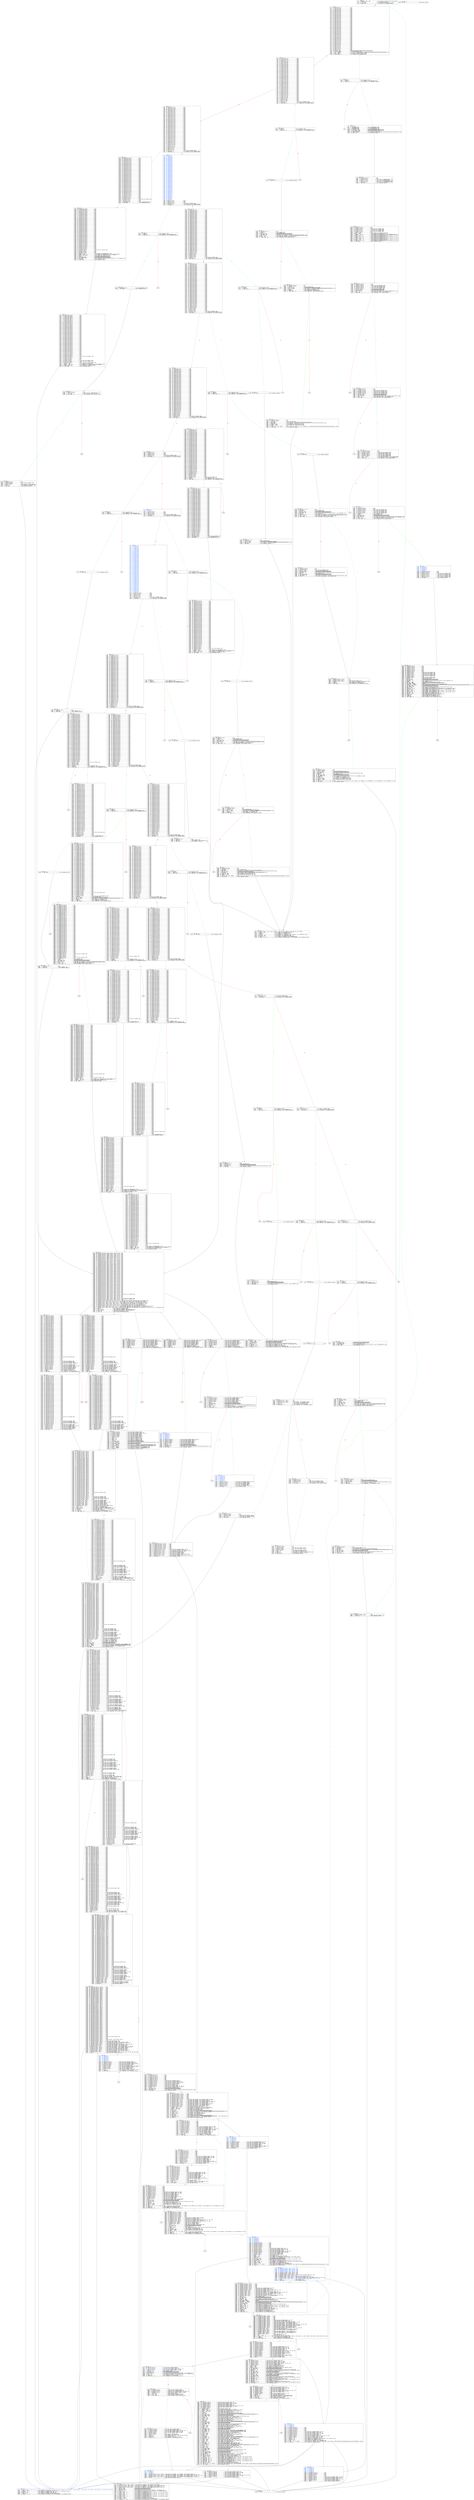
digraph G {
graph [fontname = "consolas"];
node  [fontname = "consolas"];
edge  [fontname = "consolas"];
b_0 [label=<-----   BLOCK ~0 -----<br align="left"/> 0x4: .2 \ MSTORE(.3, .1#40, .0#60)............... // V~0.2-MSTORE(v~0.3-PHIxb232-0B, #40, #60)-xb19a-NV<br align="left"/> 0x7: .5 = CALLDATASIZE........................... // V~0.5-CALLDATASIZE()-xbb14<br align="left"/> 0x8: .6 = LT(.5, .4#4)........................... // V~0.6-LT(v~0.5-CALLDATASIZExbb14, #4)-x40b2<br align="left"/> 0xc: .8 \ JUMPI(.7#e2, .6)....................... // V~0.8-JUMPI(#e2, v~0.6-LTx40b2)-x65dc-NV<br align="left"/>>, shape="record"];
b_d [label=<-----   BLOCK ~d -----<br align="left"/> 0xd: .74 = PHI~d[-60](~0.70)..................... // None<br align="left"/> 0xd: .73 = PHI~d[-62](~0.69)..................... // None<br align="left"/> 0xd: .72 = PHI~d[-61](~0.68)..................... // None<br align="left"/> 0xd: .71 = PHI~d[-56](~0.67)..................... // None<br align="left"/> 0xd: .70 = PHI~d[-59](~0.66)..................... // None<br align="left"/> 0xd: .69 = PHI~d[-58](~0.65)..................... // None<br align="left"/> 0xd: .68 = PHI~d[-57](~0.64)..................... // None<br align="left"/> 0xd: .67 = PHI~d[-52](~0.63)..................... // None<br align="left"/> 0xd: .66 = PHI~d[-55](~0.62)..................... // None<br align="left"/> 0xd: .65 = PHI~d[-54](~0.61)..................... // None<br align="left"/> 0xd: .64 = PHI~d[-53](~0.60)..................... // None<br align="left"/> 0xd: .63 = PHI~d[-48](~0.59)..................... // None<br align="left"/> 0xd: .62 = PHI~d[-51](~0.58)..................... // None<br align="left"/> 0xd: .61 = PHI~d[-50](~0.57)..................... // None<br align="left"/> 0xd: .60 = PHI~d[-49](~0.56)..................... // None<br align="left"/> 0xd: .59 = PHI~d[-44](~0.55)..................... // None<br align="left"/> 0xd: .58 = PHI~d[-47](~0.54)..................... // None<br align="left"/> 0xd: .57 = PHI~d[-46](~0.53)..................... // None<br align="left"/> 0xd: .56 = PHI~d[-45](~0.52)..................... // None<br align="left"/> 0xd: .55 = PHI~d[-40](~0.51)..................... // None<br align="left"/> 0xd: .54 = PHI~d[-43](~0.50)..................... // None<br align="left"/> 0xd: .53 = PHI~d[-42](~0.49)..................... // None<br align="left"/> 0xd: .52 = PHI~d[-41](~0.48)..................... // None<br align="left"/> 0xd: .51 = PHI~d[-36](~0.47)..................... // None<br align="left"/> 0xd: .50 = PHI~d[-39](~0.46)..................... // None<br align="left"/> 0xd: .49 = PHI~d[-38](~0.45)..................... // None<br align="left"/> 0xd: .48 = PHI~d[-37](~0.44)..................... // None<br align="left"/> 0xd: .47 = PHI~d[-32](~0.43)..................... // None<br align="left"/> 0xd: .46 = PHI~d[-35](~0.42)..................... // None<br align="left"/> 0xd: .45 = PHI~d[-34](~0.41)..................... // None<br align="left"/> 0xd: .44 = PHI~d[-33](~0.40)..................... // None<br align="left"/> 0xd: .43 = PHI~d[-28](~0.39)..................... // None<br align="left"/> 0xd: .42 = PHI~d[-31](~0.38)..................... // None<br align="left"/> 0xd: .41 = PHI~d[-30](~0.37)..................... // None<br align="left"/> 0xd: .40 = PHI~d[-29](~0.36)..................... // None<br align="left"/> 0xd: .39 = PHI~d[-24](~0.35)..................... // None<br align="left"/> 0xd: .38 = PHI~d[-27](~0.34)..................... // None<br align="left"/> 0xd: .37 = PHI~d[-26](~0.33)..................... // None<br align="left"/> 0xd: .36 = PHI~d[-25](~0.32)..................... // None<br align="left"/> 0xd: .35 = PHI~d[-20](~0.31)..................... // None<br align="left"/> 0xd: .34 = PHI~d[-23](~0.30)..................... // None<br align="left"/> 0xd: .33 = PHI~d[-22](~0.29)..................... // None<br align="left"/> 0xd: .32 = PHI~d[-21](~0.28)..................... // None<br align="left"/> 0xd: .31 = PHI~d[-16](~0.27)..................... // None<br align="left"/> 0xd: .30 = PHI~d[-19](~0.26)..................... // None<br align="left"/> 0xd: .29 = PHI~d[-18](~0.25)..................... // None<br align="left"/> 0xd: .28 = PHI~d[-17](~0.24)..................... // None<br align="left"/> 0xd: .27 = PHI~d[-12](~0.23)..................... // None<br align="left"/> 0xd: .26 = PHI~d[-15](~0.22)..................... // None<br align="left"/> 0xd: .25 = PHI~d[-14](~0.21)..................... // None<br align="left"/> 0xd: .24 = PHI~d[-13](~0.20)..................... // None<br align="left"/> 0xd: .23 = PHI~d[-8](~0.19)...................... // None<br align="left"/> 0xd: .22 = PHI~d[-11](~0.18)..................... // None<br align="left"/> 0xd: .21 = PHI~d[-10](~0.17)..................... // None<br align="left"/> 0xd: .20 = PHI~d[-9](~0.16)...................... // None<br align="left"/> 0xd: .19 = PHI~d[-7](~0.15)...................... // None<br align="left"/> 0xd: .18 = PHI~d[-6](~0.14)...................... // None<br align="left"/> 0xd: .17 = PHI~d[-5](~0.13)...................... // None<br align="left"/> 0xd: .16 = PHI~d[-1](~0.12)...................... // None<br align="left"/> 0xd: .15 = PHI~d[-3](~0.11)...................... // None<br align="left"/> 0xd: .14 = PHI~d[-4](~0.10)...................... // None<br align="left"/> 0xd: .13 = PHI~d[-2](~0.9)....................... // None<br align="left"/> 0x16: .3 = EXP(.2#2, .1#e0)...................... // #100000000000000000000000000000000000000000000000000000000<br align="left"/> 0x19: .5 = CALLDATALOAD(.4#0).................... // V~d.5-CALLDATALOAD(#0)-x15b2<br align="left"/> 0x1a: .6 = DIV(.5, .3#1000)...................... // V~d.6-DIV(v~d.5-CALLDATALOADx15b2, #100000000000000000000000000000000000000000000000000000000)-x4ea2<br align="left"/> 0x1b: .7 = AND(.6, .0#ffff)...................... // V~d.7-AND(v~d.6-DIVx4ea2, #ffffffff)-x4954<br align="left"/> 0x22: .9 = EQ(.7, .8#27eb)....................... // V~d.9-EQ(v~d.7-ANDx4954, #27ebe40a)-xb995<br align="left"/> 0x26: .11 \ JUMPI(.10#e7, .9).................... // V~d.11-JUMPI(#e7, v~d.9-EQxb995)-xa73a-NV<br align="left"/>>, shape="record"];
b_27 [label=<-----   BLOCK ~27 -----<br align="left"/> 0x27: .67 = PHI~27[-61](~d.74)................... // None<br align="left"/> 0x27: .66 = PHI~27[-63](~d.73)................... // None<br align="left"/> 0x27: .65 = PHI~27[-62](~d.72)................... // None<br align="left"/> 0x27: .64 = PHI~27[-57](~d.71)................... // None<br align="left"/> 0x27: .63 = PHI~27[-60](~d.70)................... // None<br align="left"/> 0x27: .62 = PHI~27[-59](~d.69)................... // None<br align="left"/> 0x27: .61 = PHI~27[-58](~d.68)................... // None<br align="left"/> 0x27: .60 = PHI~27[-53](~d.67)................... // None<br align="left"/> 0x27: .59 = PHI~27[-56](~d.66)................... // None<br align="left"/> 0x27: .58 = PHI~27[-55](~d.65)................... // None<br align="left"/> 0x27: .57 = PHI~27[-54](~d.64)................... // None<br align="left"/> 0x27: .56 = PHI~27[-49](~d.63)................... // None<br align="left"/> 0x27: .55 = PHI~27[-52](~d.62)................... // None<br align="left"/> 0x27: .54 = PHI~27[-51](~d.61)................... // None<br align="left"/> 0x27: .53 = PHI~27[-50](~d.60)................... // None<br align="left"/> 0x27: .52 = PHI~27[-45](~d.59)................... // None<br align="left"/> 0x27: .51 = PHI~27[-48](~d.58)................... // None<br align="left"/> 0x27: .50 = PHI~27[-47](~d.57)................... // None<br align="left"/> 0x27: .49 = PHI~27[-46](~d.56)................... // None<br align="left"/> 0x27: .48 = PHI~27[-41](~d.55)................... // None<br align="left"/> 0x27: .47 = PHI~27[-44](~d.54)................... // None<br align="left"/> 0x27: .46 = PHI~27[-43](~d.53)................... // None<br align="left"/> 0x27: .45 = PHI~27[-42](~d.52)................... // None<br align="left"/> 0x27: .44 = PHI~27[-37](~d.51)................... // None<br align="left"/> 0x27: .43 = PHI~27[-40](~d.50)................... // None<br align="left"/> 0x27: .42 = PHI~27[-39](~d.49)................... // None<br align="left"/> 0x27: .41 = PHI~27[-38](~d.48)................... // None<br align="left"/> 0x27: .40 = PHI~27[-33](~d.47)................... // None<br align="left"/> 0x27: .39 = PHI~27[-36](~d.46)................... // None<br align="left"/> 0x27: .38 = PHI~27[-35](~d.45)................... // None<br align="left"/> 0x27: .37 = PHI~27[-34](~d.44)................... // None<br align="left"/> 0x27: .36 = PHI~27[-29](~d.43)................... // None<br align="left"/> 0x27: .35 = PHI~27[-32](~d.42)................... // None<br align="left"/> 0x27: .34 = PHI~27[-31](~d.41)................... // None<br align="left"/> 0x27: .33 = PHI~27[-30](~d.40)................... // None<br align="left"/> 0x27: .32 = PHI~27[-25](~d.39)................... // None<br align="left"/> 0x27: .31 = PHI~27[-28](~d.38)................... // None<br align="left"/> 0x27: .30 = PHI~27[-27](~d.37)................... // None<br align="left"/> 0x27: .29 = PHI~27[-26](~d.36)................... // None<br align="left"/> 0x27: .28 = PHI~27[-21](~d.35)................... // None<br align="left"/> 0x27: .27 = PHI~27[-24](~d.34)................... // None<br align="left"/> 0x27: .26 = PHI~27[-23](~d.33)................... // None<br align="left"/> 0x27: .25 = PHI~27[-22](~d.32)................... // None<br align="left"/> 0x27: .24 = PHI~27[-17](~d.31)................... // None<br align="left"/> 0x27: .23 = PHI~27[-20](~d.30)................... // None<br align="left"/> 0x27: .22 = PHI~27[-19](~d.29)................... // None<br align="left"/> 0x27: .21 = PHI~27[-18](~d.28)................... // None<br align="left"/> 0x27: .20 = PHI~27[-13](~d.27)................... // None<br align="left"/> 0x27: .19 = PHI~27[-16](~d.26)................... // None<br align="left"/> 0x27: .18 = PHI~27[-15](~d.25)................... // None<br align="left"/> 0x27: .17 = PHI~27[-14](~d.24)................... // None<br align="left"/> 0x27: .16 = PHI~27[-9](~d.23).................... // None<br align="left"/> 0x27: .15 = PHI~27[-12](~d.22)................... // None<br align="left"/> 0x27: .14 = PHI~27[-11](~d.21)................... // None<br align="left"/> 0x27: .13 = PHI~27[-10](~d.20)................... // None<br align="left"/> 0x27: .12 = PHI~27[-8](~d.19).................... // None<br align="left"/> 0x27: .11 = PHI~27[-7](~d.18).................... // None<br align="left"/> 0x27: .10 = PHI~27[-6](~d.17).................... // None<br align="left"/> 0x27: .9 = PHI~27[-2](~d.16)..................... // None<br align="left"/> 0x27: .8 = PHI~27[-4](~d.15)..................... // None<br align="left"/> 0x27: .7 = PHI~27[-5](~d.14)..................... // None<br align="left"/> 0x27: .6 = PHI~27[-3](~d.13)..................... // None<br align="left"/> 0x27: .0 = PHI~27[-1](~d.7)...................... // V~27.0-FW(v~d.7-ANDx4954)-x4954<br align="left"/> 0x2d: .2 = EQ(.1#3f4b, .0)....................... // V~27.2-EQ(v~27.0-FWx4954, #3f4ba83a)-xbfb9<br align="left"/> 0x31: .4 \ JUMPI(.3#114, .2)..................... // V~27.4-JUMPI(#114, v~27.2-EQxbfb9)-xddac-NV<br align="left"/>>, shape="record"];
b_32 [label=<-----   BLOCK ~32 -----<br align="left"/> 0x32: .67 = PHI~32[-61](~27.67).................. // None<br align="left"/> 0x32: .66 = PHI~32[-63](~27.66).................. // None<br align="left"/> 0x32: .65 = PHI~32[-62](~27.65).................. // None<br align="left"/> 0x32: .64 = PHI~32[-57](~27.64).................. // None<br align="left"/> 0x32: .63 = PHI~32[-60](~27.63).................. // None<br align="left"/> 0x32: .62 = PHI~32[-59](~27.62).................. // None<br align="left"/> 0x32: .61 = PHI~32[-58](~27.61).................. // None<br align="left"/> 0x32: .60 = PHI~32[-53](~27.60).................. // None<br align="left"/> 0x32: .59 = PHI~32[-56](~27.59).................. // None<br align="left"/> 0x32: .58 = PHI~32[-55](~27.58).................. // None<br align="left"/> 0x32: .57 = PHI~32[-54](~27.57).................. // None<br align="left"/> 0x32: .56 = PHI~32[-49](~27.56).................. // None<br align="left"/> 0x32: .55 = PHI~32[-52](~27.55).................. // None<br align="left"/> 0x32: .54 = PHI~32[-51](~27.54).................. // None<br align="left"/> 0x32: .53 = PHI~32[-50](~27.53).................. // None<br align="left"/> 0x32: .52 = PHI~32[-45](~27.52).................. // None<br align="left"/> 0x32: .51 = PHI~32[-48](~27.51).................. // None<br align="left"/> 0x32: .50 = PHI~32[-47](~27.50).................. // None<br align="left"/> 0x32: .49 = PHI~32[-46](~27.49).................. // None<br align="left"/> 0x32: .48 = PHI~32[-41](~27.48).................. // None<br align="left"/> 0x32: .47 = PHI~32[-44](~27.47).................. // None<br align="left"/> 0x32: .46 = PHI~32[-43](~27.46).................. // None<br align="left"/> 0x32: .45 = PHI~32[-42](~27.45).................. // None<br align="left"/> 0x32: .44 = PHI~32[-37](~27.44).................. // None<br align="left"/> 0x32: .43 = PHI~32[-40](~27.43).................. // None<br align="left"/> 0x32: .42 = PHI~32[-39](~27.42).................. // None<br align="left"/> 0x32: .41 = PHI~32[-38](~27.41).................. // None<br align="left"/> 0x32: .40 = PHI~32[-33](~27.40).................. // None<br align="left"/> 0x32: .39 = PHI~32[-36](~27.39).................. // None<br align="left"/> 0x32: .38 = PHI~32[-35](~27.38).................. // None<br align="left"/> 0x32: .37 = PHI~32[-34](~27.37).................. // None<br align="left"/> 0x32: .36 = PHI~32[-29](~27.36).................. // None<br align="left"/> 0x32: .35 = PHI~32[-32](~27.35).................. // None<br align="left"/> 0x32: .34 = PHI~32[-31](~27.34).................. // None<br align="left"/> 0x32: .33 = PHI~32[-30](~27.33).................. // None<br align="left"/> 0x32: .32 = PHI~32[-25](~27.32).................. // None<br align="left"/> 0x32: .31 = PHI~32[-28](~27.31).................. // None<br align="left"/> 0x32: .30 = PHI~32[-27](~27.30).................. // None<br align="left"/> 0x32: .29 = PHI~32[-26](~27.29).................. // None<br align="left"/> 0x32: .28 = PHI~32[-21](~27.28).................. // None<br align="left"/> 0x32: .27 = PHI~32[-24](~27.27).................. // None<br align="left"/> 0x32: .26 = PHI~32[-23](~27.26).................. // None<br align="left"/> 0x32: .25 = PHI~32[-22](~27.25).................. // None<br align="left"/> 0x32: .24 = PHI~32[-17](~27.24).................. // None<br align="left"/> 0x32: .23 = PHI~32[-20](~27.23).................. // None<br align="left"/> 0x32: .22 = PHI~32[-19](~27.22).................. // None<br align="left"/> 0x32: .21 = PHI~32[-18](~27.21).................. // None<br align="left"/> 0x32: .20 = PHI~32[-13](~27.20).................. // None<br align="left"/> 0x32: .19 = PHI~32[-16](~27.19).................. // None<br align="left"/> 0x32: .18 = PHI~32[-15](~27.18).................. // None<br align="left"/> 0x32: .17 = PHI~32[-14](~27.17).................. // None<br align="left"/> 0x32: .16 = PHI~32[-9](~27.16)................... // None<br align="left"/> 0x32: .15 = PHI~32[-12](~27.15).................. // None<br align="left"/> 0x32: .14 = PHI~32[-11](~27.14).................. // None<br align="left"/> 0x32: .13 = PHI~32[-10](~27.13).................. // None<br align="left"/> 0x32: .12 = PHI~32[-8](~27.12)................... // None<br align="left"/> 0x32: .11 = PHI~32[-7](~27.11)................... // None<br align="left"/> 0x32: .10 = PHI~32[-6](~27.10)................... // None<br align="left"/> 0x32: .9 = PHI~32[-2](~27.9)..................... // None<br align="left"/> 0x32: .8 = PHI~32[-4](~27.8)..................... // None<br align="left"/> 0x32: .7 = PHI~32[-5](~27.7)..................... // None<br align="left"/> 0x32: .6 = PHI~32[-3](~27.6)..................... // None<br align="left"/> 0x32: .0 = PHI~32[-1](~27.0)..................... // V~32.0-FW(v~27.0-FWx4954)-x4954<br align="left"/> 0x38: .2 = EQ(.1#454a, .0)....................... // V~32.2-EQ(v~32.0-FWx4954, #454a2ab3)-x8ffb<br align="left"/> 0x3c: .4 \ JUMPI(.3#13b, .2)..................... // V~32.4-JUMPI(#13b, v~32.2-EQx8ffb)-xef20-NV<br align="left"/>>, shape="record"];
b_3d [label=<-----   BLOCK ~3d -----<br align="left"/><font color="#004fff"> 0x3d: .73 = PHI~3d[-67]</font><br align="left"/><font color="#004fff"> 0x3d: .72 = PHI~3d[-69]</font><br align="left"/><font color="#004fff"> 0x3d: .71 = PHI~3d[-68]</font><br align="left"/><font color="#004fff"> 0x3d: .70 = PHI~3d[-63]</font><br align="left"/><font color="#004fff"> 0x3d: .69 = PHI~3d[-66]</font><br align="left"/><font color="#004fff"> 0x3d: .68 = PHI~3d[-65]</font><br align="left"/><font color="#004fff"> 0x3d: .67 = PHI~3d[-64]</font><br align="left"/><font color="#004fff"> 0x3d: .66 = PHI~3d[-59]</font><br align="left"/><font color="#004fff"> 0x3d: .65 = PHI~3d[-62]</font><br align="left"/><font color="#004fff"> 0x3d: .64 = PHI~3d[-61]</font><br align="left"/><font color="#004fff"> 0x3d: .63 = PHI~3d[-60]</font><br align="left"/><font color="#004fff"> 0x3d: .62 = PHI~3d[-55]</font><br align="left"/><font color="#004fff"> 0x3d: .61 = PHI~3d[-58]</font><br align="left"/><font color="#004fff"> 0x3d: .60 = PHI~3d[-57]</font><br align="left"/><font color="#004fff"> 0x3d: .59 = PHI~3d[-56]</font><br align="left"/><font color="#004fff"> 0x3d: .58 = PHI~3d[-51]</font><br align="left"/><font color="#004fff"> 0x3d: .57 = PHI~3d[-54]</font><br align="left"/><font color="#004fff"> 0x3d: .56 = PHI~3d[-53]</font><br align="left"/><font color="#004fff"> 0x3d: .55 = PHI~3d[-52]</font><br align="left"/><font color="#004fff"> 0x3d: .54 = PHI~3d[-47]</font><br align="left"/><font color="#004fff"> 0x3d: .53 = PHI~3d[-50]</font><br align="left"/><font color="#004fff"> 0x3d: .52 = PHI~3d[-49]</font><br align="left"/><font color="#004fff"> 0x3d: .51 = PHI~3d[-48]</font><br align="left"/><font color="#004fff"> 0x3d: .50 = PHI~3d[-43]</font><br align="left"/><font color="#004fff"> 0x3d: .49 = PHI~3d[-46]</font><br align="left"/><font color="#004fff"> 0x3d: .48 = PHI~3d[-45]</font><br align="left"/><font color="#004fff"> 0x3d: .47 = PHI~3d[-44]</font><br align="left"/><font color="#004fff"> 0x3d: .46 = PHI~3d[-39]</font><br align="left"/><font color="#004fff"> 0x3d: .45 = PHI~3d[-42]</font><br align="left"/><font color="#004fff"> 0x3d: .44 = PHI~3d[-41]</font><br align="left"/><font color="#004fff"> 0x3d: .43 = PHI~3d[-40]</font><br align="left"/><font color="#004fff"> 0x3d: .42 = PHI~3d[-35]</font><br align="left"/><font color="#004fff"> 0x3d: .41 = PHI~3d[-38]</font><br align="left"/><font color="#004fff"> 0x3d: .40 = PHI~3d[-37]</font><br align="left"/><font color="#004fff"> 0x3d: .39 = PHI~3d[-36]</font><br align="left"/><font color="#004fff"> 0x3d: .38 = PHI~3d[-31]</font><br align="left"/><font color="#004fff"> 0x3d: .37 = PHI~3d[-34]</font><br align="left"/><font color="#004fff"> 0x3d: .36 = PHI~3d[-33]</font><br align="left"/><font color="#004fff"> 0x3d: .35 = PHI~3d[-32]</font><br align="left"/><font color="#004fff"> 0x3d: .34 = PHI~3d[-27]</font><br align="left"/><font color="#004fff"> 0x3d: .33 = PHI~3d[-30]</font><br align="left"/><font color="#004fff"> 0x3d: .32 = PHI~3d[-29]</font><br align="left"/><font color="#004fff"> 0x3d: .31 = PHI~3d[-28]</font><br align="left"/><font color="#004fff"> 0x3d: .30 = PHI~3d[-23]</font><br align="left"/><font color="#004fff"> 0x3d: .29 = PHI~3d[-26]</font><br align="left"/><font color="#004fff"> 0x3d: .28 = PHI~3d[-25]</font><br align="left"/><font color="#004fff"> 0x3d: .27 = PHI~3d[-24]</font><br align="left"/><font color="#004fff"> 0x3d: .26 = PHI~3d[-19]</font><br align="left"/><font color="#004fff"> 0x3d: .25 = PHI~3d[-22]</font><br align="left"/><font color="#004fff"> 0x3d: .24 = PHI~3d[-21]</font><br align="left"/><font color="#004fff"> 0x3d: .23 = PHI~3d[-20]</font><br align="left"/><font color="#004fff"> 0x3d: .22 = PHI~3d[-15]</font><br align="left"/><font color="#004fff"> 0x3d: .21 = PHI~3d[-18]</font><br align="left"/><font color="#004fff"> 0x3d: .20 = PHI~3d[-17]</font><br align="left"/><font color="#004fff"> 0x3d: .19 = PHI~3d[-16]</font><br align="left"/><font color="#004fff"> 0x3d: .18 = PHI~3d[-11]</font><br align="left"/><font color="#004fff"> 0x3d: .17 = PHI~3d[-14]</font><br align="left"/><font color="#004fff"> 0x3d: .16 = PHI~3d[-13]</font><br align="left"/><font color="#004fff"> 0x3d: .15 = PHI~3d[-12]</font><br align="left"/><font color="#004fff"> 0x3d: .14 = PHI~3d[-7]</font><br align="left"/><font color="#004fff"> 0x3d: .13 = PHI~3d[-10]</font><br align="left"/><font color="#004fff"> 0x3d: .12 = PHI~3d[-9]</font><br align="left"/><font color="#004fff"> 0x3d: .11 = PHI~3d[-8]</font><br align="left"/><font color="#004fff"> 0x3d: .10 = PHI~3d[-6]</font><br align="left"/> 0x3d: .9 = PHI~3d[-2](~32.9)..................... // None<br align="left"/> 0x3d: .8 = PHI~3d[-4](~32.8)..................... // None<br align="left"/> 0x3d: .7 = PHI~3d[-5](~32.7)..................... // None<br align="left"/> 0x3d: .6 = PHI~3d[-3](~32.6)..................... // None<br align="left"/> 0x3d: .0 = PHI~3d[-1](~32.0)..................... // V~3d.0-FW(v~32.0-FWx4954)-x4954<br align="left"/> 0x43: .2 = EQ(.1#484e, .0)....................... // V~3d.2-EQ(v~3d.0-FWx4954, #484eccb4)-x1ada<br align="left"/> 0x47: .4 \ JUMPI(.3#146, .2)..................... // V~3d.4-JUMPI(#146, v~3d.2-EQx1ada)-x87b2-NV<br align="left"/>>, shape="record"];
b_48 [label=<-----   BLOCK ~48 -----<br align="left"/> 0x48: .73 = PHI~48[-67](~3d.73).................. // None<br align="left"/> 0x48: .72 = PHI~48[-69](~3d.72).................. // None<br align="left"/> 0x48: .71 = PHI~48[-68](~3d.71).................. // None<br align="left"/> 0x48: .70 = PHI~48[-63](~3d.70).................. // None<br align="left"/> 0x48: .69 = PHI~48[-66](~3d.69).................. // None<br align="left"/> 0x48: .68 = PHI~48[-65](~3d.68).................. // None<br align="left"/> 0x48: .67 = PHI~48[-64](~3d.67).................. // None<br align="left"/> 0x48: .66 = PHI~48[-59](~3d.66).................. // None<br align="left"/> 0x48: .65 = PHI~48[-62](~3d.65).................. // None<br align="left"/> 0x48: .64 = PHI~48[-61](~3d.64).................. // None<br align="left"/> 0x48: .63 = PHI~48[-60](~3d.63).................. // None<br align="left"/> 0x48: .62 = PHI~48[-55](~3d.62).................. // None<br align="left"/> 0x48: .61 = PHI~48[-58](~3d.61).................. // None<br align="left"/> 0x48: .60 = PHI~48[-57](~3d.60).................. // None<br align="left"/> 0x48: .59 = PHI~48[-56](~3d.59).................. // None<br align="left"/> 0x48: .58 = PHI~48[-51](~3d.58).................. // None<br align="left"/> 0x48: .57 = PHI~48[-54](~3d.57).................. // None<br align="left"/> 0x48: .56 = PHI~48[-53](~3d.56).................. // None<br align="left"/> 0x48: .55 = PHI~48[-52](~3d.55).................. // None<br align="left"/> 0x48: .54 = PHI~48[-47](~3d.54).................. // None<br align="left"/> 0x48: .53 = PHI~48[-50](~3d.53).................. // None<br align="left"/> 0x48: .52 = PHI~48[-49](~3d.52).................. // None<br align="left"/> 0x48: .51 = PHI~48[-48](~3d.51).................. // None<br align="left"/> 0x48: .50 = PHI~48[-43](~3d.50).................. // None<br align="left"/> 0x48: .49 = PHI~48[-46](~3d.49).................. // None<br align="left"/> 0x48: .48 = PHI~48[-45](~3d.48).................. // None<br align="left"/> 0x48: .47 = PHI~48[-44](~3d.47).................. // None<br align="left"/> 0x48: .46 = PHI~48[-39](~3d.46).................. // None<br align="left"/> 0x48: .45 = PHI~48[-42](~3d.45).................. // None<br align="left"/> 0x48: .44 = PHI~48[-41](~3d.44).................. // None<br align="left"/> 0x48: .43 = PHI~48[-40](~3d.43).................. // None<br align="left"/> 0x48: .42 = PHI~48[-35](~3d.42).................. // None<br align="left"/> 0x48: .41 = PHI~48[-38](~3d.41).................. // None<br align="left"/> 0x48: .40 = PHI~48[-37](~3d.40).................. // None<br align="left"/> 0x48: .39 = PHI~48[-36](~3d.39).................. // None<br align="left"/> 0x48: .38 = PHI~48[-31](~3d.38).................. // None<br align="left"/> 0x48: .37 = PHI~48[-34](~3d.37).................. // None<br align="left"/> 0x48: .36 = PHI~48[-33](~3d.36).................. // None<br align="left"/> 0x48: .35 = PHI~48[-32](~3d.35).................. // None<br align="left"/> 0x48: .34 = PHI~48[-27](~3d.34).................. // None<br align="left"/> 0x48: .33 = PHI~48[-30](~3d.33).................. // None<br align="left"/> 0x48: .32 = PHI~48[-29](~3d.32).................. // None<br align="left"/> 0x48: .31 = PHI~48[-28](~3d.31).................. // None<br align="left"/> 0x48: .30 = PHI~48[-23](~3d.30).................. // None<br align="left"/> 0x48: .29 = PHI~48[-26](~3d.29).................. // None<br align="left"/> 0x48: .28 = PHI~48[-25](~3d.28).................. // None<br align="left"/> 0x48: .27 = PHI~48[-24](~3d.27).................. // None<br align="left"/> 0x48: .26 = PHI~48[-19](~3d.26).................. // None<br align="left"/> 0x48: .25 = PHI~48[-22](~3d.25).................. // None<br align="left"/> 0x48: .24 = PHI~48[-21](~3d.24).................. // None<br align="left"/> 0x48: .23 = PHI~48[-20](~3d.23).................. // None<br align="left"/> 0x48: .22 = PHI~48[-15](~3d.22).................. // None<br align="left"/> 0x48: .21 = PHI~48[-18](~3d.21).................. // None<br align="left"/> 0x48: .20 = PHI~48[-17](~3d.20).................. // None<br align="left"/> 0x48: .19 = PHI~48[-16](~3d.19).................. // None<br align="left"/> 0x48: .18 = PHI~48[-11](~3d.18).................. // None<br align="left"/> 0x48: .17 = PHI~48[-14](~3d.17).................. // None<br align="left"/> 0x48: .16 = PHI~48[-13](~3d.16).................. // None<br align="left"/> 0x48: .15 = PHI~48[-12](~3d.15).................. // None<br align="left"/> 0x48: .14 = PHI~48[-7](~3d.14)................... // None<br align="left"/> 0x48: .13 = PHI~48[-10](~3d.13).................. // None<br align="left"/> 0x48: .12 = PHI~48[-9](~3d.12)................... // None<br align="left"/> 0x48: .11 = PHI~48[-8](~3d.11)................... // None<br align="left"/> 0x48: .10 = PHI~48[-6](~3d.10)................... // None<br align="left"/> 0x48: .9 = PHI~48[-2](~3d.9)..................... // None<br align="left"/> 0x48: .8 = PHI~48[-4](~3d.8)..................... // None<br align="left"/> 0x48: .7 = PHI~48[-5](~3d.7)..................... // None<br align="left"/> 0x48: .6 = PHI~48[-3](~3d.6)..................... // None<br align="left"/> 0x48: .0 = PHI~48[-1](~3d.0)..................... // V~48.0-FW(v~3d.0-FWx4954)-x4954<br align="left"/> 0x4e: .2 = EQ(.1#5c97, .0)....................... // V~48.2-EQ(v~48.0-FWx4954, #5c975abb)-xa8ce<br align="left"/> 0x52: .4 \ JUMPI(.3#16e, .2)..................... // V~48.4-JUMPI(#16e, v~48.2-EQxa8ce)-xb3e8-NV<br align="left"/>>, shape="record"];
b_53 [label=<-----   BLOCK ~53 -----<br align="left"/> 0x53: .73 = PHI~53[-67](~48.73).................. // None<br align="left"/> 0x53: .72 = PHI~53[-69](~48.72).................. // None<br align="left"/> 0x53: .71 = PHI~53[-68](~48.71).................. // None<br align="left"/> 0x53: .70 = PHI~53[-63](~48.70).................. // None<br align="left"/> 0x53: .69 = PHI~53[-66](~48.69).................. // None<br align="left"/> 0x53: .68 = PHI~53[-65](~48.68).................. // None<br align="left"/> 0x53: .67 = PHI~53[-64](~48.67).................. // None<br align="left"/> 0x53: .66 = PHI~53[-59](~48.66).................. // None<br align="left"/> 0x53: .65 = PHI~53[-62](~48.65).................. // None<br align="left"/> 0x53: .64 = PHI~53[-61](~48.64).................. // None<br align="left"/> 0x53: .63 = PHI~53[-60](~48.63).................. // None<br align="left"/> 0x53: .62 = PHI~53[-55](~48.62).................. // None<br align="left"/> 0x53: .61 = PHI~53[-58](~48.61).................. // None<br align="left"/> 0x53: .60 = PHI~53[-57](~48.60).................. // None<br align="left"/> 0x53: .59 = PHI~53[-56](~48.59).................. // None<br align="left"/> 0x53: .58 = PHI~53[-51](~48.58).................. // None<br align="left"/> 0x53: .57 = PHI~53[-54](~48.57).................. // None<br align="left"/> 0x53: .56 = PHI~53[-53](~48.56).................. // None<br align="left"/> 0x53: .55 = PHI~53[-52](~48.55).................. // None<br align="left"/> 0x53: .54 = PHI~53[-47](~48.54).................. // None<br align="left"/> 0x53: .53 = PHI~53[-50](~48.53).................. // None<br align="left"/> 0x53: .52 = PHI~53[-49](~48.52).................. // None<br align="left"/> 0x53: .51 = PHI~53[-48](~48.51).................. // None<br align="left"/> 0x53: .50 = PHI~53[-43](~48.50).................. // None<br align="left"/> 0x53: .49 = PHI~53[-46](~48.49).................. // None<br align="left"/> 0x53: .48 = PHI~53[-45](~48.48).................. // None<br align="left"/> 0x53: .47 = PHI~53[-44](~48.47).................. // None<br align="left"/> 0x53: .46 = PHI~53[-39](~48.46).................. // None<br align="left"/> 0x53: .45 = PHI~53[-42](~48.45).................. // None<br align="left"/> 0x53: .44 = PHI~53[-41](~48.44).................. // None<br align="left"/> 0x53: .43 = PHI~53[-40](~48.43).................. // None<br align="left"/> 0x53: .42 = PHI~53[-35](~48.42).................. // None<br align="left"/> 0x53: .41 = PHI~53[-38](~48.41).................. // None<br align="left"/> 0x53: .40 = PHI~53[-37](~48.40).................. // None<br align="left"/> 0x53: .39 = PHI~53[-36](~48.39).................. // None<br align="left"/> 0x53: .38 = PHI~53[-31](~48.38).................. // None<br align="left"/> 0x53: .37 = PHI~53[-34](~48.37).................. // None<br align="left"/> 0x53: .36 = PHI~53[-33](~48.36).................. // None<br align="left"/> 0x53: .35 = PHI~53[-32](~48.35).................. // None<br align="left"/> 0x53: .34 = PHI~53[-27](~48.34).................. // None<br align="left"/> 0x53: .33 = PHI~53[-30](~48.33).................. // None<br align="left"/> 0x53: .32 = PHI~53[-29](~48.32).................. // None<br align="left"/> 0x53: .31 = PHI~53[-28](~48.31).................. // None<br align="left"/> 0x53: .30 = PHI~53[-23](~48.30).................. // None<br align="left"/> 0x53: .29 = PHI~53[-26](~48.29).................. // None<br align="left"/> 0x53: .28 = PHI~53[-25](~48.28).................. // None<br align="left"/> 0x53: .27 = PHI~53[-24](~48.27).................. // None<br align="left"/> 0x53: .26 = PHI~53[-19](~48.26).................. // None<br align="left"/> 0x53: .25 = PHI~53[-22](~48.25).................. // None<br align="left"/> 0x53: .24 = PHI~53[-21](~48.24).................. // None<br align="left"/> 0x53: .23 = PHI~53[-20](~48.23).................. // None<br align="left"/> 0x53: .22 = PHI~53[-15](~48.22).................. // None<br align="left"/> 0x53: .21 = PHI~53[-18](~48.21).................. // None<br align="left"/> 0x53: .20 = PHI~53[-17](~48.20).................. // None<br align="left"/> 0x53: .19 = PHI~53[-16](~48.19).................. // None<br align="left"/> 0x53: .18 = PHI~53[-11](~48.18).................. // None<br align="left"/> 0x53: .17 = PHI~53[-14](~48.17).................. // None<br align="left"/> 0x53: .16 = PHI~53[-13](~48.16).................. // None<br align="left"/> 0x53: .15 = PHI~53[-12](~48.15).................. // None<br align="left"/> 0x53: .14 = PHI~53[-7](~48.14)................... // None<br align="left"/> 0x53: .13 = PHI~53[-10](~48.13).................. // None<br align="left"/> 0x53: .12 = PHI~53[-9](~48.12)................... // None<br align="left"/> 0x53: .11 = PHI~53[-8](~48.11)................... // None<br align="left"/> 0x53: .10 = PHI~53[-6](~48.10)................... // None<br align="left"/> 0x53: .8 = PHI~53[-2](~48.9)..................... // None<br align="left"/> 0x53: .7 = PHI~53[-4](~48.8)..................... // None<br align="left"/> 0x53: .6 = PHI~53[-5](~48.7)..................... // None<br align="left"/> 0x53: .5 = PHI~53[-3](~48.6)..................... // None<br align="left"/> 0x53: .0 = PHI~53[-1](~48.0)..................... // V~53.0-FW(v~48.0-FWx4954)-x4954<br align="left"/> 0x59: .2 = EQ(.1#5fd8, .0)....................... // V~53.2-EQ(v~53.0-FWx4954, #5fd8c710)-xc4c9<br align="left"/> 0x5d: .4 \ JUMPI(.3#181, .2)..................... // V~53.4-JUMPI(#181, v~53.2-EQxc4c9)-x1c4a-NV<br align="left"/>>, shape="record"];
b_5e [label=<-----   BLOCK ~5e -----<br align="left"/> 0x5e: .73 = PHI~5e[-67](~53.73).................. // None<br align="left"/> 0x5e: .72 = PHI~5e[-69](~53.72).................. // None<br align="left"/> 0x5e: .71 = PHI~5e[-68](~53.71).................. // None<br align="left"/> 0x5e: .70 = PHI~5e[-63](~53.70).................. // None<br align="left"/> 0x5e: .69 = PHI~5e[-66](~53.69).................. // None<br align="left"/> 0x5e: .68 = PHI~5e[-65](~53.68).................. // None<br align="left"/> 0x5e: .67 = PHI~5e[-64](~53.67).................. // None<br align="left"/> 0x5e: .66 = PHI~5e[-59](~53.66).................. // None<br align="left"/> 0x5e: .65 = PHI~5e[-62](~53.65).................. // None<br align="left"/> 0x5e: .64 = PHI~5e[-61](~53.64).................. // None<br align="left"/> 0x5e: .63 = PHI~5e[-60](~53.63).................. // None<br align="left"/> 0x5e: .62 = PHI~5e[-55](~53.62).................. // None<br align="left"/> 0x5e: .61 = PHI~5e[-58](~53.61).................. // None<br align="left"/> 0x5e: .60 = PHI~5e[-57](~53.60).................. // None<br align="left"/> 0x5e: .59 = PHI~5e[-56](~53.59).................. // None<br align="left"/> 0x5e: .58 = PHI~5e[-51](~53.58).................. // None<br align="left"/> 0x5e: .57 = PHI~5e[-54](~53.57).................. // None<br align="left"/> 0x5e: .56 = PHI~5e[-53](~53.56).................. // None<br align="left"/> 0x5e: .55 = PHI~5e[-52](~53.55).................. // None<br align="left"/> 0x5e: .54 = PHI~5e[-47](~53.54).................. // None<br align="left"/> 0x5e: .53 = PHI~5e[-50](~53.53).................. // None<br align="left"/> 0x5e: .52 = PHI~5e[-49](~53.52).................. // None<br align="left"/> 0x5e: .51 = PHI~5e[-48](~53.51).................. // None<br align="left"/> 0x5e: .50 = PHI~5e[-43](~53.50).................. // None<br align="left"/> 0x5e: .49 = PHI~5e[-46](~53.49).................. // None<br align="left"/> 0x5e: .48 = PHI~5e[-45](~53.48).................. // None<br align="left"/> 0x5e: .47 = PHI~5e[-44](~53.47).................. // None<br align="left"/> 0x5e: .46 = PHI~5e[-39](~53.46).................. // None<br align="left"/> 0x5e: .45 = PHI~5e[-42](~53.45).................. // None<br align="left"/> 0x5e: .44 = PHI~5e[-41](~53.44).................. // None<br align="left"/> 0x5e: .43 = PHI~5e[-40](~53.43).................. // None<br align="left"/> 0x5e: .42 = PHI~5e[-35](~53.42).................. // None<br align="left"/> 0x5e: .41 = PHI~5e[-38](~53.41).................. // None<br align="left"/> 0x5e: .40 = PHI~5e[-37](~53.40).................. // None<br align="left"/> 0x5e: .39 = PHI~5e[-36](~53.39).................. // None<br align="left"/> 0x5e: .38 = PHI~5e[-31](~53.38).................. // None<br align="left"/> 0x5e: .37 = PHI~5e[-34](~53.37).................. // None<br align="left"/> 0x5e: .36 = PHI~5e[-33](~53.36).................. // None<br align="left"/> 0x5e: .35 = PHI~5e[-32](~53.35).................. // None<br align="left"/> 0x5e: .34 = PHI~5e[-27](~53.34).................. // None<br align="left"/> 0x5e: .33 = PHI~5e[-30](~53.33).................. // None<br align="left"/> 0x5e: .32 = PHI~5e[-29](~53.32).................. // None<br align="left"/> 0x5e: .31 = PHI~5e[-28](~53.31).................. // None<br align="left"/> 0x5e: .30 = PHI~5e[-23](~53.30).................. // None<br align="left"/> 0x5e: .29 = PHI~5e[-26](~53.29).................. // None<br align="left"/> 0x5e: .28 = PHI~5e[-25](~53.28).................. // None<br align="left"/> 0x5e: .27 = PHI~5e[-24](~53.27).................. // None<br align="left"/> 0x5e: .26 = PHI~5e[-19](~53.26).................. // None<br align="left"/> 0x5e: .25 = PHI~5e[-22](~53.25).................. // None<br align="left"/> 0x5e: .24 = PHI~5e[-21](~53.24).................. // None<br align="left"/> 0x5e: .23 = PHI~5e[-20](~53.23).................. // None<br align="left"/> 0x5e: .22 = PHI~5e[-15](~53.22).................. // None<br align="left"/> 0x5e: .21 = PHI~5e[-18](~53.21).................. // None<br align="left"/> 0x5e: .20 = PHI~5e[-17](~53.20).................. // None<br align="left"/> 0x5e: .19 = PHI~5e[-16](~53.19).................. // None<br align="left"/> 0x5e: .18 = PHI~5e[-11](~53.18).................. // None<br align="left"/> 0x5e: .17 = PHI~5e[-14](~53.17).................. // None<br align="left"/> 0x5e: .16 = PHI~5e[-13](~53.16).................. // None<br align="left"/> 0x5e: .15 = PHI~5e[-12](~53.15).................. // None<br align="left"/> 0x5e: .14 = PHI~5e[-7](~53.14)................... // None<br align="left"/> 0x5e: .13 = PHI~5e[-10](~53.13).................. // None<br align="left"/> 0x5e: .12 = PHI~5e[-9](~53.12)................... // None<br align="left"/> 0x5e: .11 = PHI~5e[-8](~53.11)................... // None<br align="left"/> 0x5e: .10 = PHI~5e[-6](~53.10)................... // None<br align="left"/> 0x5e: .8 = PHI~5e[-2](~53.8)..................... // None<br align="left"/> 0x5e: .7 = PHI~5e[-4](~53.7)..................... // None<br align="left"/> 0x5e: .6 = PHI~5e[-5](~53.6)..................... // None<br align="left"/> 0x5e: .5 = PHI~5e[-3](~53.5)..................... // None<br align="left"/> 0x5e: .0 = PHI~5e[-1](~53.0)..................... // V~5e.0-FW(v~53.0-FWx4954)-x4954<br align="left"/> 0x64: .2 = EQ(.1#78bd, .0)....................... // V~5e.2-EQ(v~5e.0-FWx4954, #78bd7935)-xea57<br align="left"/> 0x68: .4 \ JUMPI(.3#194, .2)..................... // V~5e.4-JUMPI(#194, v~5e.2-EQxea57)-xbe1b-NV<br align="left"/>>, shape="record"];
b_69 [label=<-----   BLOCK ~69 -----<br align="left"/> 0x69: .8 = PHI~69[-2](~5e.8)..................... // None<br align="left"/> 0x69: .7 = PHI~69[-4](~5e.7)..................... // None<br align="left"/> 0x69: .6 = PHI~69[-5](~5e.6)..................... // None<br align="left"/> 0x69: .5 = PHI~69[-3](~5e.5)..................... // None<br align="left"/> 0x69: .0 = PHI~69[-1](~5e.0)..................... // V~69.0-FW(v~5e.0-FWx4954)-x4954<br align="left"/> 0x6f: .2 = EQ(.1#83b5, .0)....................... // V~69.2-EQ(v~69.0-FWx4954, #83b5ff8b)-x87c3<br align="left"/> 0x73: .4 \ JUMPI(.3#1e5, .2)..................... // V~69.4-JUMPI(#1e5, v~69.2-EQx87c3)-xdaa4-NV<br align="left"/>>, shape="record"];
b_74 [label=<-----   BLOCK ~74 -----<br align="left"/><font color="#004fff"> 0x74: .11 = PHI~74[-7]</font><br align="left"/><font color="#004fff"> 0x74: .10 = PHI~74[-6]</font><br align="left"/> 0x74: .8 = PHI~74[-2](~69.8)..................... // None<br align="left"/> 0x74: .7 = PHI~74[-4](~69.7)..................... // None<br align="left"/> 0x74: .6 = PHI~74[-5](~69.6)..................... // None<br align="left"/> 0x74: .5 = PHI~74[-3](~69.5)..................... // None<br align="left"/> 0x74: .0 = PHI~74[-1](~69.0)..................... // V~74.0-FW(v~69.0-FWx4954)-x4954<br align="left"/> 0x7a: .2 = EQ(.1#8456, .0)....................... // V~74.2-EQ(v~74.0-FWx4954, #8456cb59)-x2bf0<br align="left"/> 0x7e: .4 \ JUMPI(.3#1f8, .2)..................... // V~74.4-JUMPI(#1f8, v~74.2-EQx2bf0)-x6bca-NV<br align="left"/>>, shape="record"];
b_7f [label=<-----   BLOCK ~7f -----<br align="left"/><font color="#004fff"> 0x7f: .78 = PHI~7f[-72]</font><br align="left"/><font color="#004fff"> 0x7f: .77 = PHI~7f[-74]</font><br align="left"/><font color="#004fff"> 0x7f: .76 = PHI~7f[-73]</font><br align="left"/><font color="#004fff"> 0x7f: .75 = PHI~7f[-68]</font><br align="left"/><font color="#004fff"> 0x7f: .74 = PHI~7f[-71]</font><br align="left"/><font color="#004fff"> 0x7f: .73 = PHI~7f[-70]</font><br align="left"/><font color="#004fff"> 0x7f: .72 = PHI~7f[-69]</font><br align="left"/><font color="#004fff"> 0x7f: .71 = PHI~7f[-64]</font><br align="left"/><font color="#004fff"> 0x7f: .70 = PHI~7f[-67]</font><br align="left"/><font color="#004fff"> 0x7f: .69 = PHI~7f[-66]</font><br align="left"/><font color="#004fff"> 0x7f: .68 = PHI~7f[-65]</font><br align="left"/><font color="#004fff"> 0x7f: .67 = PHI~7f[-60]</font><br align="left"/><font color="#004fff"> 0x7f: .66 = PHI~7f[-63]</font><br align="left"/><font color="#004fff"> 0x7f: .65 = PHI~7f[-62]</font><br align="left"/><font color="#004fff"> 0x7f: .64 = PHI~7f[-61]</font><br align="left"/><font color="#004fff"> 0x7f: .63 = PHI~7f[-56]</font><br align="left"/><font color="#004fff"> 0x7f: .62 = PHI~7f[-59]</font><br align="left"/><font color="#004fff"> 0x7f: .61 = PHI~7f[-58]</font><br align="left"/><font color="#004fff"> 0x7f: .60 = PHI~7f[-57]</font><br align="left"/><font color="#004fff"> 0x7f: .59 = PHI~7f[-52]</font><br align="left"/><font color="#004fff"> 0x7f: .58 = PHI~7f[-55]</font><br align="left"/><font color="#004fff"> 0x7f: .57 = PHI~7f[-54]</font><br align="left"/><font color="#004fff"> 0x7f: .56 = PHI~7f[-53]</font><br align="left"/><font color="#004fff"> 0x7f: .55 = PHI~7f[-48]</font><br align="left"/><font color="#004fff"> 0x7f: .54 = PHI~7f[-51]</font><br align="left"/><font color="#004fff"> 0x7f: .53 = PHI~7f[-50]</font><br align="left"/><font color="#004fff"> 0x7f: .52 = PHI~7f[-49]</font><br align="left"/><font color="#004fff"> 0x7f: .51 = PHI~7f[-44]</font><br align="left"/><font color="#004fff"> 0x7f: .50 = PHI~7f[-47]</font><br align="left"/><font color="#004fff"> 0x7f: .49 = PHI~7f[-46]</font><br align="left"/><font color="#004fff"> 0x7f: .48 = PHI~7f[-45]</font><br align="left"/><font color="#004fff"> 0x7f: .47 = PHI~7f[-40]</font><br align="left"/><font color="#004fff"> 0x7f: .46 = PHI~7f[-43]</font><br align="left"/><font color="#004fff"> 0x7f: .45 = PHI~7f[-42]</font><br align="left"/><font color="#004fff"> 0x7f: .44 = PHI~7f[-41]</font><br align="left"/><font color="#004fff"> 0x7f: .43 = PHI~7f[-36]</font><br align="left"/><font color="#004fff"> 0x7f: .42 = PHI~7f[-39]</font><br align="left"/><font color="#004fff"> 0x7f: .41 = PHI~7f[-38]</font><br align="left"/><font color="#004fff"> 0x7f: .40 = PHI~7f[-37]</font><br align="left"/><font color="#004fff"> 0x7f: .39 = PHI~7f[-32]</font><br align="left"/><font color="#004fff"> 0x7f: .38 = PHI~7f[-35]</font><br align="left"/><font color="#004fff"> 0x7f: .37 = PHI~7f[-34]</font><br align="left"/><font color="#004fff"> 0x7f: .36 = PHI~7f[-33]</font><br align="left"/><font color="#004fff"> 0x7f: .35 = PHI~7f[-28]</font><br align="left"/><font color="#004fff"> 0x7f: .34 = PHI~7f[-31]</font><br align="left"/><font color="#004fff"> 0x7f: .33 = PHI~7f[-30]</font><br align="left"/><font color="#004fff"> 0x7f: .32 = PHI~7f[-29]</font><br align="left"/><font color="#004fff"> 0x7f: .31 = PHI~7f[-24]</font><br align="left"/><font color="#004fff"> 0x7f: .30 = PHI~7f[-27]</font><br align="left"/><font color="#004fff"> 0x7f: .29 = PHI~7f[-26]</font><br align="left"/><font color="#004fff"> 0x7f: .28 = PHI~7f[-25]</font><br align="left"/><font color="#004fff"> 0x7f: .27 = PHI~7f[-20]</font><br align="left"/><font color="#004fff"> 0x7f: .26 = PHI~7f[-23]</font><br align="left"/><font color="#004fff"> 0x7f: .25 = PHI~7f[-22]</font><br align="left"/><font color="#004fff"> 0x7f: .24 = PHI~7f[-21]</font><br align="left"/><font color="#004fff"> 0x7f: .23 = PHI~7f[-16]</font><br align="left"/><font color="#004fff"> 0x7f: .22 = PHI~7f[-19]</font><br align="left"/><font color="#004fff"> 0x7f: .21 = PHI~7f[-18]</font><br align="left"/><font color="#004fff"> 0x7f: .20 = PHI~7f[-17]</font><br align="left"/><font color="#004fff"> 0x7f: .19 = PHI~7f[-12]</font><br align="left"/><font color="#004fff"> 0x7f: .18 = PHI~7f[-15]</font><br align="left"/><font color="#004fff"> 0x7f: .17 = PHI~7f[-14]</font><br align="left"/><font color="#004fff"> 0x7f: .16 = PHI~7f[-13]</font><br align="left"/><font color="#004fff"> 0x7f: .15 = PHI~7f[-8]</font><br align="left"/><font color="#004fff"> 0x7f: .14 = PHI~7f[-11]</font><br align="left"/><font color="#004fff"> 0x7f: .13 = PHI~7f[-10]</font><br align="left"/><font color="#004fff"> 0x7f: .12 = PHI~7f[-9]</font><br align="left"/> 0x7f: .11 = PHI~7f[-7](~74.11)................... // None<br align="left"/> 0x7f: .10 = PHI~7f[-6](~74.10)................... // None<br align="left"/> 0x7f: .8 = PHI~7f[-2](~74.8)..................... // None<br align="left"/> 0x7f: .7 = PHI~7f[-4](~74.7)..................... // None<br align="left"/> 0x7f: .6 = PHI~7f[-5](~74.6)..................... // None<br align="left"/> 0x7f: .5 = PHI~7f[-3](~74.5)..................... // None<br align="left"/> 0x7f: .0 = PHI~7f[-1](~74.0)..................... // V~7f.0-FW(v~74.0-FWx4954)-x4954<br align="left"/> 0x85: .2 = EQ(.1#85b8, .0)....................... // V~7f.2-EQ(v~7f.0-FWx4954, #85b86188)-xa5c6<br align="left"/> 0x89: .4 \ JUMPI(.3#20b, .2)..................... // V~7f.4-JUMPI(#20b, v~7f.2-EQxa5c6)-xc086-NV<br align="left"/>>, shape="record"];
b_8a [label=<-----   BLOCK ~8a -----<br align="left"/> 0x8a: .78 = PHI~8a[-72](~7f.78).................. // None<br align="left"/> 0x8a: .77 = PHI~8a[-74](~7f.77).................. // None<br align="left"/> 0x8a: .76 = PHI~8a[-73](~7f.76).................. // None<br align="left"/> 0x8a: .75 = PHI~8a[-68](~7f.75).................. // None<br align="left"/> 0x8a: .74 = PHI~8a[-71](~7f.74).................. // None<br align="left"/> 0x8a: .73 = PHI~8a[-70](~7f.73).................. // None<br align="left"/> 0x8a: .72 = PHI~8a[-69](~7f.72).................. // None<br align="left"/> 0x8a: .71 = PHI~8a[-64](~7f.71).................. // None<br align="left"/> 0x8a: .70 = PHI~8a[-67](~7f.70).................. // None<br align="left"/> 0x8a: .69 = PHI~8a[-66](~7f.69).................. // None<br align="left"/> 0x8a: .68 = PHI~8a[-65](~7f.68).................. // None<br align="left"/> 0x8a: .67 = PHI~8a[-60](~7f.67).................. // None<br align="left"/> 0x8a: .66 = PHI~8a[-63](~7f.66).................. // None<br align="left"/> 0x8a: .65 = PHI~8a[-62](~7f.65).................. // None<br align="left"/> 0x8a: .64 = PHI~8a[-61](~7f.64).................. // None<br align="left"/> 0x8a: .63 = PHI~8a[-56](~7f.63).................. // None<br align="left"/> 0x8a: .62 = PHI~8a[-59](~7f.62).................. // None<br align="left"/> 0x8a: .61 = PHI~8a[-58](~7f.61).................. // None<br align="left"/> 0x8a: .60 = PHI~8a[-57](~7f.60).................. // None<br align="left"/> 0x8a: .59 = PHI~8a[-52](~7f.59).................. // None<br align="left"/> 0x8a: .58 = PHI~8a[-55](~7f.58).................. // None<br align="left"/> 0x8a: .57 = PHI~8a[-54](~7f.57).................. // None<br align="left"/> 0x8a: .56 = PHI~8a[-53](~7f.56).................. // None<br align="left"/> 0x8a: .55 = PHI~8a[-48](~7f.55).................. // None<br align="left"/> 0x8a: .54 = PHI~8a[-51](~7f.54).................. // None<br align="left"/> 0x8a: .53 = PHI~8a[-50](~7f.53).................. // None<br align="left"/> 0x8a: .52 = PHI~8a[-49](~7f.52).................. // None<br align="left"/> 0x8a: .51 = PHI~8a[-44](~7f.51).................. // None<br align="left"/> 0x8a: .50 = PHI~8a[-47](~7f.50).................. // None<br align="left"/> 0x8a: .49 = PHI~8a[-46](~7f.49).................. // None<br align="left"/> 0x8a: .48 = PHI~8a[-45](~7f.48).................. // None<br align="left"/> 0x8a: .47 = PHI~8a[-40](~7f.47).................. // None<br align="left"/> 0x8a: .46 = PHI~8a[-43](~7f.46).................. // None<br align="left"/> 0x8a: .45 = PHI~8a[-42](~7f.45).................. // None<br align="left"/> 0x8a: .44 = PHI~8a[-41](~7f.44).................. // None<br align="left"/> 0x8a: .43 = PHI~8a[-36](~7f.43).................. // None<br align="left"/> 0x8a: .42 = PHI~8a[-39](~7f.42).................. // None<br align="left"/> 0x8a: .41 = PHI~8a[-38](~7f.41).................. // None<br align="left"/> 0x8a: .40 = PHI~8a[-37](~7f.40).................. // None<br align="left"/> 0x8a: .39 = PHI~8a[-32](~7f.39).................. // None<br align="left"/> 0x8a: .38 = PHI~8a[-35](~7f.38).................. // None<br align="left"/> 0x8a: .37 = PHI~8a[-34](~7f.37).................. // None<br align="left"/> 0x8a: .36 = PHI~8a[-33](~7f.36).................. // None<br align="left"/> 0x8a: .35 = PHI~8a[-28](~7f.35).................. // None<br align="left"/> 0x8a: .34 = PHI~8a[-31](~7f.34).................. // None<br align="left"/> 0x8a: .33 = PHI~8a[-30](~7f.33).................. // None<br align="left"/> 0x8a: .32 = PHI~8a[-29](~7f.32).................. // None<br align="left"/> 0x8a: .31 = PHI~8a[-24](~7f.31).................. // None<br align="left"/> 0x8a: .30 = PHI~8a[-27](~7f.30).................. // None<br align="left"/> 0x8a: .29 = PHI~8a[-26](~7f.29).................. // None<br align="left"/> 0x8a: .28 = PHI~8a[-25](~7f.28).................. // None<br align="left"/> 0x8a: .27 = PHI~8a[-20](~7f.27).................. // None<br align="left"/> 0x8a: .26 = PHI~8a[-23](~7f.26).................. // None<br align="left"/> 0x8a: .25 = PHI~8a[-22](~7f.25).................. // None<br align="left"/> 0x8a: .24 = PHI~8a[-21](~7f.24).................. // None<br align="left"/> 0x8a: .23 = PHI~8a[-16](~7f.23).................. // None<br align="left"/> 0x8a: .22 = PHI~8a[-19](~7f.22).................. // None<br align="left"/> 0x8a: .21 = PHI~8a[-18](~7f.21).................. // None<br align="left"/> 0x8a: .20 = PHI~8a[-17](~7f.20).................. // None<br align="left"/> 0x8a: .19 = PHI~8a[-12](~7f.19).................. // None<br align="left"/> 0x8a: .18 = PHI~8a[-15](~7f.18).................. // None<br align="left"/> 0x8a: .17 = PHI~8a[-14](~7f.17).................. // None<br align="left"/> 0x8a: .16 = PHI~8a[-13](~7f.16).................. // None<br align="left"/> 0x8a: .15 = PHI~8a[-8](~7f.15)................... // None<br align="left"/> 0x8a: .14 = PHI~8a[-11](~7f.14).................. // None<br align="left"/> 0x8a: .13 = PHI~8a[-10](~7f.13).................. // None<br align="left"/> 0x8a: .12 = PHI~8a[-9](~7f.12)................... // None<br align="left"/> 0x8a: .11 = PHI~8a[-7](~7f.11)................... // None<br align="left"/> 0x8a: .10 = PHI~8a[-6](~7f.10)................... // None<br align="left"/> 0x8a: .8 = PHI~8a[-2](~7f.8)..................... // None<br align="left"/> 0x8a: .7 = PHI~8a[-4](~7f.7)..................... // None<br align="left"/> 0x8a: .6 = PHI~8a[-5](~7f.6)..................... // None<br align="left"/> 0x8a: .5 = PHI~8a[-3](~7f.5)..................... // None<br align="left"/> 0x8a: .0 = PHI~8a[-1](~7f.0)..................... // V~8a.0-FW(v~7f.0-FWx4954)-x4954<br align="left"/> 0x90: .2 = EQ(.1#878e, .0)....................... // V~8a.2-EQ(v~8a.0-FWx4954, #878eb368)-x39ca<br align="left"/> 0x94: .4 \ JUMPI(.3#21e, .2)..................... // V~8a.4-JUMPI(#21e, v~8a.2-EQx39ca)-x4670-NV<br align="left"/>>, shape="record"];
b_95 [label=<-----   BLOCK ~95 -----<br align="left"/> 0x95: .77 = PHI~95[-71](~8a.74).................. // None<br align="left"/> 0x95: .76 = PHI~95[-73](~8a.76).................. // None<br align="left"/> 0x95: .75 = PHI~95[-72](~8a.78).................. // None<br align="left"/> 0x95: .74 = PHI~95[-67](~8a.70).................. // None<br align="left"/> 0x95: .73 = PHI~95[-70](~8a.73).................. // None<br align="left"/> 0x95: .72 = PHI~95[-69](~8a.72).................. // None<br align="left"/> 0x95: .71 = PHI~95[-68](~8a.75).................. // None<br align="left"/> 0x95: .70 = PHI~95[-63](~8a.66).................. // None<br align="left"/> 0x95: .69 = PHI~95[-66](~8a.69).................. // None<br align="left"/> 0x95: .68 = PHI~95[-65](~8a.68).................. // None<br align="left"/> 0x95: .67 = PHI~95[-64](~8a.71).................. // None<br align="left"/> 0x95: .66 = PHI~95[-59](~8a.62).................. // None<br align="left"/> 0x95: .65 = PHI~95[-62](~8a.65).................. // None<br align="left"/> 0x95: .64 = PHI~95[-61](~8a.64).................. // None<br align="left"/> 0x95: .63 = PHI~95[-60](~8a.67).................. // None<br align="left"/> 0x95: .62 = PHI~95[-55](~8a.58).................. // None<br align="left"/> 0x95: .61 = PHI~95[-58](~8a.61).................. // None<br align="left"/> 0x95: .60 = PHI~95[-57](~8a.60).................. // None<br align="left"/> 0x95: .59 = PHI~95[-56](~8a.63).................. // None<br align="left"/> 0x95: .58 = PHI~95[-51](~8a.54).................. // None<br align="left"/> 0x95: .57 = PHI~95[-54](~8a.57).................. // None<br align="left"/> 0x95: .56 = PHI~95[-53](~8a.56).................. // None<br align="left"/> 0x95: .55 = PHI~95[-52](~8a.59).................. // None<br align="left"/> 0x95: .54 = PHI~95[-47](~8a.50).................. // None<br align="left"/> 0x95: .53 = PHI~95[-50](~8a.53).................. // None<br align="left"/> 0x95: .52 = PHI~95[-49](~8a.52).................. // None<br align="left"/> 0x95: .51 = PHI~95[-48](~8a.55).................. // None<br align="left"/> 0x95: .50 = PHI~95[-43](~8a.46).................. // None<br align="left"/> 0x95: .49 = PHI~95[-46](~8a.49).................. // None<br align="left"/> 0x95: .48 = PHI~95[-45](~8a.48).................. // None<br align="left"/> 0x95: .47 = PHI~95[-44](~8a.51).................. // None<br align="left"/> 0x95: .46 = PHI~95[-39](~8a.42).................. // None<br align="left"/> 0x95: .45 = PHI~95[-42](~8a.45).................. // None<br align="left"/> 0x95: .44 = PHI~95[-41](~8a.44).................. // None<br align="left"/> 0x95: .43 = PHI~95[-40](~8a.47).................. // None<br align="left"/> 0x95: .42 = PHI~95[-35](~8a.38).................. // None<br align="left"/> 0x95: .41 = PHI~95[-38](~8a.41).................. // None<br align="left"/> 0x95: .40 = PHI~95[-37](~8a.40).................. // None<br align="left"/> 0x95: .39 = PHI~95[-36](~8a.43).................. // None<br align="left"/> 0x95: .38 = PHI~95[-31](~8a.34).................. // None<br align="left"/> 0x95: .37 = PHI~95[-34](~8a.37).................. // None<br align="left"/> 0x95: .36 = PHI~95[-33](~8a.36).................. // None<br align="left"/> 0x95: .35 = PHI~95[-32](~8a.39).................. // None<br align="left"/> 0x95: .34 = PHI~95[-27](~8a.30).................. // None<br align="left"/> 0x95: .33 = PHI~95[-30](~8a.33).................. // None<br align="left"/> 0x95: .32 = PHI~95[-29](~8a.32).................. // None<br align="left"/> 0x95: .31 = PHI~95[-28](~8a.35).................. // None<br align="left"/> 0x95: .30 = PHI~95[-23](~8a.26).................. // None<br align="left"/> 0x95: .29 = PHI~95[-26](~8a.29).................. // None<br align="left"/> 0x95: .28 = PHI~95[-25](~8a.28).................. // None<br align="left"/> 0x95: .27 = PHI~95[-24](~8a.31).................. // None<br align="left"/> 0x95: .26 = PHI~95[-19](~8a.22).................. // None<br align="left"/> 0x95: .25 = PHI~95[-22](~8a.25).................. // None<br align="left"/> 0x95: .24 = PHI~95[-21](~8a.24).................. // None<br align="left"/> 0x95: .23 = PHI~95[-20](~8a.27).................. // None<br align="left"/> 0x95: .22 = PHI~95[-15](~8a.18).................. // None<br align="left"/> 0x95: .21 = PHI~95[-18](~8a.21).................. // None<br align="left"/> 0x95: .20 = PHI~95[-17](~8a.20).................. // None<br align="left"/> 0x95: .19 = PHI~95[-16](~8a.23).................. // None<br align="left"/> 0x95: .18 = PHI~95[-11](~8a.14).................. // None<br align="left"/> 0x95: .17 = PHI~95[-14](~8a.17).................. // None<br align="left"/> 0x95: .16 = PHI~95[-13](~8a.16).................. // None<br align="left"/> 0x95: .15 = PHI~95[-12](~8a.19).................. // None<br align="left"/> 0x95: .14 = PHI~95[-7](~8a.11)................... // None<br align="left"/> 0x95: .13 = PHI~95[-10](~8a.13).................. // None<br align="left"/> 0x95: .12 = PHI~95[-9](~8a.12)................... // None<br align="left"/> 0x95: .11 = PHI~95[-8](~8a.15)................... // None<br align="left"/> 0x95: .10 = PHI~95[-6](~8a.10)................... // None<br align="left"/> 0x95: .9 = PHI~95[-5](~8a.6)..................... // None<br align="left"/> 0x95: .7 = PHI~95[-3](~8a.5)..................... // None<br align="left"/> 0x95: .6 = PHI~95[-4](~8a.7)..................... // None<br align="left"/> 0x95: .5 = PHI~95[-2](~8a.8)..................... // None<br align="left"/> 0x95: .0 = PHI~95[-1](~8a.0)..................... // V~95.0-FW(v~8a.0-FWx4954)-x4954<br align="left"/> 0x9b: .2 = EQ(.1#8a98, .0)....................... // V~95.2-EQ(v~95.0-FWx4954, #8a98a9cc)-xc924<br align="left"/> 0x9f: .4 \ JUMPI(.3#234, .2)..................... // V~95.4-JUMPI(#234, v~95.2-EQxc924)-xeb17-NV<br align="left"/>>, shape="record"];
b_a0 [label=<-----   BLOCK ~a0 -----<br align="left"/> 0xa0: .77 = PHI~a0[-71](~95.77).................. // None<br align="left"/> 0xa0: .76 = PHI~a0[-73](~95.76).................. // None<br align="left"/> 0xa0: .75 = PHI~a0[-72](~95.75).................. // None<br align="left"/> 0xa0: .74 = PHI~a0[-67](~95.74).................. // None<br align="left"/> 0xa0: .73 = PHI~a0[-70](~95.73).................. // None<br align="left"/> 0xa0: .72 = PHI~a0[-69](~95.72).................. // None<br align="left"/> 0xa0: .71 = PHI~a0[-68](~95.71).................. // None<br align="left"/> 0xa0: .70 = PHI~a0[-63](~95.70).................. // None<br align="left"/> 0xa0: .69 = PHI~a0[-66](~95.69).................. // None<br align="left"/> 0xa0: .68 = PHI~a0[-65](~95.68).................. // None<br align="left"/> 0xa0: .67 = PHI~a0[-64](~95.67).................. // None<br align="left"/> 0xa0: .66 = PHI~a0[-59](~95.66).................. // None<br align="left"/> 0xa0: .65 = PHI~a0[-62](~95.65).................. // None<br align="left"/> 0xa0: .64 = PHI~a0[-61](~95.64).................. // None<br align="left"/> 0xa0: .63 = PHI~a0[-60](~95.63).................. // None<br align="left"/> 0xa0: .62 = PHI~a0[-55](~95.62).................. // None<br align="left"/> 0xa0: .61 = PHI~a0[-58](~95.61).................. // None<br align="left"/> 0xa0: .60 = PHI~a0[-57](~95.60).................. // None<br align="left"/> 0xa0: .59 = PHI~a0[-56](~95.59).................. // None<br align="left"/> 0xa0: .58 = PHI~a0[-51](~95.58).................. // None<br align="left"/> 0xa0: .57 = PHI~a0[-54](~95.57).................. // None<br align="left"/> 0xa0: .56 = PHI~a0[-53](~95.56).................. // None<br align="left"/> 0xa0: .55 = PHI~a0[-52](~95.55).................. // None<br align="left"/> 0xa0: .54 = PHI~a0[-47](~95.54).................. // None<br align="left"/> 0xa0: .53 = PHI~a0[-50](~95.53).................. // None<br align="left"/> 0xa0: .52 = PHI~a0[-49](~95.52).................. // None<br align="left"/> 0xa0: .51 = PHI~a0[-48](~95.51).................. // None<br align="left"/> 0xa0: .50 = PHI~a0[-43](~95.50).................. // None<br align="left"/> 0xa0: .49 = PHI~a0[-46](~95.49).................. // None<br align="left"/> 0xa0: .48 = PHI~a0[-45](~95.48).................. // None<br align="left"/> 0xa0: .47 = PHI~a0[-44](~95.47).................. // None<br align="left"/> 0xa0: .46 = PHI~a0[-39](~95.46).................. // None<br align="left"/> 0xa0: .45 = PHI~a0[-42](~95.45).................. // None<br align="left"/> 0xa0: .44 = PHI~a0[-41](~95.44).................. // None<br align="left"/> 0xa0: .43 = PHI~a0[-40](~95.43).................. // None<br align="left"/> 0xa0: .42 = PHI~a0[-35](~95.42).................. // None<br align="left"/> 0xa0: .41 = PHI~a0[-38](~95.41).................. // None<br align="left"/> 0xa0: .40 = PHI~a0[-37](~95.40).................. // None<br align="left"/> 0xa0: .39 = PHI~a0[-36](~95.39).................. // None<br align="left"/> 0xa0: .38 = PHI~a0[-31](~95.38).................. // None<br align="left"/> 0xa0: .37 = PHI~a0[-34](~95.37).................. // None<br align="left"/> 0xa0: .36 = PHI~a0[-33](~95.36).................. // None<br align="left"/> 0xa0: .35 = PHI~a0[-32](~95.35).................. // None<br align="left"/> 0xa0: .34 = PHI~a0[-27](~95.34).................. // None<br align="left"/> 0xa0: .33 = PHI~a0[-30](~95.33).................. // None<br align="left"/> 0xa0: .32 = PHI~a0[-29](~95.32).................. // None<br align="left"/> 0xa0: .31 = PHI~a0[-28](~95.31).................. // None<br align="left"/> 0xa0: .30 = PHI~a0[-23](~95.30).................. // None<br align="left"/> 0xa0: .29 = PHI~a0[-26](~95.29).................. // None<br align="left"/> 0xa0: .28 = PHI~a0[-25](~95.28).................. // None<br align="left"/> 0xa0: .27 = PHI~a0[-24](~95.27).................. // None<br align="left"/> 0xa0: .26 = PHI~a0[-19](~95.26).................. // None<br align="left"/> 0xa0: .25 = PHI~a0[-22](~95.25).................. // None<br align="left"/> 0xa0: .24 = PHI~a0[-21](~95.24).................. // None<br align="left"/> 0xa0: .23 = PHI~a0[-20](~95.23).................. // None<br align="left"/> 0xa0: .22 = PHI~a0[-15](~95.22).................. // None<br align="left"/> 0xa0: .21 = PHI~a0[-18](~95.21).................. // None<br align="left"/> 0xa0: .20 = PHI~a0[-17](~95.20).................. // None<br align="left"/> 0xa0: .19 = PHI~a0[-16](~95.19).................. // None<br align="left"/> 0xa0: .18 = PHI~a0[-11](~95.18).................. // None<br align="left"/> 0xa0: .17 = PHI~a0[-14](~95.17).................. // None<br align="left"/> 0xa0: .16 = PHI~a0[-13](~95.16).................. // None<br align="left"/> 0xa0: .15 = PHI~a0[-12](~95.15).................. // None<br align="left"/> 0xa0: .14 = PHI~a0[-7](~95.14)................... // None<br align="left"/> 0xa0: .13 = PHI~a0[-10](~95.13).................. // None<br align="left"/> 0xa0: .12 = PHI~a0[-9](~95.12)................... // None<br align="left"/> 0xa0: .11 = PHI~a0[-8](~95.11)................... // None<br align="left"/> 0xa0: .10 = PHI~a0[-6](~95.10)................... // None<br align="left"/> 0xa0: .9 = PHI~a0[-5](~95.9)..................... // None<br align="left"/> 0xa0: .7 = PHI~a0[-3](~95.7)..................... // None<br align="left"/> 0xa0: .6 = PHI~a0[-4](~95.6)..................... // None<br align="left"/> 0xa0: .5 = PHI~a0[-2](~95.5)..................... // None<br align="left"/> 0xa0: .0 = PHI~a0[-1](~95.0)..................... // V~a0.0-FW(v~95.0-FWx4954)-x4954<br align="left"/> 0xa6: .2 = EQ(.1#8da5, .0)....................... // V~a0.2-EQ(v~a0.0-FWx4954, #8da5cb5b)-xa884<br align="left"/> 0xaa: .4 \ JUMPI(.3#247, .2)..................... // V~a0.4-JUMPI(#247, v~a0.2-EQxa884)-x6196-NV<br align="left"/>>, shape="record"];
b_ab [label=<-----   BLOCK ~ab -----<br align="left"/> 0xab: .77 = PHI~ab[-71](~a0.77).................. // None<br align="left"/> 0xab: .76 = PHI~ab[-73](~a0.76).................. // None<br align="left"/> 0xab: .75 = PHI~ab[-72](~a0.75).................. // None<br align="left"/> 0xab: .74 = PHI~ab[-67](~a0.74).................. // None<br align="left"/> 0xab: .73 = PHI~ab[-70](~a0.73).................. // None<br align="left"/> 0xab: .72 = PHI~ab[-69](~a0.72).................. // None<br align="left"/> 0xab: .71 = PHI~ab[-68](~a0.71).................. // None<br align="left"/> 0xab: .70 = PHI~ab[-63](~a0.70).................. // None<br align="left"/> 0xab: .69 = PHI~ab[-66](~a0.69).................. // None<br align="left"/> 0xab: .68 = PHI~ab[-65](~a0.68).................. // None<br align="left"/> 0xab: .67 = PHI~ab[-64](~a0.67).................. // None<br align="left"/> 0xab: .66 = PHI~ab[-59](~a0.66).................. // None<br align="left"/> 0xab: .65 = PHI~ab[-62](~a0.65).................. // None<br align="left"/> 0xab: .64 = PHI~ab[-61](~a0.64).................. // None<br align="left"/> 0xab: .63 = PHI~ab[-60](~a0.63).................. // None<br align="left"/> 0xab: .62 = PHI~ab[-55](~a0.62).................. // None<br align="left"/> 0xab: .61 = PHI~ab[-58](~a0.61).................. // None<br align="left"/> 0xab: .60 = PHI~ab[-57](~a0.60).................. // None<br align="left"/> 0xab: .59 = PHI~ab[-56](~a0.59).................. // None<br align="left"/> 0xab: .58 = PHI~ab[-51](~a0.58).................. // None<br align="left"/> 0xab: .57 = PHI~ab[-54](~a0.57).................. // None<br align="left"/> 0xab: .56 = PHI~ab[-53](~a0.56).................. // None<br align="left"/> 0xab: .55 = PHI~ab[-52](~a0.55).................. // None<br align="left"/> 0xab: .54 = PHI~ab[-47](~a0.54).................. // None<br align="left"/> 0xab: .53 = PHI~ab[-50](~a0.53).................. // None<br align="left"/> 0xab: .52 = PHI~ab[-49](~a0.52).................. // None<br align="left"/> 0xab: .51 = PHI~ab[-48](~a0.51).................. // None<br align="left"/> 0xab: .50 = PHI~ab[-43](~a0.50).................. // None<br align="left"/> 0xab: .49 = PHI~ab[-46](~a0.49).................. // None<br align="left"/> 0xab: .48 = PHI~ab[-45](~a0.48).................. // None<br align="left"/> 0xab: .47 = PHI~ab[-44](~a0.47).................. // None<br align="left"/> 0xab: .46 = PHI~ab[-39](~a0.46).................. // None<br align="left"/> 0xab: .45 = PHI~ab[-42](~a0.45).................. // None<br align="left"/> 0xab: .44 = PHI~ab[-41](~a0.44).................. // None<br align="left"/> 0xab: .43 = PHI~ab[-40](~a0.43).................. // None<br align="left"/> 0xab: .42 = PHI~ab[-35](~a0.42).................. // None<br align="left"/> 0xab: .41 = PHI~ab[-38](~a0.41).................. // None<br align="left"/> 0xab: .40 = PHI~ab[-37](~a0.40).................. // None<br align="left"/> 0xab: .39 = PHI~ab[-36](~a0.39).................. // None<br align="left"/> 0xab: .38 = PHI~ab[-31](~a0.38).................. // None<br align="left"/> 0xab: .37 = PHI~ab[-34](~a0.37).................. // None<br align="left"/> 0xab: .36 = PHI~ab[-33](~a0.36).................. // None<br align="left"/> 0xab: .35 = PHI~ab[-32](~a0.35).................. // None<br align="left"/> 0xab: .34 = PHI~ab[-27](~a0.34).................. // None<br align="left"/> 0xab: .33 = PHI~ab[-30](~a0.33).................. // None<br align="left"/> 0xab: .32 = PHI~ab[-29](~a0.32).................. // None<br align="left"/> 0xab: .31 = PHI~ab[-28](~a0.31).................. // None<br align="left"/> 0xab: .30 = PHI~ab[-23](~a0.30).................. // None<br align="left"/> 0xab: .29 = PHI~ab[-26](~a0.29).................. // None<br align="left"/> 0xab: .28 = PHI~ab[-25](~a0.28).................. // None<br align="left"/> 0xab: .27 = PHI~ab[-24](~a0.27).................. // None<br align="left"/> 0xab: .26 = PHI~ab[-19](~a0.26).................. // None<br align="left"/> 0xab: .25 = PHI~ab[-22](~a0.25).................. // None<br align="left"/> 0xab: .24 = PHI~ab[-21](~a0.24).................. // None<br align="left"/> 0xab: .23 = PHI~ab[-20](~a0.23).................. // None<br align="left"/> 0xab: .22 = PHI~ab[-15](~a0.22).................. // None<br align="left"/> 0xab: .21 = PHI~ab[-18](~a0.21).................. // None<br align="left"/> 0xab: .20 = PHI~ab[-17](~a0.20).................. // None<br align="left"/> 0xab: .19 = PHI~ab[-16](~a0.19).................. // None<br align="left"/> 0xab: .18 = PHI~ab[-11](~a0.18).................. // None<br align="left"/> 0xab: .17 = PHI~ab[-14](~a0.17).................. // None<br align="left"/> 0xab: .16 = PHI~ab[-13](~a0.16).................. // None<br align="left"/> 0xab: .15 = PHI~ab[-12](~a0.15).................. // None<br align="left"/> 0xab: .14 = PHI~ab[-7](~a0.14)................... // None<br align="left"/> 0xab: .13 = PHI~ab[-10](~a0.13).................. // None<br align="left"/> 0xab: .12 = PHI~ab[-9](~a0.12)................... // None<br align="left"/> 0xab: .11 = PHI~ab[-8](~a0.11)................... // None<br align="left"/> 0xab: .10 = PHI~ab[-6](~a0.10)................... // None<br align="left"/> 0xab: .9 = PHI~ab[-5](~a0.9)..................... // None<br align="left"/> 0xab: .7 = PHI~ab[-3](~a0.7)..................... // None<br align="left"/> 0xab: .6 = PHI~ab[-4](~a0.6)..................... // None<br align="left"/> 0xab: .5 = PHI~ab[-2](~a0.5)..................... // None<br align="left"/> 0xab: .0 = PHI~ab[-1](~a0.0)..................... // V~ab.0-FW(v~a0.0-FWx4954)-x4954<br align="left"/> 0xb1: .2 = EQ(.1#96b5, .0)....................... // V~ab.2-EQ(v~ab.0-FWx4954, #96b5a755)-x1ab4<br align="left"/> 0xb5: .4 \ JUMPI(.3#276, .2)..................... // V~ab.4-JUMPI(#276, v~ab.2-EQx1ab4)-xf9d8-NV<br align="left"/>>, shape="record"];
b_b6 [label=<-----   BLOCK ~b6 -----<br align="left"/> 0xb6: .77 = PHI~b6[-71](~ab.77).................. // None<br align="left"/> 0xb6: .76 = PHI~b6[-73](~ab.76).................. // None<br align="left"/> 0xb6: .75 = PHI~b6[-72](~ab.75).................. // None<br align="left"/> 0xb6: .74 = PHI~b6[-67](~ab.74).................. // None<br align="left"/> 0xb6: .73 = PHI~b6[-70](~ab.73).................. // None<br align="left"/> 0xb6: .72 = PHI~b6[-69](~ab.72).................. // None<br align="left"/> 0xb6: .71 = PHI~b6[-68](~ab.71).................. // None<br align="left"/> 0xb6: .70 = PHI~b6[-63](~ab.70).................. // None<br align="left"/> 0xb6: .69 = PHI~b6[-66](~ab.69).................. // None<br align="left"/> 0xb6: .68 = PHI~b6[-65](~ab.68).................. // None<br align="left"/> 0xb6: .67 = PHI~b6[-64](~ab.67).................. // None<br align="left"/> 0xb6: .66 = PHI~b6[-59](~ab.66).................. // None<br align="left"/> 0xb6: .65 = PHI~b6[-62](~ab.65).................. // None<br align="left"/> 0xb6: .64 = PHI~b6[-61](~ab.64).................. // None<br align="left"/> 0xb6: .63 = PHI~b6[-60](~ab.63).................. // None<br align="left"/> 0xb6: .62 = PHI~b6[-55](~ab.62).................. // None<br align="left"/> 0xb6: .61 = PHI~b6[-58](~ab.61).................. // None<br align="left"/> 0xb6: .60 = PHI~b6[-57](~ab.60).................. // None<br align="left"/> 0xb6: .59 = PHI~b6[-56](~ab.59).................. // None<br align="left"/> 0xb6: .58 = PHI~b6[-51](~ab.58).................. // None<br align="left"/> 0xb6: .57 = PHI~b6[-54](~ab.57).................. // None<br align="left"/> 0xb6: .56 = PHI~b6[-53](~ab.56).................. // None<br align="left"/> 0xb6: .55 = PHI~b6[-52](~ab.55).................. // None<br align="left"/> 0xb6: .54 = PHI~b6[-47](~ab.54).................. // None<br align="left"/> 0xb6: .53 = PHI~b6[-50](~ab.53).................. // None<br align="left"/> 0xb6: .52 = PHI~b6[-49](~ab.52).................. // None<br align="left"/> 0xb6: .51 = PHI~b6[-48](~ab.51).................. // None<br align="left"/> 0xb6: .50 = PHI~b6[-43](~ab.50).................. // None<br align="left"/> 0xb6: .49 = PHI~b6[-46](~ab.49).................. // None<br align="left"/> 0xb6: .48 = PHI~b6[-45](~ab.48).................. // None<br align="left"/> 0xb6: .47 = PHI~b6[-44](~ab.47).................. // None<br align="left"/> 0xb6: .46 = PHI~b6[-39](~ab.46).................. // None<br align="left"/> 0xb6: .45 = PHI~b6[-42](~ab.45).................. // None<br align="left"/> 0xb6: .44 = PHI~b6[-41](~ab.44).................. // None<br align="left"/> 0xb6: .43 = PHI~b6[-40](~ab.43).................. // None<br align="left"/> 0xb6: .42 = PHI~b6[-35](~ab.42).................. // None<br align="left"/> 0xb6: .41 = PHI~b6[-38](~ab.41).................. // None<br align="left"/> 0xb6: .40 = PHI~b6[-37](~ab.40).................. // None<br align="left"/> 0xb6: .39 = PHI~b6[-36](~ab.39).................. // None<br align="left"/> 0xb6: .38 = PHI~b6[-31](~ab.38).................. // None<br align="left"/> 0xb6: .37 = PHI~b6[-34](~ab.37).................. // None<br align="left"/> 0xb6: .36 = PHI~b6[-33](~ab.36).................. // None<br align="left"/> 0xb6: .35 = PHI~b6[-32](~ab.35).................. // None<br align="left"/> 0xb6: .34 = PHI~b6[-27](~ab.34).................. // None<br align="left"/> 0xb6: .33 = PHI~b6[-30](~ab.33).................. // None<br align="left"/> 0xb6: .32 = PHI~b6[-29](~ab.32).................. // None<br align="left"/> 0xb6: .31 = PHI~b6[-28](~ab.31).................. // None<br align="left"/> 0xb6: .30 = PHI~b6[-23](~ab.30).................. // None<br align="left"/> 0xb6: .29 = PHI~b6[-26](~ab.29).................. // None<br align="left"/> 0xb6: .28 = PHI~b6[-25](~ab.28).................. // None<br align="left"/> 0xb6: .27 = PHI~b6[-24](~ab.27).................. // None<br align="left"/> 0xb6: .26 = PHI~b6[-19](~ab.26).................. // None<br align="left"/> 0xb6: .25 = PHI~b6[-22](~ab.25).................. // None<br align="left"/> 0xb6: .24 = PHI~b6[-21](~ab.24).................. // None<br align="left"/> 0xb6: .23 = PHI~b6[-20](~ab.23).................. // None<br align="left"/> 0xb6: .22 = PHI~b6[-15](~ab.22).................. // None<br align="left"/> 0xb6: .21 = PHI~b6[-18](~ab.21).................. // None<br align="left"/> 0xb6: .20 = PHI~b6[-17](~ab.20).................. // None<br align="left"/> 0xb6: .19 = PHI~b6[-16](~ab.19).................. // None<br align="left"/> 0xb6: .18 = PHI~b6[-11](~ab.18).................. // None<br align="left"/> 0xb6: .17 = PHI~b6[-14](~ab.17).................. // None<br align="left"/> 0xb6: .16 = PHI~b6[-13](~ab.16).................. // None<br align="left"/> 0xb6: .15 = PHI~b6[-12](~ab.15).................. // None<br align="left"/> 0xb6: .14 = PHI~b6[-7](~ab.14)................... // None<br align="left"/> 0xb6: .13 = PHI~b6[-10](~ab.13).................. // None<br align="left"/> 0xb6: .12 = PHI~b6[-9](~ab.12)................... // None<br align="left"/> 0xb6: .11 = PHI~b6[-8](~ab.11)................... // None<br align="left"/> 0xb6: .10 = PHI~b6[-6](~ab.10)................... // None<br align="left"/> 0xb6: .9 = PHI~b6[-5](~ab.9)..................... // None<br align="left"/> 0xb6: .7 = PHI~b6[-3](~ab.7)..................... // None<br align="left"/> 0xb6: .6 = PHI~b6[-4](~ab.6)..................... // None<br align="left"/> 0xb6: .5 = PHI~b6[-2](~ab.5)..................... // None<br align="left"/> 0xb6: .0 = PHI~b6[-1](~ab.0)..................... // V~b6.0-FW(v~ab.0-FWx4954)-x4954<br align="left"/> 0xbc: .2 = EQ(.1#c55d, .0)....................... // V~b6.2-EQ(v~b6.0-FWx4954, #c55d0f56)-x725a<br align="left"/> 0xc0: .4 \ JUMPI(.3#28c, .2)..................... // V~b6.4-JUMPI(#28c, v~b6.2-EQx725a)-x7f86-NV<br align="left"/>>, shape="record"];
b_c1 [label=<-----   BLOCK ~c1 -----<br align="left"/> 0xc1: .0 = PHI~c1[-1](~b6.0)..................... // V~c1.0-FW(v~b6.0-FWx4954)-x4954<br align="left"/> 0xc7: .2 = EQ(.1#dd1b, .0)....................... // V~c1.2-EQ(v~c1.0-FWx4954, #dd1b7a0f)-x13b5<br align="left"/> 0xcb: .4 \ JUMPI(.3#2a2, .2)..................... // V~c1.4-JUMPI(#2a2, v~c1.2-EQx13b5)-xbfaa-NV<br align="left"/>>, shape="record"];
b_cc [label=<-----   BLOCK ~cc -----<br align="left"/> 0xcc: .0 = PHI~cc[-1](~c1.0)..................... // V~cc.0-FW(v~c1.0-FWx4954)-x4954<br align="left"/> 0xd2: .2 = EQ(.1#eac9, .0)....................... // V~cc.2-EQ(v~cc.0-FWx4954, #eac9d94c)-xa318<br align="left"/> 0xd6: .4 \ JUMPI(.3#2b5, .2)..................... // V~cc.4-JUMPI(#2b5, v~cc.2-EQxa318)-x6eb2-NV<br align="left"/>>, shape="record"];
b_d7 [label=<-----   BLOCK ~d7 -----<br align="left"/> 0xd7: .0 = PHI~d7[-1](~cc.0)..................... // V~d7.0-FW(v~cc.0-FWx4954)-x4954<br align="left"/> 0xdd: .2 = EQ(.1#f2fd, .0)....................... // V~d7.2-EQ(v~d7.0-FWx4954, #f2fde38b)-xbfef<br align="left"/> 0xe1: .4 \ JUMPI(.3#2c8, .2)..................... // V~d7.4-JUMPI(#2c8, v~d7.2-EQxbfef)-xf013-NV<br align="left"/>>, shape="record"];
b_e7 [label=<-----   BLOCK ~e7 -----<br align="left"/> 0xe8: .0 = CALLVALUE............................. // V~e7.0-CALLVALUE()-x78d0<br align="left"/> 0xe9: .1 = ISZERO(.0)............................ // V~e7.1-ISZERO(v~e7.0-CALLVALUEx78d0)-x8a44<br align="left"/> 0xed: .3 \ JUMPI(.2#f2, .1)...................... // V~e7.3-JUMPI(#f2, v~e7.1-ISZEROx8a44)-x8e1c-NV<br align="left"/>>, shape="record"];
b_f2 [label=<-----   BLOCK ~f2 -----<br align="left"/><font color="#004fff"> 0xf2: .20 = PHI~f2[-1]</font><br align="left"/> 0xf8: .2 = CALLDATALOAD(.1#4).................... // V~f2.2-CALLDATALOAD(#4)-x1031<br align="left"/> 0xfb: .4 = CALLDATALOAD(.3#24)................... // V~f2.4-CALLDATALOAD(#24)-x9927<br align="left"/> 0xfe: .6 = CALLDATALOAD(.5#44)................... // V~f2.6-CALLDATALOAD(#44)-x9dcf<br align="left"/> 0x101: .8 = CALLDATALOAD(.7#64).................. // V~f2.8-CALLDATALOAD(#64)-x2a90<br align="left"/> 0x108: .12 = EXP(.11#2, .10#a0).................. // #10000000000000000000000000000000000000000<br align="left"/> 0x109: .13 = SUB(.12#1000, .9#1)................. // #ffffffffffffffffffffffffffffffffffffffff<br align="left"/> 0x10c: .15 = CALLDATALOAD(.14#84)................ // V~f2.15-CALLDATALOAD(#84)-x35ae<br align="left"/> 0x10d: .16 = AND(.15, .13#ffff).................. // V~f2.16-AND(v~f2.15-CALLDATALOADx35ae, #ffffffffffffffffffffffffffffffffffffffff)-x654e<br align="left"/> 0x111: .18 \ JUMP(.17#2e7)....................... // V~f2.18-JUMP(#2e7)-xa0a8-NV<br align="left"/>>, shape="record"];
b_112 [label=<-----   BLOCK ~112 -----<br align="left"/> 0x113: .0 \ STOP................................. // V~112.0-STOP()-x2415-NV<br align="left"/>>, shape="record"];
b_114 [label=<-----   BLOCK ~114 -----<br align="left"/> 0x115: .0 = CALLVALUE............................ // V~114.0-CALLVALUE()-x78d0<br align="left"/> 0x116: .1 = ISZERO(.0)........................... // V~114.1-ISZERO(v~114.0-CALLVALUEx78d0)-x8a44<br align="left"/> 0x11a: .3 \ JUMPI(.2#11f, .1).................... // V~114.3-JUMPI(#11f, v~114.1-ISZEROx8a44)-xd621-NV<br align="left"/>>, shape="record"];
b_11f [label=<-----   BLOCK ~11f -----<br align="left"/> 0x126: .2 \ JUMP(.1#3bf)......................... // V~11f.2-JUMP(#3bf)-x8bae-NV<br align="left"/>>, shape="record"];
b_127 [label=<-----   BLOCK ~127 -----<br align="left"/> 0x127: .3 = PHI~127[-1](~4c1.7, ~663.3, ~3f3.15, ~60d.19) // V~127.3-PHI(v~4c1.7-ANDxb077, v~663.3-ANDxc9dc, #1, #1)-xd588(1,)<br align="left"/> 0x12a: .1 = MLOAD(.2, .0#40)..................... // V~127.1-MLOAD(v~127.2-PHIxe54e-0B, #40)-x25c0<br align="left"/> 0x12c: .4 = ISZERO(.3)........................... // V~127.4-ISZERO(v~127.3-PHIxd588)-xd7e3<br align="left"/> 0x12d: .5 = ISZERO(.4)........................... // V~127.5-ISZERO(v~127.4-ISZEROxd7e3)-x2052<br align="left"/> 0x12f: .6 \ MSTORE(.2, .1, .5)................... // V~127.6-MSTORE(v~127.2-PHIxe54e-0B, v~127.1-MLOADx25c0, v~127.5-ISZEROx2052)-x10dd-NV<br align="left"/> 0x132: .8 = ADD(.7#20, .1)....................... // V~127.8-ADD(#20, v~127.1-MLOADx25c0)-x8de1<br align="left"/> 0x135: .10 = MLOAD(.6, .9#40).................... // V~127.10-MLOAD(v~127.6-MSTOREx10dd-0B, #40)-xea18<br align="left"/> 0x138: .11 = SUB(.8, .10)........................ // V~127.11-SUB(v~127.8-ADDx8de1, v~127.10-MLOADxea18)-xfe35<br align="left"/> 0x13a: .12 \ RETURN(.6, .10, .11)................ // V~127.12-RETURN(v~127.6-MSTOREx10dd-0B, v~127.10-MLOADxea18, v~127.11-SUBxfe35)-xce4a-NV<br align="left"/>>, shape="record"];
b_13b [label=<-----   BLOCK ~13b -----<br align="left"/> 0x13b: .68 = PHI~13b[-61](~32.67)................ // None<br align="left"/> 0x13b: .67 = PHI~13b[-63](~32.66)................ // None<br align="left"/> 0x13b: .66 = PHI~13b[-62](~32.65)................ // None<br align="left"/> 0x13b: .65 = PHI~13b[-57](~32.64)................ // None<br align="left"/> 0x13b: .64 = PHI~13b[-60](~32.63)................ // None<br align="left"/> 0x13b: .63 = PHI~13b[-59](~32.62)................ // None<br align="left"/> 0x13b: .62 = PHI~13b[-58](~32.61)................ // None<br align="left"/> 0x13b: .61 = PHI~13b[-53](~32.60)................ // None<br align="left"/> 0x13b: .60 = PHI~13b[-56](~32.59)................ // None<br align="left"/> 0x13b: .59 = PHI~13b[-55](~32.58)................ // None<br align="left"/> 0x13b: .58 = PHI~13b[-54](~32.57)................ // None<br align="left"/> 0x13b: .57 = PHI~13b[-49](~32.56)................ // None<br align="left"/> 0x13b: .56 = PHI~13b[-52](~32.55)................ // None<br align="left"/> 0x13b: .55 = PHI~13b[-51](~32.54)................ // None<br align="left"/> 0x13b: .54 = PHI~13b[-50](~32.53)................ // None<br align="left"/> 0x13b: .53 = PHI~13b[-45](~32.52)................ // None<br align="left"/> 0x13b: .52 = PHI~13b[-48](~32.51)................ // None<br align="left"/> 0x13b: .51 = PHI~13b[-47](~32.50)................ // None<br align="left"/> 0x13b: .50 = PHI~13b[-46](~32.49)................ // None<br align="left"/> 0x13b: .49 = PHI~13b[-41](~32.48)................ // None<br align="left"/> 0x13b: .48 = PHI~13b[-44](~32.47)................ // None<br align="left"/> 0x13b: .47 = PHI~13b[-43](~32.46)................ // None<br align="left"/> 0x13b: .46 = PHI~13b[-42](~32.45)................ // None<br align="left"/> 0x13b: .45 = PHI~13b[-37](~32.44)................ // None<br align="left"/> 0x13b: .44 = PHI~13b[-40](~32.43)................ // None<br align="left"/> 0x13b: .43 = PHI~13b[-39](~32.42)................ // None<br align="left"/> 0x13b: .42 = PHI~13b[-38](~32.41)................ // None<br align="left"/> 0x13b: .41 = PHI~13b[-33](~32.40)................ // None<br align="left"/> 0x13b: .40 = PHI~13b[-36](~32.39)................ // None<br align="left"/> 0x13b: .39 = PHI~13b[-35](~32.38)................ // None<br align="left"/> 0x13b: .38 = PHI~13b[-34](~32.37)................ // None<br align="left"/> 0x13b: .37 = PHI~13b[-29](~32.36)................ // None<br align="left"/> 0x13b: .36 = PHI~13b[-32](~32.35)................ // None<br align="left"/> 0x13b: .35 = PHI~13b[-31](~32.34)................ // None<br align="left"/> 0x13b: .34 = PHI~13b[-30](~32.33)................ // None<br align="left"/> 0x13b: .33 = PHI~13b[-25](~32.32)................ // None<br align="left"/> 0x13b: .32 = PHI~13b[-28](~32.31)................ // None<br align="left"/> 0x13b: .31 = PHI~13b[-27](~32.30)................ // None<br align="left"/> 0x13b: .30 = PHI~13b[-26](~32.29)................ // None<br align="left"/> 0x13b: .29 = PHI~13b[-21](~32.28)................ // None<br align="left"/> 0x13b: .28 = PHI~13b[-24](~32.27)................ // None<br align="left"/> 0x13b: .27 = PHI~13b[-23](~32.26)................ // None<br align="left"/> 0x13b: .26 = PHI~13b[-22](~32.25)................ // None<br align="left"/> 0x13b: .25 = PHI~13b[-17](~32.24)................ // None<br align="left"/> 0x13b: .24 = PHI~13b[-20](~32.23)................ // None<br align="left"/> 0x13b: .23 = PHI~13b[-19](~32.22)................ // None<br align="left"/> 0x13b: .22 = PHI~13b[-18](~32.21)................ // None<br align="left"/> 0x13b: .21 = PHI~13b[-13](~32.20)................ // None<br align="left"/> 0x13b: .20 = PHI~13b[-16](~32.19)................ // None<br align="left"/> 0x13b: .19 = PHI~13b[-15](~32.18)................ // None<br align="left"/> 0x13b: .18 = PHI~13b[-14](~32.17)................ // None<br align="left"/> 0x13b: .17 = PHI~13b[-9](~32.16)................. // None<br align="left"/> 0x13b: .16 = PHI~13b[-12](~32.15)................ // None<br align="left"/> 0x13b: .15 = PHI~13b[-11](~32.14)................ // None<br align="left"/> 0x13b: .14 = PHI~13b[-10](~32.13)................ // None<br align="left"/> 0x13b: .13 = PHI~13b[-5](~32.7).................. // None<br align="left"/> 0x13b: .12 = PHI~13b[-8](~32.12)................. // None<br align="left"/> 0x13b: .11 = PHI~13b[-7](~32.11)................. // None<br align="left"/> 0x13b: .10 = PHI~13b[-6](~32.10)................. // None<br align="left"/> 0x13b: .9 = PHI~13b[-1](~32.0)................... // V~13b.9-FW(v~32.0-FWx4954)-x4954<br align="left"/> 0x13b: .8 = PHI~13b[-4](~32.8)................... // None<br align="left"/> 0x13b: .7 = PHI~13b[-3](~32.6)................... // None<br align="left"/> 0x13b: .6 = PHI~13b[-2](~32.9)................... // None<br align="left"/> 0x141: .2 = CALLDATALOAD(.1#4)................... // V~13b.2-CALLDATALOAD(#4)-x1031<br align="left"/> 0x145: .4 \ JUMP(.3#443)......................... // V~13b.4-JUMP(#443)-xabaa-NV<br align="left"/>>, shape="record"];
b_146 [label=<-----   BLOCK ~146 -----<br align="left"/> 0x147: .0 = CALLVALUE............................ // V~146.0-CALLVALUE()-x78d0<br align="left"/> 0x148: .1 = ISZERO(.0)........................... // V~146.1-ISZERO(v~146.0-CALLVALUEx78d0)-x8a44<br align="left"/> 0x14c: .3 \ JUMPI(.2#151, .1).................... // V~146.3-JUMPI(#151, v~146.1-ISZEROx8a44)-x38f7-NV<br align="left"/>>, shape="record"];
b_151 [label=<-----   BLOCK ~151 -----<br align="left"/> 0x157: .2 = CALLDATALOAD(.1#4)................... // V~151.2-CALLDATALOAD(#4)-x1031<br align="left"/> 0x15b: .4 \ JUMP(.3#4ad)......................... // V~151.4-JUMP(#4ad)-xaa2c-NV<br align="left"/>>, shape="record"];
b_15c [label=<-----   BLOCK ~15c -----<br align="left"/><font color="#004fff"> 0x15c: .3 = PHI~15c[-1](~5d4.1, ~6dd.1, ~4ba.3, ~7a6.3, ~3b7.8, ~4a8.5, ~766.1, ~bd7.15) // V~15c.3-PHI(v~5d4.1-SLOADxc15f, v~6dd.1-SLOADx48d2, v~4ba.3-SLOADxf061, v~7a6.3-DIVx2a64, v~3b7.8-FWx84f5, v~4a8.5-PHIxb528, v~766.1-FWx5e27)-x59f5(0, 426)</font><br align="left"/> 0x15f: .1 = MLOAD(.2, .0#40)..................... // V~15c.1-MLOAD(v~15c.2-PHIxb37c-0B, #40)-xed70<br align="left"/> 0x162: .4 \ MSTORE(.2, .1, .3)................... // V~15c.4-MSTORE(v~15c.2-PHIxb37c-0B, v~15c.1-MLOADxed70, v~15c.3-PHIx59f5)-xc2cb-NV<br align="left"/> 0x165: .6 = ADD(.5#20, .1)....................... // V~15c.6-ADD(v~15c.1-MLOADxed70, #20)-xf6dd<br align="left"/> 0x168: .8 = MLOAD(.4, .7#40)..................... // V~15c.8-MLOAD(v~15c.4-MSTORExc2cb-0B, #40)-x3885<br align="left"/> 0x16b: .9 = SUB(.6, .8).......................... // V~15c.9-SUB(v~15c.6-ADDxf6dd, v~15c.8-MLOADx3885)-x55e0<br align="left"/> 0x16d: .10 \ RETURN(.4, .8, .9).................. // V~15c.10-RETURN(v~15c.4-MSTORExc2cb-0B, v~15c.8-MLOADx3885, v~15c.9-SUBx55e0)-xa914-NV<br align="left"/>>, shape="record"];
b_16e [label=<-----   BLOCK ~16e -----<br align="left"/> 0x16f: .0 = CALLVALUE............................ // V~16e.0-CALLVALUE()-x78d0<br align="left"/> 0x170: .1 = ISZERO(.0)........................... // V~16e.1-ISZERO(v~16e.0-CALLVALUEx78d0)-x8a44<br align="left"/> 0x174: .3 \ JUMPI(.2#179, .1).................... // V~16e.3-JUMPI(#179, v~16e.1-ISZEROx8a44)-x81f1-NV<br align="left"/>>, shape="record"];
b_179 [label=<-----   BLOCK ~179 -----<br align="left"/> 0x180: .2 \ JUMP(.1#4c1)......................... // V~179.2-JUMP(#4c1)-x5909-NV<br align="left"/>>, shape="record"];
b_181 [label=<-----   BLOCK ~181 -----<br align="left"/> 0x182: .0 = CALLVALUE............................ // V~181.0-CALLVALUE()-x78d0<br align="left"/> 0x183: .1 = ISZERO(.0)........................... // V~181.1-ISZERO(v~181.0-CALLVALUEx78d0)-x8a44<br align="left"/> 0x187: .3 \ JUMPI(.2#18c, .1).................... // V~181.3-JUMPI(#18c, v~181.1-ISZEROx8a44)-xa62b-NV<br align="left"/>>, shape="record"];
b_18c [label=<-----   BLOCK ~18c -----<br align="left"/> 0x193: .2 \ JUMP(.1#4d1)......................... // V~18c.2-JUMP(#4d1)-xb88b-NV<br align="left"/>>, shape="record"];
b_194 [label=<-----   BLOCK ~194 -----<br align="left"/> 0x194: .73 = PHI~194[-67](~5e.73)................ // None<br align="left"/> 0x194: .72 = PHI~194[-69](~5e.72)................ // None<br align="left"/> 0x194: .71 = PHI~194[-68](~5e.71)................ // None<br align="left"/> 0x194: .70 = PHI~194[-63](~5e.70)................ // None<br align="left"/> 0x194: .69 = PHI~194[-66](~5e.69)................ // None<br align="left"/> 0x194: .68 = PHI~194[-65](~5e.68)................ // None<br align="left"/> 0x194: .67 = PHI~194[-64](~5e.67)................ // None<br align="left"/> 0x194: .66 = PHI~194[-59](~5e.66)................ // None<br align="left"/> 0x194: .65 = PHI~194[-62](~5e.65)................ // None<br align="left"/> 0x194: .64 = PHI~194[-61](~5e.64)................ // None<br align="left"/> 0x194: .63 = PHI~194[-60](~5e.63)................ // None<br align="left"/> 0x194: .62 = PHI~194[-55](~5e.62)................ // None<br align="left"/> 0x194: .61 = PHI~194[-58](~5e.61)................ // None<br align="left"/> 0x194: .60 = PHI~194[-57](~5e.60)................ // None<br align="left"/> 0x194: .59 = PHI~194[-56](~5e.59)................ // None<br align="left"/> 0x194: .58 = PHI~194[-51](~5e.58)................ // None<br align="left"/> 0x194: .57 = PHI~194[-54](~5e.57)................ // None<br align="left"/> 0x194: .56 = PHI~194[-53](~5e.56)................ // None<br align="left"/> 0x194: .55 = PHI~194[-52](~5e.55)................ // None<br align="left"/> 0x194: .54 = PHI~194[-47](~5e.54)................ // None<br align="left"/> 0x194: .53 = PHI~194[-50](~5e.53)................ // None<br align="left"/> 0x194: .52 = PHI~194[-49](~5e.52)................ // None<br align="left"/> 0x194: .51 = PHI~194[-48](~5e.51)................ // None<br align="left"/> 0x194: .50 = PHI~194[-43](~5e.50)................ // None<br align="left"/> 0x194: .49 = PHI~194[-46](~5e.49)................ // None<br align="left"/> 0x194: .48 = PHI~194[-45](~5e.48)................ // None<br align="left"/> 0x194: .47 = PHI~194[-44](~5e.47)................ // None<br align="left"/> 0x194: .46 = PHI~194[-39](~5e.46)................ // None<br align="left"/> 0x194: .45 = PHI~194[-42](~5e.45)................ // None<br align="left"/> 0x194: .44 = PHI~194[-41](~5e.44)................ // None<br align="left"/> 0x194: .43 = PHI~194[-40](~5e.43)................ // None<br align="left"/> 0x194: .42 = PHI~194[-35](~5e.42)................ // None<br align="left"/> 0x194: .41 = PHI~194[-38](~5e.41)................ // None<br align="left"/> 0x194: .40 = PHI~194[-37](~5e.40)................ // None<br align="left"/> 0x194: .39 = PHI~194[-36](~5e.39)................ // None<br align="left"/> 0x194: .38 = PHI~194[-31](~5e.38)................ // None<br align="left"/> 0x194: .37 = PHI~194[-34](~5e.37)................ // None<br align="left"/> 0x194: .36 = PHI~194[-33](~5e.36)................ // None<br align="left"/> 0x194: .35 = PHI~194[-32](~5e.35)................ // None<br align="left"/> 0x194: .34 = PHI~194[-27](~5e.34)................ // None<br align="left"/> 0x194: .33 = PHI~194[-30](~5e.33)................ // None<br align="left"/> 0x194: .32 = PHI~194[-29](~5e.32)................ // None<br align="left"/> 0x194: .31 = PHI~194[-28](~5e.31)................ // None<br align="left"/> 0x194: .30 = PHI~194[-23](~5e.30)................ // None<br align="left"/> 0x194: .29 = PHI~194[-26](~5e.29)................ // None<br align="left"/> 0x194: .28 = PHI~194[-25](~5e.28)................ // None<br align="left"/> 0x194: .27 = PHI~194[-24](~5e.27)................ // None<br align="left"/> 0x194: .26 = PHI~194[-19](~5e.26)................ // None<br align="left"/> 0x194: .25 = PHI~194[-22](~5e.25)................ // None<br align="left"/> 0x194: .24 = PHI~194[-21](~5e.24)................ // None<br align="left"/> 0x194: .23 = PHI~194[-20](~5e.23)................ // None<br align="left"/> 0x194: .22 = PHI~194[-15](~5e.22)................ // None<br align="left"/> 0x194: .21 = PHI~194[-18](~5e.21)................ // None<br align="left"/> 0x194: .20 = PHI~194[-17](~5e.20)................ // None<br align="left"/> 0x194: .19 = PHI~194[-16](~5e.19)................ // None<br align="left"/> 0x194: .18 = PHI~194[-11](~5e.18)................ // None<br align="left"/> 0x194: .17 = PHI~194[-14](~5e.17)................ // None<br align="left"/> 0x194: .16 = PHI~194[-13](~5e.16)................ // None<br align="left"/> 0x194: .15 = PHI~194[-12](~5e.15)................ // None<br align="left"/> 0x194: .14 = PHI~194[-7](~5e.14)................. // None<br align="left"/> 0x194: .13 = PHI~194[-10](~5e.13)................ // None<br align="left"/> 0x194: .12 = PHI~194[-9](~5e.12)................. // None<br align="left"/> 0x194: .11 = PHI~194[-8](~5e.11)................. // None<br align="left"/> 0x194: .10 = PHI~194[-3](~5e.5).................. // None<br align="left"/> 0x194: .9 = PHI~194[-6](~5e.10).................. // None<br align="left"/> 0x194: .8 = PHI~194[-5](~5e.6)................... // None<br align="left"/> 0x194: .7 = PHI~194[-4](~5e.7)................... // None<br align="left"/> 0x194: .6 = PHI~194[-2](~5e.8)................... // None<br align="left"/> 0x194: .5 = PHI~194[-1](~5e.0)................... // V~194.5-FW(v~5e.0-FWx4954)-x4954<br align="left"/> 0x195: .0 = CALLVALUE............................ // V~194.0-CALLVALUE()-x78d0<br align="left"/> 0x196: .1 = ISZERO(.0)........................... // V~194.1-ISZERO(v~194.0-CALLVALUEx78d0)-x8a44<br align="left"/> 0x19a: .3 \ JUMPI(.2#19f, .1).................... // V~194.3-JUMPI(#19f, v~194.1-ISZEROx8a44)-xe0c9-NV<br align="left"/>>, shape="record"];
b_19f [label=<-----   BLOCK ~19f -----<br align="left"/> 0x19f: .74 = PHI~19f[-67](~194.73)............... // None<br align="left"/> 0x19f: .73 = PHI~19f[-69](~194.72)............... // None<br align="left"/> 0x19f: .72 = PHI~19f[-68](~194.71)............... // None<br align="left"/> 0x19f: .71 = PHI~19f[-63](~194.70)............... // None<br align="left"/> 0x19f: .70 = PHI~19f[-66](~194.69)............... // None<br align="left"/> 0x19f: .69 = PHI~19f[-65](~194.68)............... // None<br align="left"/> 0x19f: .68 = PHI~19f[-64](~194.67)............... // None<br align="left"/> 0x19f: .67 = PHI~19f[-59](~194.66)............... // None<br align="left"/> 0x19f: .66 = PHI~19f[-62](~194.65)............... // None<br align="left"/> 0x19f: .65 = PHI~19f[-61](~194.64)............... // None<br align="left"/> 0x19f: .64 = PHI~19f[-60](~194.63)............... // None<br align="left"/> 0x19f: .63 = PHI~19f[-55](~194.62)............... // None<br align="left"/> 0x19f: .62 = PHI~19f[-58](~194.61)............... // None<br align="left"/> 0x19f: .61 = PHI~19f[-57](~194.60)............... // None<br align="left"/> 0x19f: .60 = PHI~19f[-56](~194.59)............... // None<br align="left"/> 0x19f: .59 = PHI~19f[-51](~194.58)............... // None<br align="left"/> 0x19f: .58 = PHI~19f[-54](~194.57)............... // None<br align="left"/> 0x19f: .57 = PHI~19f[-53](~194.56)............... // None<br align="left"/> 0x19f: .56 = PHI~19f[-52](~194.55)............... // None<br align="left"/> 0x19f: .55 = PHI~19f[-47](~194.54)............... // None<br align="left"/> 0x19f: .54 = PHI~19f[-50](~194.53)............... // None<br align="left"/> 0x19f: .53 = PHI~19f[-49](~194.52)............... // None<br align="left"/> 0x19f: .52 = PHI~19f[-48](~194.51)............... // None<br align="left"/> 0x19f: .51 = PHI~19f[-43](~194.50)............... // None<br align="left"/> 0x19f: .50 = PHI~19f[-46](~194.49)............... // None<br align="left"/> 0x19f: .49 = PHI~19f[-45](~194.48)............... // None<br align="left"/> 0x19f: .48 = PHI~19f[-44](~194.47)............... // None<br align="left"/> 0x19f: .47 = PHI~19f[-39](~194.46)............... // None<br align="left"/> 0x19f: .46 = PHI~19f[-42](~194.45)............... // None<br align="left"/> 0x19f: .45 = PHI~19f[-41](~194.44)............... // None<br align="left"/> 0x19f: .44 = PHI~19f[-40](~194.43)............... // None<br align="left"/> 0x19f: .43 = PHI~19f[-35](~194.42)............... // None<br align="left"/> 0x19f: .42 = PHI~19f[-38](~194.41)............... // None<br align="left"/> 0x19f: .41 = PHI~19f[-37](~194.40)............... // None<br align="left"/> 0x19f: .40 = PHI~19f[-36](~194.39)............... // None<br align="left"/> 0x19f: .39 = PHI~19f[-31](~194.38)............... // None<br align="left"/> 0x19f: .38 = PHI~19f[-34](~194.37)............... // None<br align="left"/> 0x19f: .37 = PHI~19f[-33](~194.36)............... // None<br align="left"/> 0x19f: .36 = PHI~19f[-32](~194.35)............... // None<br align="left"/> 0x19f: .35 = PHI~19f[-27](~194.34)............... // None<br align="left"/> 0x19f: .34 = PHI~19f[-30](~194.33)............... // None<br align="left"/> 0x19f: .33 = PHI~19f[-29](~194.32)............... // None<br align="left"/> 0x19f: .32 = PHI~19f[-28](~194.31)............... // None<br align="left"/> 0x19f: .31 = PHI~19f[-23](~194.30)............... // None<br align="left"/> 0x19f: .30 = PHI~19f[-26](~194.29)............... // None<br align="left"/> 0x19f: .29 = PHI~19f[-25](~194.28)............... // None<br align="left"/> 0x19f: .28 = PHI~19f[-24](~194.27)............... // None<br align="left"/> 0x19f: .27 = PHI~19f[-19](~194.26)............... // None<br align="left"/> 0x19f: .26 = PHI~19f[-22](~194.25)............... // None<br align="left"/> 0x19f: .25 = PHI~19f[-21](~194.24)............... // None<br align="left"/> 0x19f: .24 = PHI~19f[-20](~194.23)............... // None<br align="left"/> 0x19f: .23 = PHI~19f[-15](~194.22)............... // None<br align="left"/> 0x19f: .22 = PHI~19f[-18](~194.21)............... // None<br align="left"/> 0x19f: .21 = PHI~19f[-17](~194.20)............... // None<br align="left"/> 0x19f: .20 = PHI~19f[-16](~194.19)............... // None<br align="left"/> 0x19f: .19 = PHI~19f[-11](~194.18)............... // None<br align="left"/> 0x19f: .18 = PHI~19f[-14](~194.17)............... // None<br align="left"/> 0x19f: .17 = PHI~19f[-13](~194.16)............... // None<br align="left"/> 0x19f: .16 = PHI~19f[-12](~194.15)............... // None<br align="left"/> 0x19f: .15 = PHI~19f[-7](~194.14)................ // None<br align="left"/> 0x19f: .14 = PHI~19f[-10](~194.13)............... // None<br align="left"/> 0x19f: .13 = PHI~19f[-9](~194.12)................ // None<br align="left"/> 0x19f: .12 = PHI~19f[-8](~194.11)................ // None<br align="left"/> 0x19f: .11 = PHI~19f[-3](~194.10)................ // None<br align="left"/> 0x19f: .10 = PHI~19f[-6](~194.9)................. // None<br align="left"/> 0x19f: .9 = PHI~19f[-5](~194.8).................. // None<br align="left"/> 0x19f: .8 = PHI~19f[-4](~194.7).................. // None<br align="left"/> 0x19f: .7 = PHI~19f[-2](~194.6).................. // None<br align="left"/> 0x19f: .6 = PHI~19f[-1](~194.5).................. // V~19f.6-FW(v~194.5-FWx4954)-x4954<br align="left"/> 0x1a5: .2 = CALLDATALOAD(.1#4)................... // V~19f.2-CALLDATALOAD(#4)-x1031<br align="left"/> 0x1a9: .4 \ JUMP(.3#547)......................... // V~19f.4-JUMP(#547)-xcbcc-NV<br align="left"/>>, shape="record"];
b_1aa [label=<-----   BLOCK ~1aa -----<br align="left"/> 0x1aa: .23 = PHI~1aa[-2](~571.27, ~766.11, ~4a8.9) // V~1aa.23-PHI(v~571.27-ANDx1728, v~766.11-PHIxaf19, None)-xfd1a(0,)<br align="left"/> 0x1aa: .18 = PHI~1aa[-3](~571.24, ~766.12, ~4a8.8) // V~1aa.18-PHI(v~571.24-ANDx373a, v~766.12-PHIx7f0f, None)-x5155(0, 274, 1126)<br align="left"/> 0x1aa: .14 = PHI~1aa[-1](~571.31, ~766.1, ~4a8.5) // V~1aa.14-PHI(v~571.31-ANDxf4c8, v~766.1-FWx5e27, v~4a8.5-PHIxb528)-xc155(0, 426)<br align="left"/> 0x1aa: .13 = PHI~1aa[-4](~571.20, ~766.14, ~4a8.7) // V~1aa.13-PHI(v~571.20-ANDx5bd6, v~766.14-PHIxec92, None)-x7a09(0, 274)<br align="left"/> 0x1aa: .8 = PHI~1aa[-5](~571.13, ~766.9, ~4a8.6). // V~1aa.8-PHI(v~571.13-ANDxac72, v~766.9-PHIxe9c8, None)-x9c13(0, 274, 348, 426)<br align="left"/> 0x1ad: .1 = MLOAD(.2, .0#40)..................... // V~1aa.1-MLOAD(v~1aa.2-PHIxae5c-0B, #40)-x1470<br align="left"/> 0x1b4: .6 = EXP(.5#2, .4#a0)..................... // #10000000000000000000000000000000000000000<br align="left"/> 0x1b5: .7 = SUB(.6#1000, .3#1)................... // #ffffffffffffffffffffffffffffffffffffffff<br align="left"/> 0x1b8: .9 = AND(.8, .7#ffff)..................... // V~1aa.9-AND(#ffffffffffffffffffffffffffffffffffffffff, v~1aa.8-PHIx9c13)-xd318<br align="left"/> 0x1ba: .10 \ MSTORE(.2, .1, .9).................. // V~1aa.10-MSTORE(v~1aa.2-PHIxae5c-0B, v~1aa.1-MLOADx1470, v~1aa.9-ANDxd318)-xd9dd-NV<br align="left"/> 0x1be: .12 = ADD(.1, .11#20)..................... // V~1aa.12-ADD(v~1aa.1-MLOADx1470, #20)-xa8e7<br align="left"/> 0x1c2: .15 \ MSTORE(.10, .12, .13)............... // V~1aa.15-MSTORE(v~1aa.10-MSTORExd9dd-0B, v~1aa.12-ADDxa8e7, v~1aa.13-PHIx7a09)-xd76b-NV<br align="left"/> 0x1c7: .17 = ADD(.1, .16#40)..................... // V~1aa.17-ADD(v~1aa.1-MLOADx1470, #40)-xc708<br align="left"/> 0x1cb: .19 \ MSTORE(.15, .17, .18)............... // V~1aa.19-MSTORE(v~1aa.15-MSTORExd76b-0B, v~1aa.17-ADDxc708, v~1aa.18-PHIx5155)-x929b-NV<br align="left"/> 0x1cf: .21 = ADD(.1, .20#60)..................... // V~1aa.21-ADD(v~1aa.1-MLOADx1470, #60)-x4988<br align="left"/> 0x1d0: .22 \ MSTORE(.19, .21, .23)............... // V~1aa.22-MSTORE(v~1aa.19-MSTOREx929b-0B, v~1aa.21-ADDx4988, v~1aa.23-PHIxfd1a)-xf35d-NV<br align="left"/> 0x1d4: .25 = ADD(.1, .24#80)..................... // V~1aa.25-ADD(v~1aa.1-MLOADx1470, #80)-x216e<br align="left"/> 0x1d8: .26 \ MSTORE(.22, .25, .14)............... // V~1aa.26-MSTORE(v~1aa.22-MSTORExf35d-0B, v~1aa.25-ADDx216e, v~1aa.14-PHIxc155)-xe3e8-NV<br align="left"/> 0x1dd: .28 = ADD(.1, .27#a0)..................... // V~1aa.28-ADD(v~1aa.1-MLOADx1470, #a0)-xe7dd<br align="left"/> 0x1df: .29 = MLOAD(.26, .16#40).................. // V~1aa.29-MLOAD(v~1aa.26-MSTORExe3e8-0B, #40)-xc567<br align="left"/> 0x1e2: .30 = SUB(.28, .29)....................... // V~1aa.30-SUB(v~1aa.28-ADDxe7dd, v~1aa.29-MLOADxc567)-xbc83<br align="left"/> 0x1e4: .31 \ RETURN(.26, .29, .30)............... // V~1aa.31-RETURN(v~1aa.26-MSTORExe3e8-0B, v~1aa.29-MLOADxc567, v~1aa.30-SUBxbc83)-x4eab-NV<br align="left"/>>, shape="record"];
b_1e5 [label=<-----   BLOCK ~1e5 -----<br align="left"/> 0x1e6: .0 = CALLVALUE............................ // V~1e5.0-CALLVALUE()-x78d0<br align="left"/> 0x1e7: .1 = ISZERO(.0)........................... // V~1e5.1-ISZERO(v~1e5.0-CALLVALUEx78d0)-x8a44<br align="left"/> 0x1eb: .3 \ JUMPI(.2#1f0, .1).................... // V~1e5.3-JUMPI(#1f0, v~1e5.1-ISZEROx8a44)-xdec7-NV<br align="left"/>>, shape="record"];
b_1f0 [label=<-----   BLOCK ~1f0 -----<br align="left"/> 0x1f7: .2 \ JUMP(.1#5d4)......................... // V~1f0.2-JUMP(#5d4)-x42aa-NV<br align="left"/>>, shape="record"];
b_1f8 [label=<-----   BLOCK ~1f8 -----<br align="left"/> 0x1f9: .0 = CALLVALUE............................ // V~1f8.0-CALLVALUE()-x78d0<br align="left"/> 0x1fa: .1 = ISZERO(.0)........................... // V~1f8.1-ISZERO(v~1f8.0-CALLVALUEx78d0)-x8a44<br align="left"/> 0x1fe: .3 \ JUMPI(.2#203, .1).................... // V~1f8.3-JUMPI(#203, v~1f8.1-ISZEROx8a44)-x40e3-NV<br align="left"/>>, shape="record"];
b_203 [label=<-----   BLOCK ~203 -----<br align="left"/> 0x20a: .2 \ JUMP(.1#5da)......................... // V~203.2-JUMP(#5da)-x25d7-NV<br align="left"/>>, shape="record"];
b_20b [label=<-----   BLOCK ~20b -----<br align="left"/> 0x20c: .0 = CALLVALUE............................ // V~20b.0-CALLVALUE()-x78d0<br align="left"/> 0x20d: .1 = ISZERO(.0)........................... // V~20b.1-ISZERO(v~20b.0-CALLVALUEx78d0)-x8a44<br align="left"/> 0x211: .3 \ JUMPI(.2#216, .1).................... // V~20b.3-JUMPI(#216, v~20b.1-ISZEROx8a44)-x62d1-NV<br align="left"/>>, shape="record"];
b_216 [label=<-----   BLOCK ~216 -----<br align="left"/> 0x21d: .2 \ JUMP(.1#663)......................... // V~216.2-JUMP(#663)-x92fd-NV<br align="left"/>>, shape="record"];
b_21e [label=<-----   BLOCK ~21e -----<br align="left"/> 0x21e: .78 = PHI~21e[-72](~8a.78)................ // None<br align="left"/> 0x21e: .77 = PHI~21e[-74](~8a.77)................ // None<br align="left"/> 0x21e: .76 = PHI~21e[-73](~8a.76)................ // None<br align="left"/> 0x21e: .75 = PHI~21e[-68](~8a.75)................ // None<br align="left"/> 0x21e: .74 = PHI~21e[-71](~8a.74)................ // None<br align="left"/> 0x21e: .73 = PHI~21e[-70](~8a.73)................ // None<br align="left"/> 0x21e: .72 = PHI~21e[-69](~8a.72)................ // None<br align="left"/> 0x21e: .71 = PHI~21e[-64](~8a.71)................ // None<br align="left"/> 0x21e: .70 = PHI~21e[-67](~8a.70)................ // None<br align="left"/> 0x21e: .69 = PHI~21e[-66](~8a.69)................ // None<br align="left"/> 0x21e: .68 = PHI~21e[-65](~8a.68)................ // None<br align="left"/> 0x21e: .67 = PHI~21e[-60](~8a.67)................ // None<br align="left"/> 0x21e: .66 = PHI~21e[-63](~8a.66)................ // None<br align="left"/> 0x21e: .65 = PHI~21e[-62](~8a.65)................ // None<br align="left"/> 0x21e: .64 = PHI~21e[-61](~8a.64)................ // None<br align="left"/> 0x21e: .63 = PHI~21e[-56](~8a.63)................ // None<br align="left"/> 0x21e: .62 = PHI~21e[-59](~8a.62)................ // None<br align="left"/> 0x21e: .61 = PHI~21e[-58](~8a.61)................ // None<br align="left"/> 0x21e: .60 = PHI~21e[-57](~8a.60)................ // None<br align="left"/> 0x21e: .59 = PHI~21e[-52](~8a.59)................ // None<br align="left"/> 0x21e: .58 = PHI~21e[-55](~8a.58)................ // None<br align="left"/> 0x21e: .57 = PHI~21e[-54](~8a.57)................ // None<br align="left"/> 0x21e: .56 = PHI~21e[-53](~8a.56)................ // None<br align="left"/> 0x21e: .55 = PHI~21e[-48](~8a.55)................ // None<br align="left"/> 0x21e: .54 = PHI~21e[-51](~8a.54)................ // None<br align="left"/> 0x21e: .53 = PHI~21e[-50](~8a.53)................ // None<br align="left"/> 0x21e: .52 = PHI~21e[-49](~8a.52)................ // None<br align="left"/> 0x21e: .51 = PHI~21e[-44](~8a.51)................ // None<br align="left"/> 0x21e: .50 = PHI~21e[-47](~8a.50)................ // None<br align="left"/> 0x21e: .49 = PHI~21e[-46](~8a.49)................ // None<br align="left"/> 0x21e: .48 = PHI~21e[-45](~8a.48)................ // None<br align="left"/> 0x21e: .47 = PHI~21e[-40](~8a.47)................ // None<br align="left"/> 0x21e: .46 = PHI~21e[-43](~8a.46)................ // None<br align="left"/> 0x21e: .45 = PHI~21e[-42](~8a.45)................ // None<br align="left"/> 0x21e: .44 = PHI~21e[-41](~8a.44)................ // None<br align="left"/> 0x21e: .43 = PHI~21e[-36](~8a.43)................ // None<br align="left"/> 0x21e: .42 = PHI~21e[-39](~8a.42)................ // None<br align="left"/> 0x21e: .41 = PHI~21e[-38](~8a.41)................ // None<br align="left"/> 0x21e: .40 = PHI~21e[-37](~8a.40)................ // None<br align="left"/> 0x21e: .39 = PHI~21e[-32](~8a.39)................ // None<br align="left"/> 0x21e: .38 = PHI~21e[-35](~8a.38)................ // None<br align="left"/> 0x21e: .37 = PHI~21e[-34](~8a.37)................ // None<br align="left"/> 0x21e: .36 = PHI~21e[-33](~8a.36)................ // None<br align="left"/> 0x21e: .35 = PHI~21e[-28](~8a.35)................ // None<br align="left"/> 0x21e: .34 = PHI~21e[-31](~8a.34)................ // None<br align="left"/> 0x21e: .33 = PHI~21e[-30](~8a.33)................ // None<br align="left"/> 0x21e: .32 = PHI~21e[-29](~8a.32)................ // None<br align="left"/> 0x21e: .31 = PHI~21e[-24](~8a.31)................ // None<br align="left"/> 0x21e: .30 = PHI~21e[-27](~8a.30)................ // None<br align="left"/> 0x21e: .29 = PHI~21e[-26](~8a.29)................ // None<br align="left"/> 0x21e: .28 = PHI~21e[-25](~8a.28)................ // None<br align="left"/> 0x21e: .27 = PHI~21e[-20](~8a.27)................ // None<br align="left"/> 0x21e: .26 = PHI~21e[-23](~8a.26)................ // None<br align="left"/> 0x21e: .25 = PHI~21e[-22](~8a.25)................ // None<br align="left"/> 0x21e: .24 = PHI~21e[-21](~8a.24)................ // None<br align="left"/> 0x21e: .23 = PHI~21e[-16](~8a.23)................ // None<br align="left"/> 0x21e: .22 = PHI~21e[-19](~8a.22)................ // None<br align="left"/> 0x21e: .21 = PHI~21e[-18](~8a.21)................ // None<br align="left"/> 0x21e: .20 = PHI~21e[-17](~8a.20)................ // None<br align="left"/> 0x21e: .19 = PHI~21e[-12](~8a.19)................ // None<br align="left"/> 0x21e: .18 = PHI~21e[-15](~8a.18)................ // None<br align="left"/> 0x21e: .17 = PHI~21e[-14](~8a.17)................ // None<br align="left"/> 0x21e: .16 = PHI~21e[-13](~8a.16)................ // None<br align="left"/> 0x21e: .15 = PHI~21e[-8](~8a.15)................. // None<br align="left"/> 0x21e: .14 = PHI~21e[-11](~8a.14)................ // None<br align="left"/> 0x21e: .13 = PHI~21e[-10](~8a.13)................ // None<br align="left"/> 0x21e: .12 = PHI~21e[-9](~8a.12)................. // None<br align="left"/> 0x21e: .11 = PHI~21e[-7](~8a.11)................. // None<br align="left"/> 0x21e: .10 = PHI~21e[-6](~8a.10)................. // None<br align="left"/> 0x21e: .8 = PHI~21e[-1](~8a.0)................... // V~21e.8-FW(v~8a.0-FWx4954)-x4954<br align="left"/> 0x21e: .7 = PHI~21e[-2](~8a.8)................... // None<br align="left"/> 0x21e: .6 = PHI~21e[-4](~8a.7)................... // None<br align="left"/> 0x21e: .5 = PHI~21e[-5](~8a.6)................... // None<br align="left"/> 0x21e: .4 = PHI~21e[-3](~8a.5)................... // None<br align="left"/> 0x21f: .0 = CALLVALUE............................ // V~21e.0-CALLVALUE()-x78d0<br align="left"/> 0x220: .1 = ISZERO(.0)........................... // V~21e.1-ISZERO(v~21e.0-CALLVALUEx78d0)-x8a44<br align="left"/> 0x224: .3 \ JUMPI(.2#229, .1).................... // V~21e.3-JUMPI(#229, v~21e.1-ISZEROx8a44)-x1b47-NV<br align="left"/>>, shape="record"];
b_229 [label=<-----   BLOCK ~229 -----<br align="left"/> 0x229: .79 = PHI~229[-72](~21e.78)............... // None<br align="left"/> 0x229: .78 = PHI~229[-74](~21e.77)............... // None<br align="left"/> 0x229: .77 = PHI~229[-73](~21e.76)............... // None<br align="left"/> 0x229: .76 = PHI~229[-68](~21e.75)............... // None<br align="left"/> 0x229: .75 = PHI~229[-71](~21e.74)............... // None<br align="left"/> 0x229: .74 = PHI~229[-70](~21e.73)............... // None<br align="left"/> 0x229: .73 = PHI~229[-69](~21e.72)............... // None<br align="left"/> 0x229: .72 = PHI~229[-64](~21e.71)............... // None<br align="left"/> 0x229: .71 = PHI~229[-67](~21e.70)............... // None<br align="left"/> 0x229: .70 = PHI~229[-66](~21e.69)............... // None<br align="left"/> 0x229: .69 = PHI~229[-65](~21e.68)............... // None<br align="left"/> 0x229: .68 = PHI~229[-60](~21e.67)............... // None<br align="left"/> 0x229: .67 = PHI~229[-63](~21e.66)............... // None<br align="left"/> 0x229: .66 = PHI~229[-62](~21e.65)............... // None<br align="left"/> 0x229: .65 = PHI~229[-61](~21e.64)............... // None<br align="left"/> 0x229: .64 = PHI~229[-56](~21e.63)............... // None<br align="left"/> 0x229: .63 = PHI~229[-59](~21e.62)............... // None<br align="left"/> 0x229: .62 = PHI~229[-58](~21e.61)............... // None<br align="left"/> 0x229: .61 = PHI~229[-57](~21e.60)............... // None<br align="left"/> 0x229: .60 = PHI~229[-52](~21e.59)............... // None<br align="left"/> 0x229: .59 = PHI~229[-55](~21e.58)............... // None<br align="left"/> 0x229: .58 = PHI~229[-54](~21e.57)............... // None<br align="left"/> 0x229: .57 = PHI~229[-53](~21e.56)............... // None<br align="left"/> 0x229: .56 = PHI~229[-48](~21e.55)............... // None<br align="left"/> 0x229: .55 = PHI~229[-51](~21e.54)............... // None<br align="left"/> 0x229: .54 = PHI~229[-50](~21e.53)............... // None<br align="left"/> 0x229: .53 = PHI~229[-49](~21e.52)............... // None<br align="left"/> 0x229: .52 = PHI~229[-44](~21e.51)............... // None<br align="left"/> 0x229: .51 = PHI~229[-47](~21e.50)............... // None<br align="left"/> 0x229: .50 = PHI~229[-46](~21e.49)............... // None<br align="left"/> 0x229: .49 = PHI~229[-45](~21e.48)............... // None<br align="left"/> 0x229: .48 = PHI~229[-40](~21e.47)............... // None<br align="left"/> 0x229: .47 = PHI~229[-43](~21e.46)............... // None<br align="left"/> 0x229: .46 = PHI~229[-42](~21e.45)............... // None<br align="left"/> 0x229: .45 = PHI~229[-41](~21e.44)............... // None<br align="left"/> 0x229: .44 = PHI~229[-36](~21e.43)............... // None<br align="left"/> 0x229: .43 = PHI~229[-39](~21e.42)............... // None<br align="left"/> 0x229: .42 = PHI~229[-38](~21e.41)............... // None<br align="left"/> 0x229: .41 = PHI~229[-37](~21e.40)............... // None<br align="left"/> 0x229: .40 = PHI~229[-32](~21e.39)............... // None<br align="left"/> 0x229: .39 = PHI~229[-35](~21e.38)............... // None<br align="left"/> 0x229: .38 = PHI~229[-34](~21e.37)............... // None<br align="left"/> 0x229: .37 = PHI~229[-33](~21e.36)............... // None<br align="left"/> 0x229: .36 = PHI~229[-28](~21e.35)............... // None<br align="left"/> 0x229: .35 = PHI~229[-31](~21e.34)............... // None<br align="left"/> 0x229: .34 = PHI~229[-30](~21e.33)............... // None<br align="left"/> 0x229: .33 = PHI~229[-29](~21e.32)............... // None<br align="left"/> 0x229: .32 = PHI~229[-24](~21e.31)............... // None<br align="left"/> 0x229: .31 = PHI~229[-27](~21e.30)............... // None<br align="left"/> 0x229: .30 = PHI~229[-26](~21e.29)............... // None<br align="left"/> 0x229: .29 = PHI~229[-25](~21e.28)............... // None<br align="left"/> 0x229: .28 = PHI~229[-20](~21e.27)............... // None<br align="left"/> 0x229: .27 = PHI~229[-23](~21e.26)............... // None<br align="left"/> 0x229: .26 = PHI~229[-22](~21e.25)............... // None<br align="left"/> 0x229: .25 = PHI~229[-21](~21e.24)............... // None<br align="left"/> 0x229: .24 = PHI~229[-16](~21e.23)............... // None<br align="left"/> 0x229: .23 = PHI~229[-19](~21e.22)............... // None<br align="left"/> 0x229: .22 = PHI~229[-18](~21e.21)............... // None<br align="left"/> 0x229: .21 = PHI~229[-17](~21e.20)............... // None<br align="left"/> 0x229: .20 = PHI~229[-12](~21e.19)............... // None<br align="left"/> 0x229: .19 = PHI~229[-15](~21e.18)............... // None<br align="left"/> 0x229: .18 = PHI~229[-14](~21e.17)............... // None<br align="left"/> 0x229: .17 = PHI~229[-13](~21e.16)............... // None<br align="left"/> 0x229: .16 = PHI~229[-8](~21e.15)................ // None<br align="left"/> 0x229: .15 = PHI~229[-11](~21e.14)............... // None<br align="left"/> 0x229: .14 = PHI~229[-10](~21e.13)............... // None<br align="left"/> 0x229: .13 = PHI~229[-9](~21e.12)................ // None<br align="left"/> 0x229: .12 = PHI~229[-7](~21e.11)................ // None<br align="left"/> 0x229: .11 = PHI~229[-6](~21e.10)................ // None<br align="left"/> 0x229: .9 = PHI~229[-1](~21e.8).................. // V~229.9-FW(v~21e.8-FWx4954)-x4954<br align="left"/> 0x229: .8 = PHI~229[-2](~21e.7).................. // None<br align="left"/> 0x229: .7 = PHI~229[-4](~21e.6).................. // None<br align="left"/> 0x229: .6 = PHI~229[-5](~21e.5).................. // None<br align="left"/> 0x229: .5 = PHI~229[-3](~21e.4).................. // None<br align="left"/> 0x22f: .2 = CALLDATALOAD(.1#4)................... // V~229.2-CALLDATALOAD(#4)-x1031<br align="left"/> 0x233: .4 \ JUMP(.3#66c)......................... // V~229.4-JUMP(#66c)-x35f8-NV<br align="left"/>>, shape="record"];
b_234 [label=<-----   BLOCK ~234 -----<br align="left"/> 0x235: .0 = CALLVALUE............................ // V~234.0-CALLVALUE()-x78d0<br align="left"/> 0x236: .1 = ISZERO(.0)........................... // V~234.1-ISZERO(v~234.0-CALLVALUEx78d0)-x8a44<br align="left"/> 0x23a: .3 \ JUMPI(.2#23f, .1).................... // V~234.3-JUMPI(#23f, v~234.1-ISZEROx8a44)-x2782-NV<br align="left"/>>, shape="record"];
b_23f [label=<-----   BLOCK ~23f -----<br align="left"/> 0x246: .2 \ JUMP(.1#6dd)......................... // V~23f.2-JUMP(#6dd)-x321e-NV<br align="left"/>>, shape="record"];
b_247 [label=<-----   BLOCK ~247 -----<br align="left"/> 0x248: .0 = CALLVALUE............................ // V~247.0-CALLVALUE()-x78d0<br align="left"/> 0x249: .1 = ISZERO(.0)........................... // V~247.1-ISZERO(v~247.0-CALLVALUEx78d0)-x8a44<br align="left"/> 0x24d: .3 \ JUMPI(.2#252, .1).................... // V~247.3-JUMPI(#252, v~247.1-ISZEROx8a44)-xd735-NV<br align="left"/>>, shape="record"];
b_252 [label=<-----   BLOCK ~252 -----<br align="left"/> 0x259: .2 \ JUMP(.1#6e3)......................... // V~252.2-JUMP(#6e3)-x7523-NV<br align="left"/>>, shape="record"];
b_25a [label=<-----   BLOCK ~25a -----<br align="left"/> 0x25a: .8 = PHI~25a[-1](~6e3.7, ~76d.7).......... // V~25a.8-PHI(v~6e3.7-ANDx3fc6, v~76d.7-ANDx2cf5)-x9025<br align="left"/> 0x25d: .1 = MLOAD(.2, .0#40)..................... // V~25a.1-MLOAD(v~25a.2-PHIx6083-0B, #40)-xe570<br align="left"/> 0x264: .6 = EXP(.5#2, .4#a0)..................... // #10000000000000000000000000000000000000000<br align="left"/> 0x265: .7 = SUB(.6#1000, .3#1)................... // #ffffffffffffffffffffffffffffffffffffffff<br align="left"/> 0x268: .9 = AND(.8, .7#ffff)..................... // V~25a.9-AND(v~25a.8-PHIx9025, #ffffffffffffffffffffffffffffffffffffffff)-xaebd<br align="left"/> 0x26a: .10 \ MSTORE(.2, .1, .9).................. // V~25a.10-MSTORE(v~25a.2-PHIx6083-0B, v~25a.1-MLOADxe570, v~25a.9-ANDxaebd)-xc77e-NV<br align="left"/> 0x26d: .12 = ADD(.11#20, .1)..................... // V~25a.12-ADD(v~25a.1-MLOADxe570, #20)-x92fd<br align="left"/> 0x270: .14 = MLOAD(.10, .13#40).................. // V~25a.14-MLOAD(v~25a.10-MSTORExc77e-0B, #40)-x55de<br align="left"/> 0x273: .15 = SUB(.12, .14)....................... // V~25a.15-SUB(v~25a.12-ADDx92fd, v~25a.14-MLOADx55de)-x7f29<br align="left"/> 0x275: .16 \ RETURN(.10, .14, .15)............... // V~25a.16-RETURN(v~25a.10-MSTORExc77e-0B, v~25a.14-MLOADx55de, v~25a.15-SUBx7f29)-x5d73-NV<br align="left"/>>, shape="record"];
b_276 [label=<-----   BLOCK ~276 -----<br align="left"/> 0x276: .77 = PHI~276[-71](~ab.77)................ // None<br align="left"/> 0x276: .76 = PHI~276[-73](~ab.76)................ // None<br align="left"/> 0x276: .75 = PHI~276[-72](~ab.75)................ // None<br align="left"/> 0x276: .74 = PHI~276[-67](~ab.74)................ // None<br align="left"/> 0x276: .73 = PHI~276[-70](~ab.73)................ // None<br align="left"/> 0x276: .72 = PHI~276[-69](~ab.72)................ // None<br align="left"/> 0x276: .71 = PHI~276[-68](~ab.71)................ // None<br align="left"/> 0x276: .70 = PHI~276[-63](~ab.70)................ // None<br align="left"/> 0x276: .69 = PHI~276[-66](~ab.69)................ // None<br align="left"/> 0x276: .68 = PHI~276[-65](~ab.68)................ // None<br align="left"/> 0x276: .67 = PHI~276[-64](~ab.67)................ // None<br align="left"/> 0x276: .66 = PHI~276[-59](~ab.66)................ // None<br align="left"/> 0x276: .65 = PHI~276[-62](~ab.65)................ // None<br align="left"/> 0x276: .64 = PHI~276[-61](~ab.64)................ // None<br align="left"/> 0x276: .63 = PHI~276[-60](~ab.63)................ // None<br align="left"/> 0x276: .62 = PHI~276[-55](~ab.62)................ // None<br align="left"/> 0x276: .61 = PHI~276[-58](~ab.61)................ // None<br align="left"/> 0x276: .60 = PHI~276[-57](~ab.60)................ // None<br align="left"/> 0x276: .59 = PHI~276[-56](~ab.59)................ // None<br align="left"/> 0x276: .58 = PHI~276[-51](~ab.58)................ // None<br align="left"/> 0x276: .57 = PHI~276[-54](~ab.57)................ // None<br align="left"/> 0x276: .56 = PHI~276[-53](~ab.56)................ // None<br align="left"/> 0x276: .55 = PHI~276[-52](~ab.55)................ // None<br align="left"/> 0x276: .54 = PHI~276[-47](~ab.54)................ // None<br align="left"/> 0x276: .53 = PHI~276[-50](~ab.53)................ // None<br align="left"/> 0x276: .52 = PHI~276[-49](~ab.52)................ // None<br align="left"/> 0x276: .51 = PHI~276[-48](~ab.51)................ // None<br align="left"/> 0x276: .50 = PHI~276[-43](~ab.50)................ // None<br align="left"/> 0x276: .49 = PHI~276[-46](~ab.49)................ // None<br align="left"/> 0x276: .48 = PHI~276[-45](~ab.48)................ // None<br align="left"/> 0x276: .47 = PHI~276[-44](~ab.47)................ // None<br align="left"/> 0x276: .46 = PHI~276[-39](~ab.46)................ // None<br align="left"/> 0x276: .45 = PHI~276[-42](~ab.45)................ // None<br align="left"/> 0x276: .44 = PHI~276[-41](~ab.44)................ // None<br align="left"/> 0x276: .43 = PHI~276[-40](~ab.43)................ // None<br align="left"/> 0x276: .42 = PHI~276[-35](~ab.42)................ // None<br align="left"/> 0x276: .41 = PHI~276[-38](~ab.41)................ // None<br align="left"/> 0x276: .40 = PHI~276[-37](~ab.40)................ // None<br align="left"/> 0x276: .39 = PHI~276[-36](~ab.39)................ // None<br align="left"/> 0x276: .38 = PHI~276[-31](~ab.38)................ // None<br align="left"/> 0x276: .37 = PHI~276[-34](~ab.37)................ // None<br align="left"/> 0x276: .36 = PHI~276[-33](~ab.36)................ // None<br align="left"/> 0x276: .35 = PHI~276[-32](~ab.35)................ // None<br align="left"/> 0x276: .34 = PHI~276[-27](~ab.34)................ // None<br align="left"/> 0x276: .33 = PHI~276[-30](~ab.33)................ // None<br align="left"/> 0x276: .32 = PHI~276[-29](~ab.32)................ // None<br align="left"/> 0x276: .31 = PHI~276[-28](~ab.31)................ // None<br align="left"/> 0x276: .30 = PHI~276[-23](~ab.30)................ // None<br align="left"/> 0x276: .29 = PHI~276[-26](~ab.29)................ // None<br align="left"/> 0x276: .28 = PHI~276[-25](~ab.28)................ // None<br align="left"/> 0x276: .27 = PHI~276[-24](~ab.27)................ // None<br align="left"/> 0x276: .26 = PHI~276[-19](~ab.26)................ // None<br align="left"/> 0x276: .25 = PHI~276[-22](~ab.25)................ // None<br align="left"/> 0x276: .24 = PHI~276[-21](~ab.24)................ // None<br align="left"/> 0x276: .23 = PHI~276[-20](~ab.23)................ // None<br align="left"/> 0x276: .22 = PHI~276[-15](~ab.22)................ // None<br align="left"/> 0x276: .21 = PHI~276[-18](~ab.21)................ // None<br align="left"/> 0x276: .20 = PHI~276[-17](~ab.20)................ // None<br align="left"/> 0x276: .19 = PHI~276[-16](~ab.19)................ // None<br align="left"/> 0x276: .18 = PHI~276[-11](~ab.18)................ // None<br align="left"/> 0x276: .17 = PHI~276[-14](~ab.17)................ // None<br align="left"/> 0x276: .16 = PHI~276[-13](~ab.16)................ // None<br align="left"/> 0x276: .15 = PHI~276[-12](~ab.15)................ // None<br align="left"/> 0x276: .14 = PHI~276[-7](~ab.14)................. // None<br align="left"/> 0x276: .13 = PHI~276[-10](~ab.13)................ // None<br align="left"/> 0x276: .12 = PHI~276[-9](~ab.12)................. // None<br align="left"/> 0x276: .11 = PHI~276[-8](~ab.11)................. // None<br align="left"/> 0x276: .10 = PHI~276[-6](~ab.10)................. // None<br align="left"/> 0x276: .9 = PHI~276[-5](~ab.9)................... // None<br align="left"/> 0x276: .7 = PHI~276[-1](~ab.0)................... // V~276.7-FW(v~ab.0-FWx4954)-x4954<br align="left"/> 0x276: .6 = PHI~276[-3](~ab.7)................... // None<br align="left"/> 0x276: .5 = PHI~276[-4](~ab.6)................... // None<br align="left"/> 0x276: .4 = PHI~276[-2](~ab.5)................... // None<br align="left"/> 0x277: .0 = CALLVALUE............................ // V~276.0-CALLVALUE()-x78d0<br align="left"/> 0x278: .1 = ISZERO(.0)........................... // V~276.1-ISZERO(v~276.0-CALLVALUEx78d0)-x8a44<br align="left"/> 0x27c: .3 \ JUMPI(.2#281, .1).................... // V~276.3-JUMPI(#281, v~276.1-ISZEROx8a44)-x155a-NV<br align="left"/>>, shape="record"];
b_281 [label=<-----   BLOCK ~281 -----<br align="left"/> 0x281: .78 = PHI~281[-71](~276.77)............... // None<br align="left"/> 0x281: .77 = PHI~281[-73](~276.76)............... // None<br align="left"/> 0x281: .76 = PHI~281[-72](~276.75)............... // None<br align="left"/> 0x281: .75 = PHI~281[-67](~276.74)............... // None<br align="left"/> 0x281: .74 = PHI~281[-70](~276.73)............... // None<br align="left"/> 0x281: .73 = PHI~281[-69](~276.72)............... // None<br align="left"/> 0x281: .72 = PHI~281[-68](~276.71)............... // None<br align="left"/> 0x281: .71 = PHI~281[-63](~276.70)............... // None<br align="left"/> 0x281: .70 = PHI~281[-66](~276.69)............... // None<br align="left"/> 0x281: .69 = PHI~281[-65](~276.68)............... // None<br align="left"/> 0x281: .68 = PHI~281[-64](~276.67)............... // None<br align="left"/> 0x281: .67 = PHI~281[-59](~276.66)............... // None<br align="left"/> 0x281: .66 = PHI~281[-62](~276.65)............... // None<br align="left"/> 0x281: .65 = PHI~281[-61](~276.64)............... // None<br align="left"/> 0x281: .64 = PHI~281[-60](~276.63)............... // None<br align="left"/> 0x281: .63 = PHI~281[-55](~276.62)............... // None<br align="left"/> 0x281: .62 = PHI~281[-58](~276.61)............... // None<br align="left"/> 0x281: .61 = PHI~281[-57](~276.60)............... // None<br align="left"/> 0x281: .60 = PHI~281[-56](~276.59)............... // None<br align="left"/> 0x281: .59 = PHI~281[-51](~276.58)............... // None<br align="left"/> 0x281: .58 = PHI~281[-54](~276.57)............... // None<br align="left"/> 0x281: .57 = PHI~281[-53](~276.56)............... // None<br align="left"/> 0x281: .56 = PHI~281[-52](~276.55)............... // None<br align="left"/> 0x281: .55 = PHI~281[-47](~276.54)............... // None<br align="left"/> 0x281: .54 = PHI~281[-50](~276.53)............... // None<br align="left"/> 0x281: .53 = PHI~281[-49](~276.52)............... // None<br align="left"/> 0x281: .52 = PHI~281[-48](~276.51)............... // None<br align="left"/> 0x281: .51 = PHI~281[-43](~276.50)............... // None<br align="left"/> 0x281: .50 = PHI~281[-46](~276.49)............... // None<br align="left"/> 0x281: .49 = PHI~281[-45](~276.48)............... // None<br align="left"/> 0x281: .48 = PHI~281[-44](~276.47)............... // None<br align="left"/> 0x281: .47 = PHI~281[-39](~276.46)............... // None<br align="left"/> 0x281: .46 = PHI~281[-42](~276.45)............... // None<br align="left"/> 0x281: .45 = PHI~281[-41](~276.44)............... // None<br align="left"/> 0x281: .44 = PHI~281[-40](~276.43)............... // None<br align="left"/> 0x281: .43 = PHI~281[-35](~276.42)............... // None<br align="left"/> 0x281: .42 = PHI~281[-38](~276.41)............... // None<br align="left"/> 0x281: .41 = PHI~281[-37](~276.40)............... // None<br align="left"/> 0x281: .40 = PHI~281[-36](~276.39)............... // None<br align="left"/> 0x281: .39 = PHI~281[-31](~276.38)............... // None<br align="left"/> 0x281: .38 = PHI~281[-34](~276.37)............... // None<br align="left"/> 0x281: .37 = PHI~281[-33](~276.36)............... // None<br align="left"/> 0x281: .36 = PHI~281[-32](~276.35)............... // None<br align="left"/> 0x281: .35 = PHI~281[-27](~276.34)............... // None<br align="left"/> 0x281: .34 = PHI~281[-30](~276.33)............... // None<br align="left"/> 0x281: .33 = PHI~281[-29](~276.32)............... // None<br align="left"/> 0x281: .32 = PHI~281[-28](~276.31)............... // None<br align="left"/> 0x281: .31 = PHI~281[-23](~276.30)............... // None<br align="left"/> 0x281: .30 = PHI~281[-26](~276.29)............... // None<br align="left"/> 0x281: .29 = PHI~281[-25](~276.28)............... // None<br align="left"/> 0x281: .28 = PHI~281[-24](~276.27)............... // None<br align="left"/> 0x281: .27 = PHI~281[-19](~276.26)............... // None<br align="left"/> 0x281: .26 = PHI~281[-22](~276.25)............... // None<br align="left"/> 0x281: .25 = PHI~281[-21](~276.24)............... // None<br align="left"/> 0x281: .24 = PHI~281[-20](~276.23)............... // None<br align="left"/> 0x281: .23 = PHI~281[-15](~276.22)............... // None<br align="left"/> 0x281: .22 = PHI~281[-18](~276.21)............... // None<br align="left"/> 0x281: .21 = PHI~281[-17](~276.20)............... // None<br align="left"/> 0x281: .20 = PHI~281[-16](~276.19)............... // None<br align="left"/> 0x281: .19 = PHI~281[-11](~276.18)............... // None<br align="left"/> 0x281: .18 = PHI~281[-14](~276.17)............... // None<br align="left"/> 0x281: .17 = PHI~281[-13](~276.16)............... // None<br align="left"/> 0x281: .16 = PHI~281[-12](~276.15)............... // None<br align="left"/> 0x281: .15 = PHI~281[-7](~276.14)................ // None<br align="left"/> 0x281: .14 = PHI~281[-10](~276.13)............... // None<br align="left"/> 0x281: .13 = PHI~281[-9](~276.12)................ // None<br align="left"/> 0x281: .12 = PHI~281[-8](~276.11)................ // None<br align="left"/> 0x281: .11 = PHI~281[-6](~276.10)................ // None<br align="left"/> 0x281: .10 = PHI~281[-5](~276.9)................. // None<br align="left"/> 0x281: .8 = PHI~281[-1](~276.7).................. // V~281.8-FW(v~276.7-FWx4954)-x4954<br align="left"/> 0x281: .7 = PHI~281[-3](~276.6).................. // None<br align="left"/> 0x281: .6 = PHI~281[-4](~276.5).................. // None<br align="left"/> 0x281: .5 = PHI~281[-2](~276.4).................. // None<br align="left"/> 0x287: .2 = CALLDATALOAD(.1#4)................... // V~281.2-CALLDATALOAD(#4)-x1031<br align="left"/> 0x28b: .4 \ JUMP(.3#6f2)......................... // V~281.4-JUMP(#6f2)-xe117-NV<br align="left"/>>, shape="record"];
b_28c [label=<-----   BLOCK ~28c -----<br align="left"/> 0x28c: .77 = PHI~28c[-71](~b6.77)................ // None<br align="left"/> 0x28c: .76 = PHI~28c[-73](~b6.76)................ // None<br align="left"/> 0x28c: .75 = PHI~28c[-72](~b6.75)................ // None<br align="left"/> 0x28c: .74 = PHI~28c[-67](~b6.74)................ // None<br align="left"/> 0x28c: .73 = PHI~28c[-70](~b6.73)................ // None<br align="left"/> 0x28c: .72 = PHI~28c[-69](~b6.72)................ // None<br align="left"/> 0x28c: .71 = PHI~28c[-68](~b6.71)................ // None<br align="left"/> 0x28c: .70 = PHI~28c[-63](~b6.70)................ // None<br align="left"/> 0x28c: .69 = PHI~28c[-66](~b6.69)................ // None<br align="left"/> 0x28c: .68 = PHI~28c[-65](~b6.68)................ // None<br align="left"/> 0x28c: .67 = PHI~28c[-64](~b6.67)................ // None<br align="left"/> 0x28c: .66 = PHI~28c[-59](~b6.66)................ // None<br align="left"/> 0x28c: .65 = PHI~28c[-62](~b6.65)................ // None<br align="left"/> 0x28c: .64 = PHI~28c[-61](~b6.64)................ // None<br align="left"/> 0x28c: .63 = PHI~28c[-60](~b6.63)................ // None<br align="left"/> 0x28c: .62 = PHI~28c[-55](~b6.62)................ // None<br align="left"/> 0x28c: .61 = PHI~28c[-58](~b6.61)................ // None<br align="left"/> 0x28c: .60 = PHI~28c[-57](~b6.60)................ // None<br align="left"/> 0x28c: .59 = PHI~28c[-56](~b6.59)................ // None<br align="left"/> 0x28c: .58 = PHI~28c[-51](~b6.58)................ // None<br align="left"/> 0x28c: .57 = PHI~28c[-54](~b6.57)................ // None<br align="left"/> 0x28c: .56 = PHI~28c[-53](~b6.56)................ // None<br align="left"/> 0x28c: .55 = PHI~28c[-52](~b6.55)................ // None<br align="left"/> 0x28c: .54 = PHI~28c[-47](~b6.54)................ // None<br align="left"/> 0x28c: .53 = PHI~28c[-50](~b6.53)................ // None<br align="left"/> 0x28c: .52 = PHI~28c[-49](~b6.52)................ // None<br align="left"/> 0x28c: .51 = PHI~28c[-48](~b6.51)................ // None<br align="left"/> 0x28c: .50 = PHI~28c[-43](~b6.50)................ // None<br align="left"/> 0x28c: .49 = PHI~28c[-46](~b6.49)................ // None<br align="left"/> 0x28c: .48 = PHI~28c[-45](~b6.48)................ // None<br align="left"/> 0x28c: .47 = PHI~28c[-44](~b6.47)................ // None<br align="left"/> 0x28c: .46 = PHI~28c[-39](~b6.46)................ // None<br align="left"/> 0x28c: .45 = PHI~28c[-42](~b6.45)................ // None<br align="left"/> 0x28c: .44 = PHI~28c[-41](~b6.44)................ // None<br align="left"/> 0x28c: .43 = PHI~28c[-40](~b6.43)................ // None<br align="left"/> 0x28c: .42 = PHI~28c[-35](~b6.42)................ // None<br align="left"/> 0x28c: .41 = PHI~28c[-38](~b6.41)................ // None<br align="left"/> 0x28c: .40 = PHI~28c[-37](~b6.40)................ // None<br align="left"/> 0x28c: .39 = PHI~28c[-36](~b6.39)................ // None<br align="left"/> 0x28c: .38 = PHI~28c[-31](~b6.38)................ // None<br align="left"/> 0x28c: .37 = PHI~28c[-34](~b6.37)................ // None<br align="left"/> 0x28c: .36 = PHI~28c[-33](~b6.36)................ // None<br align="left"/> 0x28c: .35 = PHI~28c[-32](~b6.35)................ // None<br align="left"/> 0x28c: .34 = PHI~28c[-27](~b6.34)................ // None<br align="left"/> 0x28c: .33 = PHI~28c[-30](~b6.33)................ // None<br align="left"/> 0x28c: .32 = PHI~28c[-29](~b6.32)................ // None<br align="left"/> 0x28c: .31 = PHI~28c[-28](~b6.31)................ // None<br align="left"/> 0x28c: .30 = PHI~28c[-23](~b6.30)................ // None<br align="left"/> 0x28c: .29 = PHI~28c[-26](~b6.29)................ // None<br align="left"/> 0x28c: .28 = PHI~28c[-25](~b6.28)................ // None<br align="left"/> 0x28c: .27 = PHI~28c[-24](~b6.27)................ // None<br align="left"/> 0x28c: .26 = PHI~28c[-19](~b6.26)................ // None<br align="left"/> 0x28c: .25 = PHI~28c[-22](~b6.25)................ // None<br align="left"/> 0x28c: .24 = PHI~28c[-21](~b6.24)................ // None<br align="left"/> 0x28c: .23 = PHI~28c[-20](~b6.23)................ // None<br align="left"/> 0x28c: .22 = PHI~28c[-15](~b6.22)................ // None<br align="left"/> 0x28c: .21 = PHI~28c[-18](~b6.21)................ // None<br align="left"/> 0x28c: .20 = PHI~28c[-17](~b6.20)................ // None<br align="left"/> 0x28c: .19 = PHI~28c[-16](~b6.19)................ // None<br align="left"/> 0x28c: .18 = PHI~28c[-11](~b6.18)................ // None<br align="left"/> 0x28c: .17 = PHI~28c[-14](~b6.17)................ // None<br align="left"/> 0x28c: .16 = PHI~28c[-13](~b6.16)................ // None<br align="left"/> 0x28c: .15 = PHI~28c[-12](~b6.15)................ // None<br align="left"/> 0x28c: .14 = PHI~28c[-7](~b6.14)................. // None<br align="left"/> 0x28c: .13 = PHI~28c[-10](~b6.13)................ // None<br align="left"/> 0x28c: .12 = PHI~28c[-9](~b6.12)................. // None<br align="left"/> 0x28c: .11 = PHI~28c[-8](~b6.11)................. // None<br align="left"/> 0x28c: .10 = PHI~28c[-6](~b6.10)................. // None<br align="left"/> 0x28c: .9 = PHI~28c[-5](~b6.9)................... // None<br align="left"/> 0x28c: .7 = PHI~28c[-1](~b6.0)................... // V~28c.7-FW(v~b6.0-FWx4954)-x4954<br align="left"/> 0x28c: .6 = PHI~28c[-3](~b6.7)................... // None<br align="left"/> 0x28c: .5 = PHI~28c[-4](~b6.6)................... // None<br align="left"/> 0x28c: .4 = PHI~28c[-2](~b6.5)................... // None<br align="left"/> 0x28d: .0 = CALLVALUE............................ // V~28c.0-CALLVALUE()-x78d0<br align="left"/> 0x28e: .1 = ISZERO(.0)........................... // V~28c.1-ISZERO(v~28c.0-CALLVALUEx78d0)-x8a44<br align="left"/> 0x292: .3 \ JUMPI(.2#297, .1).................... // V~28c.3-JUMPI(#297, v~28c.1-ISZEROx8a44)-xf8b3-NV<br align="left"/>>, shape="record"];
b_297 [label=<-----   BLOCK ~297 -----<br align="left"/> 0x297: .78 = PHI~297[-71](~28c.77)............... // None<br align="left"/> 0x297: .77 = PHI~297[-73](~28c.76)............... // None<br align="left"/> 0x297: .76 = PHI~297[-72](~28c.75)............... // None<br align="left"/> 0x297: .75 = PHI~297[-67](~28c.74)............... // None<br align="left"/> 0x297: .74 = PHI~297[-70](~28c.73)............... // None<br align="left"/> 0x297: .73 = PHI~297[-69](~28c.72)............... // None<br align="left"/> 0x297: .72 = PHI~297[-68](~28c.71)............... // None<br align="left"/> 0x297: .71 = PHI~297[-63](~28c.70)............... // None<br align="left"/> 0x297: .70 = PHI~297[-66](~28c.69)............... // None<br align="left"/> 0x297: .69 = PHI~297[-65](~28c.68)............... // None<br align="left"/> 0x297: .68 = PHI~297[-64](~28c.67)............... // None<br align="left"/> 0x297: .67 = PHI~297[-59](~28c.66)............... // None<br align="left"/> 0x297: .66 = PHI~297[-62](~28c.65)............... // None<br align="left"/> 0x297: .65 = PHI~297[-61](~28c.64)............... // None<br align="left"/> 0x297: .64 = PHI~297[-60](~28c.63)............... // None<br align="left"/> 0x297: .63 = PHI~297[-55](~28c.62)............... // None<br align="left"/> 0x297: .62 = PHI~297[-58](~28c.61)............... // None<br align="left"/> 0x297: .61 = PHI~297[-57](~28c.60)............... // None<br align="left"/> 0x297: .60 = PHI~297[-56](~28c.59)............... // None<br align="left"/> 0x297: .59 = PHI~297[-51](~28c.58)............... // None<br align="left"/> 0x297: .58 = PHI~297[-54](~28c.57)............... // None<br align="left"/> 0x297: .57 = PHI~297[-53](~28c.56)............... // None<br align="left"/> 0x297: .56 = PHI~297[-52](~28c.55)............... // None<br align="left"/> 0x297: .55 = PHI~297[-47](~28c.54)............... // None<br align="left"/> 0x297: .54 = PHI~297[-50](~28c.53)............... // None<br align="left"/> 0x297: .53 = PHI~297[-49](~28c.52)............... // None<br align="left"/> 0x297: .52 = PHI~297[-48](~28c.51)............... // None<br align="left"/> 0x297: .51 = PHI~297[-43](~28c.50)............... // None<br align="left"/> 0x297: .50 = PHI~297[-46](~28c.49)............... // None<br align="left"/> 0x297: .49 = PHI~297[-45](~28c.48)............... // None<br align="left"/> 0x297: .48 = PHI~297[-44](~28c.47)............... // None<br align="left"/> 0x297: .47 = PHI~297[-39](~28c.46)............... // None<br align="left"/> 0x297: .46 = PHI~297[-42](~28c.45)............... // None<br align="left"/> 0x297: .45 = PHI~297[-41](~28c.44)............... // None<br align="left"/> 0x297: .44 = PHI~297[-40](~28c.43)............... // None<br align="left"/> 0x297: .43 = PHI~297[-35](~28c.42)............... // None<br align="left"/> 0x297: .42 = PHI~297[-38](~28c.41)............... // None<br align="left"/> 0x297: .41 = PHI~297[-37](~28c.40)............... // None<br align="left"/> 0x297: .40 = PHI~297[-36](~28c.39)............... // None<br align="left"/> 0x297: .39 = PHI~297[-31](~28c.38)............... // None<br align="left"/> 0x297: .38 = PHI~297[-34](~28c.37)............... // None<br align="left"/> 0x297: .37 = PHI~297[-33](~28c.36)............... // None<br align="left"/> 0x297: .36 = PHI~297[-32](~28c.35)............... // None<br align="left"/> 0x297: .35 = PHI~297[-27](~28c.34)............... // None<br align="left"/> 0x297: .34 = PHI~297[-30](~28c.33)............... // None<br align="left"/> 0x297: .33 = PHI~297[-29](~28c.32)............... // None<br align="left"/> 0x297: .32 = PHI~297[-28](~28c.31)............... // None<br align="left"/> 0x297: .31 = PHI~297[-23](~28c.30)............... // None<br align="left"/> 0x297: .30 = PHI~297[-26](~28c.29)............... // None<br align="left"/> 0x297: .29 = PHI~297[-25](~28c.28)............... // None<br align="left"/> 0x297: .28 = PHI~297[-24](~28c.27)............... // None<br align="left"/> 0x297: .27 = PHI~297[-19](~28c.26)............... // None<br align="left"/> 0x297: .26 = PHI~297[-22](~28c.25)............... // None<br align="left"/> 0x297: .25 = PHI~297[-21](~28c.24)............... // None<br align="left"/> 0x297: .24 = PHI~297[-20](~28c.23)............... // None<br align="left"/> 0x297: .23 = PHI~297[-15](~28c.22)............... // None<br align="left"/> 0x297: .22 = PHI~297[-18](~28c.21)............... // None<br align="left"/> 0x297: .21 = PHI~297[-17](~28c.20)............... // None<br align="left"/> 0x297: .20 = PHI~297[-16](~28c.19)............... // None<br align="left"/> 0x297: .19 = PHI~297[-11](~28c.18)............... // None<br align="left"/> 0x297: .18 = PHI~297[-14](~28c.17)............... // None<br align="left"/> 0x297: .17 = PHI~297[-13](~28c.16)............... // None<br align="left"/> 0x297: .16 = PHI~297[-12](~28c.15)............... // None<br align="left"/> 0x297: .15 = PHI~297[-7](~28c.14)................ // None<br align="left"/> 0x297: .14 = PHI~297[-10](~28c.13)............... // None<br align="left"/> 0x297: .13 = PHI~297[-9](~28c.12)................ // None<br align="left"/> 0x297: .12 = PHI~297[-8](~28c.11)................ // None<br align="left"/> 0x297: .11 = PHI~297[-6](~28c.10)................ // None<br align="left"/> 0x297: .10 = PHI~297[-5](~28c.9)................. // None<br align="left"/> 0x297: .8 = PHI~297[-1](~28c.7).................. // V~297.8-FW(v~28c.7-FWx4954)-x4954<br align="left"/> 0x297: .7 = PHI~297[-3](~28c.6).................. // None<br align="left"/> 0x297: .6 = PHI~297[-4](~28c.5).................. // None<br align="left"/> 0x297: .5 = PHI~297[-2](~28c.4).................. // None<br align="left"/> 0x29d: .2 = CALLDATALOAD(.1#4)................... // V~297.2-CALLDATALOAD(#4)-x1031<br align="left"/> 0x2a1: .4 \ JUMP(.3#73b)......................... // V~297.4-JUMP(#73b)-x7e03-NV<br align="left"/>>, shape="record"];
b_2a2 [label=<-----   BLOCK ~2a2 -----<br align="left"/> 0x2a3: .0 = CALLVALUE............................ // V~2a2.0-CALLVALUE()-x78d0<br align="left"/> 0x2a4: .1 = ISZERO(.0)........................... // V~2a2.1-ISZERO(v~2a2.0-CALLVALUEx78d0)-x8a44<br align="left"/> 0x2a8: .3 \ JUMPI(.2#2ad, .1).................... // V~2a2.3-JUMPI(#2ad, v~2a2.1-ISZEROx8a44)-x25da-NV<br align="left"/>>, shape="record"];
b_2ad [label=<-----   BLOCK ~2ad -----<br align="left"/> 0x2b4: .2 \ JUMP(.1#76d)......................... // V~2ad.2-JUMP(#76d)-x6d50-NV<br align="left"/>>, shape="record"];
b_2b5 [label=<-----   BLOCK ~2b5 -----<br align="left"/> 0x2b6: .0 = CALLVALUE............................ // V~2b5.0-CALLVALUE()-x78d0<br align="left"/> 0x2b7: .1 = ISZERO(.0)........................... // V~2b5.1-ISZERO(v~2b5.0-CALLVALUEx78d0)-x8a44<br align="left"/> 0x2bb: .3 \ JUMPI(.2#2c0, .1).................... // V~2b5.3-JUMPI(#2c0, v~2b5.1-ISZEROx8a44)-x6078-NV<br align="left"/>>, shape="record"];
b_2c0 [label=<-----   BLOCK ~2c0 -----<br align="left"/> 0x2c7: .2 \ JUMP(.1#77c)......................... // V~2c0.2-JUMP(#77c)-xa0e9-NV<br align="left"/>>, shape="record"];
b_2c8 [label=<-----   BLOCK ~2c8 -----<br align="left"/> 0x2c9: .0 = CALLVALUE............................ // V~2c8.0-CALLVALUE()-x78d0<br align="left"/> 0x2ca: .1 = ISZERO(.0)........................... // V~2c8.1-ISZERO(v~2c8.0-CALLVALUEx78d0)-x8a44<br align="left"/> 0x2ce: .3 \ JUMPI(.2#2d3, .1).................... // V~2c8.3-JUMPI(#2d3, v~2c8.1-ISZEROx8a44)-x3899-NV<br align="left"/>>, shape="record"];
b_2d3 [label=<-----   BLOCK ~2d3 -----<br align="left"/> 0x2dd: .4 = EXP(.3#2, .2#a0)..................... // #10000000000000000000000000000000000000000<br align="left"/> 0x2de: .5 = SUB(.4#1000, .1#1)................... // #ffffffffffffffffffffffffffffffffffffffff<br align="left"/> 0x2e1: .7 = CALLDATALOAD(.6#4)................... // V~2d3.7-CALLDATALOAD(#4)-x1031<br align="left"/> 0x2e2: .8 = AND(.7, .5#ffff)..................... // V~2d3.8-AND(#ffffffffffffffffffffffffffffffffffffffff, v~2d3.7-CALLDATALOADx1031)-xe81b<br align="left"/> 0x2e6: .10 \ JUMP(.9#7b0)........................ // V~2d3.10-JUMP(#7b0)-xcff9-NV<br align="left"/>>, shape="record"];
b_2e7 [label=<-----   BLOCK ~2e7 -----<br align="left"/> 0x2e7: .10 = PHI~2e7[-7](~f2.20)................. // None<br align="left"/> 0x2e7: .9 = PHI~2e7[-6](~f2.0)................... // #112<br align="left"/> 0x2e7: .7 = PHI~2e7[-5](~f2.2)................... // V~2e7.7-FW(v~f2.2-CALLDATALOADx1031)-x1031<br align="left"/> 0x2e7: .6 = PHI~2e7[-1](~f2.16).................. // V~2e7.6-FW(v~f2.16-ANDx654e)-x654e<br align="left"/> 0x2e7: .5 = PHI~2e7[-2](~f2.8)................... // V~2e7.5-FW(v~f2.8-CALLDATALOADx2a90)-x2a90<br align="left"/> 0x2e7: .4 = PHI~2e7[-3](~f2.6)................... // V~2e7.4-FW(v~f2.6-CALLDATALOADx9dcf)-x9dcf<br align="left"/> 0x2e7: .3 = PHI~2e7[-4](~f2.4)................... // V~2e7.3-FW(v~f2.4-CALLDATALOADx9927)-x9927<br align="left"/> 0x2ee: .2 \ JUMP(.1#d2b)......................... // V~2e7.2-JUMP(#d2b)-xe5fa-NV<br align="left"/>>, shape="record"];
b_2ef [label=<-----   BLOCK ~2ef -----<br align="left"/> 0x2ef: .17 = PHI~2ef[-8](~d2b.28)................ // None<br align="left"/> 0x2ef: .15 = PHI~2ef[-7](~d2b.27)................ // #112<br align="left"/> 0x2ef: .14 = PHI~2ef[-1](~d2b.2)................. // V~2ef.14-FW(v~d2b.2-MLOADx9cd6)-x9cd6<br align="left"/> 0x2ef: .13 = PHI~2ef[-6](~d2b.26)................ // V~2ef.13-FW(v~d2b.26-FWx1031)-x1031<br align="left"/> 0x2ef: .12 = PHI~2ef[-2](~d2b.25)................ // V~2ef.12-FW(v~d2b.25-FWx654e)-x654e<br align="left"/> 0x2ef: .11 = PHI~2ef[-3](~d2b.24)................ // V~2ef.11-FW(v~d2b.24-FWx2a90)-x2a90<br align="left"/> 0x2ef: .10 = PHI~2ef[-4](~d2b.23)................ // V~2ef.10-FW(v~d2b.23-FWx9dcf)-x9dcf<br align="left"/> 0x2ef: .5 = PHI~2ef[-5](~d2b.22)................. // V~2ef.5-FW(v~d2b.22-FWx9927)-x9927<br align="left"/> 0x2f6: .3 = EXP(.2#2, .1#80)..................... // #100000000000000000000000000000000<br align="left"/> 0x2f7: .4 = SUB(.3#1000, .0#1)................... // #ffffffffffffffffffffffffffffffff<br align="left"/> 0x2f9: .6 = AND(.5, .4#ffff)..................... // V~2ef.6-AND(v~2ef.5-FWx9927, #ffffffffffffffffffffffffffffffff)-x22ec<br align="left"/> 0x2fb: .7 = EQ(.5, .6)........................... // V~2ef.7-EQ(v~2ef.5-FWx9927, v~2ef.6-ANDx22ec)-x7d3e<br align="left"/> 0x2ff: .9 \ JUMPI(.8#304, .7).................... // V~2ef.9-JUMPI(#304, v~2ef.7-EQx7d3e)-x30c0-NV<br align="left"/>>, shape="record"];
b_304 [label=<-----   BLOCK ~304 -----<br align="left"/> 0x304: .17 = PHI~304[-8](~2ef.17)................ // None<br align="left"/> 0x304: .15 = PHI~304[-7](~2ef.15)................ // #112<br align="left"/> 0x304: .14 = PHI~304[-5](~2ef.5)................. // V~304.14-FW(v~2ef.5-FWx9927)-x9927<br align="left"/> 0x304: .13 = PHI~304[-1](~2ef.14)................ // V~304.13-FW(v~2ef.14-FWx9cd6)-x9cd6<br align="left"/> 0x304: .12 = PHI~304[-6](~2ef.13)................ // V~304.12-FW(v~2ef.13-FWx1031)-x1031<br align="left"/> 0x304: .11 = PHI~304[-2](~2ef.12)................ // V~304.11-FW(v~2ef.12-FWx654e)-x654e<br align="left"/> 0x304: .10 = PHI~304[-3](~2ef.11)................ // V~304.10-FW(v~2ef.11-FWx2a90)-x2a90<br align="left"/> 0x304: .5 = PHI~304[-4](~2ef.10)................. // V~304.5-FW(v~2ef.10-FWx9dcf)-x9dcf<br align="left"/> 0x30b: .3 = EXP(.2#2, .1#80)..................... // #100000000000000000000000000000000<br align="left"/> 0x30c: .4 = SUB(.3#1000, .0#1)................... // #ffffffffffffffffffffffffffffffff<br align="left"/> 0x30e: .6 = AND(.5, .4#ffff)..................... // V~304.6-AND(v~304.5-FWx9dcf, #ffffffffffffffffffffffffffffffff)-xbd2b<br align="left"/> 0x310: .7 = EQ(.5, .6)........................... // V~304.7-EQ(v~304.5-FWx9dcf, v~304.6-ANDxbd2b)-x2c44<br align="left"/> 0x314: .9 \ JUMPI(.8#319, .7).................... // V~304.9-JUMPI(#319, v~304.7-EQx2c44)-xb099-NV<br align="left"/>>, shape="record"];
b_319 [label=<-----   BLOCK ~319 -----<br align="left"/> 0x319: .13 = PHI~319[-8](~304.17)................ // None<br align="left"/> 0x319: .11 = PHI~319[-7](~304.15)................ // #112<br align="left"/> 0x319: .10 = PHI~319[-5](~304.14)................ // V~319.10-FW(v~304.14-FWx9927)-x9927<br align="left"/> 0x319: .9 = PHI~319[-4](~304.5).................. // V~319.9-FW(v~304.5-FWx9dcf)-x9dcf<br align="left"/> 0x319: .8 = PHI~319[-1](~304.13)................. // V~319.8-FW(v~304.13-FWx9cd6)-x9cd6<br align="left"/> 0x319: .7 = PHI~319[-6](~304.12)................. // V~319.7-FW(v~304.12-FWx1031)-x1031<br align="left"/> 0x319: .6 = PHI~319[-2](~304.11)................. // V~319.6-FW(v~304.11-FWx654e)-x654e<br align="left"/> 0x319: .1 = PHI~319[-3](~304.10)................. // V~319.1-FW(v~304.10-FWx2a90)-x2a90<br align="left"/> 0x324: .2 = AND(.1, .0#ffff)..................... // V~319.2-AND(#ffffffffffffffff, v~319.1-FWx2a90)-x8d64<br align="left"/> 0x326: .3 = EQ(.1, .2)........................... // V~319.3-EQ(v~319.1-FWx2a90, v~319.2-ANDx8d64)-xed36<br align="left"/> 0x32a: .5 \ JUMPI(.4#32f, .3).................... // V~319.5-JUMPI(#32f, v~319.3-EQxed36)-xea15-NV<br align="left"/>>, shape="record"];
b_32f [label=<-----   BLOCK ~32f -----<br align="left"/><font color="#004fff"> 0x32f: .22 = PHI~32f[-10]</font><br align="left"/> 0x32f: .21 = PHI~32f[-8](~319.13)................ // None<br align="left"/> 0x32f: .19 = PHI~32f[-7](~319.11)................ // #112<br align="left"/> 0x32f: .18 = PHI~32f[-5](~319.10)................ // V~32f.18-FW(v~319.10-FWx9927)-x9927<br align="left"/> 0x32f: .17 = PHI~32f[-4](~319.9)................. // V~32f.17-FW(v~319.9-FWx9dcf)-x9dcf<br align="left"/> 0x32f: .16 = PHI~32f[-3](~319.1)................. // V~32f.16-FW(v~319.1-FWx2a90)-x2a90<br align="left"/> 0x32f: .15 = PHI~32f[-1](~319.8)................. // V~32f.15-FW(v~319.8-FWx9cd6)-x9cd6<br align="left"/> 0x32f: .14 = PHI~32f[-6](~319.7)................. // V~32f.14-FW(v~319.7-FWx1031)-x1031<br align="left"/> 0x32f: .13 = PHI~32f[-2](~319.6)................. // V~32f.13-FW(v~319.6-FWx654e)-x654e<br align="left"/> 0x332: .1 = SLOAD(.0#1).......................... // V~32f.1-SLOAD(#1)-x4591<br align="left"/> 0x333: .2 = CALLER............................... // V~32f.2-CALLER()-xccc7<br align="left"/> 0x33a: .6 = EXP(.5#2, .4#a0)..................... // #10000000000000000000000000000000000000000<br align="left"/> 0x33b: .7 = SUB(.6#1000, .3#1)................... // #ffffffffffffffffffffffffffffffffffffffff<br align="left"/> 0x33e: .8 = AND(.7#ffff, .2)..................... // V~32f.8-AND(v~32f.2-CALLERxccc7, #ffffffffffffffffffffffffffffffffffffffff)-x5647<br align="left"/> 0x340: .9 = AND(.1, .7#ffff)..................... // V~32f.9-AND(#ffffffffffffffffffffffffffffffffffffffff, v~32f.1-SLOADx4591)-x2cf5<br align="left"/> 0x341: .10 = EQ(.9, .8).......................... // V~32f.10-EQ(v~32f.8-ANDx5647, v~32f.9-ANDx2cf5)-xc489<br align="left"/> 0x345: .12 \ JUMPI(.11#34a, .10)................. // V~32f.12-JUMPI(#34a, v~32f.10-EQxc489)-x2bf2-NV<br align="left"/>>, shape="record"];
b_34a [label=<-----   BLOCK ~34a -----<br align="left"/><font color="#004fff"> 0x34a: .18 = PHI~34a[-15]</font><br align="left"/><font color="#004fff"> 0x34a: .17 = PHI~34a[-14]</font><br align="left"/><font color="#004fff"> 0x34a: .16 = PHI~34a[-13]</font><br align="left"/><font color="#004fff"> 0x34a: .15 = PHI~34a[-12]</font><br align="left"/><font color="#004fff"> 0x34a: .14 = PHI~34a[-11]</font><br align="left"/><font color="#004fff"> 0x34a: .13 = PHI~34a[-9]</font><br align="left"/> 0x34a: .12 = PHI~34a[-10](~32f.22)............... // None<br align="left"/> 0x34a: .11 = PHI~34a[-8](~32f.21)................ // None<br align="left"/> 0x34a: .9 = PHI~34a[-7](~32f.19)................. // #112<br align="left"/> 0x34a: .8 = PHI~34a[-5](~32f.18)................. // V~34a.8-FW(v~32f.18-FWx9927)-x9927<br align="left"/> 0x34a: .7 = PHI~34a[-4](~32f.17)................. // V~34a.7-FW(v~32f.17-FWx9dcf)-x9dcf<br align="left"/> 0x34a: .6 = PHI~34a[-3](~32f.16)................. // V~34a.6-FW(v~32f.16-FWx2a90)-x2a90<br align="left"/> 0x34a: .5 = PHI~34a[-1](~32f.15)................. // V~34a.5-FW(v~32f.15-FWx9cd6)-x9cd6<br align="left"/> 0x34a: .2 = PHI~34a[-6](~32f.14)................. // V~34a.2-FW(v~32f.14-FWx1031)-x1031<br align="left"/> 0x34a: .1 = PHI~34a[-2](~32f.13)................. // V~34a.1-FW(v~32f.13-FWx654e)-x654e<br align="left"/> 0x353: .4 \ JUMP(.3#806)......................... // V~34a.4-JUMP(#806)-x60bb-NV<br align="left"/>>, shape="record"];
b_354 [label=<-----   BLOCK ~354 -----<br align="left"/> 0x354: .53 = PHI~354[-8](~87a.15)................ // V~354.53-FW(v~87a.15-FWx84f5)-x84f5(0, 426)<br align="left"/> 0x354: .52 = PHI~354[-7](~87a.13)................ // V~354.52-FW(v~87a.13-FWxedf1)-xedf1(0, 274, 348)<br align="left"/> 0x354: .49 = PHI~354[-6](~87a.12)................ // V~354.49-FW(v~87a.12-FWxa72f)-xa72f(0, 274, 1126)<br align="left"/> 0x354: .47 = PHI~354[-1](~87a.8)................. // V~354.47-FW(v~87a.8-FWxd259)-xd259(0, 274, 348)<br align="left"/> 0x354: .37 = PHI~354[-3](~87a.9)................. // V~354.37-FW(v~87a.9-FWxe9ca)-xe9ca(0, 274, 348, 1126, 1192, 1753)<br align="left"/> 0x354: .27 = PHI~354[-4](~87a.10)................ // V~354.27-FW(v~87a.10-FWxae90)-xae90(0, 426)<br align="left"/> 0x354: .17 = PHI~354[-5](~87a.11)................ // V~354.17-FW(v~87a.11-FWx9058)-x9058(0,)<br align="left"/> 0x354: .7 = PHI~354[-2](~87a.7).................. // V~354.7-FW(v~87a.7-FWx66c8)-x66c8(0, 274, 1126)<br align="left"/> 0x359: .2 = MLOAD(.3, .1#40)..................... // V~354.2-MLOAD(v~354.3-PHIxe842-0B, #40)-x758c<br align="left"/> 0x35c: .4 = ADD(.2, .0#a0)....................... // V~354.4-ADD(v~354.2-MLOADx758c, #a0)-xd222<br align="left"/> 0x35f: .6 \ MSTORE(.3, .5#40, .4)................ // V~354.6-MSTORE(v~354.3-PHIxe842-0B, #40, v~354.4-ADDxd222)-x20b4-NV<br align="left"/> 0x368: .11 = EXP(.10#2, .9#a0)................... // #10000000000000000000000000000000000000000<br align="left"/> 0x369: .12 = SUB(.11#1000, .8#1)................. // #ffffffffffffffffffffffffffffffffffffffff<br align="left"/> 0x36a: .13 = AND(.12#ffff, .7)................... // V~354.13-AND(#ffffffffffffffffffffffffffffffffffffffff, v~354.7-FWx66c8)-xac45<br align="left"/> 0x36c: .14 \ MSTORE(.6, .2, .13)................. // V~354.14-MSTORE(v~354.6-MSTOREx20b4-32B, v~354.2-MLOADx758c, v~354.13-ANDxac45)-xf55c-NV<br align="left"/> 0x36f: .16 = ADD(.15#20, .2)..................... // V~354.16-ADD(v~354.2-MLOADx758c, #20)-x932c<br align="left"/> 0x377: .21 = EXP(.20#2, .19#80).................. // #100000000000000000000000000000000<br align="left"/> 0x378: .22 = SUB(.21#1000, .18#1)................ // #ffffffffffffffffffffffffffffffff<br align="left"/> 0x379: .23 = AND(.22#ffff, .17).................. // V~354.23-AND(v~354.17-FWx9058, #ffffffffffffffffffffffffffffffff)-xe8b5<br align="left"/> 0x37b: .24 \ MSTORE(.14, .16, .23)............... // V~354.24-MSTORE(v~354.14-MSTORExf55c-0B, v~354.16-ADDx932c, v~354.23-ANDxe8b5)-x129b-NV<br align="left"/> 0x37e: .26 = ADD(.25#20, .16).................... // V~354.26-ADD(#20, v~354.16-ADDx932c)-x211e<br align="left"/> 0x386: .31 = EXP(.30#2, .29#80).................. // #100000000000000000000000000000000<br align="left"/> 0x387: .32 = SUB(.31#1000, .28#1)................ // #ffffffffffffffffffffffffffffffff<br align="left"/> 0x388: .33 = AND(.32#ffff, .27).................. // V~354.33-AND(#ffffffffffffffffffffffffffffffff, v~354.27-FWxae90)-x3efc<br align="left"/> 0x38a: .34 \ MSTORE(.24, .26, .33)............... // V~354.34-MSTORE(v~354.24-MSTOREx129b-0B, v~354.26-ADDx211e, v~354.33-ANDx3efc)-x3e7c-NV<br align="left"/> 0x38d: .36 = ADD(.35#20, .26).................... // V~354.36-ADD(v~354.26-ADDx211e, #20)-x1a3d<br align="left"/> 0x398: .39 = AND(.38#ffff, .37).................. // V~354.39-AND(#ffffffffffffffff, v~354.37-FWxe9ca)-xe705<br align="left"/> 0x39a: .40 \ MSTORE(.34, .36, .39)............... // V~354.40-MSTORE(v~354.34-MSTOREx3e7c-0B, v~354.36-ADDx1a3d, v~354.39-ANDxe705)-xe675-NV<br align="left"/> 0x39d: .42 = ADD(.41#20, .36).................... // V~354.42-ADD(#20, v~354.36-ADDx1a3d)-xc075<br align="left"/> 0x39e: .43 = TIMESTAMP........................... // V~354.43-TIMESTAMP()-xfc23<br align="left"/> 0x3a8: .45 = AND(.44#ffff, .43).................. // V~354.45-AND(v~354.43-TIMESTAMPxfc23, #ffffffffffffffff)-x5016<br align="left"/> 0x3aa: .46 \ MSTORE(.40, .42, .45)............... // V~354.46-MSTORE(v~354.40-MSTORExe675-0B, v~354.42-ADDxc075, v~354.45-ANDx5016)-x4a24-NV<br align="left"/> 0x3b6: .51 \ JUMP(.50#881)....................... // V~354.51-JUMP(#881)-xe67e-NV<br align="left"/>>, shape="record"];
b_3b7 [label=<-----   BLOCK ~3b7 -----<br align="left"/> 0x3b7: .8 = PHI~3b7[-8](~89d.136)................ // V~3b7.8-FW(v~89d.136-FWx84f5)-x84f5(0, 426)<br align="left"/> 0x3b7: .7 = PHI~3b7[-7](~89d.135)................ // V~3b7.7-FW(v~89d.135-FWxedf1)-xedf1(0, 274, 348)<br align="left"/> 0x3b7: .5 = PHI~3b7[-6](~89d.134)................ // V~3b7.5-FW(v~89d.134-FWxa72f)-xa72f(0, 274, 1126)<br align="left"/> 0x3b7: .4 = PHI~3b7[-5](~89d.133)................ // V~3b7.4-FW(v~89d.133-FWx9058)-x9058(0,)<br align="left"/> 0x3b7: .3 = PHI~3b7[-4](~89d.132)................ // V~3b7.3-FW(v~89d.132-FWxae90)-xae90(0, 426)<br align="left"/> 0x3b7: .2 = PHI~3b7[-3](~89d.131)................ // V~3b7.2-FW(v~89d.131-FWxe9ca)-xe9ca(0, 274, 348, 1126, 1192, 1753)<br align="left"/> 0x3b7: .1 = PHI~3b7[-2](~89d.130)................ // V~3b7.1-FW(v~89d.130-FWx66c8)-x66c8(0, 274, 1126)<br align="left"/> 0x3b7: .0 = PHI~3b7[-1](~89d.129)................ // V~3b7.0-FW(v~89d.129-FWx758c)-x758c<br align="left"/> 0x3be: .6 \ JUMP(.7)............................. // V~3b7.6-JUMP(v~3b7.7-FWxedf1)-x511d-NV<br align="left"/>>, shape="record"];
b_3bf [label=<-----   BLOCK ~3bf -----<br align="left"/> 0x3bf: .13 = PHI~3bf[-1](~11f.0)................. // #127<br align="left"/> 0x3c3: .1 = SLOAD(.0#0).......................... // V~3bf.1-SLOAD(#0)-x5878<br align="left"/> 0x3c4: .2 = CALLER............................... // V~3bf.2-CALLER()-xccc7<br align="left"/> 0x3cb: .6 = EXP(.5#2, .4#a0)..................... // #10000000000000000000000000000000000000000<br align="left"/> 0x3cc: .7 = SUB(.6#1000, .3#1)................... // #ffffffffffffffffffffffffffffffffffffffff<br align="left"/> 0x3cf: .8 = AND(.7#ffff, .2)..................... // V~3bf.8-AND(v~3bf.2-CALLERxccc7, #ffffffffffffffffffffffffffffffffffffffff)-x5647<br align="left"/> 0x3d1: .9 = AND(.1, .7#ffff)..................... // V~3bf.9-AND(v~3bf.1-SLOADx5878, #ffffffffffffffffffffffffffffffffffffffff)-x3fc6<br align="left"/> 0x3d2: .10 = EQ(.9, .8).......................... // V~3bf.10-EQ(v~3bf.8-ANDx5647, v~3bf.9-ANDx3fc6)-x8716<br align="left"/> 0x3d6: .12 \ JUMPI(.11#3db, .10)................. // V~3bf.12-JUMPI(#3db, v~3bf.10-EQx8716)-x5fa0-NV<br align="left"/>>, shape="record"];
b_3db [label=<-----   BLOCK ~3db -----<br align="left"/> 0x3db: .13 = PHI~3db[-2](~3bf.13)................ // #127<br align="left"/> 0x3db: .12 = PHI~3db[-1](~3bf.0)................. // #0<br align="left"/> 0x3de: .1 = SLOAD(.0#0).......................... // V~3db.1-SLOAD(#0)-x5878<br align="left"/> 0x3e3: .4 = EXP(.3#2, .2#a0)..................... // #10000000000000000000000000000000000000000<br align="left"/> 0x3e5: .5 = DIV(.1, .4#1000)..................... // V~3db.5-DIV(v~3db.1-SLOADx5878, #10000000000000000000000000000000000000000)-x4103<br align="left"/> 0x3e8: .7 = AND(.6#ff, .5)....................... // V~3db.7-AND(#ff, v~3db.5-DIVx4103)-xb077<br align="left"/> 0x3e9: .8 = ISZERO(.7)........................... // V~3db.8-ISZERO(v~3db.7-ANDxb077)-x771b<br align="left"/> 0x3ea: .9 = ISZERO(.8)........................... // V~3db.9-ISZERO(v~3db.8-ISZEROx771b)-xbb1d<br align="left"/> 0x3ee: .11 \ JUMPI(.10#3f3, .9).................. // V~3db.11-JUMPI(#3f3, v~3db.9-ISZEROxbb1d)-x9894-NV<br align="left"/>>, shape="record"];
b_3f3 [label=<-----   BLOCK ~3f3 -----<br align="left"/> 0x3f3: .16 = PHI~3f3[-2](~3db.13)................ // #127<br align="left"/> 0x3f3: .14 = PHI~3f3[-1](~3db.12)................ // #0<br align="left"/> 0x3f7: .1 = SLOAD(.0#0).......................... // V~3f3.1-SLOAD(#0)-x5878<br align="left"/> 0x40e: .3 = NOT(.2#ff00)......................... // #ffffffffffffffffffffff00ffffffffffffffffffffffffffffffffffffffff<br align="left"/> 0x40f: .4 = AND(.3#ffff, .1)..................... // V~3f3.4-AND(v~3f3.1-SLOADx5878, #ffffffffffffffffffffff00ffffffffffffffffffffffffffffffffffffffff)-xebc2<br align="left"/> 0x411: .5 \ SSTORE(.0#0, .4)..................... // V~3f3.5-SSTORE(#0, v~3f3.4-ANDxebc2)-x567b-NV<br align="left"/> 0x435: .8 = MLOAD(.9, .7#40)..................... // V~3f3.8-MLOAD(v~3f3.9-PHIxe2c2-0B, #40)-xade3<br align="left"/> 0x438: .11 = MLOAD(.9, .10#40)................... // V~3f3.11-MLOAD(v~3f3.9-PHIxe2c2-0B, #40)-xade3<br align="left"/> 0x43b: .12 = SUB(.8, .11)........................ // #0<br align="left"/> 0x43d: .13 \ LOG1(.9, .11, .12#0, .6#7805)....... // V~3f3.13-LOG1(v~3f3.9-PHIxe2c2-0B, v~3f3.11-MLOADxade3, #0, #7805862f689e2f13df9f062ff482ad3ad112aca9e0847911ed832e158c525b33)-xc398-NV<br align="left"/> 0x442: .17 \ JUMP(.16#127)....................... // V~3f3.17-JUMP(#127)-xd168-NV<br align="left"/>>, shape="record"];
b_443 [label=<-----   BLOCK ~443 -----<br align="left"/> 0x443: .83 = PHI~443[-63](~13b.68)............... // None<br align="left"/> 0x443: .82 = PHI~443[-65](~13b.67)............... // None<br align="left"/> 0x443: .81 = PHI~443[-64](~13b.66)............... // None<br align="left"/> 0x443: .80 = PHI~443[-59](~13b.65)............... // None<br align="left"/> 0x443: .79 = PHI~443[-62](~13b.64)............... // None<br align="left"/> 0x443: .78 = PHI~443[-61](~13b.63)............... // None<br align="left"/> 0x443: .77 = PHI~443[-60](~13b.62)............... // None<br align="left"/> 0x443: .76 = PHI~443[-55](~13b.61)............... // None<br align="left"/> 0x443: .75 = PHI~443[-58](~13b.60)............... // None<br align="left"/> 0x443: .74 = PHI~443[-57](~13b.59)............... // None<br align="left"/> 0x443: .73 = PHI~443[-56](~13b.58)............... // None<br align="left"/> 0x443: .72 = PHI~443[-51](~13b.57)............... // None<br align="left"/> 0x443: .71 = PHI~443[-54](~13b.56)............... // None<br align="left"/> 0x443: .70 = PHI~443[-53](~13b.55)............... // None<br align="left"/> 0x443: .69 = PHI~443[-52](~13b.54)............... // None<br align="left"/> 0x443: .68 = PHI~443[-47](~13b.53)............... // None<br align="left"/> 0x443: .67 = PHI~443[-50](~13b.52)............... // None<br align="left"/> 0x443: .66 = PHI~443[-49](~13b.51)............... // None<br align="left"/> 0x443: .65 = PHI~443[-48](~13b.50)............... // None<br align="left"/> 0x443: .64 = PHI~443[-43](~13b.49)............... // None<br align="left"/> 0x443: .63 = PHI~443[-46](~13b.48)............... // None<br align="left"/> 0x443: .62 = PHI~443[-45](~13b.47)............... // None<br align="left"/> 0x443: .61 = PHI~443[-44](~13b.46)............... // None<br align="left"/> 0x443: .60 = PHI~443[-39](~13b.45)............... // None<br align="left"/> 0x443: .59 = PHI~443[-42](~13b.44)............... // None<br align="left"/> 0x443: .58 = PHI~443[-41](~13b.43)............... // None<br align="left"/> 0x443: .57 = PHI~443[-40](~13b.42)............... // None<br align="left"/> 0x443: .56 = PHI~443[-35](~13b.41)............... // None<br align="left"/> 0x443: .55 = PHI~443[-38](~13b.40)............... // None<br align="left"/> 0x443: .54 = PHI~443[-37](~13b.39)............... // None<br align="left"/> 0x443: .53 = PHI~443[-36](~13b.38)............... // None<br align="left"/> 0x443: .52 = PHI~443[-31](~13b.37)............... // None<br align="left"/> 0x443: .51 = PHI~443[-34](~13b.36)............... // None<br align="left"/> 0x443: .50 = PHI~443[-33](~13b.35)............... // None<br align="left"/> 0x443: .49 = PHI~443[-32](~13b.34)............... // None<br align="left"/> 0x443: .48 = PHI~443[-27](~13b.33)............... // None<br align="left"/> 0x443: .47 = PHI~443[-30](~13b.32)............... // None<br align="left"/> 0x443: .46 = PHI~443[-29](~13b.31)............... // None<br align="left"/> 0x443: .45 = PHI~443[-28](~13b.30)............... // None<br align="left"/> 0x443: .44 = PHI~443[-23](~13b.29)............... // None<br align="left"/> 0x443: .43 = PHI~443[-26](~13b.28)............... // None<br align="left"/> 0x443: .42 = PHI~443[-25](~13b.27)............... // None<br align="left"/> 0x443: .41 = PHI~443[-24](~13b.26)............... // None<br align="left"/> 0x443: .40 = PHI~443[-19](~13b.25)............... // None<br align="left"/> 0x443: .39 = PHI~443[-22](~13b.24)............... // None<br align="left"/> 0x443: .38 = PHI~443[-21](~13b.23)............... // None<br align="left"/> 0x443: .37 = PHI~443[-20](~13b.22)............... // None<br align="left"/> 0x443: .36 = PHI~443[-15](~13b.21)............... // None<br align="left"/> 0x443: .35 = PHI~443[-18](~13b.20)............... // None<br align="left"/> 0x443: .34 = PHI~443[-17](~13b.19)............... // None<br align="left"/> 0x443: .33 = PHI~443[-16](~13b.18)............... // None<br align="left"/> 0x443: .32 = PHI~443[-11](~13b.17)............... // None<br align="left"/> 0x443: .31 = PHI~443[-14](~13b.16)............... // None<br align="left"/> 0x443: .30 = PHI~443[-13](~13b.15)............... // None<br align="left"/> 0x443: .29 = PHI~443[-12](~13b.14)............... // None<br align="left"/> 0x443: .28 = PHI~443[-7](~13b.13)................ // None<br align="left"/> 0x443: .27 = PHI~443[-10](~13b.12)............... // None<br align="left"/> 0x443: .26 = PHI~443[-9](~13b.11)................ // None<br align="left"/> 0x443: .25 = PHI~443[-8](~13b.10)................ // None<br align="left"/> 0x443: .24 = PHI~443[-3](~13b.9)................. // V~443.24-FW(v~13b.9-FWx4954)-x4954<br align="left"/> 0x443: .23 = PHI~443[-6](~13b.8)................. // None<br align="left"/> 0x443: .22 = PHI~443[-5](~13b.7)................. // None<br align="left"/> 0x443: .21 = PHI~443[-4](~13b.6)................. // None<br align="left"/> 0x443: .20 = PHI~443[-2](~13b.0)................. // #112<br align="left"/> 0x443: .1 = PHI~443[-1](~13b.2).................. // V~443.1-FW(v~13b.2-CALLDATALOADx1031)-x1031<br align="left"/> 0x448: .2 \ MSTORE(.3, .0#0, .1)................. // V~443.2-MSTORE(v~443.3-PHIxd176-0B, #0, v~443.1-FWx1031)-xcd80-NV<br align="left"/> 0x44d: .6 \ MSTORE(.2, .5#20, .4#3).............. // V~443.6-MSTORE(v~443.2-MSTORExcd80-32B, #20, #3)-x3469-NV<br align="left"/> 0x451: .8 = SHA3(.6, .0#0, .7#40)................ // V~443.8-SHA3i(v~443.1-FWx1031, #3)-xecd3<br align="left"/> 0x452: .9 = SLOAD(.8)............................ // V~443.9-SLOAD(v~443.8-SHA3ixecd3)-x6a41<br align="left"/> 0x459: .13 = EXP(.12#2, .11#a0).................. // #10000000000000000000000000000000000000000<br align="left"/> 0x45a: .14 = SUB(.13#1000, .10#1)................ // #ffffffffffffffffffffffffffffffffffffffff<br align="left"/> 0x45b: .15 = AND(.14#ffff, .9)................... // V~443.15-AND(#ffffffffffffffffffffffffffffffffffffffff, v~443.9-SLOADx6a41)-xf82c<br align="left"/> 0x461: .17 = CALLVALUE........................... // V~443.17-CALLVALUE()-x78d0<br align="left"/> 0x465: .19 \ JUMP(.18#a1c)....................... // V~443.19-JUMP(#a1c)-xa2bc-NV<br align="left"/>>, shape="record"];
b_466 [label=<-----   BLOCK ~466 -----<br align="left"/><font color="#004fff"> 0x466: .20 = PHI~466[-16](~6d9.19, ~af0.48, ~bd7.30) // None</font><br align="left"/><font color="#004fff"> 0x466: .19 = PHI~466[-15](~6d9.18, ~af0.47, ~bd7.29) // None</font><br align="left"/><font color="#004fff"> 0x466: .18 = PHI~466[-14](~6d9.17, ~af0.46, ~bd7.28) // None</font><br align="left"/><font color="#004fff"> 0x466: .17 = PHI~466[-13](~6d9.16, ~af0.45, ~bd7.27) // None</font><br align="left"/><font color="#004fff"> 0x466: .16 = PHI~466[-12](~6d9.15, ~af0.44, ~bd7.26) // None</font><br align="left"/><font color="#004fff"> 0x466: .15 = PHI~466[-10](~6d9.14, ~af0.43, ~bd7.24) // None</font><br align="left"/> 0x466: .14 = PHI~466[-11](~6d9.13, ~af0.42, ~bd7.25) // None<br align="left"/> 0x466: .13 = PHI~466[-9](~6d9.12, ~af0.41, ~bd7.23) // None<br align="left"/> 0x466: .11 = PHI~466[-8](~6d9.11, ~af0.40, ~bd7.22) // None<br align="left"/> 0x466: .10 = PHI~466[-7](~6d9.10, ~af0.39, ~bd7.20) // V~466.10-FW(v~bd7.20-FWx80b6)-x80b6(0, 274, 1126)<br align="left"/> 0x466: .9 = PHI~466[-6](~6d9.9, ~af0.38, ~bd7.21) // None<br align="left"/> 0x466: .8 = PHI~466[-5](~6d9.8, ~af0.37, ~bd7.19) // V~466.8-FW(v~bd7.19-FWx84f5)-x84f5(0, 426)<br align="left"/> 0x466: .7 = PHI~466[-3](~6d9.7, ~af0.36, ~bd7.17) // V~466.7-FW(v~bd7.17-FWxa72f)-xa72f(0, 274, 1126)<br align="left"/> 0x466: .4 = PHI~466[-4](~6d9.6, ~af0.35, ~bd7.18) // V~466.4-PHI(v~6d9.6-FWx80b6, None, v~bd7.18-FWxedf1)-x3ec8(0, 274, 348, 1126)<br align="left"/><font color="#004fff"> 0x466: .1 = PHI~466[-1](~6d9.5, ~af0.2, ~bd7.15). // V~466.1-PHI(v~6d9.5-FWxedf1, v~af0.2-FWxa3db)-xa203(0, 274, 348)</font><br align="left"/><font color="#004fff"> 0x466: .0 = PHI~466[-2](~6d9.4, ~af0.34, ~bd7.16) // V~466.0-FW(v~6d9.4-FWx84f5)-x84f5(0, 426)</font><br align="left"/> 0x46c: .3 = CALLER............................... // V~466.3-CALLER()-xccc7<br align="left"/> 0x471: .6 \ JUMP(.5#b4d)......................... // V~466.6-JUMP(#b4d)-x23e3-NV<br align="left"/>>, shape="record"];
b_472 [label=<-----   BLOCK ~472 -----<br align="left"/> 0x472: .17 = PHI~472[-5](~87a.11)................ // V~472.17-FW(v~87a.11-FWx9058)-x9058(0,)<br align="left"/> 0x472: .16 = PHI~472[-4](~87a.10)................ // V~472.16-FW(v~87a.10-FWxae90)-xae90(0, 426)<br align="left"/><font color="#004fff"> 0x472: .15 = PHI~472[-3](~87a.9)................. // V~472.15-FW(v~87a.9-FWx9ad3)-x9ad3(0, 274, 1192, 1753)</font><br align="left"/> 0x472: .14 = PHI~472[-1](~87a.8)................. // V~472.14-FW(v~87a.8-FWxd259)-xd259(0, 274, 348)<br align="left"/> 0x472: .7 = PHI~472[-2](~87a.7).................. // V~472.7-FW(v~87a.7-FWx66c8)-x66c8(0, 274, 1126)<br align="left"/> 0x475: .1 = SLOAD(.0#1).......................... // V~472.1-SLOAD(#1)-x4591<br align="left"/> 0x47c: .5 = EXP(.4#2, .3#a0)..................... // #10000000000000000000000000000000000000000<br align="left"/> 0x47d: .6 = SUB(.5#1000, .2#1)................... // #ffffffffffffffffffffffffffffffffffffffff<br align="left"/> 0x480: .8 = AND(.6#ffff, .7)..................... // V~472.8-AND(#ffffffffffffffffffffffffffffffffffffffff, v~472.7-FWx66c8)-xac45<br align="left"/> 0x482: .9 = AND(.1, .6#ffff)..................... // V~472.9-AND(#ffffffffffffffffffffffffffffffffffffffff, v~472.1-SLOADx4591)-x2cf5<br align="left"/> 0x483: .10 = EQ(.9, .8).......................... // V~472.10-EQ(v~472.9-ANDx2cf5, v~472.8-ANDxac45)-x4944<br align="left"/> 0x484: .11 = ISZERO(.10)......................... // V~472.11-ISZERO(v~472.10-EQx4944)-xd061<br align="left"/> 0x488: .13 \ JUMPI(.12#4a8, .11)................. // V~472.13-JUMPI(#4a8, v~472.11-ISZEROxd061)-x867c-NV<br align="left"/>>, shape="record"];
b_489 [label=<-----   BLOCK ~489 -----<br align="left"/> 0x489: .12 = PHI~489[-5](~472.17)................ // V~489.12-FW(v~472.17-FWx9058)-x9058(0,)<br align="left"/> 0x489: .11 = PHI~489[-4](~472.16)................ // V~489.11-FW(v~472.16-FWxae90)-xae90(0, 426)<br align="left"/> 0x489: .10 = PHI~489[-3](~472.15)................ // V~489.10-FW(v~472.15-FWx9ad3)-x9ad3(0, 274, 1192, 1753)<br align="left"/> 0x489: .9 = PHI~489[-2](~472.7).................. // V~489.9-FW(v~472.7-FWx66c8)-x66c8(0, 274, 1126)<br align="left"/> 0x489: .2 = PHI~489[-1](~472.14)................. // V~489.2-FW(v~472.14-FWxd259)-xd259(0, 274, 348)<br align="left"/> 0x48c: .1 = SLOAD(.0#5).......................... // V~489.1-SLOAD(#5)-x48d2<br align="left"/> 0x492: .4 = MOD(.1, .0#5)........................ // V~489.4-MOD(v~489.1-SLOADx48d2, #5)-x9fd1<br align="left"/> 0x496: .6 = LT(.4, .5#5)......................... // V~489.6-LT(v~489.4-MODx9fd1, #5)-xf426<br align="left"/> 0x49a: .8 \ JUMPI(.7#49c, .6).................... // V~489.8-JUMPI(#49c, v~489.6-LTxf426)-xbdc1-NV<br align="left"/>>, shape="record"];
b_49c [label=<-----   BLOCK ~49c -----<br align="left"/> 0x49c: .14 = PHI~49c[-8](~489.12)................ // V~49c.14-FW(v~489.12-FWx9058)-x9058(0,)<br align="left"/> 0x49c: .13 = PHI~49c[-7](~489.11)................ // V~49c.13-FW(v~489.11-FWxae90)-xae90(0, 426)<br align="left"/> 0x49c: .12 = PHI~49c[-6](~489.10)................ // V~49c.12-FW(v~489.10-FWx9ad3)-x9ad3(0, 274, 1192, 1753)<br align="left"/> 0x49c: .11 = PHI~49c[-5](~489.9)................. // V~49c.11-FW(v~489.9-FWx66c8)-x66c8(0, 274, 1126)<br align="left"/> 0x49c: .10 = PHI~49c[-4](~489.2)................. // V~49c.10-FW(v~489.2-FWxd259)-xd259(0, 274, 348)<br align="left"/> 0x49c: .4 = PHI~49c[-3](~489.2).................. // V~49c.4-FW(v~489.2-FWxd259)-xd259(0, 274, 348)<br align="left"/> 0x49c: .2 = PHI~49c[-2](~489.3).................. // #6<br align="left"/> 0x49c: .1 = PHI~49c[-1](~489.4).................. // V~49c.1-FW(v~489.4-MODx9fd1)-x9fd1<br align="left"/> 0x49d: .0 = ADD(.1, .2#6)........................ // V~49c.0-ADD(#6, v~49c.1-FWx9fd1)-xac61<br align="left"/> 0x49e: .3 \ SSTORE(.0, .4)....................... // V~49c.3-SSTORE(v~49c.0-ADDxac61, v~49c.4-FWxd259)-x9785-NV<br align="left"/> 0x4a2: .6 = SLOAD(.5#5).......................... // V~49c.6-SLOAD(#5)-x48d2<br align="left"/> 0x4a5: .8 = ADD(.7#1, .6)........................ // V~49c.8-ADD(v~49c.6-SLOADx48d2, #1)-xfbf3<br align="left"/> 0x4a7: .9 \ SSTORE(.5#5, .8)..................... // V~49c.9-SSTORE(#5, v~49c.8-ADDxfbf3)-x710e-NV<br align="left"/>>, shape="record"];
b_4a8 [label=<-----   BLOCK ~4a8 -----<br align="left"/><font color="#004fff"> 0x4a8: .9 = PHI~4a8[-6]</font><br align="left"/><font color="#004fff"> 0x4a8: .8 = PHI~4a8[-7]</font><br align="left"/><font color="#004fff"> 0x4a8: .7 = PHI~4a8[-8]</font><br align="left"/><font color="#004fff"> 0x4a8: .6 = PHI~4a8[-9]</font><br align="left"/> 0x4a8: .5 = PHI~4a8[-5](~49c.14, ~472.17, ~bd7.19) // V~4a8.5-PHI(v~49c.14-FWx9058, v~472.17-FWx9058, v~bd7.19-FWx84f5)-xb528(0, 426)<br align="left"/> 0x4a8: .4 = PHI~4a8[-4](~49c.13, ~472.16, ~bd7.18) // V~4a8.4-PHI(v~49c.13-FWxae90, v~472.16-FWxae90, v~bd7.18-FWxedf1)-xd3fa(0, 274, 348, 426)<br align="left"/> 0x4a8: .2 = PHI~4a8[-3](~49c.12, ~472.15, ~bd7.17) // V~4a8.2-PHI(v~49c.12-FWx9ad3, v~472.15-FWx9ad3, v~bd7.17-FWxa72f)-x8f29(0, 274, 1126, 1192, 1753)<br align="left"/> 0x4a8: .1 = PHI~4a8[-2](~49c.11, ~472.7, ~bd7.16) // V~4a8.1-PHI(v~49c.11-FWx66c8, v~472.7-FWx66c8, v~bd7.16-FWx9058)-x855b(0, 274, 1126)<br align="left"/> 0x4a8: .0 = PHI~4a8[-1](~49c.10, ~472.14, ~bd7.15) // V~4a8.0-PHI(v~49c.10-FWxd259, v~472.14-FWxd259, v~bd7.15-FWxae90)-xa8c0(0, 274, 348, 426)<br align="left"/> 0x4ac: .3 \ JUMP(.4)............................. // V~4a8.3-JUMP(v~4a8.4-PHIxd3fa)-x159e-NV<br align="left"/>>, shape="record"];
b_4ad [label=<-----   BLOCK ~4ad -----<br align="left"/> 0x4ad: .6 = PHI~4ad[-2](~151.0).................. // #15c<br align="left"/> 0x4ad: .1 = PHI~4ad[-1](~151.2).................. // V~4ad.1-FW(v~151.2-CALLDATALOADx1031)-x1031<br align="left"/> 0x4b4: .3 = LT(.1, .2#5)......................... // V~4ad.3-LT(v~4ad.1-FWx1031, #5)-xbbe3<br align="left"/> 0x4b8: .5 \ JUMPI(.4#4ba, .3).................... // V~4ad.5-JUMPI(#4ba, v~4ad.3-LTxbbe3)-x1c44-NV<br align="left"/>>, shape="record"];
b_4ba [label=<-----   BLOCK ~4ba -----<br align="left"/> 0x4ba: .5 = PHI~4ba[-4](~4ad.6).................. // #15c<br align="left"/> 0x4ba: .4 = PHI~4ba[-3](~4ad.1).................. // V~4ba.4-FW(v~4ad.1-FWx1031)-x1031<br align="left"/> 0x4ba: .2 = PHI~4ba[-2](~4ad.0).................. // #6<br align="left"/> 0x4ba: .1 = PHI~4ba[-1](~4ad.1).................. // V~4ba.1-FW(v~4ad.1-FWx1031)-x1031<br align="left"/> 0x4bb: .0 = ADD(.1, .2#6)........................ // V~4ba.0-ADD(#6, v~4ba.1-FWx1031)-x4b4a<br align="left"/> 0x4bc: .3 = SLOAD(.0)............................ // V~4ba.3-SLOAD(v~4ba.0-ADDx4b4a)-xf061<br align="left"/> 0x4c0: .6 \ JUMP(.5#15c)......................... // V~4ba.6-JUMP(#15c)-x43ec-NV<br align="left"/>>, shape="record"];
b_4c1 [label=<-----   BLOCK ~4c1 -----<br align="left"/> 0x4c1: .8 = PHI~4c1[-1](~179.0).................. // #127<br align="left"/> 0x4c4: .1 = SLOAD(.0#0).......................... // V~4c1.1-SLOAD(#0)-x5878<br align="left"/> 0x4c9: .4 = EXP(.3#2, .2#a0)..................... // #10000000000000000000000000000000000000000<br align="left"/> 0x4cb: .5 = DIV(.1, .4#1000)..................... // V~4c1.5-DIV(v~4c1.1-SLOADx5878, #10000000000000000000000000000000000000000)-x4103<br align="left"/> 0x4ce: .7 = AND(.6#ff, .5)....................... // V~4c1.7-AND(#ff, v~4c1.5-DIVx4103)-xb077<br align="left"/> 0x4d0: .9 \ JUMP(.8#127)......................... // V~4c1.9-JUMP(#127)-xd168-NV<br align="left"/>>, shape="record"];
b_4d1 [label=<-----   BLOCK ~4d1 -----<br align="left"/> 0x4d1: .16 = PHI~4d1[-1](~18c.0)................. // #112<br align="left"/> 0x4d4: .1 = SLOAD(.0#1).......................... // V~4d1.1-SLOAD(#1)-x4591<br align="left"/> 0x4d8: .3 = SLOAD(.2#0).......................... // V~4d1.3-SLOAD(#0)-x5878<br align="left"/> 0x4df: .7 = EXP(.6#2, .5#a0)..................... // #10000000000000000000000000000000000000000<br align="left"/> 0x4e0: .8 = SUB(.7#1000, .4#1)................... // #ffffffffffffffffffffffffffffffffffffffff<br align="left"/> 0x4e3: .9 = AND(.8#ffff, .1)..................... // V~4d1.9-AND(#ffffffffffffffffffffffffffffffffffffffff, v~4d1.1-SLOADx4591)-x2cf5<br align="left"/> 0x4e5: .10 = CALLER.............................. // V~4d1.10-CALLER()-xccc7<br align="left"/> 0x4e7: .11 = AND(.8#ffff, .10)................... // V~4d1.11-AND(v~4d1.10-CALLERxccc7, #ffffffffffffffffffffffffffffffffffffffff)-x5647<br align="left"/> 0x4e9: .12 = AND(.3, .8#ffff).................... // V~4d1.12-AND(v~4d1.3-SLOADx5878, #ffffffffffffffffffffffffffffffffffffffff)-x3fc6<br align="left"/> 0x4ea: .13 = EQ(.12, .11)........................ // V~4d1.13-EQ(v~4d1.11-ANDx5647, v~4d1.12-ANDx3fc6)-x8716<br align="left"/> 0x4ef: .15 \ JUMPI(.14#506, .13)................. // V~4d1.15-JUMPI(#506, v~4d1.13-EQx8716)-xd6f0-NV<br align="left"/>>, shape="record"];
b_4f0 [label=<-----   BLOCK ~4f0 -----<br align="left"/> 0x4f0: .17 = PHI~4f0[-4](~4d1.16)................ // #112<br align="left"/> 0x4f0: .16 = PHI~4f0[-2](~4d1.2)................. // #0<br align="left"/> 0x4f0: .1 = PHI~4f0[-3](~4d1.9).................. // V~4f0.1-FW(v~4d1.9-ANDx2cf5)-x2cf5<br align="left"/> 0x4f0: .0 = PHI~4f0[-1](~4d1.13)................. // V~4f0.0-FW(v~4d1.13-EQx8716)-x8716<br align="left"/> 0x4f8: .5 = EXP(.4#2, .3#a0)..................... // #10000000000000000000000000000000000000000<br align="left"/> 0x4f9: .6 = SUB(.5#1000, .2#1)................... // #ffffffffffffffffffffffffffffffffffffffff<br align="left"/> 0x4fa: .7 = AND(.6#ffff, .1)..................... // V~4f0.7-AND(v~4f0.1-FWx2cf5, #ffffffffffffffffffffffffffffffffffffffff)-x8fba<br align="left"/> 0x4fb: .8 = CALLER............................... // V~4f0.8-CALLER()-xccc7<br align="left"/> 0x502: .12 = EXP(.11#2, .10#a0).................. // #10000000000000000000000000000000000000000<br align="left"/> 0x503: .13 = SUB(.12#1000, .9#1)................. // #ffffffffffffffffffffffffffffffffffffffff<br align="left"/> 0x504: .14 = AND(.13#ffff, .8)................... // V~4f0.14-AND(v~4f0.8-CALLERxccc7, #ffffffffffffffffffffffffffffffffffffffff)-x5647<br align="left"/> 0x505: .15 = EQ(.14, .7)......................... // V~4f0.15-EQ(v~4f0.14-ANDx5647, v~4f0.7-ANDx8fba)-x5335<br align="left"/>>, shape="record"];
b_506 [label=<-----   BLOCK ~506 -----<br align="left"/> 0x506: .7 = PHI~506[-4](~4f0.17, ~4d1.16)........ // #112<br align="left"/> 0x506: .6 = PHI~506[-2](~4f0.16, ~4d1.2)......... // #0<br align="left"/> 0x506: .5 = PHI~506[-3](~4f0.1, ~4d1.9).......... // V~506.5-FW(v~4f0.1-FWx2cf5)-x2cf5<br align="left"/> 0x506: .1 = PHI~506[-1](~4f0.15, ~4d1.13)........ // V~506.1-PHI(v~4f0.15-EQx5335, v~4d1.13-EQx8716)-xbb02<br align="left"/> 0x507: .0 = ISZERO(.1)........................... // V~506.0-ISZERO(v~506.1-PHIxbb02)-x926a<br align="left"/> 0x508: .2 = ISZERO(.0)........................... // V~506.2-ISZERO(v~506.0-ISZEROx926a)-x370c<br align="left"/> 0x50c: .4 \ JUMPI(.3#511, .2).................... // V~506.4-JUMPI(#511, v~506.2-ISZEROx370c)-xac3d-NV<br align="left"/>>, shape="record"];
b_511 [label=<-----   BLOCK ~511 -----<br align="left"/> 0x511: .28 = PHI~511[-3](~506.7)................. // #112<br align="left"/> 0x511: .26 = PHI~511[-1](~506.6)................. // #0<br align="left"/> 0x511: .0 = PHI~511[-2](~506.5).................. // V~511.0-FW(v~506.5-FWx2cf5)-x2cf5<br align="left"/> 0x519: .4 = EXP(.3#2, .2#a0)..................... // #10000000000000000000000000000000000000000<br align="left"/> 0x51a: .5 = SUB(.4#1000, .1#1)................... // #ffffffffffffffffffffffffffffffffffffffff<br align="left"/> 0x51b: .6 = AND(.5#ffff, .0)..................... // V~511.6-AND(v~511.0-FWx2cf5, #ffffffffffffffffffffffffffffffffffffffff)-x8fba<br align="left"/> 0x51f: .8 = ADDRESS.............................. // V~511.8-ADDRESS()-xcec5<br align="left"/> 0x526: .12 = EXP(.11#2, .10#a0).................. // #10000000000000000000000000000000000000000<br align="left"/> 0x527: .13 = SUB(.12#1000, .9#1)................. // #ffffffffffffffffffffffffffffffffffffffff<br align="left"/> 0x528: .14 = AND(.13#ffff, .8)................... // V~511.14-AND(#ffffffffffffffffffffffffffffffffffffffff, v~511.8-ADDRESSxcec5)-x688f<br align="left"/> 0x529: .15 = BALANCE(.14)........................ // V~511.15-BALANCE(v~511.14-ANDx688f)-x2293<br align="left"/> 0x52c: .16 = ISZERO(.15)......................... // V~511.16-ISZERO(v~511.15-BALANCEx2293)-x1f68<br align="left"/> 0x52d: .17 = MUL(.16, .7#8fc).................... // V~511.17-MUL(v~511.16-ISZEROx1f68, #8fc)-x697a<br align="left"/> 0x531: .19 = MLOAD(.20, .18#40).................. // V~511.19-MLOAD(v~511.20-PHIx2fcc-0B, #40)-x60c0<br align="left"/> 0x536: .23 = MLOAD(.20, .22#40).................. // V~511.23-MLOAD(v~511.20-PHIx2fcc-0B, #40)-x60c0<br align="left"/> 0x539: .24 = SUB(.19, .23)....................... // #0<br align="left"/> 0x53e: .25 = CALL(.20, .17, .6, .15, .23, .24#0, .23, .21#0) // V~511.25-CALL(v~511.20-PHIx2fcc-0B, v~511.17-MULx697a, v~511.6-ANDx8fba, v~511.15-BALANCEx2293, v~511.23-MLOADx60c0, #0, v~511.23-MLOADx60c0, #0)-x182c<br align="left"/> 0x546: .27 \ JUMP(.28#112)....................... // V~511.27-JUMP(#112)-x2b31-NV<br align="left"/>>, shape="record"];
b_547 [label=<-----   BLOCK ~547 -----<br align="left"/> 0x547: .81 = PHI~547[-69](~19f.74)............... // None<br align="left"/> 0x547: .80 = PHI~547[-71](~19f.73)............... // None<br align="left"/> 0x547: .79 = PHI~547[-70](~19f.72)............... // None<br align="left"/> 0x547: .78 = PHI~547[-65](~19f.71)............... // None<br align="left"/> 0x547: .77 = PHI~547[-68](~19f.70)............... // None<br align="left"/> 0x547: .76 = PHI~547[-67](~19f.69)............... // None<br align="left"/> 0x547: .75 = PHI~547[-66](~19f.68)............... // None<br align="left"/> 0x547: .74 = PHI~547[-61](~19f.67)............... // None<br align="left"/> 0x547: .73 = PHI~547[-64](~19f.66)............... // None<br align="left"/> 0x547: .72 = PHI~547[-63](~19f.65)............... // None<br align="left"/> 0x547: .71 = PHI~547[-62](~19f.64)............... // None<br align="left"/> 0x547: .70 = PHI~547[-57](~19f.63)............... // None<br align="left"/> 0x547: .69 = PHI~547[-60](~19f.62)............... // None<br align="left"/> 0x547: .68 = PHI~547[-59](~19f.61)............... // None<br align="left"/> 0x547: .67 = PHI~547[-58](~19f.60)............... // None<br align="left"/> 0x547: .66 = PHI~547[-53](~19f.59)............... // None<br align="left"/> 0x547: .65 = PHI~547[-56](~19f.58)............... // None<br align="left"/> 0x547: .64 = PHI~547[-55](~19f.57)............... // None<br align="left"/> 0x547: .63 = PHI~547[-54](~19f.56)............... // None<br align="left"/> 0x547: .62 = PHI~547[-49](~19f.55)............... // None<br align="left"/> 0x547: .61 = PHI~547[-52](~19f.54)............... // None<br align="left"/> 0x547: .60 = PHI~547[-51](~19f.53)............... // None<br align="left"/> 0x547: .59 = PHI~547[-50](~19f.52)............... // None<br align="left"/> 0x547: .58 = PHI~547[-45](~19f.51)............... // None<br align="left"/> 0x547: .57 = PHI~547[-48](~19f.50)............... // None<br align="left"/> 0x547: .56 = PHI~547[-47](~19f.49)............... // None<br align="left"/> 0x547: .55 = PHI~547[-46](~19f.48)............... // None<br align="left"/> 0x547: .54 = PHI~547[-41](~19f.47)............... // None<br align="left"/> 0x547: .53 = PHI~547[-44](~19f.46)............... // None<br align="left"/> 0x547: .52 = PHI~547[-43](~19f.45)............... // None<br align="left"/> 0x547: .51 = PHI~547[-42](~19f.44)............... // None<br align="left"/> 0x547: .50 = PHI~547[-37](~19f.43)............... // None<br align="left"/> 0x547: .49 = PHI~547[-40](~19f.42)............... // None<br align="left"/> 0x547: .48 = PHI~547[-39](~19f.41)............... // None<br align="left"/> 0x547: .47 = PHI~547[-38](~19f.40)............... // None<br align="left"/> 0x547: .46 = PHI~547[-33](~19f.39)............... // None<br align="left"/> 0x547: .45 = PHI~547[-36](~19f.38)............... // None<br align="left"/> 0x547: .44 = PHI~547[-35](~19f.37)............... // None<br align="left"/> 0x547: .43 = PHI~547[-34](~19f.36)............... // None<br align="left"/> 0x547: .42 = PHI~547[-29](~19f.35)............... // None<br align="left"/> 0x547: .41 = PHI~547[-32](~19f.34)............... // None<br align="left"/> 0x547: .40 = PHI~547[-31](~19f.33)............... // None<br align="left"/> 0x547: .39 = PHI~547[-30](~19f.32)............... // None<br align="left"/> 0x547: .38 = PHI~547[-25](~19f.31)............... // None<br align="left"/> 0x547: .37 = PHI~547[-28](~19f.30)............... // None<br align="left"/> 0x547: .36 = PHI~547[-27](~19f.29)............... // None<br align="left"/> 0x547: .35 = PHI~547[-26](~19f.28)............... // None<br align="left"/> 0x547: .34 = PHI~547[-21](~19f.27)............... // None<br align="left"/> 0x547: .33 = PHI~547[-24](~19f.26)............... // None<br align="left"/> 0x547: .32 = PHI~547[-23](~19f.25)............... // None<br align="left"/> 0x547: .31 = PHI~547[-22](~19f.24)............... // None<br align="left"/> 0x547: .30 = PHI~547[-17](~19f.23)............... // None<br align="left"/> 0x547: .29 = PHI~547[-20](~19f.22)............... // None<br align="left"/> 0x547: .28 = PHI~547[-19](~19f.21)............... // None<br align="left"/> 0x547: .27 = PHI~547[-18](~19f.20)............... // None<br align="left"/> 0x547: .26 = PHI~547[-13](~19f.19)............... // None<br align="left"/> 0x547: .25 = PHI~547[-16](~19f.18)............... // None<br align="left"/> 0x547: .24 = PHI~547[-15](~19f.17)............... // None<br align="left"/> 0x547: .23 = PHI~547[-14](~19f.16)............... // None<br align="left"/> 0x547: .22 = PHI~547[-9](~19f.15)................ // None<br align="left"/> 0x547: .21 = PHI~547[-12](~19f.14)............... // None<br align="left"/> 0x547: .20 = PHI~547[-11](~19f.13)............... // None<br align="left"/> 0x547: .19 = PHI~547[-10](~19f.12)............... // None<br align="left"/> 0x547: .18 = PHI~547[-5](~19f.11)................ // None<br align="left"/> 0x547: .17 = PHI~547[-8](~19f.10)................ // None<br align="left"/> 0x547: .16 = PHI~547[-7](~19f.9)................. // None<br align="left"/> 0x547: .15 = PHI~547[-6](~19f.8)................. // None<br align="left"/> 0x547: .14 = PHI~547[-4](~19f.7)................. // None<br align="left"/> 0x547: .13 = PHI~547[-3](~19f.6)................. // V~547.13-FW(v~19f.6-FWx4954)-x4954<br align="left"/> 0x547: .12 = PHI~547[-2](~19f.0)................. // #1aa<br align="left"/> 0x547: .1 = PHI~547[-1](~19f.2).................. // V~547.1-FW(v~19f.2-CALLDATALOADx1031)-x1031<br align="left"/> 0x54c: .2 \ MSTORE(.3, .0#0, .1)................. // V~547.2-MSTORE(v~547.3-PHIx1e80-0B, #0, v~547.1-FWx1031)-x9a11-NV<br align="left"/> 0x551: .6 \ MSTORE(.2, .5#20, .4#3).............. // V~547.6-MSTORE(v~547.2-MSTOREx9a11-32B, #20, #3)-xa74f-NV<br align="left"/> 0x555: .8 = SHA3(.6, .0#0, .7#40)................ // V~547.8-SHA3i(v~547.1-FWx1031, #3)-xce08<br align="left"/> 0x565: .11 \ JUMP(.10#ba3)....................... // V~547.11-JUMP(#ba3)-x9f66-NV<br align="left"/>>, shape="record"];
b_566 [label=<-----   BLOCK ~566 -----<br align="left"/> 0x566: .12 = PHI~566[-3](~ba3.19)................ // V~566.12-FW(v~ba3.19-PHIxd206)-xd206(0,)<br align="left"/> 0x566: .11 = PHI~566[-4](~ba3.18)................ // V~566.11-FW(v~ba3.18-PHIx773e)-x773e(0, 274)<br align="left"/> 0x566: .10 = PHI~566[-5](~ba3.17)................ // V~566.10-FW(v~ba3.17-PHIx963b)-x963b(0, 274, 348)<br align="left"/> 0x566: .9 = PHI~566[-6](~ba3.16)................. // V~566.9-FW(v~ba3.16-PHIxbbf9)-xbbf9(0,)<br align="left"/> 0x566: .8 = PHI~566[-7](~ba3.13)................. // V~566.8-FW(v~ba3.13-PHIx6295)-x6295(0,)<br align="left"/> 0x566: .7 = PHI~566[-8](~ba3.15)................. // V~566.7-FW(v~ba3.15-PHIxf66e)-xf66e(0,)<br align="left"/> 0x566: .6 = PHI~566[-9](~ba3.14)................. // V~566.6-FW(v~ba3.14-PHIx7e18)-x7e18(426,)<br align="left"/> 0x566: .5 = PHI~566[-2](~ba3.12)................. // V~566.5-FW(v~ba3.12-PHIx90c0)-x90c0(0,)<br align="left"/> 0x566: .1 = PHI~566[-1](~ba3.9).................. // V~566.1-FW(v~ba3.9-GTxd787)-xd787<br align="left"/> 0x567: .0 = ISZERO(.1)........................... // V~566.0-ISZERO(v~566.1-FWxd787)-xc722<br align="left"/> 0x568: .2 = ISZERO(.0)........................... // V~566.2-ISZERO(v~566.0-ISZEROxc722)-x64ae<br align="left"/> 0x56c: .4 \ JUMPI(.3#571, .2).................... // V~566.4-JUMPI(#571, v~566.2-ISZEROx64ae)-x3163-NV<br align="left"/>>, shape="record"];
b_571 [label=<-----   BLOCK ~571 -----<br align="left"/> 0x571: .34 = PHI~571[-2](~566.12)................ // V~571.34-FW(v~566.12-FWxd206)-xd206(0,)<br align="left"/> 0x571: .33 = PHI~571[-3](~566.11)................ // V~571.33-FW(v~566.11-FWx773e)-x773e(0, 274)<br align="left"/> 0x571: .32 = PHI~571[-4](~566.10)................ // V~571.32-FW(v~566.10-FWx963b)-x963b(0, 274, 348)<br align="left"/> 0x571: .28 = PHI~571[-5](~566.9)................. // V~571.28-FW(v~566.9-FWxbbf9)-xbbf9(0,)<br align="left"/> 0x571: .25 = PHI~571[-6](~566.8)................. // V~571.25-FW(v~566.8-FWx6295)-x6295(0,)<br align="left"/> 0x571: .21 = PHI~571[-7](~566.7)................. // V~571.21-FW(v~566.7-FWxf66e)-xf66e(0,)<br align="left"/> 0x571: .14 = PHI~571[-8](~566.6)................. // V~571.14-FW(v~566.6-FWx7e18)-x7e18(426,)<br align="left"/> 0x571: .0 = PHI~571[-1](~566.5).................. // V~571.0-FW(v~566.5-FWx90c0)-x90c0(0,)<br align="left"/> 0x573: .1 = SLOAD(.0)............................ // V~571.1-SLOAD(v~571.0-FWx90c0)-xb3ee<br align="left"/> 0x577: .3 = ADD(.0, .2#1)........................ // V~571.3-ADD(v~571.0-FWx90c0, #1)-x7f8c<br align="left"/> 0x578: .4 = SLOAD(.3)............................ // V~571.4-SLOAD(v~571.3-ADDx7f8c)-xd4ed<br align="left"/> 0x57d: .6 = ADD(.0, .5#2)........................ // V~571.6-ADD(v~571.0-FWx90c0, #2)-x8ee0<br align="left"/> 0x57e: .7 = SLOAD(.6)............................ // V~571.7-SLOAD(v~571.6-ADDx8ee0)-xe2a8<br align="left"/> 0x585: .11 = EXP(.10#2, .9#a0)................... // #10000000000000000000000000000000000000000<br align="left"/> 0x586: .12 = SUB(.11#1000, .8#1)................. // #ffffffffffffffffffffffffffffffffffffffff<br align="left"/> 0x589: .13 = AND(.1, .12#ffff)................... // V~571.13-AND(v~571.1-SLOADxb3ee, #ffffffffffffffffffffffffffffffffffffffff)-xac72<br align="left"/> 0x591: .18 = EXP(.17#2, .16#80).................. // #100000000000000000000000000000000<br align="left"/> 0x592: .19 = SUB(.18#1000, .15#1)................ // #ffffffffffffffffffffffffffffffff<br align="left"/> 0x595: .20 = AND(.4, .19#ffff)................... // V~571.20-AND(v~571.4-SLOADxd4ed, #ffffffffffffffffffffffffffffffff)-x5bd6<br align="left"/> 0x5ac: .23 = DIV(.4, .22#1000)................... // V~571.23-DIV(v~571.4-SLOADxd4ed, #100000000000000000000000000000000)-x7db4<br align="left"/> 0x5af: .24 = AND(.19#ffff, .23).................. // V~571.24-AND(#ffffffffffffffffffffffffffffffff, v~571.23-DIVx7db4)-x373a<br align="left"/> 0x5bd: .27 = AND(.7, .26#ffff)................... // V~571.27-AND(#ffffffffffffffff, v~571.7-SLOADxe2a8)-x1728<br align="left"/> 0x5cc: .30 = DIV(.7, .29#1000)................... // V~571.30-DIV(v~571.7-SLOADxe2a8, #10000000000000000)-xc94a<br align="left"/> 0x5cd: .31 = AND(.30, .26#ffff).................. // V~571.31-AND(#ffffffffffffffff, v~571.30-DIVxc94a)-xf4c8<br align="left"/> 0x5d3: .35 \ JUMP(.14)........................... // V~571.35-JUMP(v~571.14-FWx7e18)-x2555-NV<br align="left"/>>, shape="record"];
b_5d4 [label=<-----   BLOCK ~5d4 -----<br align="left"/> 0x5d4: .2 = PHI~5d4[-1](~1f0.0).................. // #15c<br align="left"/> 0x5d7: .1 = SLOAD(.0#2).......................... // V~5d4.1-SLOAD(#2)-xc15f<br align="left"/> 0x5d9: .3 \ JUMP(.2#15c)......................... // V~5d4.3-JUMP(#15c)-x43ec-NV<br align="left"/>>, shape="record"];
b_5da [label=<-----   BLOCK ~5da -----<br align="left"/> 0x5da: .13 = PHI~5da[-1](~203.0)................. // #127<br align="left"/> 0x5de: .1 = SLOAD(.0#0).......................... // V~5da.1-SLOAD(#0)-x5878<br align="left"/> 0x5df: .2 = CALLER............................... // V~5da.2-CALLER()-xccc7<br align="left"/> 0x5e6: .6 = EXP(.5#2, .4#a0)..................... // #10000000000000000000000000000000000000000<br align="left"/> 0x5e7: .7 = SUB(.6#1000, .3#1)................... // #ffffffffffffffffffffffffffffffffffffffff<br align="left"/> 0x5ea: .8 = AND(.7#ffff, .2)..................... // V~5da.8-AND(v~5da.2-CALLERxccc7, #ffffffffffffffffffffffffffffffffffffffff)-x5647<br align="left"/> 0x5ec: .9 = AND(.1, .7#ffff)..................... // V~5da.9-AND(v~5da.1-SLOADx5878, #ffffffffffffffffffffffffffffffffffffffff)-x3fc6<br align="left"/> 0x5ed: .10 = EQ(.9, .8).......................... // V~5da.10-EQ(v~5da.8-ANDx5647, v~5da.9-ANDx3fc6)-x8716<br align="left"/> 0x5f1: .12 \ JUMPI(.11#5f6, .10)................. // V~5da.12-JUMPI(#5f6, v~5da.10-EQx8716)-x67ff-NV<br align="left"/>>, shape="record"];
b_5f6 [label=<-----   BLOCK ~5f6 -----<br align="left"/> 0x5f6: .12 = PHI~5f6[-2](~5da.13)................ // #127<br align="left"/> 0x5f6: .11 = PHI~5f6[-1](~5da.0)................. // #0<br align="left"/> 0x5f9: .1 = SLOAD(.0#0).......................... // V~5f6.1-SLOAD(#0)-x5878<br align="left"/> 0x5fe: .4 = EXP(.3#2, .2#a0)..................... // #10000000000000000000000000000000000000000<br align="left"/> 0x600: .5 = DIV(.1, .4#1000)..................... // V~5f6.5-DIV(v~5f6.1-SLOADx5878, #10000000000000000000000000000000000000000)-x4103<br align="left"/> 0x603: .7 = AND(.6#ff, .5)....................... // V~5f6.7-AND(#ff, v~5f6.5-DIVx4103)-xb077<br align="left"/> 0x604: .8 = ISZERO(.7)........................... // V~5f6.8-ISZERO(v~5f6.7-ANDxb077)-x771b<br align="left"/> 0x608: .10 \ JUMPI(.9#60d, .8)................... // V~5f6.10-JUMPI(#60d, v~5f6.8-ISZEROx771b)-x8bd9-NV<br align="left"/>>, shape="record"];
b_60d [label=<-----   BLOCK ~60d -----<br align="left"/> 0x60d: .20 = PHI~60d[-2](~5f6.12)................ // #127<br align="left"/> 0x60d: .18 = PHI~60d[-1](~5f6.11)................ // #0<br align="left"/> 0x611: .1 = SLOAD(.0#0).......................... // V~60d.1-SLOAD(#0)-x5878<br align="left"/> 0x628: .3 = NOT(.2#ff00)......................... // #ffffffffffffffffffffff00ffffffffffffffffffffffffffffffffffffffff<br align="left"/> 0x629: .4 = AND(.3#ffff, .1)..................... // V~60d.4-AND(v~60d.1-SLOADx5878, #ffffffffffffffffffffff00ffffffffffffffffffffffffffffffffffffffff)-xebc2<br align="left"/> 0x62e: .7 = EXP(.6#2, .5#a0)..................... // #10000000000000000000000000000000000000000<br align="left"/> 0x62f: .8 = OR(.7#1000, .4)...................... // V~60d.8-OR(v~60d.4-ANDxebc2, #10000000000000000000000000000000000000000)-x6732<br align="left"/> 0x631: .9 \ SSTORE(.0#0, .8)..................... // V~60d.9-SSTORE(#0, v~60d.8-ORx6732)-xeb67-NV<br align="left"/> 0x655: .12 = MLOAD(.13, .11#40).................. // V~60d.12-MLOAD(v~60d.13-PHIxf02f-0B, #40)-xf19b<br align="left"/> 0x658: .15 = MLOAD(.13, .14#40).................. // V~60d.15-MLOAD(v~60d.13-PHIxf02f-0B, #40)-xf19b<br align="left"/> 0x65b: .16 = SUB(.12, .15)....................... // #0<br align="left"/> 0x65d: .17 \ LOG1(.13, .15, .16#0, .10#6985)..... // V~60d.17-LOG1(v~60d.13-PHIxf02f-0B, v~60d.15-MLOADxf19b, #0, #6985a02210a168e66602d3235cb6db0e70f92b3ba4d376a33c0f3d9434bff625)-xfa36-NV<br align="left"/> 0x662: .21 \ JUMP(.20#127)....................... // V~60d.21-JUMP(#127)-xd168-NV<br align="left"/>>, shape="record"];
b_663 [label=<-----   BLOCK ~663 -----<br align="left"/> 0x663: .4 = PHI~663[-1](~216.0).................. // #127<br align="left"/> 0x666: .1 = SLOAD(.0#4).......................... // V~663.1-SLOAD(#4)-x964e<br align="left"/> 0x669: .3 = AND(.2#ff, .1)....................... // V~663.3-AND(#ff, v~663.1-SLOADx964e)-xc9dc<br align="left"/> 0x66b: .5 \ JUMP(.4#127)......................... // V~663.5-JUMP(#127)-xd168-NV<br align="left"/>>, shape="record"];
b_66c [label=<-----   BLOCK ~66c -----<br align="left"/> 0x66c: .88 = PHI~66c[-74](~229.79)............... // None<br align="left"/> 0x66c: .87 = PHI~66c[-76](~229.78)............... // None<br align="left"/> 0x66c: .86 = PHI~66c[-75](~229.77)............... // None<br align="left"/> 0x66c: .85 = PHI~66c[-70](~229.76)............... // None<br align="left"/> 0x66c: .84 = PHI~66c[-73](~229.75)............... // None<br align="left"/> 0x66c: .83 = PHI~66c[-72](~229.74)............... // None<br align="left"/> 0x66c: .82 = PHI~66c[-71](~229.73)............... // None<br align="left"/> 0x66c: .81 = PHI~66c[-66](~229.72)............... // None<br align="left"/> 0x66c: .80 = PHI~66c[-69](~229.71)............... // None<br align="left"/> 0x66c: .79 = PHI~66c[-68](~229.70)............... // None<br align="left"/> 0x66c: .78 = PHI~66c[-67](~229.69)............... // None<br align="left"/> 0x66c: .77 = PHI~66c[-62](~229.68)............... // None<br align="left"/> 0x66c: .76 = PHI~66c[-65](~229.67)............... // None<br align="left"/> 0x66c: .75 = PHI~66c[-64](~229.66)............... // None<br align="left"/> 0x66c: .74 = PHI~66c[-63](~229.65)............... // None<br align="left"/> 0x66c: .73 = PHI~66c[-58](~229.64)............... // None<br align="left"/> 0x66c: .72 = PHI~66c[-61](~229.63)............... // None<br align="left"/> 0x66c: .71 = PHI~66c[-60](~229.62)............... // None<br align="left"/> 0x66c: .70 = PHI~66c[-59](~229.61)............... // None<br align="left"/> 0x66c: .69 = PHI~66c[-54](~229.60)............... // None<br align="left"/> 0x66c: .68 = PHI~66c[-57](~229.59)............... // None<br align="left"/> 0x66c: .67 = PHI~66c[-56](~229.58)............... // None<br align="left"/> 0x66c: .66 = PHI~66c[-55](~229.57)............... // None<br align="left"/> 0x66c: .65 = PHI~66c[-50](~229.56)............... // None<br align="left"/> 0x66c: .64 = PHI~66c[-53](~229.55)............... // None<br align="left"/> 0x66c: .63 = PHI~66c[-52](~229.54)............... // None<br align="left"/> 0x66c: .62 = PHI~66c[-51](~229.53)............... // None<br align="left"/> 0x66c: .61 = PHI~66c[-46](~229.52)............... // None<br align="left"/> 0x66c: .60 = PHI~66c[-49](~229.51)............... // None<br align="left"/> 0x66c: .59 = PHI~66c[-48](~229.50)............... // None<br align="left"/> 0x66c: .58 = PHI~66c[-47](~229.49)............... // None<br align="left"/> 0x66c: .57 = PHI~66c[-42](~229.48)............... // None<br align="left"/> 0x66c: .56 = PHI~66c[-45](~229.47)............... // None<br align="left"/> 0x66c: .55 = PHI~66c[-44](~229.46)............... // None<br align="left"/> 0x66c: .54 = PHI~66c[-43](~229.45)............... // None<br align="left"/> 0x66c: .53 = PHI~66c[-38](~229.44)............... // None<br align="left"/> 0x66c: .52 = PHI~66c[-41](~229.43)............... // None<br align="left"/> 0x66c: .51 = PHI~66c[-40](~229.42)............... // None<br align="left"/> 0x66c: .50 = PHI~66c[-39](~229.41)............... // None<br align="left"/> 0x66c: .49 = PHI~66c[-34](~229.40)............... // None<br align="left"/> 0x66c: .48 = PHI~66c[-37](~229.39)............... // None<br align="left"/> 0x66c: .47 = PHI~66c[-36](~229.38)............... // None<br align="left"/> 0x66c: .46 = PHI~66c[-35](~229.37)............... // None<br align="left"/> 0x66c: .45 = PHI~66c[-30](~229.36)............... // None<br align="left"/> 0x66c: .44 = PHI~66c[-33](~229.35)............... // None<br align="left"/> 0x66c: .43 = PHI~66c[-32](~229.34)............... // None<br align="left"/> 0x66c: .42 = PHI~66c[-31](~229.33)............... // None<br align="left"/> 0x66c: .41 = PHI~66c[-26](~229.32)............... // None<br align="left"/> 0x66c: .40 = PHI~66c[-29](~229.31)............... // None<br align="left"/> 0x66c: .39 = PHI~66c[-28](~229.30)............... // None<br align="left"/> 0x66c: .38 = PHI~66c[-27](~229.29)............... // None<br align="left"/> 0x66c: .37 = PHI~66c[-22](~229.28)............... // None<br align="left"/> 0x66c: .36 = PHI~66c[-25](~229.27)............... // None<br align="left"/> 0x66c: .35 = PHI~66c[-24](~229.26)............... // None<br align="left"/> 0x66c: .34 = PHI~66c[-23](~229.25)............... // None<br align="left"/> 0x66c: .33 = PHI~66c[-18](~229.24)............... // None<br align="left"/> 0x66c: .32 = PHI~66c[-21](~229.23)............... // None<br align="left"/> 0x66c: .31 = PHI~66c[-20](~229.22)............... // None<br align="left"/> 0x66c: .30 = PHI~66c[-19](~229.21)............... // None<br align="left"/> 0x66c: .29 = PHI~66c[-14](~229.20)............... // None<br align="left"/> 0x66c: .28 = PHI~66c[-17](~229.19)............... // None<br align="left"/> 0x66c: .27 = PHI~66c[-16](~229.18)............... // None<br align="left"/> 0x66c: .26 = PHI~66c[-15](~229.17)............... // None<br align="left"/> 0x66c: .25 = PHI~66c[-10](~229.16)............... // None<br align="left"/> 0x66c: .24 = PHI~66c[-13](~229.15)............... // None<br align="left"/> 0x66c: .23 = PHI~66c[-12](~229.14)............... // None<br align="left"/> 0x66c: .22 = PHI~66c[-11](~229.13)............... // None<br align="left"/> 0x66c: .21 = PHI~66c[-9](~229.12)................ // None<br align="left"/> 0x66c: .20 = PHI~66c[-8](~229.11)................ // None<br align="left"/> 0x66c: .18 = PHI~66c[-2](~229.0)................. // #112<br align="left"/> 0x66c: .17 = PHI~66c[-3](~229.9)................. // V~66c.17-FW(v~229.9-FWx4954)-x4954<br align="left"/> 0x66c: .16 = PHI~66c[-4](~229.8)................. // None<br align="left"/> 0x66c: .15 = PHI~66c[-6](~229.7)................. // None<br align="left"/> 0x66c: .14 = PHI~66c[-7](~229.6)................. // None<br align="left"/> 0x66c: .13 = PHI~66c[-5](~229.5)................. // None<br align="left"/> 0x66c: .12 = PHI~66c[-1](~229.2)................. // V~66c.12-FW(v~229.2-CALLDATALOADx1031)-x1031<br align="left"/> 0x670: .1 = SLOAD(.0#0).......................... // V~66c.1-SLOAD(#0)-x5878<br align="left"/> 0x675: .4 = EXP(.3#2, .2#a0)..................... // #10000000000000000000000000000000000000000<br align="left"/> 0x677: .5 = DIV(.1, .4#1000)..................... // V~66c.5-DIV(v~66c.1-SLOADx5878, #10000000000000000000000000000000000000000)-x4103<br align="left"/> 0x67a: .7 = AND(.6#ff, .5)....................... // V~66c.7-AND(#ff, v~66c.5-DIVx4103)-xb077<br align="left"/> 0x67b: .8 = ISZERO(.7)........................... // V~66c.8-ISZERO(v~66c.7-ANDxb077)-x771b<br align="left"/> 0x67c: .9 = ISZERO(.8)........................... // V~66c.9-ISZERO(v~66c.8-ISZEROx771b)-xbb1d<br align="left"/> 0x680: .11 \ JUMPI(.10#685, .9).................. // V~66c.11-JUMPI(#685, v~66c.9-ISZEROxbb1d)-xd094-NV<br align="left"/>>, shape="record"];
b_685 [label=<-----   BLOCK ~685 -----<br align="left"/> 0x685: .90 = PHI~685[-75](~66c.88)............... // None<br align="left"/> 0x685: .89 = PHI~685[-77](~66c.87)............... // None<br align="left"/> 0x685: .88 = PHI~685[-76](~66c.86)............... // None<br align="left"/> 0x685: .87 = PHI~685[-71](~66c.85)............... // None<br align="left"/> 0x685: .86 = PHI~685[-74](~66c.84)............... // None<br align="left"/> 0x685: .85 = PHI~685[-73](~66c.83)............... // None<br align="left"/> 0x685: .84 = PHI~685[-72](~66c.82)............... // None<br align="left"/> 0x685: .83 = PHI~685[-67](~66c.81)............... // None<br align="left"/> 0x685: .82 = PHI~685[-70](~66c.80)............... // None<br align="left"/> 0x685: .81 = PHI~685[-69](~66c.79)............... // None<br align="left"/> 0x685: .80 = PHI~685[-68](~66c.78)............... // None<br align="left"/> 0x685: .79 = PHI~685[-63](~66c.77)............... // None<br align="left"/> 0x685: .78 = PHI~685[-66](~66c.76)............... // None<br align="left"/> 0x685: .77 = PHI~685[-65](~66c.75)............... // None<br align="left"/> 0x685: .76 = PHI~685[-64](~66c.74)............... // None<br align="left"/> 0x685: .75 = PHI~685[-59](~66c.73)............... // None<br align="left"/> 0x685: .74 = PHI~685[-62](~66c.72)............... // None<br align="left"/> 0x685: .73 = PHI~685[-61](~66c.71)............... // None<br align="left"/> 0x685: .72 = PHI~685[-60](~66c.70)............... // None<br align="left"/> 0x685: .71 = PHI~685[-55](~66c.69)............... // None<br align="left"/> 0x685: .70 = PHI~685[-58](~66c.68)............... // None<br align="left"/> 0x685: .69 = PHI~685[-57](~66c.67)............... // None<br align="left"/> 0x685: .68 = PHI~685[-56](~66c.66)............... // None<br align="left"/> 0x685: .67 = PHI~685[-51](~66c.65)............... // None<br align="left"/> 0x685: .66 = PHI~685[-54](~66c.64)............... // None<br align="left"/> 0x685: .65 = PHI~685[-53](~66c.63)............... // None<br align="left"/> 0x685: .64 = PHI~685[-52](~66c.62)............... // None<br align="left"/> 0x685: .63 = PHI~685[-47](~66c.61)............... // None<br align="left"/> 0x685: .62 = PHI~685[-50](~66c.60)............... // None<br align="left"/> 0x685: .61 = PHI~685[-49](~66c.59)............... // None<br align="left"/> 0x685: .60 = PHI~685[-48](~66c.58)............... // None<br align="left"/> 0x685: .59 = PHI~685[-43](~66c.57)............... // None<br align="left"/> 0x685: .58 = PHI~685[-46](~66c.56)............... // None<br align="left"/> 0x685: .57 = PHI~685[-45](~66c.55)............... // None<br align="left"/> 0x685: .56 = PHI~685[-44](~66c.54)............... // None<br align="left"/> 0x685: .55 = PHI~685[-39](~66c.53)............... // None<br align="left"/> 0x685: .54 = PHI~685[-42](~66c.52)............... // None<br align="left"/> 0x685: .53 = PHI~685[-41](~66c.51)............... // None<br align="left"/> 0x685: .52 = PHI~685[-40](~66c.50)............... // None<br align="left"/> 0x685: .51 = PHI~685[-35](~66c.49)............... // None<br align="left"/> 0x685: .50 = PHI~685[-38](~66c.48)............... // None<br align="left"/> 0x685: .49 = PHI~685[-37](~66c.47)............... // None<br align="left"/> 0x685: .48 = PHI~685[-36](~66c.46)............... // None<br align="left"/> 0x685: .47 = PHI~685[-31](~66c.45)............... // None<br align="left"/> 0x685: .46 = PHI~685[-34](~66c.44)............... // None<br align="left"/> 0x685: .45 = PHI~685[-33](~66c.43)............... // None<br align="left"/> 0x685: .44 = PHI~685[-32](~66c.42)............... // None<br align="left"/> 0x685: .43 = PHI~685[-27](~66c.41)............... // None<br align="left"/> 0x685: .42 = PHI~685[-30](~66c.40)............... // None<br align="left"/> 0x685: .41 = PHI~685[-29](~66c.39)............... // None<br align="left"/> 0x685: .40 = PHI~685[-28](~66c.38)............... // None<br align="left"/> 0x685: .39 = PHI~685[-23](~66c.37)............... // None<br align="left"/> 0x685: .38 = PHI~685[-26](~66c.36)............... // None<br align="left"/> 0x685: .37 = PHI~685[-25](~66c.35)............... // None<br align="left"/> 0x685: .36 = PHI~685[-24](~66c.34)............... // None<br align="left"/> 0x685: .35 = PHI~685[-19](~66c.33)............... // None<br align="left"/> 0x685: .34 = PHI~685[-22](~66c.32)............... // None<br align="left"/> 0x685: .33 = PHI~685[-21](~66c.31)............... // None<br align="left"/> 0x685: .32 = PHI~685[-20](~66c.30)............... // None<br align="left"/> 0x685: .31 = PHI~685[-15](~66c.29)............... // None<br align="left"/> 0x685: .30 = PHI~685[-18](~66c.28)............... // None<br align="left"/> 0x685: .29 = PHI~685[-17](~66c.27)............... // None<br align="left"/> 0x685: .28 = PHI~685[-16](~66c.26)............... // None<br align="left"/> 0x685: .27 = PHI~685[-11](~66c.25)............... // None<br align="left"/> 0x685: .26 = PHI~685[-14](~66c.24)............... // None<br align="left"/> 0x685: .25 = PHI~685[-13](~66c.23)............... // None<br align="left"/> 0x685: .24 = PHI~685[-12](~66c.22)............... // None<br align="left"/> 0x685: .23 = PHI~685[-10](~66c.21)............... // None<br align="left"/> 0x685: .22 = PHI~685[-9](~66c.20)................ // None<br align="left"/> 0x685: .20 = PHI~685[-3](~66c.18)................ // #112<br align="left"/> 0x685: .19 = PHI~685[-4](~66c.17)................ // V~685.19-FW(v~66c.17-FWx4954)-x4954<br align="left"/> 0x685: .18 = PHI~685[-5](~66c.16)................ // None<br align="left"/> 0x685: .17 = PHI~685[-7](~66c.15)................ // None<br align="left"/> 0x685: .16 = PHI~685[-8](~66c.14)................ // None<br align="left"/> 0x685: .15 = PHI~685[-6](~66c.13)................ // None<br align="left"/> 0x685: .14 = PHI~685[-2](~66c.12)................ // V~685.14-FW(v~66c.12-FWx1031)-x1031<br align="left"/> 0x685: .13 = PHI~685[-1](~66c.0)................. // #0<br align="left"/> 0x688: .1 = SLOAD(.0#0).......................... // V~685.1-SLOAD(#0)-x5878<br align="left"/> 0x689: .2 = CALLER............................... // V~685.2-CALLER()-xccc7<br align="left"/> 0x690: .6 = EXP(.5#2, .4#a0)..................... // #10000000000000000000000000000000000000000<br align="left"/> 0x691: .7 = SUB(.6#1000, .3#1)................... // #ffffffffffffffffffffffffffffffffffffffff<br align="left"/> 0x694: .8 = AND(.7#ffff, .2)..................... // V~685.8-AND(v~685.2-CALLERxccc7, #ffffffffffffffffffffffffffffffffffffffff)-x5647<br align="left"/> 0x696: .9 = AND(.1, .7#ffff)..................... // V~685.9-AND(v~685.1-SLOADx5878, #ffffffffffffffffffffffffffffffffffffffff)-x3fc6<br align="left"/> 0x697: .10 = EQ(.9, .8).......................... // V~685.10-EQ(v~685.8-ANDx5647, v~685.9-ANDx3fc6)-x8716<br align="left"/> 0x69b: .12 \ JUMPI(.11#6a0, .10)................. // V~685.12-JUMPI(#6a0, v~685.10-EQx8716)-x1261-NV<br align="left"/>>, shape="record"];
b_6a0 [label=<-----   BLOCK ~6a0 -----<br align="left"/> 0x6a0: .87 = PHI~6a0[-75](~685.90)............... // None<br align="left"/> 0x6a0: .86 = PHI~6a0[-77](~685.89)............... // None<br align="left"/> 0x6a0: .85 = PHI~6a0[-76](~685.88)............... // None<br align="left"/> 0x6a0: .84 = PHI~6a0[-71](~685.87)............... // None<br align="left"/> 0x6a0: .83 = PHI~6a0[-74](~685.86)............... // None<br align="left"/> 0x6a0: .82 = PHI~6a0[-73](~685.85)............... // None<br align="left"/> 0x6a0: .81 = PHI~6a0[-72](~685.84)............... // None<br align="left"/> 0x6a0: .80 = PHI~6a0[-67](~685.83)............... // None<br align="left"/> 0x6a0: .79 = PHI~6a0[-70](~685.82)............... // None<br align="left"/> 0x6a0: .78 = PHI~6a0[-69](~685.81)............... // None<br align="left"/> 0x6a0: .77 = PHI~6a0[-68](~685.80)............... // None<br align="left"/> 0x6a0: .76 = PHI~6a0[-63](~685.79)............... // None<br align="left"/> 0x6a0: .75 = PHI~6a0[-66](~685.78)............... // None<br align="left"/> 0x6a0: .74 = PHI~6a0[-65](~685.77)............... // None<br align="left"/> 0x6a0: .73 = PHI~6a0[-64](~685.76)............... // None<br align="left"/> 0x6a0: .72 = PHI~6a0[-59](~685.75)............... // None<br align="left"/> 0x6a0: .71 = PHI~6a0[-62](~685.74)............... // None<br align="left"/> 0x6a0: .70 = PHI~6a0[-61](~685.73)............... // None<br align="left"/> 0x6a0: .69 = PHI~6a0[-60](~685.72)............... // None<br align="left"/> 0x6a0: .68 = PHI~6a0[-55](~685.71)............... // None<br align="left"/> 0x6a0: .67 = PHI~6a0[-58](~685.70)............... // None<br align="left"/> 0x6a0: .66 = PHI~6a0[-57](~685.69)............... // None<br align="left"/> 0x6a0: .65 = PHI~6a0[-56](~685.68)............... // None<br align="left"/> 0x6a0: .64 = PHI~6a0[-51](~685.67)............... // None<br align="left"/> 0x6a0: .63 = PHI~6a0[-54](~685.66)............... // None<br align="left"/> 0x6a0: .62 = PHI~6a0[-53](~685.65)............... // None<br align="left"/> 0x6a0: .61 = PHI~6a0[-52](~685.64)............... // None<br align="left"/> 0x6a0: .60 = PHI~6a0[-47](~685.63)............... // None<br align="left"/> 0x6a0: .59 = PHI~6a0[-50](~685.62)............... // None<br align="left"/> 0x6a0: .58 = PHI~6a0[-49](~685.61)............... // None<br align="left"/> 0x6a0: .57 = PHI~6a0[-48](~685.60)............... // None<br align="left"/> 0x6a0: .56 = PHI~6a0[-43](~685.59)............... // None<br align="left"/> 0x6a0: .55 = PHI~6a0[-46](~685.58)............... // None<br align="left"/> 0x6a0: .54 = PHI~6a0[-45](~685.57)............... // None<br align="left"/> 0x6a0: .53 = PHI~6a0[-44](~685.56)............... // None<br align="left"/> 0x6a0: .52 = PHI~6a0[-39](~685.55)............... // None<br align="left"/> 0x6a0: .51 = PHI~6a0[-42](~685.54)............... // None<br align="left"/> 0x6a0: .50 = PHI~6a0[-41](~685.53)............... // None<br align="left"/> 0x6a0: .49 = PHI~6a0[-40](~685.52)............... // None<br align="left"/> 0x6a0: .48 = PHI~6a0[-35](~685.51)............... // None<br align="left"/> 0x6a0: .47 = PHI~6a0[-38](~685.50)............... // None<br align="left"/> 0x6a0: .46 = PHI~6a0[-37](~685.49)............... // None<br align="left"/> 0x6a0: .45 = PHI~6a0[-36](~685.48)............... // None<br align="left"/> 0x6a0: .44 = PHI~6a0[-31](~685.47)............... // None<br align="left"/> 0x6a0: .43 = PHI~6a0[-34](~685.46)............... // None<br align="left"/> 0x6a0: .42 = PHI~6a0[-33](~685.45)............... // None<br align="left"/> 0x6a0: .41 = PHI~6a0[-32](~685.44)............... // None<br align="left"/> 0x6a0: .40 = PHI~6a0[-27](~685.43)............... // None<br align="left"/> 0x6a0: .39 = PHI~6a0[-30](~685.42)............... // None<br align="left"/> 0x6a0: .38 = PHI~6a0[-29](~685.41)............... // None<br align="left"/> 0x6a0: .37 = PHI~6a0[-28](~685.40)............... // None<br align="left"/> 0x6a0: .36 = PHI~6a0[-23](~685.39)............... // None<br align="left"/> 0x6a0: .35 = PHI~6a0[-26](~685.38)............... // None<br align="left"/> 0x6a0: .34 = PHI~6a0[-25](~685.37)............... // None<br align="left"/> 0x6a0: .33 = PHI~6a0[-24](~685.36)............... // None<br align="left"/> 0x6a0: .32 = PHI~6a0[-19](~685.35)............... // None<br align="left"/> 0x6a0: .31 = PHI~6a0[-22](~685.34)............... // None<br align="left"/> 0x6a0: .30 = PHI~6a0[-21](~685.33)............... // None<br align="left"/> 0x6a0: .29 = PHI~6a0[-20](~685.32)............... // None<br align="left"/> 0x6a0: .28 = PHI~6a0[-15](~685.31)............... // None<br align="left"/> 0x6a0: .27 = PHI~6a0[-18](~685.30)............... // None<br align="left"/> 0x6a0: .26 = PHI~6a0[-17](~685.29)............... // None<br align="left"/> 0x6a0: .25 = PHI~6a0[-16](~685.28)............... // None<br align="left"/> 0x6a0: .24 = PHI~6a0[-11](~685.27)............... // None<br align="left"/> 0x6a0: .23 = PHI~6a0[-14](~685.26)............... // None<br align="left"/> 0x6a0: .22 = PHI~6a0[-13](~685.25)............... // None<br align="left"/> 0x6a0: .21 = PHI~6a0[-12](~685.24)............... // None<br align="left"/> 0x6a0: .20 = PHI~6a0[-10](~685.23)............... // None<br align="left"/> 0x6a0: .19 = PHI~6a0[-9](~685.22)................ // None<br align="left"/> 0x6a0: .18 = PHI~6a0[-3](~685.20)................ // #112<br align="left"/> 0x6a0: .17 = PHI~6a0[-4](~685.19)................ // V~6a0.17-FW(v~685.19-FWx4954)-x4954<br align="left"/> 0x6a0: .16 = PHI~6a0[-5](~685.18)................ // None<br align="left"/> 0x6a0: .15 = PHI~6a0[-7](~685.17)................ // None<br align="left"/> 0x6a0: .14 = PHI~6a0[-8](~685.16)................ // None<br align="left"/> 0x6a0: .13 = PHI~6a0[-6](~685.15)................ // None<br align="left"/> 0x6a0: .2 = PHI~6a0[-2](~685.14)................. // V~6a0.2-FW(v~685.14-FWx1031)-x1031<br align="left"/> 0x6a0: .0 = PHI~6a0[-1](~685.13)................. // #0<br align="left"/> 0x6a6: .3 \ MSTORE(.4, .1#0, .2)................. // V~6a0.3-MSTORE(v~6a0.4-PHIxab00-0B, #0, v~6a0.2-FWx1031)-xc1e3-NV<br align="left"/> 0x6ab: .7 \ MSTORE(.3, .6#20, .5#3).............. // V~6a0.7-MSTORE(v~6a0.3-MSTORExc1e3-32B, #20, #3)-xc63b-NV<br align="left"/> 0x6af: .9 = SHA3(.7, .1#0, .8#40)................ // V~6a0.9-SHA3i(v~6a0.2-FWx1031, #3)-xd4a3<br align="left"/> 0x6b7: .12 \ JUMP(.11#ba3)....................... // V~6a0.12-JUMP(#ba3)-x9f66-NV<br align="left"/>>, shape="record"];
b_6b8 [label=<-----   BLOCK ~6b8 -----<br align="left"/> 0x6b8: .11 = PHI~6b8[-5](~ba3.17)................ // V~6b8.11-FW(v~ba3.17-PHIx963b)-x963b(0, 274, 348)<br align="left"/> 0x6b8: .10 = PHI~6b8[-4](~ba3.18)................ // V~6b8.10-FW(v~ba3.18-PHIx773e)-x773e(0, 274)<br align="left"/> 0x6b8: .9 = PHI~6b8[-8](~ba3.15)................. // V~6b8.9-FW(v~ba3.15-PHIxf66e)-xf66e(0,)<br align="left"/> 0x6b8: .8 = PHI~6b8[-7](~ba3.13)................. // V~6b8.8-FW(v~ba3.13-PHIx6295)-x6295(0,)<br align="left"/> 0x6b8: .7 = PHI~6b8[-6](~ba3.16)................. // V~6b8.7-FW(v~ba3.16-PHIxbbf9)-xbbf9(0,)<br align="left"/> 0x6b8: .6 = PHI~6b8[-3](~ba3.19)................. // V~6b8.6-FW(v~ba3.19-PHIxd206)-xd206(0,)<br align="left"/> 0x6b8: .5 = PHI~6b8[-2](~ba3.12)................. // V~6b8.5-FW(v~ba3.12-PHIx90c0)-x90c0(0,)<br align="left"/> 0x6b8: .1 = PHI~6b8[-1](~ba3.9).................. // V~6b8.1-FW(v~ba3.9-GTxd787)-xd787<br align="left"/> 0x6b9: .0 = ISZERO(.1)........................... // V~6b8.0-ISZERO(v~6b8.1-FWxd787)-xc722<br align="left"/> 0x6ba: .2 = ISZERO(.0)........................... // V~6b8.2-ISZERO(v~6b8.0-ISZEROxc722)-x64ae<br align="left"/> 0x6be: .4 \ JUMPI(.3#6c3, .2).................... // V~6b8.4-JUMPI(#6c3, v~6b8.2-ISZEROx64ae)-xdcd8-NV<br align="left"/>>, shape="record"];
b_6c3 [label=<-----   BLOCK ~6c3 -----<br align="left"/><font color="#004fff"> 0x6c3: .25 = PHI~6c3[-15]</font><br align="left"/><font color="#004fff"> 0x6c3: .24 = PHI~6c3[-14]</font><br align="left"/><font color="#004fff"> 0x6c3: .23 = PHI~6c3[-13]</font><br align="left"/><font color="#004fff"> 0x6c3: .22 = PHI~6c3[-12]</font><br align="left"/><font color="#004fff"> 0x6c3: .21 = PHI~6c3[-11]</font><br align="left"/><font color="#004fff"> 0x6c3: .20 = PHI~6c3[-9]</font><br align="left"/><font color="#004fff"> 0x6c3: .19 = PHI~6c3[-10]</font><br align="left"/><font color="#004fff"> 0x6c3: .18 = PHI~6c3[-8]</font><br align="left"/> 0x6c3: .16 = PHI~6c3[-4](~6b8.11)................ // V~6c3.16-FW(v~6b8.11-FWx963b)-x963b(0, 274, 348)<br align="left"/> 0x6c3: .15 = PHI~6c3[-3](~6b8.10)................ // V~6c3.15-FW(v~6b8.10-FWx773e)-x773e(0, 274)<br align="left"/> 0x6c3: .14 = PHI~6c3[-7](~6b8.9)................. // V~6c3.14-FW(v~6b8.9-FWxf66e)-xf66e(0,)<br align="left"/> 0x6c3: .13 = PHI~6c3[-6](~6b8.8)................. // V~6c3.13-FW(v~6b8.8-FWx6295)-x6295(0,)<br align="left"/> 0x6c3: .12 = PHI~6c3[-5](~6b8.7)................. // V~6c3.12-FW(v~6b8.7-FWxbbf9)-xbbf9(0,)<br align="left"/> 0x6c3: .3 = PHI~6c3[-2](~6b8.6).................. // V~6c3.3-FW(v~6b8.6-FWxd206)-xd206(0,)<br align="left"/> 0x6c3: .0 = PHI~6c3[-1](~6b8.5).................. // V~6c3.0-FW(v~6b8.5-FWx90c0)-x90c0(0,)<br align="left"/> 0x6c5: .1 = SLOAD(.0)............................ // V~6c3.1-SLOAD(v~6c3.0-FWx90c0)-xb3ee<br align="left"/> 0x6d2: .7 = EXP(.6#2, .5#a0)..................... // #10000000000000000000000000000000000000000<br align="left"/> 0x6d3: .8 = SUB(.7#1000, .4#1)................... // #ffffffffffffffffffffffffffffffffffffffff<br align="left"/> 0x6d4: .9 = AND(.8#ffff, .1)..................... // V~6c3.9-AND(v~6c3.1-SLOADxb3ee, #ffffffffffffffffffffffffffffffffffffffff)-xac72<br align="left"/> 0x6d8: .11 \ JUMP(.10#bc4)....................... // V~6c3.11-JUMP(#bc4)-xaaa0-NV<br align="left"/>>, shape="record"];
b_6d9 [label=<-----   BLOCK ~6d9 -----<br align="left"/><font color="#004fff"> 0x6d9: .19 = PHI~6d9[-19]</font><br align="left"/><font color="#004fff"> 0x6d9: .18 = PHI~6d9[-18]</font><br align="left"/><font color="#004fff"> 0x6d9: .17 = PHI~6d9[-17]</font><br align="left"/><font color="#004fff"> 0x6d9: .16 = PHI~6d9[-16]</font><br align="left"/><font color="#004fff"> 0x6d9: .15 = PHI~6d9[-15]</font><br align="left"/><font color="#004fff"> 0x6d9: .14 = PHI~6d9[-13]</font><br align="left"/><font color="#004fff"> 0x6d9: .13 = PHI~6d9[-14]</font><br align="left"/> 0x6d9: .12 = PHI~6d9[-12](~bd7.26)............... // None<br align="left"/> 0x6d9: .11 = PHI~6d9[-11](~bd7.25)............... // None<br align="left"/> 0x6d9: .10 = PHI~6d9[-10](~bd7.24)............... // None<br align="left"/> 0x6d9: .9 = PHI~6d9[-9](~bd7.23)................. // None<br align="left"/> 0x6d9: .8 = PHI~6d9[-8](~bd7.22)................. // None<br align="left"/> 0x6d9: .7 = PHI~6d9[-6](~bd7.21)................. // None<br align="left"/> 0x6d9: .6 = PHI~6d9[-7](~bd7.20)................. // V~6d9.6-FW(v~bd7.20-FWx80b6)-x80b6(0, 274, 1126)<br align="left"/> 0x6d9: .5 = PHI~6d9[-4](~bd7.18)................. // V~6d9.5-FW(v~bd7.18-FWxedf1)-xedf1(0, 274, 348)<br align="left"/> 0x6d9: .4 = PHI~6d9[-5](~bd7.19)................. // V~6d9.4-FW(v~bd7.19-FWx84f5)-x84f5(0, 426)<br align="left"/> 0x6d9: .3 = PHI~6d9[-3](~bd7.17)................. // V~6d9.3-FW(v~bd7.17-FWxa72f)-xa72f(0, 274, 1126)<br align="left"/> 0x6d9: .1 = PHI~6d9[-2](~bd7.16)................. // V~6d9.1-FW(v~bd7.16-FWx9058)-x9058(0,)<br align="left"/> 0x6d9: .0 = PHI~6d9[-1](~bd7.15)................. // V~6d9.0-FW(v~bd7.15-FWxae90)-xae90(0, 426)<br align="left"/> 0x6dc: .2 \ JUMP(.3)............................. // V~6d9.2-JUMP(v~6d9.3-FWxa72f)-xd9fd-NV<br align="left"/>>, shape="record"];
b_6dd [label=<-----   BLOCK ~6dd -----<br align="left"/> 0x6dd: .2 = PHI~6dd[-1](~23f.0).................. // #15c<br align="left"/> 0x6e0: .1 = SLOAD(.0#5).......................... // V~6dd.1-SLOAD(#5)-x48d2<br align="left"/> 0x6e2: .3 \ JUMP(.2#15c)......................... // V~6dd.3-JUMP(#15c)-x43ec-NV<br align="left"/>>, shape="record"];
b_6e3 [label=<-----   BLOCK ~6e3 -----<br align="left"/> 0x6e3: .8 = PHI~6e3[-1](~252.0).................. // #25a<br align="left"/> 0x6e6: .1 = SLOAD(.0#0).......................... // V~6e3.1-SLOAD(#0)-x5878<br align="left"/> 0x6ed: .5 = EXP(.4#2, .3#a0)..................... // #10000000000000000000000000000000000000000<br align="left"/> 0x6ee: .6 = SUB(.5#1000, .2#1)................... // #ffffffffffffffffffffffffffffffffffffffff<br align="left"/> 0x6ef: .7 = AND(.6#ffff, .1)..................... // V~6e3.7-AND(v~6e3.1-SLOADx5878, #ffffffffffffffffffffffffffffffffffffffff)-x3fc6<br align="left"/> 0x6f1: .9 \ JUMP(.8#25a)......................... // V~6e3.9-JUMP(#25a)-xe674-NV<br align="left"/>>, shape="record"];
b_6f2 [label=<-----   BLOCK ~6f2 -----<br align="left"/> 0x6f2: .85 = PHI~6f2[-73](~281.78)............... // None<br align="left"/> 0x6f2: .84 = PHI~6f2[-75](~281.77)............... // None<br align="left"/> 0x6f2: .83 = PHI~6f2[-74](~281.76)............... // None<br align="left"/> 0x6f2: .82 = PHI~6f2[-69](~281.75)............... // None<br align="left"/> 0x6f2: .81 = PHI~6f2[-72](~281.74)............... // None<br align="left"/> 0x6f2: .80 = PHI~6f2[-71](~281.73)............... // None<br align="left"/> 0x6f2: .79 = PHI~6f2[-70](~281.72)............... // None<br align="left"/> 0x6f2: .78 = PHI~6f2[-65](~281.71)............... // None<br align="left"/> 0x6f2: .77 = PHI~6f2[-68](~281.70)............... // None<br align="left"/> 0x6f2: .76 = PHI~6f2[-67](~281.69)............... // None<br align="left"/> 0x6f2: .75 = PHI~6f2[-66](~281.68)............... // None<br align="left"/> 0x6f2: .74 = PHI~6f2[-61](~281.67)............... // None<br align="left"/> 0x6f2: .73 = PHI~6f2[-64](~281.66)............... // None<br align="left"/> 0x6f2: .72 = PHI~6f2[-63](~281.65)............... // None<br align="left"/> 0x6f2: .71 = PHI~6f2[-62](~281.64)............... // None<br align="left"/> 0x6f2: .70 = PHI~6f2[-57](~281.63)............... // None<br align="left"/> 0x6f2: .69 = PHI~6f2[-60](~281.62)............... // None<br align="left"/> 0x6f2: .68 = PHI~6f2[-59](~281.61)............... // None<br align="left"/> 0x6f2: .67 = PHI~6f2[-58](~281.60)............... // None<br align="left"/> 0x6f2: .66 = PHI~6f2[-53](~281.59)............... // None<br align="left"/> 0x6f2: .65 = PHI~6f2[-56](~281.58)............... // None<br align="left"/> 0x6f2: .64 = PHI~6f2[-55](~281.57)............... // None<br align="left"/> 0x6f2: .63 = PHI~6f2[-54](~281.56)............... // None<br align="left"/> 0x6f2: .62 = PHI~6f2[-49](~281.55)............... // None<br align="left"/> 0x6f2: .61 = PHI~6f2[-52](~281.54)............... // None<br align="left"/> 0x6f2: .60 = PHI~6f2[-51](~281.53)............... // None<br align="left"/> 0x6f2: .59 = PHI~6f2[-50](~281.52)............... // None<br align="left"/> 0x6f2: .58 = PHI~6f2[-45](~281.51)............... // None<br align="left"/> 0x6f2: .57 = PHI~6f2[-48](~281.50)............... // None<br align="left"/> 0x6f2: .56 = PHI~6f2[-47](~281.49)............... // None<br align="left"/> 0x6f2: .55 = PHI~6f2[-46](~281.48)............... // None<br align="left"/> 0x6f2: .54 = PHI~6f2[-41](~281.47)............... // None<br align="left"/> 0x6f2: .53 = PHI~6f2[-44](~281.46)............... // None<br align="left"/> 0x6f2: .52 = PHI~6f2[-43](~281.45)............... // None<br align="left"/> 0x6f2: .51 = PHI~6f2[-42](~281.44)............... // None<br align="left"/> 0x6f2: .50 = PHI~6f2[-37](~281.43)............... // None<br align="left"/> 0x6f2: .49 = PHI~6f2[-40](~281.42)............... // None<br align="left"/> 0x6f2: .48 = PHI~6f2[-39](~281.41)............... // None<br align="left"/> 0x6f2: .47 = PHI~6f2[-38](~281.40)............... // None<br align="left"/> 0x6f2: .46 = PHI~6f2[-33](~281.39)............... // None<br align="left"/> 0x6f2: .45 = PHI~6f2[-36](~281.38)............... // None<br align="left"/> 0x6f2: .44 = PHI~6f2[-35](~281.37)............... // None<br align="left"/> 0x6f2: .43 = PHI~6f2[-34](~281.36)............... // None<br align="left"/> 0x6f2: .42 = PHI~6f2[-29](~281.35)............... // None<br align="left"/> 0x6f2: .41 = PHI~6f2[-32](~281.34)............... // None<br align="left"/> 0x6f2: .40 = PHI~6f2[-31](~281.33)............... // None<br align="left"/> 0x6f2: .39 = PHI~6f2[-30](~281.32)............... // None<br align="left"/> 0x6f2: .38 = PHI~6f2[-25](~281.31)............... // None<br align="left"/> 0x6f2: .37 = PHI~6f2[-28](~281.30)............... // None<br align="left"/> 0x6f2: .36 = PHI~6f2[-27](~281.29)............... // None<br align="left"/> 0x6f2: .35 = PHI~6f2[-26](~281.28)............... // None<br align="left"/> 0x6f2: .34 = PHI~6f2[-21](~281.27)............... // None<br align="left"/> 0x6f2: .33 = PHI~6f2[-24](~281.26)............... // None<br align="left"/> 0x6f2: .32 = PHI~6f2[-23](~281.25)............... // None<br align="left"/> 0x6f2: .31 = PHI~6f2[-22](~281.24)............... // None<br align="left"/> 0x6f2: .30 = PHI~6f2[-17](~281.23)............... // None<br align="left"/> 0x6f2: .29 = PHI~6f2[-20](~281.22)............... // None<br align="left"/> 0x6f2: .28 = PHI~6f2[-19](~281.21)............... // None<br align="left"/> 0x6f2: .27 = PHI~6f2[-18](~281.20)............... // None<br align="left"/> 0x6f2: .26 = PHI~6f2[-13](~281.19)............... // None<br align="left"/> 0x6f2: .25 = PHI~6f2[-16](~281.18)............... // None<br align="left"/> 0x6f2: .24 = PHI~6f2[-15](~281.17)............... // None<br align="left"/> 0x6f2: .23 = PHI~6f2[-14](~281.16)............... // None<br align="left"/> 0x6f2: .22 = PHI~6f2[-9](~281.15)................ // None<br align="left"/> 0x6f2: .21 = PHI~6f2[-12](~281.14)............... // None<br align="left"/> 0x6f2: .20 = PHI~6f2[-11](~281.13)............... // None<br align="left"/> 0x6f2: .19 = PHI~6f2[-10](~281.12)............... // None<br align="left"/> 0x6f2: .18 = PHI~6f2[-8](~281.11)................ // None<br align="left"/> 0x6f2: .17 = PHI~6f2[-7](~281.10)................ // None<br align="left"/> 0x6f2: .16 = PHI~6f2[-2](~281.0)................. // #112<br align="left"/> 0x6f2: .15 = PHI~6f2[-3](~281.8)................. // V~6f2.15-FW(v~281.8-FWx4954)-x4954<br align="left"/> 0x6f2: .14 = PHI~6f2[-5](~281.7)................. // None<br align="left"/> 0x6f2: .13 = PHI~6f2[-6](~281.6)................. // None<br align="left"/> 0x6f2: .12 = PHI~6f2[-4](~281.5)................. // None<br align="left"/> 0x6f2: .1 = PHI~6f2[-1](~281.2).................. // V~6f2.1-FW(v~281.2-CALLDATALOADx1031)-x1031<br align="left"/> 0x6f7: .2 \ MSTORE(.3, .0#0, .1)................. // V~6f2.2-MSTORE(v~6f2.3-PHIx7afe-0B, #0, v~6f2.1-FWx1031)-x58a0-NV<br align="left"/> 0x6fc: .6 \ MSTORE(.2, .5#20, .4#3).............. // V~6f2.6-MSTORE(v~6f2.2-MSTOREx58a0-32B, #20, #3)-x6e11-NV<br align="left"/> 0x700: .8 = SHA3(.6, .0#0, .7#40)................ // V~6f2.8-SHA3i(v~6f2.1-FWx1031, #3)-x3593<br align="left"/> 0x709: .11 \ JUMP(.10#ba3)....................... // V~6f2.11-JUMP(#ba3)-x9f66-NV<br align="left"/>>, shape="record"];
b_70a [label=<-----   BLOCK ~70a -----<br align="left"/> 0x70a: .11 = PHI~70a[-5](~ba3.17)................ // V~70a.11-FW(v~ba3.17-PHIx963b)-x963b(0, 274, 348)<br align="left"/> 0x70a: .10 = PHI~70a[-8](~ba3.15)................ // V~70a.10-FW(v~ba3.15-PHIxf66e)-xf66e(0,)<br align="left"/> 0x70a: .9 = PHI~70a[-7](~ba3.13)................. // V~70a.9-FW(v~ba3.13-PHIx6295)-x6295(0,)<br align="left"/> 0x70a: .8 = PHI~70a[-6](~ba3.16)................. // V~70a.8-FW(v~ba3.16-PHIxbbf9)-xbbf9(0,)<br align="left"/> 0x70a: .7 = PHI~70a[-4](~ba3.18)................. // V~70a.7-FW(v~ba3.18-PHIx773e)-x773e(0, 274)<br align="left"/> 0x70a: .6 = PHI~70a[-3](~ba3.19)................. // V~70a.6-FW(v~ba3.19-PHIxd206)-xd206(0,)<br align="left"/> 0x70a: .5 = PHI~70a[-2](~ba3.12)................. // V~70a.5-FW(v~ba3.12-PHIx90c0)-x90c0(0,)<br align="left"/> 0x70a: .1 = PHI~70a[-1](~ba3.9).................. // V~70a.1-FW(v~ba3.9-GTxd787)-xd787<br align="left"/> 0x70b: .0 = ISZERO(.1)........................... // V~70a.0-ISZERO(v~70a.1-FWxd787)-xc722<br align="left"/> 0x70c: .2 = ISZERO(.0)........................... // V~70a.2-ISZERO(v~70a.0-ISZEROxc722)-x64ae<br align="left"/> 0x710: .4 \ JUMPI(.3#715, .2).................... // V~70a.4-JUMPI(#715, v~70a.2-ISZEROx64ae)-xe69e-NV<br align="left"/>>, shape="record"];
b_715 [label=<-----   BLOCK ~715 -----<br align="left"/> 0x715: .18 = PHI~715[-4](~70a.11)................ // V~715.18-FW(v~70a.11-FWx963b)-x963b(0, 274, 348)<br align="left"/> 0x715: .17 = PHI~715[-7](~70a.10)................ // V~715.17-FW(v~70a.10-FWxf66e)-xf66e(0,)<br align="left"/> 0x715: .16 = PHI~715[-6](~70a.9)................. // V~715.16-FW(v~70a.9-FWx6295)-x6295(0,)<br align="left"/> 0x715: .15 = PHI~715[-5](~70a.8)................. // V~715.15-FW(v~70a.8-FWxbbf9)-xbbf9(0,)<br align="left"/> 0x715: .14 = PHI~715[-3](~70a.7)................. // V~715.14-FW(v~70a.7-FWx773e)-x773e(0, 274)<br align="left"/> 0x715: .1 = PHI~715[-2](~70a.6).................. // V~715.1-FW(v~70a.6-FWxd206)-xd206(0,)<br align="left"/> 0x715: .0 = PHI~715[-1](~70a.5).................. // V~715.0-FW(v~70a.5-FWx90c0)-x90c0(0,)<br align="left"/> 0x718: .2 = SLOAD(.1)............................ // V~715.2-SLOAD(v~715.1-FWxd206)-x579a<br align="left"/> 0x71f: .6 = EXP(.5#2, .4#a0)..................... // #10000000000000000000000000000000000000000<br align="left"/> 0x720: .7 = SUB(.6#1000, .3#1)................... // #ffffffffffffffffffffffffffffffffffffffff<br align="left"/> 0x723: .8 = AND(.7#ffff, .2)..................... // V~715.8-AND(v~715.2-SLOADx579a, #ffffffffffffffffffffffffffffffffffffffff)-x67b4<br align="left"/> 0x725: .9 = CALLER............................... // V~715.9-CALLER()-xccc7<br align="left"/> 0x726: .10 = AND(.9, .7#ffff).................... // V~715.10-AND(v~715.9-CALLERxccc7, #ffffffffffffffffffffffffffffffffffffffff)-x5647<br align="left"/> 0x728: .11 = EQ(.8, .10)......................... // V~715.11-EQ(v~715.10-ANDx5647, v~715.8-ANDx67b4)-x75ae<br align="left"/> 0x72c: .13 \ JUMPI(.12#731, .11)................. // V~715.13-JUMPI(#731, v~715.11-EQx75ae)-x23d2-NV<br align="left"/>>, shape="record"];
b_731 [label=<-----   BLOCK ~731 -----<br align="left"/><font color="#004fff"> 0x731: .18 = PHI~731[-15]</font><br align="left"/><font color="#004fff"> 0x731: .17 = PHI~731[-14]</font><br align="left"/><font color="#004fff"> 0x731: .16 = PHI~731[-13]</font><br align="left"/><font color="#004fff"> 0x731: .15 = PHI~731[-12]</font><br align="left"/><font color="#004fff"> 0x731: .14 = PHI~731[-11]</font><br align="left"/><font color="#004fff"> 0x731: .13 = PHI~731[-9]</font><br align="left"/><font color="#004fff"> 0x731: .12 = PHI~731[-10]</font><br align="left"/><font color="#004fff"> 0x731: .11 = PHI~731[-8]</font><br align="left"/> 0x731: .9 = PHI~731[-4](~715.18)................. // V~731.9-FW(v~715.18-FWx963b)-x963b(0, 274, 348)<br align="left"/> 0x731: .8 = PHI~731[-7](~715.17)................. // V~731.8-FW(v~715.17-FWxf66e)-xf66e(0,)<br align="left"/> 0x731: .7 = PHI~731[-6](~715.16)................. // V~731.7-FW(v~715.16-FWx6295)-x6295(0,)<br align="left"/> 0x731: .6 = PHI~731[-5](~715.15)................. // V~731.6-FW(v~715.15-FWxbbf9)-xbbf9(0,)<br align="left"/> 0x731: .5 = PHI~731[-2](~715.1).................. // V~731.5-FW(v~715.1-FWxd206)-xd206(0,)<br align="left"/> 0x731: .2 = PHI~731[-1](~715.8).................. // V~731.2-FW(v~715.8-ANDx67b4)-x67b4<br align="left"/> 0x731: .1 = PHI~731[-3](~715.14)................. // V~731.1-FW(v~715.14-FWx773e)-x773e(0, 274)<br align="left"/> 0x73a: .4 \ JUMP(.3#bc4)......................... // V~731.4-JUMP(#bc4)-xaaa0-NV<br align="left"/>>, shape="record"];
b_73b [label=<-----   BLOCK ~73b -----<br align="left"/> 0x73b: .85 = PHI~73b[-73](~297.78)............... // None<br align="left"/> 0x73b: .84 = PHI~73b[-75](~297.77)............... // None<br align="left"/> 0x73b: .83 = PHI~73b[-74](~297.76)............... // None<br align="left"/> 0x73b: .82 = PHI~73b[-69](~297.75)............... // None<br align="left"/> 0x73b: .81 = PHI~73b[-72](~297.74)............... // None<br align="left"/> 0x73b: .80 = PHI~73b[-71](~297.73)............... // None<br align="left"/> 0x73b: .79 = PHI~73b[-70](~297.72)............... // None<br align="left"/> 0x73b: .78 = PHI~73b[-65](~297.71)............... // None<br align="left"/> 0x73b: .77 = PHI~73b[-68](~297.70)............... // None<br align="left"/> 0x73b: .76 = PHI~73b[-67](~297.69)............... // None<br align="left"/> 0x73b: .75 = PHI~73b[-66](~297.68)............... // None<br align="left"/> 0x73b: .74 = PHI~73b[-61](~297.67)............... // None<br align="left"/> 0x73b: .73 = PHI~73b[-64](~297.66)............... // None<br align="left"/> 0x73b: .72 = PHI~73b[-63](~297.65)............... // None<br align="left"/> 0x73b: .71 = PHI~73b[-62](~297.64)............... // None<br align="left"/> 0x73b: .70 = PHI~73b[-57](~297.63)............... // None<br align="left"/> 0x73b: .69 = PHI~73b[-60](~297.62)............... // None<br align="left"/> 0x73b: .68 = PHI~73b[-59](~297.61)............... // None<br align="left"/> 0x73b: .67 = PHI~73b[-58](~297.60)............... // None<br align="left"/> 0x73b: .66 = PHI~73b[-53](~297.59)............... // None<br align="left"/> 0x73b: .65 = PHI~73b[-56](~297.58)............... // None<br align="left"/> 0x73b: .64 = PHI~73b[-55](~297.57)............... // None<br align="left"/> 0x73b: .63 = PHI~73b[-54](~297.56)............... // None<br align="left"/> 0x73b: .62 = PHI~73b[-49](~297.55)............... // None<br align="left"/> 0x73b: .61 = PHI~73b[-52](~297.54)............... // None<br align="left"/> 0x73b: .60 = PHI~73b[-51](~297.53)............... // None<br align="left"/> 0x73b: .59 = PHI~73b[-50](~297.52)............... // None<br align="left"/> 0x73b: .58 = PHI~73b[-45](~297.51)............... // None<br align="left"/> 0x73b: .57 = PHI~73b[-48](~297.50)............... // None<br align="left"/> 0x73b: .56 = PHI~73b[-47](~297.49)............... // None<br align="left"/> 0x73b: .55 = PHI~73b[-46](~297.48)............... // None<br align="left"/> 0x73b: .54 = PHI~73b[-41](~297.47)............... // None<br align="left"/> 0x73b: .53 = PHI~73b[-44](~297.46)............... // None<br align="left"/> 0x73b: .52 = PHI~73b[-43](~297.45)............... // None<br align="left"/> 0x73b: .51 = PHI~73b[-42](~297.44)............... // None<br align="left"/> 0x73b: .50 = PHI~73b[-37](~297.43)............... // None<br align="left"/> 0x73b: .49 = PHI~73b[-40](~297.42)............... // None<br align="left"/> 0x73b: .48 = PHI~73b[-39](~297.41)............... // None<br align="left"/> 0x73b: .47 = PHI~73b[-38](~297.40)............... // None<br align="left"/> 0x73b: .46 = PHI~73b[-33](~297.39)............... // None<br align="left"/> 0x73b: .45 = PHI~73b[-36](~297.38)............... // None<br align="left"/> 0x73b: .44 = PHI~73b[-35](~297.37)............... // None<br align="left"/> 0x73b: .43 = PHI~73b[-34](~297.36)............... // None<br align="left"/> 0x73b: .42 = PHI~73b[-29](~297.35)............... // None<br align="left"/> 0x73b: .41 = PHI~73b[-32](~297.34)............... // None<br align="left"/> 0x73b: .40 = PHI~73b[-31](~297.33)............... // None<br align="left"/> 0x73b: .39 = PHI~73b[-30](~297.32)............... // None<br align="left"/> 0x73b: .38 = PHI~73b[-25](~297.31)............... // None<br align="left"/> 0x73b: .37 = PHI~73b[-28](~297.30)............... // None<br align="left"/> 0x73b: .36 = PHI~73b[-27](~297.29)............... // None<br align="left"/> 0x73b: .35 = PHI~73b[-26](~297.28)............... // None<br align="left"/> 0x73b: .34 = PHI~73b[-21](~297.27)............... // None<br align="left"/> 0x73b: .33 = PHI~73b[-24](~297.26)............... // None<br align="left"/> 0x73b: .32 = PHI~73b[-23](~297.25)............... // None<br align="left"/> 0x73b: .31 = PHI~73b[-22](~297.24)............... // None<br align="left"/> 0x73b: .30 = PHI~73b[-17](~297.23)............... // None<br align="left"/> 0x73b: .29 = PHI~73b[-20](~297.22)............... // None<br align="left"/> 0x73b: .28 = PHI~73b[-19](~297.21)............... // None<br align="left"/> 0x73b: .27 = PHI~73b[-18](~297.20)............... // None<br align="left"/> 0x73b: .26 = PHI~73b[-13](~297.19)............... // None<br align="left"/> 0x73b: .25 = PHI~73b[-16](~297.18)............... // None<br align="left"/> 0x73b: .24 = PHI~73b[-15](~297.17)............... // None<br align="left"/> 0x73b: .23 = PHI~73b[-14](~297.16)............... // None<br align="left"/> 0x73b: .22 = PHI~73b[-9](~297.15)................ // None<br align="left"/> 0x73b: .21 = PHI~73b[-12](~297.14)............... // None<br align="left"/> 0x73b: .20 = PHI~73b[-11](~297.13)............... // None<br align="left"/> 0x73b: .19 = PHI~73b[-10](~297.12)............... // None<br align="left"/> 0x73b: .18 = PHI~73b[-8](~297.11)................ // None<br align="left"/> 0x73b: .17 = PHI~73b[-7](~297.10)................ // None<br align="left"/> 0x73b: .16 = PHI~73b[-2](~297.0)................. // #15c<br align="left"/> 0x73b: .15 = PHI~73b[-3](~297.8)................. // V~73b.15-FW(v~297.8-FWx4954)-x4954<br align="left"/> 0x73b: .14 = PHI~73b[-5](~297.7)................. // None<br align="left"/> 0x73b: .13 = PHI~73b[-6](~297.6)................. // None<br align="left"/> 0x73b: .12 = PHI~73b[-4](~297.5)................. // None<br align="left"/> 0x73b: .1 = PHI~73b[-1](~297.2).................. // V~73b.1-FW(v~297.2-CALLDATALOADx1031)-x1031<br align="left"/> 0x740: .2 \ MSTORE(.3, .0#0, .1)................. // V~73b.2-MSTORE(v~73b.3-PHIx75de-0B, #0, v~73b.1-FWx1031)-xd083-NV<br align="left"/> 0x745: .6 \ MSTORE(.2, .5#20, .4#3).............. // V~73b.6-MSTORE(v~73b.2-MSTORExd083-32B, #20, #3)-x941c-NV<br align="left"/> 0x749: .8 = SHA3(.6, .0#0, .7#40)................ // V~73b.8-SHA3i(v~73b.1-FWx1031, #3)-xbfca<br align="left"/> 0x751: .11 \ JUMP(.10#ba3)....................... // V~73b.11-JUMP(#ba3)-x9f66-NV<br align="left"/>>, shape="record"];
b_752 [label=<-----   BLOCK ~752 -----<br align="left"/> 0x752: .81 = PHI~752[-76](~ba3.89)............... // None<br align="left"/> 0x752: .80 = PHI~752[-78](~ba3.88)............... // None<br align="left"/> 0x752: .79 = PHI~752[-77](~ba3.87)............... // None<br align="left"/> 0x752: .78 = PHI~752[-72](~ba3.86)............... // None<br align="left"/> 0x752: .77 = PHI~752[-75](~ba3.85)............... // None<br align="left"/> 0x752: .76 = PHI~752[-74](~ba3.84)............... // None<br align="left"/> 0x752: .75 = PHI~752[-73](~ba3.83)............... // None<br align="left"/> 0x752: .74 = PHI~752[-68](~ba3.82)............... // None<br align="left"/> 0x752: .73 = PHI~752[-71](~ba3.81)............... // None<br align="left"/> 0x752: .72 = PHI~752[-70](~ba3.80)............... // None<br align="left"/> 0x752: .71 = PHI~752[-69](~ba3.79)............... // None<br align="left"/> 0x752: .70 = PHI~752[-64](~ba3.78)............... // None<br align="left"/> 0x752: .69 = PHI~752[-67](~ba3.77)............... // None<br align="left"/> 0x752: .68 = PHI~752[-66](~ba3.76)............... // None<br align="left"/> 0x752: .67 = PHI~752[-65](~ba3.75)............... // None<br align="left"/> 0x752: .66 = PHI~752[-60](~ba3.74)............... // None<br align="left"/> 0x752: .65 = PHI~752[-63](~ba3.73)............... // None<br align="left"/> 0x752: .64 = PHI~752[-62](~ba3.72)............... // None<br align="left"/> 0x752: .63 = PHI~752[-61](~ba3.71)............... // None<br align="left"/> 0x752: .62 = PHI~752[-56](~ba3.70)............... // None<br align="left"/> 0x752: .61 = PHI~752[-59](~ba3.69)............... // None<br align="left"/> 0x752: .60 = PHI~752[-58](~ba3.68)............... // None<br align="left"/> 0x752: .59 = PHI~752[-57](~ba3.67)............... // None<br align="left"/> 0x752: .58 = PHI~752[-52](~ba3.66)............... // None<br align="left"/> 0x752: .57 = PHI~752[-55](~ba3.65)............... // None<br align="left"/> 0x752: .56 = PHI~752[-54](~ba3.64)............... // None<br align="left"/> 0x752: .55 = PHI~752[-53](~ba3.63)............... // None<br align="left"/> 0x752: .54 = PHI~752[-48](~ba3.62)............... // None<br align="left"/> 0x752: .53 = PHI~752[-51](~ba3.61)............... // None<br align="left"/> 0x752: .52 = PHI~752[-50](~ba3.60)............... // None<br align="left"/> 0x752: .51 = PHI~752[-49](~ba3.59)............... // None<br align="left"/> 0x752: .50 = PHI~752[-44](~ba3.58)............... // None<br align="left"/> 0x752: .49 = PHI~752[-47](~ba3.57)............... // None<br align="left"/> 0x752: .48 = PHI~752[-46](~ba3.56)............... // None<br align="left"/> 0x752: .47 = PHI~752[-45](~ba3.55)............... // None<br align="left"/> 0x752: .46 = PHI~752[-40](~ba3.54)............... // None<br align="left"/> 0x752: .45 = PHI~752[-43](~ba3.53)............... // None<br align="left"/> 0x752: .44 = PHI~752[-42](~ba3.52)............... // None<br align="left"/> 0x752: .43 = PHI~752[-41](~ba3.51)............... // None<br align="left"/> 0x752: .42 = PHI~752[-36](~ba3.50)............... // None<br align="left"/> 0x752: .41 = PHI~752[-39](~ba3.49)............... // None<br align="left"/> 0x752: .40 = PHI~752[-38](~ba3.48)............... // None<br align="left"/> 0x752: .39 = PHI~752[-37](~ba3.47)............... // None<br align="left"/> 0x752: .38 = PHI~752[-32](~ba3.46)............... // None<br align="left"/> 0x752: .37 = PHI~752[-35](~ba3.45)............... // None<br align="left"/> 0x752: .36 = PHI~752[-34](~ba3.44)............... // None<br align="left"/> 0x752: .35 = PHI~752[-33](~ba3.43)............... // None<br align="left"/> 0x752: .34 = PHI~752[-28](~ba3.42)............... // None<br align="left"/> 0x752: .33 = PHI~752[-31](~ba3.41)............... // None<br align="left"/> 0x752: .32 = PHI~752[-30](~ba3.40)............... // None<br align="left"/> 0x752: .31 = PHI~752[-29](~ba3.39)............... // None<br align="left"/> 0x752: .30 = PHI~752[-24](~ba3.38)............... // None<br align="left"/> 0x752: .29 = PHI~752[-27](~ba3.37)............... // None<br align="left"/> 0x752: .28 = PHI~752[-26](~ba3.36)............... // None<br align="left"/> 0x752: .27 = PHI~752[-25](~ba3.35)............... // None<br align="left"/> 0x752: .26 = PHI~752[-20](~ba3.34)............... // None<br align="left"/> 0x752: .25 = PHI~752[-23](~ba3.33)............... // None<br align="left"/> 0x752: .24 = PHI~752[-22](~ba3.32)............... // None<br align="left"/> 0x752: .23 = PHI~752[-21](~ba3.31)............... // None<br align="left"/> 0x752: .22 = PHI~752[-16](~ba3.30)............... // V~752.22-FW(v~ba3.30-FWx4954)-x4954<br align="left"/> 0x752: .21 = PHI~752[-19](~ba3.29)............... // None<br align="left"/> 0x752: .20 = PHI~752[-18](~ba3.28)............... // None<br align="left"/> 0x752: .19 = PHI~752[-17](~ba3.27)............... // None<br align="left"/> 0x752: .18 = PHI~752[-12](~ba3.26)............... // #0<br align="left"/> 0x752: .17 = PHI~752[-15](~ba3.25)............... // #112<br align="left"/> 0x752: .16 = PHI~752[-14](~ba3.24)............... // V~752.16-FW(v~ba3.24-FWx1031)-x1031<br align="left"/> 0x752: .15 = PHI~752[-13](~ba3.23)............... // V~752.15-FW(v~ba3.23-FWxf82c)-xf82c<br align="left"/> 0x752: .14 = PHI~752[-8](~ba3.15)................ // V~752.14-FW(v~ba3.15-PHIxf66e)-xf66e(0,)<br align="left"/> 0x752: .13 = PHI~752[-4](~ba3.18)................ // V~752.13-FW(v~ba3.18-PHIx773e)-x773e(0, 274)<br align="left"/> 0x752: .12 = PHI~752[-11](~ba3.22)............... // #466<br align="left"/> 0x752: .11 = PHI~752[-3](~ba3.19)................ // V~752.11-FW(v~ba3.19-PHIxd206)-xd206(0,)<br align="left"/> 0x752: .10 = PHI~752[-10](~ba3.21)............... // V~752.10-FW(v~ba3.21-PHIx794b)-x794b<br align="left"/> 0x752: .9 = PHI~752[-5](~ba3.17)................. // V~752.9-FW(v~ba3.17-PHIx963b)-x963b(0, 274, 348)<br align="left"/> 0x752: .8 = PHI~752[-7](~ba3.13)................. // V~752.8-FW(v~ba3.13-PHIx6295)-x6295(0,)<br align="left"/> 0x752: .7 = PHI~752[-9](~ba3.14)................. // V~752.7-FW(v~ba3.14-PHIx7e18)-x7e18(426,)<br align="left"/> 0x752: .6 = PHI~752[-6](~ba3.16)................. // V~752.6-FW(v~ba3.16-PHIxbbf9)-xbbf9(0,)<br align="left"/> 0x752: .5 = PHI~752[-2](~ba3.12)................. // V~752.5-FW(v~ba3.12-PHIx90c0)-x90c0(0,)<br align="left"/> 0x752: .1 = PHI~752[-1](~ba3.9).................. // V~752.1-FW(v~ba3.9-GTxd787)-xd787<br align="left"/> 0x753: .0 = ISZERO(.1)........................... // V~752.0-ISZERO(v~752.1-FWxd787)-xc722<br align="left"/> 0x754: .2 = ISZERO(.0)........................... // V~752.2-ISZERO(v~752.0-ISZEROxc722)-x64ae<br align="left"/> 0x758: .4 \ JUMPI(.3#75d, .2).................... // V~752.4-JUMPI(#75d, v~752.2-ISZEROx64ae)-x2d42-NV<br align="left"/>>, shape="record"];
b_75d [label=<-----   BLOCK ~75d -----<br align="left"/> 0x75d: .79 = PHI~75d[-75](~752.81)............... // None<br align="left"/> 0x75d: .78 = PHI~75d[-77](~752.80)............... // None<br align="left"/> 0x75d: .77 = PHI~75d[-76](~752.79)............... // None<br align="left"/> 0x75d: .76 = PHI~75d[-71](~752.78)............... // None<br align="left"/> 0x75d: .75 = PHI~75d[-74](~752.77)............... // None<br align="left"/> 0x75d: .74 = PHI~75d[-73](~752.76)............... // None<br align="left"/> 0x75d: .73 = PHI~75d[-72](~752.75)............... // None<br align="left"/> 0x75d: .72 = PHI~75d[-67](~752.74)............... // None<br align="left"/> 0x75d: .71 = PHI~75d[-70](~752.73)............... // None<br align="left"/> 0x75d: .70 = PHI~75d[-69](~752.72)............... // None<br align="left"/> 0x75d: .69 = PHI~75d[-68](~752.71)............... // None<br align="left"/> 0x75d: .68 = PHI~75d[-63](~752.70)............... // None<br align="left"/> 0x75d: .67 = PHI~75d[-66](~752.69)............... // None<br align="left"/> 0x75d: .66 = PHI~75d[-65](~752.68)............... // None<br align="left"/> 0x75d: .65 = PHI~75d[-64](~752.67)............... // None<br align="left"/> 0x75d: .64 = PHI~75d[-59](~752.66)............... // None<br align="left"/> 0x75d: .63 = PHI~75d[-62](~752.65)............... // None<br align="left"/> 0x75d: .62 = PHI~75d[-61](~752.64)............... // None<br align="left"/> 0x75d: .61 = PHI~75d[-60](~752.63)............... // None<br align="left"/> 0x75d: .60 = PHI~75d[-55](~752.62)............... // None<br align="left"/> 0x75d: .59 = PHI~75d[-58](~752.61)............... // None<br align="left"/> 0x75d: .58 = PHI~75d[-57](~752.60)............... // None<br align="left"/> 0x75d: .57 = PHI~75d[-56](~752.59)............... // None<br align="left"/> 0x75d: .56 = PHI~75d[-51](~752.58)............... // None<br align="left"/> 0x75d: .55 = PHI~75d[-54](~752.57)............... // None<br align="left"/> 0x75d: .54 = PHI~75d[-53](~752.56)............... // None<br align="left"/> 0x75d: .53 = PHI~75d[-52](~752.55)............... // None<br align="left"/> 0x75d: .52 = PHI~75d[-47](~752.54)............... // None<br align="left"/> 0x75d: .51 = PHI~75d[-50](~752.53)............... // None<br align="left"/> 0x75d: .50 = PHI~75d[-49](~752.52)............... // None<br align="left"/> 0x75d: .49 = PHI~75d[-48](~752.51)............... // None<br align="left"/> 0x75d: .48 = PHI~75d[-43](~752.50)............... // None<br align="left"/> 0x75d: .47 = PHI~75d[-46](~752.49)............... // None<br align="left"/> 0x75d: .46 = PHI~75d[-45](~752.48)............... // None<br align="left"/> 0x75d: .45 = PHI~75d[-44](~752.47)............... // None<br align="left"/> 0x75d: .44 = PHI~75d[-39](~752.46)............... // None<br align="left"/> 0x75d: .43 = PHI~75d[-42](~752.45)............... // None<br align="left"/> 0x75d: .42 = PHI~75d[-41](~752.44)............... // None<br align="left"/> 0x75d: .41 = PHI~75d[-40](~752.43)............... // None<br align="left"/> 0x75d: .40 = PHI~75d[-35](~752.42)............... // None<br align="left"/> 0x75d: .39 = PHI~75d[-38](~752.41)............... // None<br align="left"/> 0x75d: .38 = PHI~75d[-37](~752.40)............... // None<br align="left"/> 0x75d: .37 = PHI~75d[-36](~752.39)............... // None<br align="left"/> 0x75d: .36 = PHI~75d[-31](~752.38)............... // None<br align="left"/> 0x75d: .35 = PHI~75d[-34](~752.37)............... // None<br align="left"/> 0x75d: .34 = PHI~75d[-33](~752.36)............... // None<br align="left"/> 0x75d: .33 = PHI~75d[-32](~752.35)............... // None<br align="left"/> 0x75d: .32 = PHI~75d[-27](~752.34)............... // None<br align="left"/> 0x75d: .31 = PHI~75d[-30](~752.33)............... // None<br align="left"/> 0x75d: .30 = PHI~75d[-29](~752.32)............... // None<br align="left"/> 0x75d: .29 = PHI~75d[-28](~752.31)............... // None<br align="left"/> 0x75d: .28 = PHI~75d[-23](~752.30)............... // None<br align="left"/> 0x75d: .27 = PHI~75d[-26](~752.29)............... // None<br align="left"/> 0x75d: .26 = PHI~75d[-25](~752.28)............... // None<br align="left"/> 0x75d: .25 = PHI~75d[-24](~752.27)............... // None<br align="left"/> 0x75d: .24 = PHI~75d[-19](~752.26)............... // None<br align="left"/> 0x75d: .23 = PHI~75d[-22](~752.25)............... // None<br align="left"/> 0x75d: .22 = PHI~75d[-21](~752.24)............... // None<br align="left"/> 0x75d: .21 = PHI~75d[-20](~752.23)............... // None<br align="left"/> 0x75d: .20 = PHI~75d[-15](~752.22)............... // V~75d.20-FW(v~752.22-FWx4954)-x4954<br align="left"/> 0x75d: .19 = PHI~75d[-18](~752.21)............... // None<br align="left"/> 0x75d: .18 = PHI~75d[-17](~752.20)............... // None<br align="left"/> 0x75d: .17 = PHI~75d[-16](~752.19)............... // None<br align="left"/> 0x75d: .16 = PHI~75d[-11](~752.18)............... // #0<br align="left"/> 0x75d: .15 = PHI~75d[-14](~752.17)............... // #112<br align="left"/> 0x75d: .14 = PHI~75d[-13](~752.16)............... // V~75d.14-FW(v~752.16-FWx1031)-x1031<br align="left"/> 0x75d: .13 = PHI~75d[-12](~752.15)............... // V~75d.13-FW(v~752.15-FWxf82c)-xf82c<br align="left"/> 0x75d: .12 = PHI~75d[-7](~752.14)................ // V~75d.12-FW(v~752.14-FWxf66e)-xf66e(0,)<br align="left"/> 0x75d: .11 = PHI~75d[-3](~752.13)................ // V~75d.11-FW(v~752.13-FWx773e)-x773e(0, 274)<br align="left"/> 0x75d: .10 = PHI~75d[-10](~752.12)............... // #466<br align="left"/> 0x75d: .9 = PHI~75d[-2](~752.11)................. // V~75d.9-FW(v~752.11-FWxd206)-xd206(0,)<br align="left"/> 0x75d: .8 = PHI~75d[-9](~752.10)................. // V~75d.8-FW(v~752.10-FWx794b)-x794b<br align="left"/> 0x75d: .7 = PHI~75d[-4](~752.9).................. // V~75d.7-FW(v~752.9-FWx963b)-x963b(0, 274, 348)<br align="left"/> 0x75d: .6 = PHI~75d[-6](~752.8).................. // V~75d.6-FW(v~752.8-FWx6295)-x6295(0,)<br align="left"/> 0x75d: .5 = PHI~75d[-8](~752.7).................. // V~75d.5-FW(v~752.7-FWx7e18)-x7e18(426,)<br align="left"/> 0x75d: .4 = PHI~75d[-5](~752.6).................. // V~75d.4-FW(v~752.6-FWxbbf9)-xbbf9(0,)<br align="left"/> 0x75d: .1 = PHI~75d[-1](~752.5).................. // V~75d.1-FW(v~752.5-FWx90c0)-x90c0(0,)<br align="left"/> 0x765: .3 \ JUMP(.2#c0e)......................... // V~75d.3-JUMP(#c0e)-x28ee-NV<br align="left"/>>, shape="record"];
b_766 [label=<-----   BLOCK ~766 -----<br align="left"/> 0x766: .96 = PHI~LB[-92](~766.117, ~766.118)..... // None<br align="left"/> 0x766: .93 = PHI~LB[-94](~766.115, ~766.116)..... // None<br align="left"/> 0x766: .92 = PHI~LB[-93](~766.113, ~766.114)..... // None<br align="left"/> 0x766: .91 = PHI~766[-88](~d20.98, ~766.96)...... // None<br align="left"/> 0x766: .90 = PHI~LB[-91](~766.111, ~766.112)..... // None<br align="left"/> 0x766: .89 = PHI~766[-90](~d20.97, ~766.93)...... // None<br align="left"/> 0x766: .88 = PHI~766[-89](~d20.96, ~766.92)...... // None<br align="left"/> 0x766: .87 = PHI~766[-84](~d20.95, ~766.91)...... // None<br align="left"/> 0x766: .86 = PHI~766[-87](~d20.94, ~766.90)...... // None<br align="left"/> 0x766: .85 = PHI~766[-86](~d20.93, ~766.89)...... // None<br align="left"/> 0x766: .84 = PHI~766[-85](~d20.92, ~766.88)...... // None<br align="left"/> 0x766: .83 = PHI~766[-80](~d20.91, ~766.87)...... // None<br align="left"/> 0x766: .82 = PHI~766[-83](~d20.90, ~766.86)...... // None<br align="left"/> 0x766: .81 = PHI~766[-82](~d20.89, ~766.85)...... // None<br align="left"/> 0x766: .80 = PHI~766[-81](~d20.88, ~766.84)...... // None<br align="left"/> 0x766: .79 = PHI~766[-76](~d20.87, ~766.83)...... // None<br align="left"/> 0x766: .78 = PHI~766[-79](~d20.86, ~766.82)...... // None<br align="left"/> 0x766: .77 = PHI~766[-78](~d20.85, ~766.81)...... // None<br align="left"/> 0x766: .76 = PHI~766[-77](~d20.84, ~766.80)...... // None<br align="left"/> 0x766: .75 = PHI~766[-72](~d20.83, ~766.79)...... // None<br align="left"/> 0x766: .74 = PHI~766[-75](~d20.82, ~766.78)...... // None<br align="left"/> 0x766: .73 = PHI~766[-74](~d20.81, ~766.77)...... // None<br align="left"/> 0x766: .72 = PHI~766[-73](~d20.80, ~766.76)...... // None<br align="left"/> 0x766: .71 = PHI~766[-68](~d20.79, ~766.75)...... // None<br align="left"/> 0x766: .70 = PHI~766[-71](~d20.78, ~766.74)...... // None<br align="left"/> 0x766: .69 = PHI~766[-70](~d20.77, ~766.73)...... // None<br align="left"/> 0x766: .68 = PHI~766[-69](~d20.76, ~766.72)...... // None<br align="left"/> 0x766: .67 = PHI~766[-64](~d20.75, ~766.71)...... // None<br align="left"/> 0x766: .66 = PHI~766[-67](~d20.74, ~766.70)...... // None<br align="left"/> 0x766: .65 = PHI~766[-66](~d20.73, ~766.69)...... // None<br align="left"/> 0x766: .64 = PHI~766[-65](~d20.72, ~766.68)...... // None<br align="left"/> 0x766: .63 = PHI~766[-60](~d20.71, ~766.67)...... // None<br align="left"/> 0x766: .62 = PHI~766[-63](~d20.70, ~766.66)...... // None<br align="left"/> 0x766: .61 = PHI~766[-62](~d20.69, ~766.65)...... // None<br align="left"/> 0x766: .60 = PHI~766[-61](~d20.68, ~766.64)...... // None<br align="left"/> 0x766: .59 = PHI~766[-56](~d20.67, ~766.63)...... // None<br align="left"/> 0x766: .58 = PHI~766[-59](~d20.66, ~766.62)...... // None<br align="left"/> 0x766: .57 = PHI~766[-58](~d20.65, ~766.61)...... // None<br align="left"/> 0x766: .56 = PHI~766[-57](~d20.64, ~766.60)...... // None<br align="left"/> 0x766: .55 = PHI~766[-52](~d20.63, ~766.59)...... // None<br align="left"/> 0x766: .54 = PHI~766[-55](~d20.62, ~766.58)...... // None<br align="left"/> 0x766: .53 = PHI~766[-54](~d20.61, ~766.57)...... // None<br align="left"/> 0x766: .52 = PHI~766[-53](~d20.60, ~766.56)...... // None<br align="left"/> 0x766: .51 = PHI~766[-48](~d20.59, ~766.55)...... // None<br align="left"/> 0x766: .50 = PHI~766[-51](~d20.58, ~766.54)...... // None<br align="left"/> 0x766: .49 = PHI~766[-50](~d20.57, ~766.53)...... // None<br align="left"/> 0x766: .48 = PHI~766[-49](~d20.56, ~766.52)...... // None<br align="left"/> 0x766: .47 = PHI~766[-44](~d20.55, ~766.51)...... // None<br align="left"/> 0x766: .46 = PHI~766[-47](~d20.54, ~766.50)...... // None<br align="left"/> 0x766: .45 = PHI~766[-46](~d20.53, ~766.49)...... // None<br align="left"/> 0x766: .44 = PHI~766[-45](~d20.52, ~766.48)...... // None<br align="left"/> 0x766: .43 = PHI~766[-40](~d20.51, ~766.47)...... // None<br align="left"/> 0x766: .42 = PHI~766[-43](~d20.50, ~766.46)...... // None<br align="left"/> 0x766: .41 = PHI~766[-42](~d20.49, ~766.45)...... // None<br align="left"/> 0x766: .40 = PHI~766[-41](~d20.48, ~766.44)...... // None<br align="left"/> 0x766: .39 = PHI~766[-36](~d20.47, ~766.43)...... // None<br align="left"/> 0x766: .38 = PHI~766[-39](~d20.46, ~766.42)...... // None<br align="left"/> 0x766: .37 = PHI~766[-38](~d20.45, ~766.41)...... // None<br align="left"/> 0x766: .36 = PHI~766[-37](~d20.44, ~766.40)...... // None<br align="left"/> 0x766: .35 = PHI~766[-32](~d20.43, ~766.39)...... // None<br align="left"/> 0x766: .34 = PHI~766[-35](~d20.42, ~766.38)...... // None<br align="left"/> 0x766: .33 = PHI~766[-34](~d20.41, ~766.37)...... // None<br align="left"/> 0x766: .32 = PHI~766[-33](~d20.40, ~766.36)...... // None<br align="left"/> 0x766: .31 = PHI~766[-28](~d20.39, ~766.35)...... // None<br align="left"/> 0x766: .30 = PHI~766[-31](~d20.38, ~766.34)...... // None<br align="left"/> 0x766: .29 = PHI~766[-30](~d20.37, ~766.33)...... // None<br align="left"/> 0x766: .28 = PHI~766[-29](~d20.36, ~766.32)...... // None<br align="left"/> 0x766: .27 = PHI~766[-24](~d20.35, ~766.31)...... // None<br align="left"/> 0x766: .26 = PHI~766[-27](~d20.34, ~766.30)...... // None<br align="left"/> 0x766: .25 = PHI~766[-26](~d20.33, ~766.29)...... // None<br align="left"/> 0x766: .24 = PHI~766[-25](~d20.32, ~766.28)...... // None<br align="left"/> 0x766: .23 = PHI~766[-20](~d20.31, ~766.27)...... // V~766.23-FW(v~d20.31-FWx4954)-x4954<br align="left"/> 0x766: .22 = PHI~766[-23](~d20.30, ~766.26)...... // None<br align="left"/> 0x766: .21 = PHI~766[-22](~d20.29, ~766.25)...... // None<br align="left"/> 0x766: .20 = PHI~766[-21](~d20.28, ~766.24)...... // None<br align="left"/> 0x766: .19 = PHI~766[-16](~d20.27, ~766.23)...... // V~766.19-PHI(#0, v~766.23-FWx4954)-x5cdf(0,)<br align="left"/> 0x766: .18 = PHI~766[-19](~d20.26, ~766.22)...... // #112<br align="left"/> 0x766: .17 = PHI~766[-18](~d20.25, ~766.21)...... // V~766.17-FW(v~d20.25-FWx1031)-x1031<br align="left"/> 0x766: .16 = PHI~766[-17](~d20.24, ~766.20)...... // V~766.16-FW(v~d20.24-FWxf82c)-xf82c<br align="left"/> 0x766: .15 = PHI~766[-12](~d20.23, ~766.19)...... // V~766.15-PHI(v~d20.23-FWxf66e, v~766.19-PHIx5cdf)-xda53(0,)<br align="left"/> 0x766: .14 = PHI~766[-8](~d20.22, ~766.15)....... // V~766.14-PHI(v~d20.22-FWx773e, v~766.15-PHIxda53)-xec92(0, 274)<br align="left"/> 0x766: .13 = PHI~766[-15](~d20.21, ~766.18)...... // V~766.13-PHI(#466, #112)-x9a04(274, 1126)<br align="left"/> 0x766: .12 = PHI~766[-7](~d20.20, ~766.8)........ // V~766.12-PHI(v~d20.20-FWxd206, v~766.8-PHIx53d6)-x7f0f(0, 274, 1126)<br align="left"/> 0x766: .11 = PHI~766[-6](~d20.19, ~766.6)........ // V~766.11-PHI(v~d20.19-FWx90c0, v~766.6-PHIx1abb)-xaf19(0,)<br align="left"/> 0x766: .10 = PHI~766[-14](~d20.18, ~766.17)...... // V~766.10-PHI(v~d20.18-FWx794b, v~766.17-FWx1031)-x622b<br align="left"/> 0x766: .9 = PHI~766[-9](~d20.17, ~766.7)......... // V~766.9-PHI(v~d20.17-FWx963b, v~766.7-PHIx6729)-xe9c8(0, 274, 348, 426)<br align="left"/> 0x766: .8 = PHI~766[-11](~d20.16, ~766.13)....... // V~766.8-PHI(v~d20.16-FWx6295, v~766.13-PHIx9a04)-x53d6(0, 274, 1126)<br align="left"/> 0x766: .7 = PHI~766[-13](~d20.15, ~766.16)....... // V~766.7-PHI(v~d20.15-FWx7e18, v~766.16-FWxf82c)-x6729(426,)<br align="left"/> 0x766: .6 = PHI~766[-10](~d20.14, ~766.10)....... // V~766.6-PHI(v~d20.14-FWxbbf9, v~766.10-PHIx622b)-x1abb(0,)<br align="left"/> 0x766: .4 = PHI~766[-3](~d20.13, ~766.12)........ // V~766.4-PHI(#0, v~766.12-PHIx7f0f)-xdc52(0, 274, 1126)<br align="left"/> 0x766: .3 = PHI~766[-2](~d20.12, ~766.11)........ // V~766.3-PHI(v~d20.12-FWxcbfb, v~766.11-PHIxaf19)-x8d2d(0,)<br align="left"/> 0x766: .2 = PHI~766[-4](~d20.11, ~766.14)........ // V~766.2-PHI(v~d20.11-FWxbb0f, v~766.14-PHIxec92)-xb194(0, 274)<br align="left"/> 0x766: .1 = PHI~766[-1](~d20.4, ~766.1).......... // V~766.1-FW(v~d20.4-PHIx5e27)-x5e27<br align="left"/> 0x766: .0 = PHI~766[-5](~d20.10, ~766.9)......... // V~766.0-PHI(v~d20.10-FWxd416, v~766.9-PHIxe9c8)-x2e97(0, 274, 348, 426, 1894, 2636)<br align="left"/> 0x76c: .5 \ JUMP(.0)............................. // V~766.5-JUMP(v~766.0-PHIx2e97)-xdf61-NV<br align="left"/>>, shape="record"];
b_76d [label=<-----   BLOCK ~76d -----<br align="left"/> 0x76d: .8 = PHI~76d[-1](~2ad.0).................. // #25a<br align="left"/> 0x770: .1 = SLOAD(.0#1).......................... // V~76d.1-SLOAD(#1)-x4591<br align="left"/> 0x777: .5 = EXP(.4#2, .3#a0)..................... // #10000000000000000000000000000000000000000<br align="left"/> 0x778: .6 = SUB(.5#1000, .2#1)................... // #ffffffffffffffffffffffffffffffffffffffff<br align="left"/> 0x779: .7 = AND(.6#ffff, .1)..................... // V~76d.7-AND(#ffffffffffffffffffffffffffffffffffffffff, v~76d.1-SLOADx4591)-x2cf5<br align="left"/> 0x77b: .9 \ JUMP(.8#25a)......................... // V~76d.9-JUMP(#25a)-xe674-NV<br align="left"/>>, shape="record"];
b_77c [label=<-----   BLOCK ~77c -----<br align="left"/> 0x77c: .1 = PHI~77c[-1](~2c0.0).................. // #15c<br align="left"/>>, shape="record"];
b_781 [label=<-----   BLOCK ~781 -----<br align="left"/> 0x781: .8 = PHI~781[-3](~77c.0, ~797.12)......... // #0<br align="left"/> 0x781: .7 = PHI~781[-4](~77c.1, ~797.11)......... // #15c<br align="left"/> 0x781: .6 = PHI~781[-2](~77c.0, ~797.6).......... // V~781.6-PHI(#0, v~797.6-ADDxa8ab)-x1524(0,)<br align="left"/> 0x781: .1 = PHI~781[-1](~77c.0, ~797.8).......... // V~781.1-PHI(#0, v~797.8-ADDx699e)-xa415(0,)<br align="left"/> 0x785: .2 = LT(.1, .0#5)......................... // V~781.2-LT(v~781.1-PHIxa415, #5)-x2e45<br align="left"/> 0x786: .3 = ISZERO(.2)........................... // V~781.3-ISZERO(v~781.2-LTx2e45)-xed8c<br align="left"/> 0x78a: .5 \ JUMPI(.4#7a6, .3).................... // V~781.5-JUMPI(#7a6, v~781.3-ISZEROxed8c)-x55d1-NV<br align="left"/>>, shape="record"];
b_78b [label=<-----   BLOCK ~78b -----<br align="left"/> 0x78b: .8 = PHI~78b[-3](~781.8).................. // #0<br align="left"/> 0x78b: .7 = PHI~78b[-4](~781.7).................. // #15c<br align="left"/> 0x78b: .6 = PHI~78b[-2](~781.6).................. // V~78b.6-FW(v~781.6-PHIx1524)-x1524(0,)<br align="left"/> 0x78b: .1 = PHI~78b[-1](~781.1).................. // V~78b.1-FW(v~781.1-PHIxa415)-xa415(0,)<br align="left"/> 0x791: .3 = LT(.1, .2#5)......................... // V~78b.3-LT(v~78b.1-FWxa415, #5)-x2e45<br align="left"/> 0x795: .5 \ JUMPI(.4#797, .3).................... // V~78b.5-JUMPI(#797, v~78b.3-LTx2e45)-xf250-NV<br align="left"/>>, shape="record"];
b_797 [label=<-----   BLOCK ~797 -----<br align="left"/> 0x797: .12 = PHI~797[-5](~78b.8)................. // #0<br align="left"/> 0x797: .11 = PHI~797[-6](~78b.7)................. // #15c<br align="left"/> 0x797: .5 = PHI~797[-3](~78b.1).................. // V~797.5-FW(v~78b.1-FWxa415)-xa415(0,)<br align="left"/> 0x797: .4 = PHI~797[-4](~78b.6).................. // V~797.4-FW(v~78b.6-FWx1524)-x1524(0,)<br align="left"/> 0x797: .2 = PHI~797[-2](~78b.0).................. // #6<br align="left"/> 0x797: .1 = PHI~797[-1](~78b.1).................. // V~797.1-FW(v~78b.1-FWxa415)-xa415(0,)<br align="left"/> 0x798: .0 = ADD(.1, .2#6)........................ // V~797.0-ADD(v~797.1-FWxa415, #6)-xfa20<br align="left"/> 0x799: .3 = SLOAD(.0)............................ // V~797.3-SLOAD(v~797.0-ADDxfa20)-x3ff9<br align="left"/> 0x79d: .6 = ADD(.3, .4).......................... // V~797.6-ADD(v~797.4-FWx1524, v~797.3-SLOADx3ff9)-xa8ab<br align="left"/> 0x7a1: .8 = ADD(.7#1, .5)........................ // V~797.8-ADD(v~797.5-FWxa415, #1)-x699e<br align="left"/> 0x7a5: .10 \ JUMP(.9#781)........................ // V~797.10-JUMP(#781)-xee13-NV<br align="left"/>>, shape="record"];
b_7a6 [label=<-----   BLOCK ~7a6 -----<br align="left"/> 0x7a6: .5 = PHI~7a6[-3](~781.8).................. // #0<br align="left"/> 0x7a6: .4 = PHI~7a6[-4](~781.7).................. // #15c<br align="left"/> 0x7a6: .2 = PHI~7a6[-2](~781.6).................. // V~7a6.2-FW(v~781.6-PHIx1524)-x1524(0,)<br align="left"/> 0x7a6: .0 = PHI~7a6[-1](~781.1).................. // V~7a6.0-FW(v~781.1-PHIxa415)-xa415(0,)<br align="left"/> 0x7ab: .3 = DIV(.2, .1#5)........................ // V~7a6.3-DIV(v~7a6.2-FWx1524, #5)-x2a64<br align="left"/> 0x7af: .6 \ JUMP(.4#15c)......................... // V~7a6.6-JUMP(#15c)-x43ec-NV<br align="left"/>>, shape="record"];
b_7b0 [label=<-----   BLOCK ~7b0 -----<br align="left"/> 0x7b0: .14 = PHI~7b0[-2](~2d3.0)................. // #112<br align="left"/> 0x7b0: .13 = PHI~7b0[-1](~2d3.8)................. // V~7b0.13-FW(v~2d3.8-ANDxe81b)-xe81b<br align="left"/> 0x7b3: .1 = SLOAD(.0#0).......................... // V~7b0.1-SLOAD(#0)-x5878<br align="left"/> 0x7b4: .2 = CALLER............................... // V~7b0.2-CALLER()-xccc7<br align="left"/> 0x7bb: .6 = EXP(.5#2, .4#a0)..................... // #10000000000000000000000000000000000000000<br align="left"/> 0x7bc: .7 = SUB(.6#1000, .3#1)................... // #ffffffffffffffffffffffffffffffffffffffff<br align="left"/> 0x7bf: .8 = AND(.7#ffff, .2)..................... // V~7b0.8-AND(v~7b0.2-CALLERxccc7, #ffffffffffffffffffffffffffffffffffffffff)-x5647<br align="left"/> 0x7c1: .9 = AND(.1, .7#ffff)..................... // V~7b0.9-AND(v~7b0.1-SLOADx5878, #ffffffffffffffffffffffffffffffffffffffff)-x3fc6<br align="left"/> 0x7c2: .10 = EQ(.9, .8).......................... // V~7b0.10-EQ(v~7b0.8-ANDx5647, v~7b0.9-ANDx3fc6)-x8716<br align="left"/> 0x7c6: .12 \ JUMPI(.11#7cb, .10)................. // V~7b0.12-JUMPI(#7cb, v~7b0.10-EQx8716)-xa015-NV<br align="left"/>>, shape="record"];
b_7cb [label=<-----   BLOCK ~7cb -----<br align="left"/> 0x7cb: .10 = PHI~7cb[-2](~7b0.14)................ // #112<br align="left"/> 0x7cb: .5 = PHI~7cb[-1](~7b0.13)................. // V~7cb.5-FW(v~7b0.13-FWxe81b)-xe81b<br align="left"/> 0x7d2: .3 = EXP(.2#2, .1#a0)..................... // #10000000000000000000000000000000000000000<br align="left"/> 0x7d3: .4 = SUB(.3#1000, .0#1)................... // #ffffffffffffffffffffffffffffffffffffffff<br align="left"/> 0x7d5: .6 = AND(.5, .4#ffff)..................... // V~7cb.6-AND(v~7cb.5-FWxe81b, #ffffffffffffffffffffffffffffffffffffffff)-x4124<br align="left"/> 0x7d6: .7 = ISZERO(.6)........................... // V~7cb.7-ISZERO(v~7cb.6-ANDx4124)-x22c4<br align="left"/> 0x7da: .9 \ JUMPI(.8#803, .7).................... // V~7cb.9-JUMPI(#803, v~7cb.7-ISZEROx22c4)-xecc0-NV<br align="left"/>>, shape="record"];
b_7db [label=<-----   BLOCK ~7db -----<br align="left"/> 0x7db: .14 = PHI~7db[-2](~7cb.10)................ // #112<br align="left"/> 0x7db: .10 = PHI~7db[-1](~7cb.5)................. // V~7db.10-FW(v~7cb.5-FWxe81b)-xe81b<br align="left"/> 0x7de: .1 = SLOAD(.0#0).......................... // V~7db.1-SLOAD(#0)-x5878<br align="left"/> 0x7f4: .3 = NOT(.2#ffff)......................... // #ffffffffffffffffffffffff0000000000000000000000000000000000000000<br align="left"/> 0x7f5: .4 = AND(.3#ffff, .1)..................... // V~7db.4-AND(v~7db.1-SLOADx5878, #ffffffffffffffffffffffff0000000000000000000000000000000000000000)-x5f29<br align="left"/> 0x7fc: .8 = EXP(.7#2, .6#a0)..................... // #10000000000000000000000000000000000000000<br align="left"/> 0x7fd: .9 = SUB(.8#1000, .5#1)................... // #ffffffffffffffffffffffffffffffffffffffff<br align="left"/> 0x7ff: .11 = AND(.10, .9#ffff)................... // V~7db.11-AND(v~7db.10-FWxe81b, #ffffffffffffffffffffffffffffffffffffffff)-x4124<br align="left"/> 0x800: .12 = OR(.11, .4)......................... // V~7db.12-OR(v~7db.11-ANDx4124, v~7db.4-ANDx5f29)-x3551<br align="left"/> 0x802: .13 \ SSTORE(.0#0, .12)................... // V~7db.13-SSTORE(#0, v~7db.12-ORx3551)-x7591-NV<br align="left"/>>, shape="record"];
b_803 [label=<-----   BLOCK ~803 -----<br align="left"/> 0x803: .2 = PHI~803[-2](~7db.14, ~7cb.10)........ // #112<br align="left"/> 0x803: .0 = PHI~803[-1](~7db.10, ~7cb.5)......... // V~803.0-FW(v~7db.10-FWxe81b)-xe81b<br align="left"/> 0x805: .1 \ JUMP(.2#112)......................... // V~803.1-JUMP(#112)-x2b31-NV<br align="left"/>>, shape="record"];
b_806 [label=<-----   BLOCK ~806 -----<br align="left"/> 0x806: .65 = PHI~806[-18](~34a.18)............... // None<br align="left"/> 0x806: .64 = PHI~806[-17](~34a.17)............... // None<br align="left"/> 0x806: .63 = PHI~806[-16](~34a.16)............... // None<br align="left"/> 0x806: .62 = PHI~806[-15](~34a.15)............... // None<br align="left"/> 0x806: .61 = PHI~806[-14](~34a.14)............... // None<br align="left"/> 0x806: .60 = PHI~806[-12](~34a.13)............... // None<br align="left"/> 0x806: .59 = PHI~806[-13](~34a.12)............... // None<br align="left"/> 0x806: .58 = PHI~806[-11](~34a.11)............... // None<br align="left"/> 0x806: .57 = PHI~806[-10](~34a.9)................ // #112<br align="left"/> 0x806: .56 = PHI~806[-9](~34a.2)................. // V~806.56-FW(v~34a.2-FWx1031)-x1031<br align="left"/> 0x806: .55 = PHI~806[-8](~34a.8)................. // V~806.55-FW(v~34a.8-FWx9927)-x9927<br align="left"/> 0x806: .54 = PHI~806[-7](~34a.7)................. // V~806.54-FW(v~34a.7-FWx9dcf)-x9dcf<br align="left"/> 0x806: .53 = PHI~806[-6](~34a.6)................. // V~806.53-FW(v~34a.6-FWx2a90)-x2a90<br align="left"/> 0x806: .52 = PHI~806[-4](~34a.5)................. // V~806.52-FW(v~34a.5-FWx9cd6)-x9cd6<br align="left"/> 0x806: .51 = PHI~806[-5](~34a.1)................. // V~806.51-FW(v~34a.1-FWx654e)-x654e<br align="left"/> 0x806: .50 = PHI~806[-3](~34a.0)................. // #354<br align="left"/> 0x806: .11 = PHI~806[-1](~34a.2)................. // V~806.11-FW(v~34a.2-FWx1031)-x1031<br align="left"/> 0x806: .9 = PHI~806[-2](~34a.1).................. // V~806.9-FW(v~34a.1-FWx654e)-x654e<br align="left"/> 0x809: .1 = SLOAD(.0#1).......................... // V~806.1-SLOAD(#1)-x4591<br align="left"/> 0x810: .5 = EXP(.4#2, .3#a0)..................... // #10000000000000000000000000000000000000000<br align="left"/> 0x811: .6 = SUB(.5#1000, .2#1)................... // #ffffffffffffffffffffffffffffffffffffffff<br align="left"/> 0x812: .7 = AND(.6#ffff, .1)..................... // V~806.7-AND(#ffffffffffffffffffffffffffffffffffffffff, v~806.1-SLOADx4591)-x2cf5<br align="left"/> 0x819: .10 = ADDRESS............................. // V~806.10-ADDRESS()-xcec5<br align="left"/> 0x81d: .13 = MLOAD(.14, .12#40).................. // V~806.13-MLOAD(v~806.14-PHIx3b02-0B, #40)-xd5c0<br align="left"/> 0x822: .17 = EXP(.16#2, .15#e0).................. // #100000000000000000000000000000000000000000000000000000000<br align="left"/> 0x829: .19 = AND(.8#23b8, .18#ffff).............. // #23b872dd<br align="left"/> 0x82a: .20 = MUL(.19#23b8, .17#1000)............. // #23b872dd00000000000000000000000000000000000000000000000000000000<br align="left"/> 0x82c: .21 \ MSTORE(.14, .13, .20#23b8).......... // V~806.21-MSTORE(v~806.14-PHIx3b02-0B, v~806.13-MLOADxd5c0, #23b872dd00000000000000000000000000000000000000000000000000000000)-x275a-NV<br align="left"/> 0x833: .25 = EXP(.24#2, .23#a0).................. // #10000000000000000000000000000000000000000<br align="left"/> 0x834: .26 = SUB(.25#1000, .22#1)................ // #ffffffffffffffffffffffffffffffffffffffff<br align="left"/> 0x837: .27 = AND(.26#ffff, .9)................... // V~806.27-AND(v~806.9-FWx654e, #ffffffffffffffffffffffffffffffffffffffff)-x3b62<br align="left"/> 0x83b: .29 = ADD(.13, .28#4)..................... // V~806.29-ADD(#4, v~806.13-MLOADxd5c0)-x5e37<br align="left"/> 0x83c: .30 \ MSTORE(.21, .29, .27)............... // V~806.30-MSTORE(v~806.21-MSTOREx275a-0B, v~806.29-ADDx5e37, v~806.27-ANDx3b62)-xc8c7-NV<br align="left"/> 0x840: .31 = AND(.26#ffff, .10).................. // V~806.31-AND(#ffffffffffffffffffffffffffffffffffffffff, v~806.10-ADDRESSxcec5)-x688f<br align="left"/> 0x844: .33 = ADD(.13, .32#24).................... // V~806.33-ADD(#24, v~806.13-MLOADxd5c0)-xbee7<br align="left"/> 0x845: .34 \ MSTORE(.30, .33, .31)............... // V~806.34-MSTORE(v~806.30-MSTORExc8c7-0B, v~806.33-ADDxbee7, v~806.31-ANDx688f)-x54f6-NV<br align="left"/> 0x849: .36 = ADD(.13, .35#44).................... // V~806.36-ADD(#44, v~806.13-MLOADxd5c0)-x65eb<br align="left"/> 0x84d: .37 \ MSTORE(.34, .36, .11)............... // V~806.37-MSTORE(v~806.34-MSTOREx54f6-0B, v~806.36-ADDx65eb, v~806.11-FWx1031)-xef0c-NV<br align="left"/> 0x850: .39 = ADD(.38#64, .13).................... // V~806.39-ADD(#64, v~806.13-MLOADxd5c0)-x3e29<br align="left"/> 0x855: .42 = MLOAD(.37, .41#40).................. // V~806.42-MLOAD(v~806.37-MSTORExef0c-0B, #40)-x77ce<br align="left"/> 0x858: .43 = SUB(.39, .42)....................... // V~806.43-SUB(v~806.39-ADDx3e29, v~806.42-MLOADx77ce)-x719d<br align="left"/> 0x85e: .45 = EXTCODESIZE(.7)..................... // V~806.45-EXTCODESIZE(v~806.7-ANDx2cf5)-xccae<br align="left"/> 0x85f: .46 = ISZERO(.45)......................... // V~806.46-ISZERO(v~806.45-EXTCODESIZExccae)-xf408<br align="left"/> 0x860: .47 = ISZERO(.46)......................... // V~806.47-ISZERO(v~806.46-ISZEROxf408)-x7d8b<br align="left"/> 0x864: .49 \ JUMPI(.48#869, .47)................. // V~806.49-JUMPI(#869, v~806.47-ISZEROx7d8b)-x88eb-NV<br align="left"/>>, shape="record"];
b_869 [label=<-----   BLOCK ~869 -----<br align="left"/> 0x869: .35 = PHI~869[-27](~806.65, ~b4d.60)...... // None<br align="left"/> 0x869: .34 = PHI~869[-26](~806.64, ~b4d.59)...... // None<br align="left"/> 0x869: .33 = PHI~869[-25](~806.63, ~b4d.58)...... // None<br align="left"/> 0x869: .32 = PHI~869[-24](~806.62, ~b4d.57)...... // None<br align="left"/> 0x869: .31 = PHI~869[-23](~806.61, ~b4d.56)...... // None<br align="left"/> 0x869: .30 = PHI~869[-21](~806.60, ~b4d.55)...... // None<br align="left"/> 0x869: .29 = PHI~869[-22](~806.59, ~b4d.54)...... // V~869.29-FW(v~b4d.54-FWx80b6)-x80b6(0, 274, 1126)<br align="left"/> 0x869: .28 = PHI~869[-20](~806.58, ~b4d.53)...... // V~869.28-FW(v~b4d.53-FWx84f5)-x84f5(0, 426)<br align="left"/> 0x869: .27 = PHI~869[-19](~806.57, ~b4d.52)...... // V~869.27-PHI(#112, v~b4d.52-FWx5dce)-xedf1(0, 274, 348)<br align="left"/> 0x869: .26 = PHI~869[-18](~806.56, ~b4d.51)...... // V~869.26-PHI(v~806.56-FWx1031, v~b4d.51-PHIxab90)-xa72f(0, 274, 1126)<br align="left"/> 0x869: .25 = PHI~869[-17](~806.55, ~b4d.50)...... // V~869.25-PHI(v~806.55-FWx9927, v~b4d.50-FWxa3db)-x9058(0,)<br align="left"/> 0x869: .24 = PHI~869[-16](~806.54, ~b4d.49)...... // V~869.24-PHI(v~806.54-FWx9dcf, v~b4d.49-PHIx1b8f)-xae90(0, 426)<br align="left"/> 0x869: .23 = PHI~869[-15](~806.53, ~b4d.48)...... // V~869.23-PHI(v~806.53-FWx2a90, v~b4d.48-PHIx6b18)-xe9ca(0, 274, 348, 1126, 1192, 1753)<br align="left"/> 0x869: .22 = PHI~869[-13](~806.52, ~b4d.47)...... // V~869.22-PHI(v~806.52-FWx9cd6, v~b4d.47-PHIx3e79)-xd259(0, 274, 348)<br align="left"/> 0x869: .21 = PHI~869[-14](~806.51, ~b4d.46)...... // V~869.21-PHI(v~806.51-FWx654e, v~b4d.46-PHIx543d)-x66c8(0, 274, 1126)<br align="left"/> 0x869: .20 = PHI~869[-12](~806.50, ~b4d.45)...... // V~869.20-PHI(#354, v~b4d.45-PHIxf5d9)-xf8d9(852, 1138, 3031)<br align="left"/> 0x869: .19 = PHI~869[-11](~806.9, ~b4d.9)........ // V~869.19-PHI(v~806.9-FWx654e, v~b4d.9-PHIx32f0)-xc964(0,)<br align="left"/> 0x869: .18 = PHI~869[-10](~806.11, ~b4d.10)...... // V~869.18-PHI(v~806.11-FWx1031, v~b4d.10-PHIxd3b8)-x226c(0, 274, 348, 1126)<br align="left"/> 0x869: .17 = PHI~869[-9](~806.7, ~b4d.7)......... // V~869.17-FW(v~806.7-ANDx2cf5)-x2cf5<br align="left"/> 0x869: .16 = PHI~869[-8](~806.8, ~b4d.8)......... // V~869.16-PHI(#23b872dd, #a9059cbb)-xfdb3(599290589, 2835717307)<br align="left"/> 0x869: .15 = PHI~869[-7](~806.39, ~b4d.34)....... // V~869.15-PHI(v~806.39-ADDx3e29, v~b4d.34-ADDx6d1e)-x6669<br align="left"/> 0x869: .10 = PHI~869[-6](~806.40, ~b4d.35)....... // #0<br align="left"/> 0x869: .9 = PHI~869[-5](~806.42, ~b4d.37)........ // V~869.9-PHI(v~806.42-MLOADx77ce, v~b4d.37-MLOADx6843)-x7728<br align="left"/> 0x869: .8 = PHI~869[-4](~806.43, ~b4d.38)........ // V~869.8-PHI(v~806.43-SUBx719d, v~b4d.38-SUBxc5e5)-x61fa<br align="left"/> 0x869: .7 = PHI~869[-3](~806.42, ~b4d.37)........ // V~869.7-PHI(v~806.42-MLOADx77ce, v~b4d.37-MLOADx6843)-xdfc6<br align="left"/> 0x869: .6 = PHI~869[-2](~806.44, ~b4d.39)........ // #0<br align="left"/> 0x869: .5 = PHI~869[-1](~806.7, ~b4d.7).......... // V~869.5-FW(v~806.7-ANDx2cf5)-x2cf5<br align="left"/> 0x86d: .1 = GAS.................................. // V~869.1-GAS()-x707b<br align="left"/> 0x86e: .2 = SUB(.1, .0#2c6)...................... // V~869.2-SUB(v~869.1-GASx707b, #2c6)-x29f6<br align="left"/> 0x86f: .3 = CALL(.4, .2, .5, .6#0, .7, .8, .9, .10#0) // V~869.3-CALL(v~869.4-PHIxc9ba-0B, v~869.2-SUBx29f6, v~869.5-FWx2cf5, #0, v~869.7-PHIxdfc6, v~869.8-PHIx61fa, v~869.9-PHIx7728, #0)-x5d58<br align="left"/> 0x870: .11 = ISZERO(.3).......................... // V~869.11-ISZERO(v~869.3-CALLx5d58-0B)-x84bc<br align="left"/> 0x871: .12 = ISZERO(.11)......................... // V~869.12-ISZERO(v~869.11-ISZEROx84bc)-x563f<br align="left"/> 0x875: .14 \ JUMPI(.13#87a, .12)................. // V~869.14-JUMPI(#87a, v~869.12-ISZEROx563f)-x8004-NV<br align="left"/>>, shape="record"];
b_87a [label=<-----   BLOCK ~87a -----<br align="left"/> 0x87a: .22 = PHI~87a[-21](~869.35)............... // None<br align="left"/> 0x87a: .21 = PHI~87a[-20](~869.34)............... // None<br align="left"/> 0x87a: .20 = PHI~87a[-19](~869.33)............... // None<br align="left"/> 0x87a: .19 = PHI~87a[-18](~869.32)............... // None<br align="left"/> 0x87a: .18 = PHI~87a[-17](~869.31)............... // None<br align="left"/> 0x87a: .17 = PHI~87a[-15](~869.30)............... // None<br align="left"/> 0x87a: .16 = PHI~87a[-16](~869.29)............... // V~87a.16-FW(v~869.29-FWx80b6)-x80b6(0, 274, 1126)<br align="left"/> 0x87a: .15 = PHI~87a[-14](~869.28)............... // V~87a.15-FW(v~869.28-FWx84f5)-x84f5(0, 426)<br align="left"/> 0x87a: .13 = PHI~87a[-13](~869.27)............... // V~87a.13-FW(v~869.27-PHIxedf1)-xedf1(0, 274, 348)<br align="left"/> 0x87a: .12 = PHI~87a[-12](~869.26)............... // V~87a.12-FW(v~869.26-PHIxa72f)-xa72f(0, 274, 1126)<br align="left"/> 0x87a: .11 = PHI~87a[-11](~869.25)............... // V~87a.11-FW(v~869.25-PHIx9058)-x9058(0,)<br align="left"/> 0x87a: .10 = PHI~87a[-10](~869.24)............... // V~87a.10-FW(v~869.24-PHIxae90)-xae90(0, 426)<br align="left"/> 0x87a: .9 = PHI~87a[-9](~869.23)................. // V~87a.9-FW(v~869.23-PHIxe9ca)-xe9ca(0, 274, 348, 1126, 1192, 1753)<br align="left"/> 0x87a: .8 = PHI~87a[-7](~869.22)................. // V~87a.8-FW(v~869.22-PHIxd259)-xd259(0, 274, 348)<br align="left"/> 0x87a: .7 = PHI~87a[-8](~869.21)................. // V~87a.7-FW(v~869.21-PHIx66c8)-x66c8(0, 274, 1126)<br align="left"/> 0x87a: .6 = PHI~87a[-6](~869.20)................. // V~87a.6-FW(v~869.20-PHIxf8d9)-xf8d9(852, 1138, 3031)<br align="left"/> 0x87a: .4 = PHI~87a[-5](~869.19)................. // V~87a.4-FW(v~869.19-PHIxc964)-xc964(0,)<br align="left"/> 0x87a: .3 = PHI~87a[-4](~869.18)................. // V~87a.3-FW(v~869.18-PHIx226c)-x226c(0, 274, 348, 1126)<br align="left"/> 0x87a: .2 = PHI~87a[-3](~869.17)................. // V~87a.2-FW(v~869.17-FWx2cf5)-x2cf5<br align="left"/> 0x87a: .1 = PHI~87a[-2](~869.16)................. // V~87a.1-FW(v~869.16-PHIxfdb3)-xfdb3(599290589, 2835717307)<br align="left"/> 0x87a: .0 = PHI~87a[-1](~869.15)................. // V~87a.0-FW(v~869.15-PHIx6669)-x6669<br align="left"/> 0x880: .5 \ JUMP(.6)............................. // V~87a.5-JUMP(v~87a.6-FWxf8d9)-xe6d2-NV<br align="left"/>>, shape="record"];
b_881 [label=<-----   BLOCK ~881 -----<br align="left"/> 0x881: .21 = PHI~881[-11](~354.53)............... // V~881.21-FW(v~354.53-FWx84f5)-x84f5(0, 426)<br align="left"/> 0x881: .20 = PHI~881[-10](~354.52)............... // V~881.20-FW(v~354.52-FWxedf1)-xedf1(0, 274, 348)<br align="left"/> 0x881: .19 = PHI~881[-9](~354.49)................ // V~881.19-FW(v~354.49-FWxa72f)-xa72f(0, 274, 1126)<br align="left"/> 0x881: .18 = PHI~881[-8](~354.17)................ // V~881.18-FW(v~354.17-FWx9058)-x9058(0,)<br align="left"/> 0x881: .17 = PHI~881[-7](~354.27)................ // V~881.17-FW(v~354.27-FWxae90)-xae90(0, 426)<br align="left"/> 0x881: .16 = PHI~881[-6](~354.37)................ // V~881.16-FW(v~354.37-FWxe9ca)-xe9ca(0, 274, 348, 1126, 1192, 1753)<br align="left"/> 0x881: .15 = PHI~881[-5](~354.7)................. // V~881.15-FW(v~354.7-FWx66c8)-x66c8(0, 274, 1126)<br align="left"/> 0x881: .14 = PHI~881[-4](~354.2)................. // V~881.14-FW(v~354.2-MLOADx758c)-x758c<br align="left"/> 0x881: .13 = PHI~881[-3](~354.48)................ // #3b7<br align="left"/> 0x881: .12 = PHI~881[-2](~354.49)................ // V~881.12-FW(v~354.49-FWxa72f)-xa72f(0, 274, 1126)<br align="left"/> 0x881: .1 = PHI~881[-1](~354.2).................. // V~881.1-FW(v~354.2-MLOADx758c)-x758c<br align="left"/> 0x887: .3 = ADD(.2#60, .1)....................... // V~881.3-ADD(v~881.1-FWx758c, #60)-x33cd<br align="left"/> 0x888: .4 = MLOAD(.5, .3)........................ // V~881.4-MLOAD(v~881.5-PHIx2956-0B, v~881.3-ADDx33cd)-xb91a<br align="left"/> 0x892: .7 = AND(.6#ffff, .4)..................... // V~881.7-AND(#ffffffffffffffff, v~881.4-MLOADxb91a)-x6400<br align="left"/> 0x893: .8 = LT(.7, .0#3c)........................ // V~881.8-LT(v~881.7-ANDx6400, #3c)-x44b5<br align="left"/> 0x894: .9 = ISZERO(.8)........................... // V~881.9-ISZERO(v~881.8-LTx44b5)-x22f3<br align="left"/> 0x898: .11 \ JUMPI(.10#89d, .9).................. // V~881.11-JUMPI(#89d, v~881.9-ISZEROx22f3)-x70b2-NV<br align="left"/>>, shape="record"];
b_89d [label=<-----   BLOCK ~89d -----<br align="left"/> 0x89d: .136 = PHI~89d[-11](~881.21).............. // V~89d.136-FW(v~881.21-FWx84f5)-x84f5(0, 426)<br align="left"/> 0x89d: .135 = PHI~89d[-10](~881.20).............. // V~89d.135-FW(v~881.20-FWxedf1)-xedf1(0, 274, 348)<br align="left"/> 0x89d: .134 = PHI~89d[-9](~881.19)............... // V~89d.134-FW(v~881.19-FWxa72f)-xa72f(0, 274, 1126)<br align="left"/> 0x89d: .133 = PHI~89d[-8](~881.18)............... // V~89d.133-FW(v~881.18-FWx9058)-x9058(0,)<br align="left"/> 0x89d: .132 = PHI~89d[-7](~881.17)............... // V~89d.132-FW(v~881.17-FWxae90)-xae90(0, 426)<br align="left"/> 0x89d: .131 = PHI~89d[-6](~881.16)............... // V~89d.131-FW(v~881.16-FWxe9ca)-xe9ca(0, 274, 348, 1126, 1192, 1753)<br align="left"/> 0x89d: .130 = PHI~89d[-5](~881.15)............... // V~89d.130-FW(v~881.15-FWx66c8)-x66c8(0, 274, 1126)<br align="left"/> 0x89d: .129 = PHI~89d[-4](~881.14)............... // V~89d.129-FW(v~881.14-FWx758c)-x758c<br align="left"/> 0x89d: .128 = PHI~89d[-3](~881.13)............... // #3b7<br align="left"/> 0x89d: .9 = PHI~89d[-1](~881.1).................. // V~89d.9-FW(v~881.1-FWx758c)-x758c<br align="left"/> 0x89d: .1 = PHI~89d[-2](~881.12)................. // V~89d.1-FW(v~881.12-FWxa72f)-xa72f(0, 274, 1126)<br align="left"/> 0x8a2: .2 \ MSTORE(.3, .0#0, .1)................. // V~89d.2-MSTORE(v~89d.3-PHIx180a-0B, #0, v~89d.1-FWxa72f)-x10da-NV<br align="left"/> 0x8a7: .6 \ MSTORE(.2, .5#20, .4#3).............. // V~89d.6-MSTORE(v~89d.2-MSTOREx10da-32B, #20, #3)-xf1ce-NV<br align="left"/> 0x8ab: .8 = SHA3(.6, .0#0, .7#40)................ // V~89d.8-SHA3i(v~89d.1-FWxa72f, #3)-xe26b<br align="left"/> 0x8af: .10 = MLOAD(.6, .9)....................... // V~89d.10-MLOAD(v~89d.6-MSTORExf1ce-64B, v~89d.9-FWx758c)-xc5f6<br align="left"/> 0x8b1: .11 = SLOAD(.8)........................... // V~89d.11-SLOAD(v~89d.8-SHA3ixe26b)-x7278<br align="left"/> 0x8c7: .13 = NOT(.12#ffff)....................... // #ffffffffffffffffffffffff0000000000000000000000000000000000000000<br align="left"/> 0x8c8: .14 = AND(.13#ffff, .11).................. // V~89d.14-AND(v~89d.11-SLOADx7278, #ffffffffffffffffffffffff0000000000000000000000000000000000000000)-xb1ca<br align="left"/> 0x8cf: .18 = EXP(.17#2, .16#a0).................. // #10000000000000000000000000000000000000000<br align="left"/> 0x8d0: .19 = SUB(.18#1000, .15#1)................ // #ffffffffffffffffffffffffffffffffffffffff<br align="left"/> 0x8d4: .20 = AND(.19#ffff, .10).................. // V~89d.20-AND(v~89d.10-MLOADxc5f6, #ffffffffffffffffffffffffffffffffffffffff)-x6c91<br align="left"/> 0x8d5: .21 = OR(.20, .14)........................ // V~89d.21-OR(v~89d.20-ANDx6c91, v~89d.14-ANDxb1ca)-x816f<br align="left"/> 0x8d7: .22 \ SSTORE(.8, .21)..................... // V~89d.22-SSTORE(v~89d.8-SHA3ixe26b, v~89d.21-ORx816f)-x1d36-NV<br align="left"/> 0x8db: .24 = ADD(.9, .23#20)..................... // V~89d.24-ADD(v~89d.9-FWx758c, #20)-x932c<br align="left"/> 0x8dc: .25 = MLOAD(.6, .24)...................... // V~89d.25-MLOAD(v~89d.6-MSTORExf1ce-64B, v~89d.24-ADDx932c)-x942d<br align="left"/> 0x8e0: .27 = ADD(.8, .26#1)...................... // V~89d.27-ADD(#1, v~89d.8-SHA3ixe26b)-x64c8<br align="left"/> 0x8e2: .28 = SLOAD(.27).......................... // V~89d.28-SLOAD(v~89d.27-ADDx64c8)-x9ccc<br align="left"/> 0x8f4: .30 = NOT(.29#ffff)....................... // #ffffffffffffffffffffffffffffffff00000000000000000000000000000000<br align="left"/> 0x8f5: .31 = AND(.30#ffff, .28).................. // V~89d.31-AND(v~89d.28-SLOADx9ccc, #ffffffffffffffffffffffffffffffff00000000000000000000000000000000)-x55b2<br align="left"/> 0x8fc: .35 = EXP(.34#2, .33#80).................. // #100000000000000000000000000000000<br align="left"/> 0x8fd: .36 = SUB(.35#1000, .32#1)................ // #ffffffffffffffffffffffffffffffff<br align="left"/> 0x901: .37 = AND(.36#ffff, .25).................. // V~89d.37-AND(v~89d.25-MLOADx942d, #ffffffffffffffffffffffffffffffff)-x2e2b<br align="left"/> 0x905: .38 = OR(.37, .31)........................ // V~89d.38-OR(v~89d.37-ANDx2e2b, v~89d.31-ANDx55b2)-xd845<br align="left"/> 0x907: .39 \ SSTORE(.27, .38).................... // V~89d.39-SSTORE(v~89d.27-ADDx64c8, v~89d.38-ORxd845)-x1c43-NV<br align="left"/> 0x90b: .41 = ADD(.9, .40#40)..................... // V~89d.41-ADD(v~89d.9-FWx758c, #40)-x78f2<br align="left"/> 0x90c: .42 = MLOAD(.6, .41)...................... // V~89d.42-MLOAD(v~89d.6-MSTORExf1ce-64B, v~89d.41-ADDx78f2)-x205c<br align="left"/> 0x910: .44 = ADD(.8, .43#1)...................... // V~89d.44-ADD(#1, v~89d.8-SHA3ixe26b)-x64c8<br align="left"/> 0x912: .45 = SLOAD(.44).......................... // V~89d.45-SLOAD(v~89d.44-ADDx64c8)-x9ccc<br align="left"/> 0x919: .49 = EXP(.48#2, .47#80).................. // #100000000000000000000000000000000<br align="left"/> 0x91a: .50 = SUB(.49#1000, .46#1)................ // #ffffffffffffffffffffffffffffffff<br align="left"/> 0x91d: .51 = AND(.50#ffff, .42).................. // V~89d.51-AND(#ffffffffffffffffffffffffffffffff, v~89d.42-MLOADx205c)-x1a59<br align="left"/> 0x930: .53 = MUL(.52#1000, .51).................. // V~89d.53-MUL(v~89d.51-ANDx1a59, #100000000000000000000000000000000)-x3089<br align="left"/> 0x932: .54 = AND(.50#ffff, .45).................. // V~89d.54-AND(v~89d.45-SLOADx9ccc, #ffffffffffffffffffffffffffffffff)-x8b6a<br align="left"/> 0x936: .55 = OR(.54, .53)........................ // V~89d.55-OR(v~89d.54-ANDx8b6a, v~89d.53-MULx3089)-x6f37<br align="left"/> 0x938: .56 \ SSTORE(.44, .55).................... // V~89d.56-SSTORE(v~89d.44-ADDx64c8, v~89d.55-ORx6f37)-x2055-NV<br align="left"/> 0x93c: .58 = ADD(.9, .57#60)..................... // V~89d.58-ADD(v~89d.9-FWx758c, #60)-x33cd<br align="left"/> 0x93d: .59 = MLOAD(.6, .58)...................... // V~89d.59-MLOAD(v~89d.6-MSTORExf1ce-64B, v~89d.58-ADDx33cd)-xbf7b<br align="left"/> 0x941: .61 = ADD(.8, .60#2)...................... // V~89d.61-ADD(#2, v~89d.8-SHA3ixe26b)-x218a<br align="left"/> 0x943: .62 = SLOAD(.61).......................... // V~89d.62-SLOAD(v~89d.61-ADDx218a)-xa6b3<br align="left"/> 0x94d: .64 = NOT(.63#ffff)....................... // #ffffffffffffffffffffffffffffffffffffffffffffffff0000000000000000<br align="left"/> 0x94e: .65 = AND(.64#ffff, .62).................. // V~89d.65-AND(v~89d.62-SLOADxa6b3, #ffffffffffffffffffffffffffffffffffffffffffffffff0000000000000000)-x1b0a<br align="left"/> 0x95b: .67 = AND(.66#ffff, .59).................. // V~89d.67-AND(#ffffffffffffffff, v~89d.59-MLOADxbf7b)-x5d99<br align="left"/> 0x95f: .68 = OR(.67, .65)........................ // V~89d.68-OR(v~89d.67-ANDx5d99, v~89d.65-ANDx1b0a)-x20bd<br align="left"/> 0x961: .69 \ SSTORE(.61, .68).................... // V~89d.69-SSTORE(v~89d.61-ADDx218a, v~89d.68-ORx20bd)-x1027-NV<br align="left"/> 0x965: .71 = ADD(.9, .70#80)..................... // V~89d.71-ADD(v~89d.9-FWx758c, #80)-xb401<br align="left"/> 0x966: .72 = MLOAD(.6, .71)...................... // V~89d.72-MLOAD(v~89d.6-MSTORExf1ce-64B, v~89d.71-ADDxb401)-x9753<br align="left"/> 0x96b: .74 = ADD(.8, .73#2)...................... // V~89d.74-ADD(#2, v~89d.8-SHA3ixe26b)-x218a<br align="left"/> 0x96d: .75 = SLOAD(.74).......................... // V~89d.75-SLOAD(v~89d.74-ADDx218a)-xa6b3<br align="left"/> 0x97a: .77 = AND(.76#ffff, .72).................. // V~89d.77-AND(v~89d.72-MLOADx9753, #ffffffffffffffff)-x7ab6<br align="left"/> 0x985: .79 = MUL(.78#1000, .77).................. // V~89d.79-MUL(#10000000000000000, v~89d.77-ANDx7ab6)-x22a3<br align="left"/> 0x997: .81 = NOT(.80#ffff)....................... // #ffffffffffffffffffffffffffffffff0000000000000000ffffffffffffffff<br align="left"/> 0x99a: .82 = AND(.75, .81#ffff).................. // V~89d.82-AND(v~89d.75-SLOADxa6b3, #ffffffffffffffffffffffffffffffff0000000000000000ffffffffffffffff)-xd5a6<br align="left"/> 0x99e: .83 = OR(.82, .79)........................ // V~89d.83-OR(v~89d.79-MULx22a3, v~89d.82-ANDxd5a6)-x9088<br align="left"/> 0x9a0: .84 \ SSTORE(.74, .83).................... // V~89d.84-SSTORE(v~89d.74-ADDx218a, v~89d.83-ORx9088)-xb7ca-NV<br align="left"/> 0x9c7: .87 = ADD(.9, .86#20)..................... // V~89d.87-ADD(v~89d.9-FWx758c, #20)-x932c<br align="left"/> 0x9c8: .88 = MLOAD(.6, .87)...................... // V~89d.88-MLOAD(v~89d.6-MSTORExf1ce-64B, v~89d.87-ADDx932c)-x942d<br align="left"/> 0x9cf: .92 = EXP(.91#2, .90#80).................. // #100000000000000000000000000000000<br align="left"/> 0x9d0: .93 = SUB(.92#1000, .89#1)................ // #ffffffffffffffffffffffffffffffff<br align="left"/> 0x9d1: .94 = AND(.93#ffff, .88).................. // V~89d.94-AND(v~89d.88-MLOADx942d, #ffffffffffffffffffffffffffffffff)-x2e2b<br align="left"/> 0x9d5: .96 = ADD(.95#40, .9)..................... // V~89d.96-ADD(v~89d.9-FWx758c, #40)-x78f2<br align="left"/> 0x9d6: .97 = MLOAD(.6, .96)...................... // V~89d.97-MLOAD(v~89d.6-MSTORExf1ce-64B, v~89d.96-ADDx78f2)-x205c<br align="left"/> 0x9dd: .101 = EXP(.100#2, .99#80)................ // #100000000000000000000000000000000<br align="left"/> 0x9de: .102 = SUB(.101#1000, .98#1).............. // #ffffffffffffffffffffffffffffffff<br align="left"/> 0x9df: .103 = AND(.102#ffff, .97)................ // V~89d.103-AND(#ffffffffffffffffffffffffffffffff, v~89d.97-MLOADx205c)-x1a59<br align="left"/> 0x9e3: .105 = ADD(.104#60, .9)................... // V~89d.105-ADD(v~89d.9-FWx758c, #60)-x33cd<br align="left"/> 0x9e4: .106 = MLOAD(.6, .105).................... // V~89d.106-MLOAD(v~89d.6-MSTORExf1ce-64B, v~89d.105-ADDx33cd)-xbf7b<br align="left"/> 0x9ee: .108 = AND(.107#ffff, .106)............... // V~89d.108-AND(#ffffffffffffffff, v~89d.106-MLOADxbf7b)-x5d99<br align="left"/> 0x9f1: .110 = MLOAD(.6, .109#40)................. // V~89d.110-MLOAD(v~89d.6-MSTORExf1ce-64B, #40)-xddda<br align="left"/> 0x9f5: .111 \ MSTORE(.6, .110, .1)............... // V~89d.111-MSTORE(v~89d.6-MSTORExf1ce-64B, v~89d.110-MLOADxddda, v~89d.1-FWxa72f)-x4d75-NV<br align="left"/> 0x9f8: .113 = ADD(.112#20, .110)................. // V~89d.113-ADD(#20, v~89d.110-MLOADxddda)-xab85<br align="left"/> 0x9fb: .114 \ MSTORE(.111, .113, .94)............ // V~89d.114-MSTORE(v~89d.111-MSTOREx4d75-0B, v~89d.113-ADDxab85, v~89d.94-ANDx2e2b)-xbff5-NV<br align="left"/> 0x9fe: .116 = ADD(.115#20, .113)................. // V~89d.116-ADD(v~89d.113-ADDxab85, #20)-x2ae4<br align="left"/> 0xa01: .117 \ MSTORE(.114, .116, .103)........... // V~89d.117-MSTORE(v~89d.114-MSTORExbff5-0B, v~89d.116-ADDx2ae4, v~89d.103-ANDx1a59)-x5333-NV<br align="left"/> 0xa04: .119 = ADD(.118#20, .116)................. // V~89d.119-ADD(v~89d.116-ADDx2ae4, #20)-xd985<br align="left"/> 0xa07: .120 \ MSTORE(.117, .119, .108)........... // V~89d.120-MSTORE(v~89d.117-MSTOREx5333-0B, v~89d.119-ADDxd985, v~89d.108-ANDx5d99)-x916c-NV<br align="left"/> 0xa0a: .122 = ADD(.121#20, .119)................. // V~89d.122-ADD(#20, v~89d.119-ADDxd985)-x9fe7<br align="left"/> 0xa13: .124 = MLOAD(.120, .123#40)............... // V~89d.124-MLOAD(v~89d.120-MSTOREx916c-0B, #40)-xbf06<br align="left"/> 0xa16: .125 = SUB(.122, .124).................... // V~89d.125-SUB(v~89d.122-ADDx9fe7, v~89d.124-MLOADxbf06)-xa834<br align="left"/> 0xa18: .126 \ LOG1(.120, .124, .125, .85#a9c8)... // V~89d.126-LOG1(v~89d.120-MSTOREx916c-0B, v~89d.124-MLOADxbf06, v~89d.125-SUBxa834, #a9c8dfcda5664a5a124c713e386da27de87432d5b668e79458501eb296389ba7)-x1e87-NV<br align="left"/> 0xa1b: .127 \ JUMP(.128#3b7)..................... // V~89d.127-JUMP(#3b7)-x3b5f-NV<br align="left"/>>, shape="record"];
b_a1c [label=<-----   BLOCK ~a1c -----<br align="left"/> 0xa1c: .80 = PHI~a1c[-68](~443.83)............... // None<br align="left"/> 0xa1c: .79 = PHI~a1c[-70](~443.82)............... // None<br align="left"/> 0xa1c: .78 = PHI~a1c[-69](~443.81)............... // None<br align="left"/> 0xa1c: .77 = PHI~a1c[-64](~443.80)............... // None<br align="left"/> 0xa1c: .76 = PHI~a1c[-67](~443.79)............... // None<br align="left"/> 0xa1c: .75 = PHI~a1c[-66](~443.78)............... // None<br align="left"/> 0xa1c: .74 = PHI~a1c[-65](~443.77)............... // None<br align="left"/> 0xa1c: .73 = PHI~a1c[-60](~443.76)............... // None<br align="left"/> 0xa1c: .72 = PHI~a1c[-63](~443.75)............... // None<br align="left"/> 0xa1c: .71 = PHI~a1c[-62](~443.74)............... // None<br align="left"/> 0xa1c: .70 = PHI~a1c[-61](~443.73)............... // None<br align="left"/> 0xa1c: .69 = PHI~a1c[-56](~443.72)............... // None<br align="left"/> 0xa1c: .68 = PHI~a1c[-59](~443.71)............... // None<br align="left"/> 0xa1c: .67 = PHI~a1c[-58](~443.70)............... // None<br align="left"/> 0xa1c: .66 = PHI~a1c[-57](~443.69)............... // None<br align="left"/> 0xa1c: .65 = PHI~a1c[-52](~443.68)............... // None<br align="left"/> 0xa1c: .64 = PHI~a1c[-55](~443.67)............... // None<br align="left"/> 0xa1c: .63 = PHI~a1c[-54](~443.66)............... // None<br align="left"/> 0xa1c: .62 = PHI~a1c[-53](~443.65)............... // None<br align="left"/> 0xa1c: .61 = PHI~a1c[-48](~443.64)............... // None<br align="left"/> 0xa1c: .60 = PHI~a1c[-51](~443.63)............... // None<br align="left"/> 0xa1c: .59 = PHI~a1c[-50](~443.62)............... // None<br align="left"/> 0xa1c: .58 = PHI~a1c[-49](~443.61)............... // None<br align="left"/> 0xa1c: .57 = PHI~a1c[-44](~443.60)............... // None<br align="left"/> 0xa1c: .56 = PHI~a1c[-47](~443.59)............... // None<br align="left"/> 0xa1c: .55 = PHI~a1c[-46](~443.58)............... // None<br align="left"/> 0xa1c: .54 = PHI~a1c[-45](~443.57)............... // None<br align="left"/> 0xa1c: .53 = PHI~a1c[-40](~443.56)............... // None<br align="left"/> 0xa1c: .52 = PHI~a1c[-43](~443.55)............... // None<br align="left"/> 0xa1c: .51 = PHI~a1c[-42](~443.54)............... // None<br align="left"/> 0xa1c: .50 = PHI~a1c[-41](~443.53)............... // None<br align="left"/> 0xa1c: .49 = PHI~a1c[-36](~443.52)............... // None<br align="left"/> 0xa1c: .48 = PHI~a1c[-39](~443.51)............... // None<br align="left"/> 0xa1c: .47 = PHI~a1c[-38](~443.50)............... // None<br align="left"/> 0xa1c: .46 = PHI~a1c[-37](~443.49)............... // None<br align="left"/> 0xa1c: .45 = PHI~a1c[-32](~443.48)............... // None<br align="left"/> 0xa1c: .44 = PHI~a1c[-35](~443.47)............... // None<br align="left"/> 0xa1c: .43 = PHI~a1c[-34](~443.46)............... // None<br align="left"/> 0xa1c: .42 = PHI~a1c[-33](~443.45)............... // None<br align="left"/> 0xa1c: .41 = PHI~a1c[-28](~443.44)............... // None<br align="left"/> 0xa1c: .40 = PHI~a1c[-31](~443.43)............... // None<br align="left"/> 0xa1c: .39 = PHI~a1c[-30](~443.42)............... // None<br align="left"/> 0xa1c: .38 = PHI~a1c[-29](~443.41)............... // None<br align="left"/> 0xa1c: .37 = PHI~a1c[-24](~443.40)............... // None<br align="left"/> 0xa1c: .36 = PHI~a1c[-27](~443.39)............... // None<br align="left"/> 0xa1c: .35 = PHI~a1c[-26](~443.38)............... // None<br align="left"/> 0xa1c: .34 = PHI~a1c[-25](~443.37)............... // None<br align="left"/> 0xa1c: .33 = PHI~a1c[-20](~443.36)............... // None<br align="left"/> 0xa1c: .32 = PHI~a1c[-23](~443.35)............... // None<br align="left"/> 0xa1c: .31 = PHI~a1c[-22](~443.34)............... // None<br align="left"/> 0xa1c: .30 = PHI~a1c[-21](~443.33)............... // None<br align="left"/> 0xa1c: .29 = PHI~a1c[-16](~443.32)............... // None<br align="left"/> 0xa1c: .28 = PHI~a1c[-19](~443.31)............... // None<br align="left"/> 0xa1c: .27 = PHI~a1c[-18](~443.30)............... // None<br align="left"/> 0xa1c: .26 = PHI~a1c[-17](~443.29)............... // None<br align="left"/> 0xa1c: .25 = PHI~a1c[-12](~443.28)............... // None<br align="left"/> 0xa1c: .24 = PHI~a1c[-15](~443.27)............... // None<br align="left"/> 0xa1c: .23 = PHI~a1c[-14](~443.26)............... // None<br align="left"/> 0xa1c: .22 = PHI~a1c[-13](~443.25)............... // None<br align="left"/> 0xa1c: .21 = PHI~a1c[-8](~443.24)................ // V~a1c.21-FW(v~443.24-FWx4954)-x4954<br align="left"/> 0xa1c: .20 = PHI~a1c[-11](~443.23)............... // None<br align="left"/> 0xa1c: .19 = PHI~a1c[-10](~443.22)............... // None<br align="left"/> 0xa1c: .18 = PHI~a1c[-9](~443.21)................ // None<br align="left"/> 0xa1c: .17 = PHI~a1c[-4](~443.0)................. // #0<br align="left"/> 0xa1c: .16 = PHI~a1c[-7](~443.20)................ // #112<br align="left"/> 0xa1c: .15 = PHI~a1c[-6](~443.1)................. // V~a1c.15-FW(v~443.1-FWx1031)-x1031<br align="left"/> 0xa1c: .14 = PHI~a1c[-5](~443.15)................ // V~a1c.14-FW(v~443.15-ANDxf82c)-xf82c<br align="left"/> 0xa1c: .13 = PHI~a1c[-3](~443.16)................ // #466<br align="left"/> 0xa1c: .12 = PHI~a1c[-1](~443.17)................ // V~a1c.12-FW(v~443.17-CALLVALUEx78d0)-x78d0<br align="left"/> 0xa1c: .1 = PHI~a1c[-2](~443.1).................. // V~a1c.1-FW(v~443.1-FWx1031)-x1031<br align="left"/> 0xa21: .2 \ MSTORE(.3, .0#0, .1)................. // V~a1c.2-MSTORE(v~a1c.3-PHIxda3e-0B, #0, v~a1c.1-FWx1031)-xa42c-NV<br align="left"/> 0xa26: .6 \ MSTORE(.2, .5#20, .4#3).............. // V~a1c.6-MSTORE(v~a1c.2-MSTORExa42c-32B, #20, #3)-x95e0-NV<br align="left"/> 0xa2a: .8 = SHA3(.6, .0#0, .7#40)................ // V~a1c.8-SHA3i(v~a1c.1-FWx1031, #3)-xb99e<br align="left"/> 0xa37: .11 \ JUMP(.10#ba3)....................... // V~a1c.11-JUMP(#ba3)-x9f66-NV<br align="left"/>>, shape="record"];
b_a38 [label=<-----   BLOCK ~a38 -----<br align="left"/> 0xa38: .81 = PHI~a38[-76](~ba3.89)............... // None<br align="left"/> 0xa38: .80 = PHI~a38[-78](~ba3.88)............... // None<br align="left"/> 0xa38: .79 = PHI~a38[-77](~ba3.87)............... // None<br align="left"/> 0xa38: .78 = PHI~a38[-72](~ba3.86)............... // None<br align="left"/> 0xa38: .77 = PHI~a38[-75](~ba3.85)............... // None<br align="left"/> 0xa38: .76 = PHI~a38[-74](~ba3.84)............... // None<br align="left"/> 0xa38: .75 = PHI~a38[-73](~ba3.83)............... // None<br align="left"/> 0xa38: .74 = PHI~a38[-68](~ba3.82)............... // None<br align="left"/> 0xa38: .73 = PHI~a38[-71](~ba3.81)............... // None<br align="left"/> 0xa38: .72 = PHI~a38[-70](~ba3.80)............... // None<br align="left"/> 0xa38: .71 = PHI~a38[-69](~ba3.79)............... // None<br align="left"/> 0xa38: .70 = PHI~a38[-64](~ba3.78)............... // None<br align="left"/> 0xa38: .69 = PHI~a38[-67](~ba3.77)............... // None<br align="left"/> 0xa38: .68 = PHI~a38[-66](~ba3.76)............... // None<br align="left"/> 0xa38: .67 = PHI~a38[-65](~ba3.75)............... // None<br align="left"/> 0xa38: .66 = PHI~a38[-60](~ba3.74)............... // None<br align="left"/> 0xa38: .65 = PHI~a38[-63](~ba3.73)............... // None<br align="left"/> 0xa38: .64 = PHI~a38[-62](~ba3.72)............... // None<br align="left"/> 0xa38: .63 = PHI~a38[-61](~ba3.71)............... // None<br align="left"/> 0xa38: .62 = PHI~a38[-56](~ba3.70)............... // None<br align="left"/> 0xa38: .61 = PHI~a38[-59](~ba3.69)............... // None<br align="left"/> 0xa38: .60 = PHI~a38[-58](~ba3.68)............... // None<br align="left"/> 0xa38: .59 = PHI~a38[-57](~ba3.67)............... // None<br align="left"/> 0xa38: .58 = PHI~a38[-52](~ba3.66)............... // None<br align="left"/> 0xa38: .57 = PHI~a38[-55](~ba3.65)............... // None<br align="left"/> 0xa38: .56 = PHI~a38[-54](~ba3.64)............... // None<br align="left"/> 0xa38: .55 = PHI~a38[-53](~ba3.63)............... // None<br align="left"/> 0xa38: .54 = PHI~a38[-48](~ba3.62)............... // None<br align="left"/> 0xa38: .53 = PHI~a38[-51](~ba3.61)............... // None<br align="left"/> 0xa38: .52 = PHI~a38[-50](~ba3.60)............... // None<br align="left"/> 0xa38: .51 = PHI~a38[-49](~ba3.59)............... // None<br align="left"/> 0xa38: .50 = PHI~a38[-44](~ba3.58)............... // None<br align="left"/> 0xa38: .49 = PHI~a38[-47](~ba3.57)............... // None<br align="left"/> 0xa38: .48 = PHI~a38[-46](~ba3.56)............... // None<br align="left"/> 0xa38: .47 = PHI~a38[-45](~ba3.55)............... // None<br align="left"/> 0xa38: .46 = PHI~a38[-40](~ba3.54)............... // None<br align="left"/> 0xa38: .45 = PHI~a38[-43](~ba3.53)............... // None<br align="left"/> 0xa38: .44 = PHI~a38[-42](~ba3.52)............... // None<br align="left"/> 0xa38: .43 = PHI~a38[-41](~ba3.51)............... // None<br align="left"/> 0xa38: .42 = PHI~a38[-36](~ba3.50)............... // None<br align="left"/> 0xa38: .41 = PHI~a38[-39](~ba3.49)............... // None<br align="left"/> 0xa38: .40 = PHI~a38[-38](~ba3.48)............... // None<br align="left"/> 0xa38: .39 = PHI~a38[-37](~ba3.47)............... // None<br align="left"/> 0xa38: .38 = PHI~a38[-32](~ba3.46)............... // None<br align="left"/> 0xa38: .37 = PHI~a38[-35](~ba3.45)............... // None<br align="left"/> 0xa38: .36 = PHI~a38[-34](~ba3.44)............... // None<br align="left"/> 0xa38: .35 = PHI~a38[-33](~ba3.43)............... // None<br align="left"/> 0xa38: .34 = PHI~a38[-28](~ba3.42)............... // None<br align="left"/> 0xa38: .33 = PHI~a38[-31](~ba3.41)............... // None<br align="left"/> 0xa38: .32 = PHI~a38[-30](~ba3.40)............... // None<br align="left"/> 0xa38: .31 = PHI~a38[-29](~ba3.39)............... // None<br align="left"/> 0xa38: .30 = PHI~a38[-24](~ba3.38)............... // None<br align="left"/> 0xa38: .29 = PHI~a38[-27](~ba3.37)............... // None<br align="left"/> 0xa38: .28 = PHI~a38[-26](~ba3.36)............... // None<br align="left"/> 0xa38: .27 = PHI~a38[-25](~ba3.35)............... // None<br align="left"/> 0xa38: .26 = PHI~a38[-20](~ba3.34)............... // None<br align="left"/> 0xa38: .25 = PHI~a38[-23](~ba3.33)............... // None<br align="left"/> 0xa38: .24 = PHI~a38[-22](~ba3.32)............... // None<br align="left"/> 0xa38: .23 = PHI~a38[-21](~ba3.31)............... // None<br align="left"/> 0xa38: .22 = PHI~a38[-16](~ba3.30)............... // V~a38.22-FW(v~ba3.30-FWx4954)-x4954<br align="left"/> 0xa38: .21 = PHI~a38[-19](~ba3.29)............... // None<br align="left"/> 0xa38: .20 = PHI~a38[-18](~ba3.28)............... // None<br align="left"/> 0xa38: .19 = PHI~a38[-17](~ba3.27)............... // None<br align="left"/> 0xa38: .18 = PHI~a38[-12](~ba3.26)............... // #0<br align="left"/> 0xa38: .17 = PHI~a38[-15](~ba3.25)............... // #112<br align="left"/> 0xa38: .16 = PHI~a38[-14](~ba3.24)............... // V~a38.16-FW(v~ba3.24-FWx1031)-x1031<br align="left"/> 0xa38: .15 = PHI~a38[-13](~ba3.23)............... // V~a38.15-FW(v~ba3.23-FWxf82c)-xf82c<br align="left"/> 0xa38: .14 = PHI~a38[-8](~ba3.15)................ // V~a38.14-FW(v~ba3.15-PHIxf66e)-xf66e(0,)<br align="left"/> 0xa38: .13 = PHI~a38[-4](~ba3.18)................ // V~a38.13-FW(v~ba3.18-PHIx773e)-x773e(0, 274)<br align="left"/> 0xa38: .12 = PHI~a38[-11](~ba3.22)............... // #466<br align="left"/> 0xa38: .11 = PHI~a38[-3](~ba3.19)................ // V~a38.11-FW(v~ba3.19-PHIxd206)-xd206(0,)<br align="left"/> 0xa38: .10 = PHI~a38[-2](~ba3.12)................ // V~a38.10-FW(v~ba3.12-PHIx90c0)-x90c0(0,)<br align="left"/> 0xa38: .9 = PHI~a38[-10](~ba3.21)................ // V~a38.9-FW(v~ba3.21-PHIx794b)-x794b<br align="left"/> 0xa38: .8 = PHI~a38[-5](~ba3.17)................. // V~a38.8-FW(v~ba3.17-PHIx963b)-x963b(0, 274, 348)<br align="left"/> 0xa38: .7 = PHI~a38[-9](~ba3.14)................. // V~a38.7-FW(v~ba3.14-PHIx7e18)-x7e18(426,)<br align="left"/> 0xa38: .6 = PHI~a38[-6](~ba3.16)................. // V~a38.6-FW(v~ba3.16-PHIxbbf9)-xbbf9(0,)<br align="left"/> 0xa38: .5 = PHI~a38[-7](~ba3.13)................. // V~a38.5-FW(v~ba3.13-PHIx6295)-x6295(0,)<br align="left"/> 0xa38: .1 = PHI~a38[-1](~ba3.9).................. // V~a38.1-FW(v~ba3.9-GTxd787)-xd787<br align="left"/> 0xa39: .0 = ISZERO(.1)........................... // V~a38.0-ISZERO(v~a38.1-FWxd787)-xc722<br align="left"/> 0xa3a: .2 = ISZERO(.0)........................... // V~a38.2-ISZERO(v~a38.0-ISZEROxc722)-x64ae<br align="left"/> 0xa3e: .4 \ JUMPI(.3#a43, .2).................... // V~a38.4-JUMPI(#a43, v~a38.2-ISZEROx64ae)-x9d5c-NV<br align="left"/>>, shape="record"];
b_a43 [label=<-----   BLOCK ~a43 -----<br align="left"/> 0xa43: .79 = PHI~a43[-75](~a38.81)............... // None<br align="left"/> 0xa43: .78 = PHI~a43[-77](~a38.80)............... // None<br align="left"/> 0xa43: .77 = PHI~a43[-76](~a38.79)............... // None<br align="left"/> 0xa43: .76 = PHI~a43[-71](~a38.78)............... // None<br align="left"/> 0xa43: .75 = PHI~a43[-74](~a38.77)............... // None<br align="left"/> 0xa43: .74 = PHI~a43[-73](~a38.76)............... // None<br align="left"/> 0xa43: .73 = PHI~a43[-72](~a38.75)............... // None<br align="left"/> 0xa43: .72 = PHI~a43[-67](~a38.74)............... // None<br align="left"/> 0xa43: .71 = PHI~a43[-70](~a38.73)............... // None<br align="left"/> 0xa43: .70 = PHI~a43[-69](~a38.72)............... // None<br align="left"/> 0xa43: .69 = PHI~a43[-68](~a38.71)............... // None<br align="left"/> 0xa43: .68 = PHI~a43[-63](~a38.70)............... // None<br align="left"/> 0xa43: .67 = PHI~a43[-66](~a38.69)............... // None<br align="left"/> 0xa43: .66 = PHI~a43[-65](~a38.68)............... // None<br align="left"/> 0xa43: .65 = PHI~a43[-64](~a38.67)............... // None<br align="left"/> 0xa43: .64 = PHI~a43[-59](~a38.66)............... // None<br align="left"/> 0xa43: .63 = PHI~a43[-62](~a38.65)............... // None<br align="left"/> 0xa43: .62 = PHI~a43[-61](~a38.64)............... // None<br align="left"/> 0xa43: .61 = PHI~a43[-60](~a38.63)............... // None<br align="left"/> 0xa43: .60 = PHI~a43[-55](~a38.62)............... // None<br align="left"/> 0xa43: .59 = PHI~a43[-58](~a38.61)............... // None<br align="left"/> 0xa43: .58 = PHI~a43[-57](~a38.60)............... // None<br align="left"/> 0xa43: .57 = PHI~a43[-56](~a38.59)............... // None<br align="left"/> 0xa43: .56 = PHI~a43[-51](~a38.58)............... // None<br align="left"/> 0xa43: .55 = PHI~a43[-54](~a38.57)............... // None<br align="left"/> 0xa43: .54 = PHI~a43[-53](~a38.56)............... // None<br align="left"/> 0xa43: .53 = PHI~a43[-52](~a38.55)............... // None<br align="left"/> 0xa43: .52 = PHI~a43[-47](~a38.54)............... // None<br align="left"/> 0xa43: .51 = PHI~a43[-50](~a38.53)............... // None<br align="left"/> 0xa43: .50 = PHI~a43[-49](~a38.52)............... // None<br align="left"/> 0xa43: .49 = PHI~a43[-48](~a38.51)............... // None<br align="left"/> 0xa43: .48 = PHI~a43[-43](~a38.50)............... // None<br align="left"/> 0xa43: .47 = PHI~a43[-46](~a38.49)............... // None<br align="left"/> 0xa43: .46 = PHI~a43[-45](~a38.48)............... // None<br align="left"/> 0xa43: .45 = PHI~a43[-44](~a38.47)............... // None<br align="left"/> 0xa43: .44 = PHI~a43[-39](~a38.46)............... // None<br align="left"/> 0xa43: .43 = PHI~a43[-42](~a38.45)............... // None<br align="left"/> 0xa43: .42 = PHI~a43[-41](~a38.44)............... // None<br align="left"/> 0xa43: .41 = PHI~a43[-40](~a38.43)............... // None<br align="left"/> 0xa43: .40 = PHI~a43[-35](~a38.42)............... // None<br align="left"/> 0xa43: .39 = PHI~a43[-38](~a38.41)............... // None<br align="left"/> 0xa43: .38 = PHI~a43[-37](~a38.40)............... // None<br align="left"/> 0xa43: .37 = PHI~a43[-36](~a38.39)............... // None<br align="left"/> 0xa43: .36 = PHI~a43[-31](~a38.38)............... // None<br align="left"/> 0xa43: .35 = PHI~a43[-34](~a38.37)............... // None<br align="left"/> 0xa43: .34 = PHI~a43[-33](~a38.36)............... // None<br align="left"/> 0xa43: .33 = PHI~a43[-32](~a38.35)............... // None<br align="left"/> 0xa43: .32 = PHI~a43[-27](~a38.34)............... // None<br align="left"/> 0xa43: .31 = PHI~a43[-30](~a38.33)............... // None<br align="left"/> 0xa43: .30 = PHI~a43[-29](~a38.32)............... // None<br align="left"/> 0xa43: .29 = PHI~a43[-28](~a38.31)............... // None<br align="left"/> 0xa43: .28 = PHI~a43[-23](~a38.30)............... // None<br align="left"/> 0xa43: .27 = PHI~a43[-26](~a38.29)............... // None<br align="left"/> 0xa43: .26 = PHI~a43[-25](~a38.28)............... // None<br align="left"/> 0xa43: .25 = PHI~a43[-24](~a38.27)............... // None<br align="left"/> 0xa43: .24 = PHI~a43[-19](~a38.26)............... // None<br align="left"/> 0xa43: .23 = PHI~a43[-22](~a38.25)............... // None<br align="left"/> 0xa43: .22 = PHI~a43[-21](~a38.24)............... // None<br align="left"/> 0xa43: .21 = PHI~a43[-20](~a38.23)............... // None<br align="left"/> 0xa43: .20 = PHI~a43[-15](~a38.22)............... // V~a43.20-FW(v~a38.22-FWx4954)-x4954<br align="left"/> 0xa43: .19 = PHI~a43[-18](~a38.21)............... // None<br align="left"/> 0xa43: .18 = PHI~a43[-17](~a38.20)............... // None<br align="left"/> 0xa43: .17 = PHI~a43[-16](~a38.19)............... // None<br align="left"/> 0xa43: .16 = PHI~a43[-11](~a38.18)............... // #0<br align="left"/> 0xa43: .15 = PHI~a43[-14](~a38.17)............... // #112<br align="left"/> 0xa43: .14 = PHI~a43[-13](~a38.16)............... // V~a43.14-FW(v~a38.16-FWx1031)-x1031<br align="left"/> 0xa43: .13 = PHI~a43[-12](~a38.15)............... // V~a43.13-FW(v~a38.15-FWxf82c)-xf82c<br align="left"/> 0xa43: .12 = PHI~a43[-7](~a38.14)................ // V~a43.12-FW(v~a38.14-FWxf66e)-xf66e(0,)<br align="left"/> 0xa43: .11 = PHI~a43[-3](~a38.13)................ // V~a43.11-FW(v~a38.13-FWx773e)-x773e(0, 274)<br align="left"/> 0xa43: .10 = PHI~a43[-10](~a38.12)............... // #466<br align="left"/> 0xa43: .9 = PHI~a43[-2](~a38.11)................. // V~a43.9-FW(v~a38.11-FWxd206)-xd206(0,)<br align="left"/> 0xa43: .8 = PHI~a43[-1](~a38.10)................. // V~a43.8-FW(v~a38.10-FWx90c0)-x90c0(0,)<br align="left"/> 0xa43: .7 = PHI~a43[-9](~a38.9).................. // V~a43.7-FW(v~a38.9-FWx794b)-x794b<br align="left"/> 0xa43: .6 = PHI~a43[-4](~a38.8).................. // V~a43.6-FW(v~a38.8-FWx963b)-x963b(0, 274, 348)<br align="left"/> 0xa43: .5 = PHI~a43[-8](~a38.7).................. // V~a43.5-FW(v~a38.7-FWx7e18)-x7e18(426,)<br align="left"/> 0xa43: .4 = PHI~a43[-5](~a38.6).................. // V~a43.4-FW(v~a38.6-FWxbbf9)-xbbf9(0,)<br align="left"/> 0xa43: .1 = PHI~a43[-6](~a38.5).................. // V~a43.1-FW(v~a38.5-FWx6295)-x6295(0,)<br align="left"/> 0xa4b: .3 \ JUMP(.2#c0e)......................... // V~a43.3-JUMP(#c0e)-x28ee-NV<br align="left"/>>, shape="record"];
b_a4c [label=<-----   BLOCK ~a4c -----<br align="left"/><font color="#004fff"> 0xa4c: .23 = PHI~a4c[-19]</font><br align="left"/><font color="#004fff"> 0xa4c: .22 = PHI~a4c[-18]</font><br align="left"/><font color="#004fff"> 0xa4c: .21 = PHI~a4c[-17]</font><br align="left"/><font color="#004fff"> 0xa4c: .20 = PHI~a4c[-16]</font><br align="left"/><font color="#004fff"> 0xa4c: .19 = PHI~a4c[-15]</font><br align="left"/><font color="#004fff"> 0xa4c: .18 = PHI~a4c[-13]</font><br align="left"/><font color="#004fff"> 0xa4c: .17 = PHI~a4c[-14]</font><br align="left"/><font color="#004fff"> 0xa4c: .16 = PHI~a4c[-12]</font><br align="left"/> 0xa4c: .14 = PHI~a4c[-8](~766.15)................ // V~a4c.14-FW(v~766.15-PHIxda53)-xda53(0,)<br align="left"/> 0xa4c: .13 = PHI~a4c[-4](~766.14)................ // V~a4c.13-FW(v~766.14-PHIxec92)-xec92(0, 274)<br align="left"/> 0xa4c: .12 = PHI~a4c[-11](~766.13)............... // V~a4c.12-FW(v~766.13-PHIx9a04)-x9a04(274, 1126)<br align="left"/> 0xa4c: .11 = PHI~a4c[-3](~766.12)................ // V~a4c.11-FW(v~766.12-PHIx7f0f)-x7f0f(0, 274, 1126)<br align="left"/> 0xa4c: .10 = PHI~a4c[-2](~766.11)................ // V~a4c.10-FW(v~766.11-PHIxaf19)-xaf19(0,)<br align="left"/> 0xa4c: .9 = PHI~a4c[-10](~766.10)................ // V~a4c.9-FW(v~766.10-PHIx622b)-x622b<br align="left"/> 0xa4c: .8 = PHI~a4c[-5](~766.9).................. // V~a4c.8-FW(v~766.9-PHIxe9c8)-xe9c8(0, 274, 348, 426)<br align="left"/> 0xa4c: .7 = PHI~a4c[-7](~766.8).................. // V~a4c.7-FW(v~766.8-PHIx53d6)-x53d6(0, 274, 1126)<br align="left"/> 0xa4c: .2 = PHI~a4c[-9](~766.7).................. // V~a4c.2-FW(v~766.7-PHIx6729)-x6729(426,)<br align="left"/> 0xa4c: .1 = PHI~a4c[-1](~766.1).................. // V~a4c.1-FW(v~766.1-FWx5e27)-x5e27<br align="left"/> 0xa4c: .0 = PHI~a4c[-6](~766.6).................. // V~a4c.0-FW(v~766.6-PHIx1abb)-x1abb(0,)<br align="left"/> 0xa51: .3 = LT(.2, .1)........................... // V~a4c.3-LT(v~a4c.2-FWx6729, v~a4c.1-FWx5e27)-x54ca<br align="left"/> 0xa52: .4 = ISZERO(.3)........................... // V~a4c.4-ISZERO(v~a4c.3-LTx54ca)-x30b3<br align="left"/> 0xa56: .6 \ JUMPI(.5#a5b, .4).................... // V~a4c.6-JUMPI(#a5b, v~a4c.4-ISZEROx30b3)-xc09d-NV<br align="left"/>>, shape="record"];
b_a5b [label=<-----   BLOCK ~a5b -----<br align="left"/> 0xa5b: .28 = PHI~a5b[-18](~a4c.23)............... // None<br align="left"/> 0xa5b: .27 = PHI~a5b[-17](~a4c.22)............... // None<br align="left"/> 0xa5b: .26 = PHI~a5b[-16](~a4c.21)............... // None<br align="left"/> 0xa5b: .25 = PHI~a5b[-15](~a4c.20)............... // None<br align="left"/> 0xa5b: .24 = PHI~a5b[-14](~a4c.19)............... // None<br align="left"/> 0xa5b: .23 = PHI~a5b[-12](~a4c.18)............... // None<br align="left"/> 0xa5b: .22 = PHI~a5b[-13](~a4c.17)............... // None<br align="left"/> 0xa5b: .21 = PHI~a5b[-11](~a4c.16)............... // None<br align="left"/> 0xa5b: .19 = PHI~a5b[-7](~a4c.14)................ // V~a5b.19-FW(v~a4c.14-FWxda53)-xda53(0,)<br align="left"/> 0xa5b: .18 = PHI~a5b[-3](~a4c.13)................ // V~a5b.18-FW(v~a4c.13-FWxec92)-xec92(0, 274)<br align="left"/> 0xa5b: .17 = PHI~a5b[-10](~a4c.12)............... // V~a5b.17-FW(v~a4c.12-FWx9a04)-x9a04(274, 1126)<br align="left"/> 0xa5b: .16 = PHI~a5b[-2](~a4c.11)................ // V~a5b.16-FW(v~a4c.11-FWx7f0f)-x7f0f(0, 274, 1126)<br align="left"/> 0xa5b: .15 = PHI~a5b[-8](~a4c.2)................. // V~a5b.15-FW(v~a4c.2-FWx6729)-x6729(426,)<br align="left"/> 0xa5b: .14 = PHI~a5b[-1](~a4c.10)................ // V~a5b.14-FW(v~a4c.10-FWxaf19)-xaf19(0,)<br align="left"/> 0xa5b: .13 = PHI~a5b[-5](~a4c.1)................. // V~a5b.13-FW(v~a4c.1-FWx5e27)-x5e27<br align="left"/> 0xa5b: .10 = PHI~a5b[-9](~a4c.9)................. // V~a5b.10-FW(v~a4c.9-FWx622b)-x622b<br align="left"/> 0xa5b: .8 = PHI~a5b[-4](~a4c.8).................. // V~a5b.8-FW(v~a4c.8-FWxe9c8)-xe9c8(0, 274, 348, 426)<br align="left"/> 0xa5b: .0 = PHI~a5b[-6](~a4c.7).................. // V~a5b.0-FW(v~a4c.7-FWx53d6)-x53d6(0, 274, 1126)<br align="left"/> 0xa5d: .1 = SLOAD(.0)............................ // V~a5b.1-SLOAD(v~a5b.0-FWx53d6)-x6bb4<br align="left"/> 0xa64: .5 = EXP(.4#2, .3#a0)..................... // #10000000000000000000000000000000000000000<br align="left"/> 0xa65: .6 = SUB(.5#1000, .2#1)................... // #ffffffffffffffffffffffffffffffffffffffff<br align="left"/> 0xa66: .7 = AND(.6#ffff, .1)..................... // V~a5b.7-AND(v~a5b.1-SLOADx6bb4, #ffffffffffffffffffffffffffffffffffffffff)-xd55b<br align="left"/> 0xa70: .12 \ JUMP(.11#c95)....................... // V~a5b.12-JUMP(#c95)-xc125-NV<br align="left"/>>, shape="record"];
b_a71 [label=<-----   BLOCK ~a71 -----<br align="left"/> 0xa71: .23 = PHI~a71[-18](~c95.43)............... // None<br align="left"/> 0xa71: .22 = PHI~a71[-17](~c95.42)............... // None<br align="left"/> 0xa71: .21 = PHI~a71[-16](~c95.41)............... // None<br align="left"/> 0xa71: .20 = PHI~a71[-15](~c95.40)............... // None<br align="left"/> 0xa71: .19 = PHI~a71[-14](~c95.39)............... // None<br align="left"/> 0xa71: .18 = PHI~a71[-12](~c95.38)............... // None<br align="left"/> 0xa71: .17 = PHI~a71[-13](~c95.37)............... // None<br align="left"/> 0xa71: .16 = PHI~a71[-11](~c95.36)............... // None<br align="left"/> 0xa71: .14 = PHI~a71[-7](~c95.35)................ // V~a71.14-FW(v~c95.35-PHIx5dce)-x5dce(0, 274, 348)<br align="left"/> 0xa71: .13 = PHI~a71[-6](~c95.34)................ // V~a71.13-FW(v~c95.34-PHIx2d45)-x2d45(0, 274, 1126)<br align="left"/> 0xa71: .12 = PHI~a71[-4](~c95.33)................ // V~a71.12-FW(v~c95.33-PHIx166e)-x166e(0,)<br align="left"/> 0xa71: .11 = PHI~a71[-3](~c95.32)................ // V~a71.11-FW(v~c95.32-PHIx328d)-x328d(0, 274, 1192, 1753)<br align="left"/> 0xa71: .10 = PHI~a71[-10](~c95.31)............... // V~a71.10-FW(v~c95.31-PHIx80b6)-x80b6(0, 274, 1126)<br align="left"/> 0xa71: .9 = PHI~a71[-2](~c95.29)................. // V~a71.9-FW(v~c95.29-PHIxbb92)-xbb92(0, 274, 1126)<br align="left"/> 0xa71: .8 = PHI~a71[-9](~c95.30)................. // V~a71.8-FW(v~c95.30-PHIx61b)-x61b(0,)<br align="left"/> 0xa71: .7 = PHI~a71[-8](~c95.28)................. // V~a71.7-FW(v~c95.28-PHIx84f5)-x84f5(0, 426)<br align="left"/> 0xa71: .6 = PHI~a71[-1](~c95.27)................. // V~a71.6-FW(v~c95.27-PHIx6967)-x6967(0,)<br align="left"/> 0xa71: .1 = PHI~a71[-5](~c95.26)................. // V~a71.1-FW(v~c95.26-PHIxa3db)-xa3db(0,)<br align="left"/> 0xa75: .2 = GT(.1, .0#0)......................... // V~a71.2-GT(v~a71.1-FWxa3db, #0)-x8490<br align="left"/> 0xa76: .3 = ISZERO(.2)........................... // V~a71.3-ISZERO(v~a71.2-GTx8490)-xc5a6<br align="left"/> 0xa7a: .5 \ JUMPI(.4#abb, .3).................... // V~a71.5-JUMPI(#abb, v~a71.3-ISZEROxc5a6)-xd844-NV<br align="left"/>>, shape="record"];
b_a7b [label=<-----   BLOCK ~a7b -----<br align="left"/> 0xa7b: .21 = PHI~a7b[-18](~a71.23)............... // None<br align="left"/> 0xa7b: .20 = PHI~a7b[-17](~a71.22)............... // None<br align="left"/> 0xa7b: .19 = PHI~a7b[-16](~a71.21)............... // None<br align="left"/> 0xa7b: .18 = PHI~a7b[-15](~a71.20)............... // None<br align="left"/> 0xa7b: .17 = PHI~a7b[-14](~a71.19)............... // None<br align="left"/> 0xa7b: .16 = PHI~a7b[-12](~a71.18)............... // None<br align="left"/> 0xa7b: .15 = PHI~a7b[-13](~a71.17)............... // None<br align="left"/> 0xa7b: .14 = PHI~a7b[-11](~a71.16)............... // None<br align="left"/> 0xa7b: .12 = PHI~a7b[-7](~a71.14)................ // V~a7b.12-FW(v~a71.14-FWx5dce)-x5dce(0, 274, 348)<br align="left"/> 0xa7b: .11 = PHI~a7b[-6](~a71.13)................ // V~a7b.11-FW(v~a71.13-FWx2d45)-x2d45(0, 274, 1126)<br align="left"/> 0xa7b: .10 = PHI~a7b[-10](~a71.10)............... // V~a7b.10-FW(v~a71.10-FWx80b6)-x80b6(0, 274, 1126)<br align="left"/> 0xa7b: .9 = PHI~a7b[-9](~a71.8).................. // V~a7b.9-FW(v~a71.8-FWx61b)-x61b(0,)<br align="left"/> 0xa7b: .8 = PHI~a7b[-8](~a71.7).................. // V~a7b.8-FW(v~a71.7-FWx84f5)-x84f5(0, 426)<br align="left"/> 0xa7b: .7 = PHI~a7b[-1](~a71.6).................. // V~a7b.7-FW(v~a71.6-FWx6967)-x6967(0,)<br align="left"/> 0xa7b: .6 = PHI~a7b[-4](~a71.12)................. // V~a7b.6-FW(v~a71.12-FWx166e)-x166e(0,)<br align="left"/> 0xa7b: .5 = PHI~a7b[-2](~a71.9).................. // V~a7b.5-FW(v~a71.9-FWxbb92)-xbb92(0, 274, 1126)<br align="left"/> 0xa7b: .4 = PHI~a7b[-3](~a71.11)................. // V~a7b.4-FW(v~a71.11-FWx328d)-x328d(0, 274, 1192, 1753)<br align="left"/> 0xa7b: .1 = PHI~a7b[-5](~a71.1).................. // V~a7b.1-FW(v~a71.1-FWxa3db)-xa3db(0,)<br align="left"/> 0xa82: .3 \ JUMP(.2#ce2)......................... // V~a7b.3-JUMP(#ce2)-xbe23-NV<br align="left"/>>, shape="record"];
b_a83 [label=<-----   BLOCK ~a83 -----<br align="left"/> 0xa83: .40 = PHI~a83[-19](~ce2.26)............... // None<br align="left"/> 0xa83: .39 = PHI~a83[-18](~ce2.25)............... // None<br align="left"/> 0xa83: .38 = PHI~a83[-17](~ce2.24)............... // None<br align="left"/> 0xa83: .37 = PHI~a83[-16](~ce2.23)............... // None<br align="left"/> 0xa83: .36 = PHI~a83[-15](~ce2.22)............... // None<br align="left"/> 0xa83: .35 = PHI~a83[-13](~ce2.21)............... // None<br align="left"/> 0xa83: .34 = PHI~a83[-14](~ce2.20)............... // None<br align="left"/> 0xa83: .33 = PHI~a83[-12](~ce2.19)............... // None<br align="left"/> 0xa83: .32 = PHI~a83[-8](~ce2.17)................ // V~a83.32-FW(v~ce2.17-FWx5dce)-x5dce(0, 274, 348)<br align="left"/> 0xa83: .31 = PHI~a83[-7](~ce2.16)................ // V~a83.31-FW(v~ce2.16-FWx2d45)-x2d45(0, 274, 1126)<br align="left"/> 0xa83: .30 = PHI~a83[-11](~ce2.15)............... // V~a83.30-FW(v~ce2.15-FWx80b6)-x80b6(0, 274, 1126)<br align="left"/> 0xa83: .29 = PHI~a83[-10](~ce2.14)............... // V~a83.29-FW(v~ce2.14-FWx61b)-x61b(0,)<br align="left"/> 0xa83: .28 = PHI~a83[-9](~ce2.13)................ // V~a83.28-FW(v~ce2.13-FWx84f5)-x84f5(0, 426)<br align="left"/> 0xa83: .27 = PHI~a83[-2](~ce2.12)................ // V~a83.27-FW(v~ce2.12-FWx6967)-x6967(0,)<br align="left"/> 0xa83: .10 = PHI~a83[-5](~ce2.11)................ // V~a83.10-FW(v~ce2.11-FWx166e)-x166e(0,)<br align="left"/> 0xa83: .4 = PHI~a83[-3](~ce2.10)................. // V~a83.4-FW(v~ce2.10-FWxbb92)-xbb92(0, 274, 1126)<br align="left"/> 0xa83: .2 = PHI~a83[-6](~ce2.9).................. // V~a83.2-FW(v~ce2.9-FWxa3db)-xa3db(0,)<br align="left"/> 0xa83: .1 = PHI~a83[-1](~ce2.5).................. // V~a83.1-FW(v~ce2.5-DIVxb93b)-xb93b<br align="left"/> 0xa83: .0 = PHI~a83[-4](~ce2.8).................. // V~a83.0-FW(v~ce2.8-FWx328d)-x328d(0, 274, 1192, 1753)<br align="left"/> 0xa88: .3 = SUB(.2, .1).......................... // V~a83.3-SUB(v~a83.2-FWxa3db, v~a83.1-FWxb93b)-x987a<br align="left"/> 0xa91: .8 = EXP(.7#2, .6#a0)..................... // #10000000000000000000000000000000000000000<br align="left"/> 0xa92: .9 = SUB(.8#1000, .5#1)................... // #ffffffffffffffffffffffffffffffffffffffff<br align="left"/> 0xa94: .11 = AND(.10, .9#ffff)................... // V~a83.11-AND(v~a83.10-FWx166e, #ffffffffffffffffffffffffffffffffffffffff)-xcf83<br align="left"/> 0xa96: .12 = ISZERO(.3).......................... // V~a83.12-ISZERO(v~a83.3-SUBx987a)-x1913<br align="left"/> 0xa9a: .14 = MUL(.13#8fc, .12)................... // V~a83.14-MUL(v~a83.12-ISZEROx1913, #8fc)-xc550<br align="left"/> 0xa9e: .16 = MLOAD(.17, .15#40).................. // V~a83.16-MLOAD(v~a83.17-PHIxa34b-0B, #40)-x75e8<br align="left"/> 0xaa3: .20 = MLOAD(.17, .19#40).................. // V~a83.20-MLOAD(v~a83.17-PHIxa34b-0B, #40)-x75e8<br align="left"/> 0xaa6: .21 = SUB(.16, .20)....................... // #0<br align="left"/> 0xaab: .22 = CALL(.17, .14, .11, .3, .20, .21#0, .20, .18#0) // V~a83.22-CALL(v~a83.17-PHIxa34b-0B, v~a83.14-MULxc550, v~a83.11-ANDxcf83, v~a83.3-SUBx987a, v~a83.20-MLOADx75e8, #0, v~a83.20-MLOADx75e8, #0)-xed04<br align="left"/> 0xab1: .23 = ISZERO(.22)......................... // V~a83.23-ISZERO(v~a83.22-CALLxed04-0B)-x4a1f<br align="left"/> 0xab2: .24 = ISZERO(.23)......................... // V~a83.24-ISZERO(v~a83.23-ISZEROx4a1f)-x874b<br align="left"/> 0xab6: .26 \ JUMPI(.25#abb, .24)................. // V~a83.26-JUMPI(#abb, v~a83.24-ISZEROx874b)-x9e20-NV<br align="left"/>>, shape="record"];
b_abb [label=<-----   BLOCK ~abb -----<br align="left"/> 0xabb: .40 = PHI~abb[-18](~a71.23, ~a83.40)...... // None<br align="left"/> 0xabb: .39 = PHI~abb[-17](~a71.22, ~a83.39)...... // None<br align="left"/> 0xabb: .38 = PHI~abb[-16](~a71.21, ~a83.38)...... // None<br align="left"/> 0xabb: .37 = PHI~abb[-15](~a71.20, ~a83.37)...... // None<br align="left"/> 0xabb: .36 = PHI~abb[-14](~a71.19, ~a83.36)...... // None<br align="left"/> 0xabb: .35 = PHI~abb[-12](~a71.18, ~a83.35)...... // None<br align="left"/> 0xabb: .34 = PHI~abb[-13](~a71.17, ~a83.34)...... // None<br align="left"/> 0xabb: .33 = PHI~abb[-11](~a71.16, ~a83.33)...... // None<br align="left"/> 0xabb: .32 = PHI~abb[-7](~a71.14, ~a83.32)....... // V~abb.32-FW(v~a71.14-FWx5dce)-x5dce(0, 274, 348)<br align="left"/> 0xabb: .31 = PHI~abb[-6](~a71.13, ~a83.31)....... // V~abb.31-FW(v~a71.13-FWx2d45)-x2d45(0, 274, 1126)<br align="left"/> 0xabb: .30 = PHI~abb[-4](~a71.12, ~a83.10)....... // V~abb.30-FW(v~a71.12-FWx166e)-x166e(0,)<br align="left"/> 0xabb: .29 = PHI~abb[-3](~a71.11, ~a83.1)........ // V~abb.29-PHI(v~a71.11-FWx328d, v~a83.1-FWxb93b)-xbc1a(0, 274, 1192, 1753)<br align="left"/> 0xabb: .28 = PHI~abb[-10](~a71.10, ~a83.30)...... // V~abb.28-FW(v~a71.10-FWx80b6)-x80b6(0, 274, 1126)<br align="left"/> 0xabb: .27 = PHI~abb[-2](~a71.9, ~a83.3)......... // V~abb.27-PHI(v~a71.9-FWxbb92, v~a83.3-SUBx987a)-x8b97(0, 274, 1126)<br align="left"/> 0xabb: .26 = PHI~abb[-9](~a71.8, ~a83.29)........ // V~abb.26-FW(v~a71.8-FWx61b)-x61b(0,)<br align="left"/> 0xabb: .2 = PHI~abb[-8](~a71.7, ~a83.28)......... // V~abb.2-FW(v~a71.7-FWx84f5)-x84f5(0, 426)<br align="left"/> 0xabb: .1 = PHI~abb[-5](~a71.1, ~a83.2).......... // V~abb.1-FW(v~a71.1-FWxa3db)-xa3db(0,)<br align="left"/> 0xabb: .0 = PHI~abb[-1](~a71.6, ~a83.27)......... // V~abb.0-FW(v~a71.6-FWx6967)-x6967(0,)<br align="left"/> 0xabf: .3 = SUB(.2, .1).......................... // V~abb.3-SUB(v~abb.2-FWx84f5, v~abb.1-FWxa3db)-xbdb5<br align="left"/> 0xac6: .7 = EXP(.6#2, .5#a0)..................... // #10000000000000000000000000000000000000000<br align="left"/> 0xac7: .8 = SUB(.7#1000, .4#1)................... // #ffffffffffffffffffffffffffffffffffffffff<br align="left"/> 0xac8: .9 = CALLER............................... // V~abb.9-CALLER()-xccc7<br align="left"/> 0xac9: .10 = AND(.9, .8#ffff).................... // V~abb.10-AND(v~abb.9-CALLERxccc7, #ffffffffffffffffffffffffffffffffffffffff)-x5647<br align="left"/> 0xacb: .11 = ISZERO(.3).......................... // V~abb.11-ISZERO(v~abb.3-SUBxbdb5)-xf351<br align="left"/> 0xacf: .13 = MUL(.12#8fc, .11)................... // V~abb.13-MUL(#8fc, v~abb.11-ISZEROxf351)-x301d<br align="left"/> 0xad3: .15 = MLOAD(.16, .14#40).................. // V~abb.15-MLOAD(v~abb.16-PHIxabee-0B, #40)-x5aac<br align="left"/> 0xad8: .19 = MLOAD(.16, .18#40).................. // V~abb.19-MLOAD(v~abb.16-PHIxabee-0B, #40)-x5aac<br align="left"/> 0xadb: .20 = SUB(.15, .19)....................... // #0<br align="left"/> 0xae0: .21 = CALL(.16, .13, .10, .3, .19, .20#0, .19, .17#0) // V~abb.21-CALL(v~abb.16-PHIxabee-0B, v~abb.13-MULx301d, v~abb.10-ANDx5647, v~abb.3-SUBxbdb5, v~abb.19-MLOADx5aac, #0, v~abb.19-MLOADx5aac, #0)-x9aaf<br align="left"/> 0xae6: .22 = ISZERO(.21)......................... // V~abb.22-ISZERO(v~abb.21-CALLx9aaf-0B)-x5414<br align="left"/> 0xae7: .23 = ISZERO(.22)......................... // V~abb.23-ISZERO(v~abb.22-ISZEROx5414)-x11c6<br align="left"/> 0xaeb: .25 \ JUMPI(.24#af0, .23)................. // V~abb.25-JUMPI(#af0, v~abb.23-ISZEROx11c6)-x9b58-NV<br align="left"/>>, shape="record"];
b_af0 [label=<-----   BLOCK ~af0 -----<br align="left"/><font color="#004fff"> 0xaf0: .48 = PHI~af0[-25]</font><br align="left"/><font color="#004fff"> 0xaf0: .47 = PHI~af0[-24]</font><br align="left"/><font color="#004fff"> 0xaf0: .46 = PHI~af0[-23]</font><br align="left"/><font color="#004fff"> 0xaf0: .45 = PHI~af0[-22]</font><br align="left"/><font color="#004fff"> 0xaf0: .44 = PHI~af0[-21]</font><br align="left"/><font color="#004fff"> 0xaf0: .43 = PHI~af0[-19]</font><br align="left"/><font color="#004fff"> 0xaf0: .42 = PHI~af0[-20]</font><br align="left"/> 0xaf0: .41 = PHI~af0[-18](~abb.40)............... // None<br align="left"/> 0xaf0: .40 = PHI~af0[-17](~abb.39)............... // None<br align="left"/> 0xaf0: .39 = PHI~af0[-16](~abb.38)............... // None<br align="left"/> 0xaf0: .38 = PHI~af0[-15](~abb.37)............... // None<br align="left"/> 0xaf0: .37 = PHI~af0[-14](~abb.36)............... // None<br align="left"/> 0xaf0: .36 = PHI~af0[-12](~abb.35)............... // None<br align="left"/> 0xaf0: .35 = PHI~af0[-13](~abb.34)............... // None<br align="left"/> 0xaf0: .34 = PHI~af0[-11](~abb.33)............... // None<br align="left"/> 0xaf0: .32 = PHI~af0[-8](~abb.2)................. // V~af0.32-FW(v~abb.2-FWx84f5)-x84f5(0, 426)<br align="left"/> 0xaf0: .31 = PHI~af0[-7](~abb.32)................ // V~af0.31-FW(v~abb.32-FWx5dce)-x5dce(0, 274, 348)<br align="left"/> 0xaf0: .30 = PHI~af0[-6](~abb.31)................ // V~af0.30-FW(v~abb.31-FWx2d45)-x2d45(0, 274, 1126)<br align="left"/> 0xaf0: .29 = PHI~af0[-4](~abb.30)................ // V~af0.29-FW(v~abb.30-FWx166e)-x166e(0,)<br align="left"/> 0xaf0: .28 = PHI~af0[-3](~abb.29)................ // V~af0.28-FW(v~abb.29-PHIxbc1a)-xbc1a(0, 274, 1192, 1753)<br align="left"/> 0xaf0: .27 = PHI~af0[-10](~abb.28)............... // V~af0.27-FW(v~abb.28-FWx80b6)-x80b6(0, 274, 1126)<br align="left"/> 0xaf0: .26 = PHI~af0[-2](~abb.27)................ // V~af0.26-FW(v~abb.27-PHIx8b97)-x8b97(0, 274, 1126)<br align="left"/> 0xaf0: .25 = PHI~af0[-1](~abb.3)................. // V~af0.25-FW(v~abb.3-SUBxbdb5)-xbdb5<br align="left"/> 0xaf0: .2 = PHI~af0[-5](~abb.1).................. // V~af0.2-FW(v~abb.1-FWxa3db)-xa3db(0,)<br align="left"/> 0xaf0: .1 = PHI~af0[-9](~abb.26)................. // V~af0.1-FW(v~abb.26-FWx61b)-x61b(0,)<br align="left"/> 0xb14: .3 = CALLER............................... // V~af0.3-CALLER()-xccc7<br align="left"/> 0xb17: .5 = MLOAD(.6, .4#40)..................... // V~af0.5-MLOAD(v~af0.6-PHIxca44-0B, #40)-x39e9<br align="left"/> 0xb1a: .7 \ MSTORE(.6, .5, .1)................... // V~af0.7-MSTORE(v~af0.6-PHIxca44-0B, v~af0.5-MLOADx39e9, v~af0.1-FWx61b)-xf6eb-NV<br align="left"/> 0xb1e: .9 = ADD(.5, .8#20)....................... // V~af0.9-ADD(#20, v~af0.5-MLOADx39e9)-x8ea7<br align="left"/> 0xb22: .10 \ MSTORE(.7, .9, .2).................. // V~af0.10-MSTORE(v~af0.7-MSTORExf6eb-0B, v~af0.9-ADDx8ea7, v~af0.2-FWxa3db)-x110b-NV<br align="left"/> 0xb29: .14 = EXP(.13#2, .12#a0).................. // #10000000000000000000000000000000000000000<br align="left"/> 0xb2a: .15 = SUB(.14#1000, .11#1)................ // #ffffffffffffffffffffffffffffffffffffffff<br align="left"/> 0xb2b: .16 = AND(.15#ffff, .3)................... // V~af0.16-AND(v~af0.3-CALLERxccc7, #ffffffffffffffffffffffffffffffffffffffff)-x5647<br align="left"/> 0xb30: .18 = ADD(.5, .17#40)..................... // V~af0.18-ADD(#40, v~af0.5-MLOADx39e9)-xd61e<br align="left"/> 0xb34: .19 \ MSTORE(.10, .18, .16)............... // V~af0.19-MSTORE(v~af0.10-MSTOREx110b-0B, v~af0.18-ADDxd61e, v~af0.16-ANDx5647)-x15f5-NV<br align="left"/> 0xb39: .21 = ADD(.5, .20#60)..................... // V~af0.21-ADD(#60, v~af0.5-MLOADx39e9)-xb78f<br align="left"/> 0xb3b: .22 = MLOAD(.19, .17#40).................. // V~af0.22-MLOAD(v~af0.19-MSTOREx15f5-0B, #40)-xc820<br align="left"/> 0xb3e: .23 = SUB(.21, .22)....................... // V~af0.23-SUB(v~af0.21-ADDxb78f, v~af0.22-MLOADxc820)-x8f2e<br align="left"/> 0xb40: .24 \ LOG1(.19, .22, .23, .0#4fcc)........ // V~af0.24-LOG1(v~af0.19-MSTOREx15f5-0B, v~af0.22-MLOADxc820, v~af0.23-SUBx8f2e, #4fcc30d90a842164dd58501ab874a101a3749c3d4747139cefe7c876f4ccebd2)-x7412-NV<br align="left"/> 0xb4c: .33 \ JUMP(.27)........................... // V~af0.33-JUMP(v~af0.27-FWx80b6)-xaf98-NV<br align="left"/>>, shape="record"];
b_b4d [label=<-----   BLOCK ~b4d -----<br align="left"/> 0xb4d: .60 = PHI~b4d[-18](~466.20, ~bcd.18)...... // None<br align="left"/> 0xb4d: .59 = PHI~b4d[-17](~466.19, ~bcd.17)...... // None<br align="left"/> 0xb4d: .58 = PHI~b4d[-16](~466.18, ~bcd.16)...... // None<br align="left"/> 0xb4d: .57 = PHI~b4d[-15](~466.17, ~bcd.15)...... // None<br align="left"/> 0xb4d: .56 = PHI~b4d[-14](~466.16, ~bcd.14)...... // None<br align="left"/> 0xb4d: .55 = PHI~b4d[-12](~466.15, ~bcd.13)...... // None<br align="left"/> 0xb4d: .54 = PHI~b4d[-13](~466.14, ~bcd.12)...... // V~b4d.54-FW(v~bcd.12-FWx80b6)-x80b6(0, 274, 1126)<br align="left"/> 0xb4d: .53 = PHI~b4d[-11](~466.13, ~bcd.11)...... // V~b4d.53-FW(v~bcd.11-FWx84f5)-x84f5(0, 426)<br align="left"/> 0xb4d: .52 = PHI~b4d[-10](~466.11, ~bcd.9)....... // V~b4d.52-FW(v~bcd.9-FWx5dce)-x5dce(0, 274, 348)<br align="left"/> 0xb4d: .51 = PHI~b4d[-9](~466.10, ~bcd.8)........ // V~b4d.51-PHI(v~466.10-FWx80b6, v~bcd.8-FWx2d45)-xab90(0, 274, 1126)<br align="left"/> 0xb4d: .50 = PHI~b4d[-8](~466.9, ~bcd.7)......... // V~b4d.50-FW(v~bcd.7-FWxa3db)-xa3db(0,)<br align="left"/> 0xb4d: .49 = PHI~b4d[-7](~466.8, ~bcd.6)......... // V~b4d.49-PHI(v~466.8-FWx84f5, v~bcd.6-FWx166e)-x1b8f(0, 426)<br align="left"/> 0xb4d: .48 = PHI~b4d[-6](~466.4, ~bcd.5)......... // V~b4d.48-PHI(v~466.4-PHIx3ec8, v~bcd.5-FWx328d)-x6b18(0, 274, 348, 1126, 1192, 1753)<br align="left"/> 0xb4d: .47 = PHI~b4d[-4](~466.1, ~bcd.1)......... // V~b4d.47-PHI(v~466.1-PHIxa203, v~bcd.1-FWx6967)-x3e79(0, 274, 348)<br align="left"/> 0xb4d: .46 = PHI~b4d[-5](~466.7, ~bcd.2)......... // V~b4d.46-PHI(v~466.7-FWxa72f, v~bcd.2-FWxbb92)-x543d(0, 274, 1126)<br align="left"/> 0xb4d: .45 = PHI~b4d[-3](~466.2, ~bcd.0)......... // V~b4d.45-PHI(#472, #bd7)-xf5d9(1138, 3031)<br align="left"/> 0xb4d: .10 = PHI~b4d[-1](~466.4, ~bcd.2)......... // V~b4d.10-PHI(v~466.4-PHIx3ec8, v~bcd.2-FWxbb92)-xd3b8(0, 274, 348, 1126)<br align="left"/> 0xb4d: .9 = PHI~b4d[-2](~466.3, ~bcd.1).......... // V~b4d.9-PHI(v~466.3-CALLERxccc7, v~bcd.1-FWx6967)-x32f0(0,)<br align="left"/> 0xb50: .1 = SLOAD(.0#1).......................... // V~b4d.1-SLOAD(#1)-x4591<br align="left"/> 0xb57: .5 = EXP(.4#2, .3#a0)..................... // #10000000000000000000000000000000000000000<br align="left"/> 0xb58: .6 = SUB(.5#1000, .2#1)................... // #ffffffffffffffffffffffffffffffffffffffff<br align="left"/> 0xb59: .7 = AND(.6#ffff, .1)..................... // V~b4d.7-AND(#ffffffffffffffffffffffffffffffffffffffff, v~b4d.1-SLOADx4591)-x2cf5<br align="left"/> 0xb63: .12 = MLOAD(.13, .11#40).................. // V~b4d.12-MLOAD(v~b4d.13-PHIxd6c7-0B, #40)-x521c<br align="left"/> 0xb68: .16 = EXP(.15#2, .14#e0).................. // #100000000000000000000000000000000000000000000000000000000<br align="left"/> 0xb6f: .18 = AND(.8#a905, .17#ffff).............. // #a9059cbb<br align="left"/> 0xb70: .19 = MUL(.18#a905, .16#1000)............. // #a9059cbb00000000000000000000000000000000000000000000000000000000<br align="left"/> 0xb72: .20 \ MSTORE(.13, .12, .19#a905).......... // V~b4d.20-MSTORE(v~b4d.13-PHIxd6c7-0B, v~b4d.12-MLOADx521c, #a9059cbb00000000000000000000000000000000000000000000000000000000)-x4a73-NV<br align="left"/> 0xb79: .24 = EXP(.23#2, .22#a0).................. // #10000000000000000000000000000000000000000<br align="left"/> 0xb7a: .25 = SUB(.24#1000, .21#1)................ // #ffffffffffffffffffffffffffffffffffffffff<br align="left"/> 0xb7d: .26 = AND(.9, .25#ffff)................... // V~b4d.26-AND(#ffffffffffffffffffffffffffffffffffffffff, v~b4d.9-PHIx32f0)-x306a<br align="left"/> 0xb81: .28 = ADD(.12, .27#4)..................... // V~b4d.28-ADD(v~b4d.12-MLOADx521c, #4)-xe842<br align="left"/> 0xb82: .29 \ MSTORE(.20, .28, .26)............... // V~b4d.29-MSTORE(v~b4d.20-MSTOREx4a73-0B, v~b4d.28-ADDxe842, v~b4d.26-ANDx306a)-x5f55-NV<br align="left"/> 0xb86: .31 = ADD(.12, .30#24).................... // V~b4d.31-ADD(v~b4d.12-MLOADx521c, #24)-xe428<br align="left"/> 0xb87: .32 \ MSTORE(.29, .31, .10)............... // V~b4d.32-MSTORE(v~b4d.29-MSTOREx5f55-0B, v~b4d.31-ADDxe428, v~b4d.10-PHIxd3b8)-xe756-NV<br align="left"/> 0xb8a: .34 = ADD(.33#44, .12).................... // V~b4d.34-ADD(v~b4d.12-MLOADx521c, #44)-x6d1e<br align="left"/> 0xb8f: .37 = MLOAD(.32, .36#40).................. // V~b4d.37-MLOAD(v~b4d.32-MSTORExe756-0B, #40)-x6843<br align="left"/> 0xb92: .38 = SUB(.34, .37)....................... // V~b4d.38-SUB(v~b4d.34-ADDx6d1e, v~b4d.37-MLOADx6843)-xc5e5<br align="left"/> 0xb98: .40 = EXTCODESIZE(.7)..................... // V~b4d.40-EXTCODESIZE(v~b4d.7-ANDx2cf5)-xccae<br align="left"/> 0xb99: .41 = ISZERO(.40)......................... // V~b4d.41-ISZERO(v~b4d.40-EXTCODESIZExccae)-xf408<br align="left"/> 0xb9a: .42 = ISZERO(.41)......................... // V~b4d.42-ISZERO(v~b4d.41-ISZEROxf408)-x7d8b<br align="left"/> 0xb9e: .44 \ JUMPI(.43#869, .42)................. // V~b4d.44-JUMPI(#869, v~b4d.42-ISZEROx7d8b)-x88eb-NV<br align="left"/>>, shape="record"];
b_ba3 [label=<-----   BLOCK ~ba3 -----<br align="left"/> 0xba3: .89 = PHI~ba3[-77](~547.81, ~6a0.87, ~6f2.85, ~73b.85, ~a1c.80) // None<br align="left"/> 0xba3: .88 = PHI~ba3[-79](~547.80, ~6a0.86, ~6f2.84, ~73b.84, ~a1c.79) // None<br align="left"/> 0xba3: .87 = PHI~ba3[-78](~547.79, ~6a0.85, ~6f2.83, ~73b.83, ~a1c.78) // None<br align="left"/> 0xba3: .86 = PHI~ba3[-73](~547.78, ~6a0.84, ~6f2.82, ~73b.82, ~a1c.77) // None<br align="left"/> 0xba3: .85 = PHI~ba3[-76](~547.77, ~6a0.83, ~6f2.81, ~73b.81, ~a1c.76) // None<br align="left"/> 0xba3: .84 = PHI~ba3[-75](~547.76, ~6a0.82, ~6f2.80, ~73b.80, ~a1c.75) // None<br align="left"/> 0xba3: .83 = PHI~ba3[-74](~547.75, ~6a0.81, ~6f2.79, ~73b.79, ~a1c.74) // None<br align="left"/> 0xba3: .82 = PHI~ba3[-69](~547.74, ~6a0.80, ~6f2.78, ~73b.78, ~a1c.73) // None<br align="left"/> 0xba3: .81 = PHI~ba3[-72](~547.73, ~6a0.79, ~6f2.77, ~73b.77, ~a1c.72) // None<br align="left"/> 0xba3: .80 = PHI~ba3[-71](~547.72, ~6a0.78, ~6f2.76, ~73b.76, ~a1c.71) // None<br align="left"/> 0xba3: .79 = PHI~ba3[-70](~547.71, ~6a0.77, ~6f2.75, ~73b.75, ~a1c.70) // None<br align="left"/> 0xba3: .78 = PHI~ba3[-65](~547.70, ~6a0.76, ~6f2.74, ~73b.74, ~a1c.69) // None<br align="left"/> 0xba3: .77 = PHI~ba3[-68](~547.69, ~6a0.75, ~6f2.73, ~73b.73, ~a1c.68) // None<br align="left"/> 0xba3: .76 = PHI~ba3[-67](~547.68, ~6a0.74, ~6f2.72, ~73b.72, ~a1c.67) // None<br align="left"/> 0xba3: .75 = PHI~ba3[-66](~547.67, ~6a0.73, ~6f2.71, ~73b.71, ~a1c.66) // None<br align="left"/> 0xba3: .74 = PHI~ba3[-61](~547.66, ~6a0.72, ~6f2.70, ~73b.70, ~a1c.65) // None<br align="left"/> 0xba3: .73 = PHI~ba3[-64](~547.65, ~6a0.71, ~6f2.69, ~73b.69, ~a1c.64) // None<br align="left"/> 0xba3: .72 = PHI~ba3[-63](~547.64, ~6a0.70, ~6f2.68, ~73b.68, ~a1c.63) // None<br align="left"/> 0xba3: .71 = PHI~ba3[-62](~547.63, ~6a0.69, ~6f2.67, ~73b.67, ~a1c.62) // None<br align="left"/> 0xba3: .70 = PHI~ba3[-57](~547.62, ~6a0.68, ~6f2.66, ~73b.66, ~a1c.61) // None<br align="left"/> 0xba3: .69 = PHI~ba3[-60](~547.61, ~6a0.67, ~6f2.65, ~73b.65, ~a1c.60) // None<br align="left"/> 0xba3: .68 = PHI~ba3[-59](~547.60, ~6a0.66, ~6f2.64, ~73b.64, ~a1c.59) // None<br align="left"/> 0xba3: .67 = PHI~ba3[-58](~547.59, ~6a0.65, ~6f2.63, ~73b.63, ~a1c.58) // None<br align="left"/> 0xba3: .66 = PHI~ba3[-53](~547.58, ~6a0.64, ~6f2.62, ~73b.62, ~a1c.57) // None<br align="left"/> 0xba3: .65 = PHI~ba3[-56](~547.57, ~6a0.63, ~6f2.61, ~73b.61, ~a1c.56) // None<br align="left"/> 0xba3: .64 = PHI~ba3[-55](~547.56, ~6a0.62, ~6f2.60, ~73b.60, ~a1c.55) // None<br align="left"/> 0xba3: .63 = PHI~ba3[-54](~547.55, ~6a0.61, ~6f2.59, ~73b.59, ~a1c.54) // None<br align="left"/> 0xba3: .62 = PHI~ba3[-49](~547.54, ~6a0.60, ~6f2.58, ~73b.58, ~a1c.53) // None<br align="left"/> 0xba3: .61 = PHI~ba3[-52](~547.53, ~6a0.59, ~6f2.57, ~73b.57, ~a1c.52) // None<br align="left"/> 0xba3: .60 = PHI~ba3[-51](~547.52, ~6a0.58, ~6f2.56, ~73b.56, ~a1c.51) // None<br align="left"/> 0xba3: .59 = PHI~ba3[-50](~547.51, ~6a0.57, ~6f2.55, ~73b.55, ~a1c.50) // None<br align="left"/> 0xba3: .58 = PHI~ba3[-45](~547.50, ~6a0.56, ~6f2.54, ~73b.54, ~a1c.49) // None<br align="left"/> 0xba3: .57 = PHI~ba3[-48](~547.49, ~6a0.55, ~6f2.53, ~73b.53, ~a1c.48) // None<br align="left"/> 0xba3: .56 = PHI~ba3[-47](~547.48, ~6a0.54, ~6f2.52, ~73b.52, ~a1c.47) // None<br align="left"/> 0xba3: .55 = PHI~ba3[-46](~547.47, ~6a0.53, ~6f2.51, ~73b.51, ~a1c.46) // None<br align="left"/> 0xba3: .54 = PHI~ba3[-41](~547.46, ~6a0.52, ~6f2.50, ~73b.50, ~a1c.45) // None<br align="left"/> 0xba3: .53 = PHI~ba3[-44](~547.45, ~6a0.51, ~6f2.49, ~73b.49, ~a1c.44) // None<br align="left"/> 0xba3: .52 = PHI~ba3[-43](~547.44, ~6a0.50, ~6f2.48, ~73b.48, ~a1c.43) // None<br align="left"/> 0xba3: .51 = PHI~ba3[-42](~547.43, ~6a0.49, ~6f2.47, ~73b.47, ~a1c.42) // None<br align="left"/> 0xba3: .50 = PHI~ba3[-37](~547.42, ~6a0.48, ~6f2.46, ~73b.46, ~a1c.41) // None<br align="left"/> 0xba3: .49 = PHI~ba3[-40](~547.41, ~6a0.47, ~6f2.45, ~73b.45, ~a1c.40) // None<br align="left"/> 0xba3: .48 = PHI~ba3[-39](~547.40, ~6a0.46, ~6f2.44, ~73b.44, ~a1c.39) // None<br align="left"/> 0xba3: .47 = PHI~ba3[-38](~547.39, ~6a0.45, ~6f2.43, ~73b.43, ~a1c.38) // None<br align="left"/> 0xba3: .46 = PHI~ba3[-33](~547.38, ~6a0.44, ~6f2.42, ~73b.42, ~a1c.37) // None<br align="left"/> 0xba3: .45 = PHI~ba3[-36](~547.37, ~6a0.43, ~6f2.41, ~73b.41, ~a1c.36) // None<br align="left"/> 0xba3: .44 = PHI~ba3[-35](~547.36, ~6a0.42, ~6f2.40, ~73b.40, ~a1c.35) // None<br align="left"/> 0xba3: .43 = PHI~ba3[-34](~547.35, ~6a0.41, ~6f2.39, ~73b.39, ~a1c.34) // None<br align="left"/> 0xba3: .42 = PHI~ba3[-29](~547.34, ~6a0.40, ~6f2.38, ~73b.38, ~a1c.33) // None<br align="left"/> 0xba3: .41 = PHI~ba3[-32](~547.33, ~6a0.39, ~6f2.37, ~73b.37, ~a1c.32) // None<br align="left"/> 0xba3: .40 = PHI~ba3[-31](~547.32, ~6a0.38, ~6f2.36, ~73b.36, ~a1c.31) // None<br align="left"/> 0xba3: .39 = PHI~ba3[-30](~547.31, ~6a0.37, ~6f2.35, ~73b.35, ~a1c.30) // None<br align="left"/> 0xba3: .38 = PHI~ba3[-25](~547.30, ~6a0.36, ~6f2.34, ~73b.34, ~a1c.29) // None<br align="left"/> 0xba3: .37 = PHI~ba3[-28](~547.29, ~6a0.35, ~6f2.33, ~73b.33, ~a1c.28) // None<br align="left"/> 0xba3: .36 = PHI~ba3[-27](~547.28, ~6a0.34, ~6f2.32, ~73b.32, ~a1c.27) // None<br align="left"/> 0xba3: .35 = PHI~ba3[-26](~547.27, ~6a0.33, ~6f2.31, ~73b.31, ~a1c.26) // None<br align="left"/> 0xba3: .34 = PHI~ba3[-21](~547.26, ~6a0.32, ~6f2.30, ~73b.30, ~a1c.25) // None<br align="left"/> 0xba3: .33 = PHI~ba3[-24](~547.25, ~6a0.31, ~6f2.29, ~73b.29, ~a1c.24) // None<br align="left"/> 0xba3: .32 = PHI~ba3[-23](~547.24, ~6a0.30, ~6f2.28, ~73b.28, ~a1c.23) // None<br align="left"/> 0xba3: .31 = PHI~ba3[-22](~547.23, ~6a0.29, ~6f2.27, ~73b.27, ~a1c.22) // None<br align="left"/> 0xba3: .30 = PHI~ba3[-17](~547.22, ~6a0.28, ~6f2.26, ~73b.26, ~a1c.21) // V~ba3.30-FW(v~a1c.21-FWx4954)-x4954<br align="left"/> 0xba3: .29 = PHI~ba3[-20](~547.21, ~6a0.27, ~6f2.25, ~73b.25, ~a1c.20) // None<br align="left"/> 0xba3: .28 = PHI~ba3[-19](~547.20, ~6a0.26, ~6f2.24, ~73b.24, ~a1c.19) // None<br align="left"/> 0xba3: .27 = PHI~ba3[-18](~547.19, ~6a0.25, ~6f2.23, ~73b.23, ~a1c.18) // None<br align="left"/> 0xba3: .26 = PHI~ba3[-13](~547.18, ~6a0.24, ~6f2.22, ~73b.22, ~a1c.17) // #0<br align="left"/> 0xba3: .25 = PHI~ba3[-16](~547.17, ~6a0.23, ~6f2.21, ~73b.21, ~a1c.16) // #112<br align="left"/> 0xba3: .24 = PHI~ba3[-15](~547.16, ~6a0.22, ~6f2.20, ~73b.20, ~a1c.15) // V~ba3.24-FW(v~a1c.15-FWx1031)-x1031<br align="left"/> 0xba3: .23 = PHI~ba3[-14](~547.15, ~6a0.21, ~6f2.19, ~73b.19, ~a1c.14) // V~ba3.23-FW(v~a1c.14-FWxf82c)-xf82c<br align="left"/> 0xba3: .22 = PHI~ba3[-12](~547.14, ~6a0.20, ~6f2.18, ~73b.18, ~a1c.13) // #466<br align="left"/> 0xba3: .21 = PHI~ba3[-11](~547.13, ~6a0.19, ~6f2.17, ~73b.17, ~a1c.1) // V~ba3.21-PHI(v~547.13-FWx4954, None, None, None, v~a1c.1-FWx1031)-x794b<br align="left"/> 0xba3: .19 = PHI~ba3[-4](~547.0, ~6a0.2, ~6f2.8, ~73b.0, ~a1c.0) // V~ba3.19-PHI(#0, v~6a0.2-FWx1031, v~6f2.8-SHA3ix3593, #0, #0)-xd206(0,)<br align="left"/> 0xba3: .18 = PHI~ba3[-5](~547.0, ~6a0.18, ~6f2.1, ~73b.1, ~a1c.0) // V~ba3.18-PHI(#0, #112, v~6f2.1-FWx1031, v~73b.1-FWx1031, #0)-x773e(0, 274)<br align="left"/> 0xba3: .17 = PHI~ba3[-6](~547.0, ~6a0.17, ~6f2.16, ~73b.16, ~a1c.0) // V~ba3.17-PHI(#0, v~6a0.17-FWx4954, #112, #15c, #0)-x963b(0, 274, 348)<br align="left"/> 0xba3: .16 = PHI~ba3[-7](~547.0, ~6a0.16, ~6f2.15, ~73b.15, ~a1c.0) // V~ba3.16-PHI(#0, None, v~6f2.15-FWx4954, v~73b.15-FWx4954, #0)-xbbf9(0,)<br align="left"/> 0xba3: .15 = PHI~ba3[-9](~547.1, ~6a0.15, ~6f2.14, ~73b.14, ~a1c.0) // V~ba3.15-PHI(v~547.1-FWx1031, None, None, None, #0)-xf66e(0,)<br align="left"/> 0xba3: .14 = PHI~ba3[-10](~547.12, ~6a0.14, ~6f2.13, ~73b.13, ~a1c.12) // V~ba3.14-PHI(#1aa, None, None, None, v~a1c.12-FWx78d0)-x7e18(426,)<br align="left"/> 0xba3: .13 = PHI~ba3[-8](~547.0, ~6a0.13, ~6f2.12, ~73b.12, ~a1c.8) // V~ba3.13-PHI(#0, None, None, None, v~a1c.8-SHA3ixb99e)-x6295(0,)<br align="left"/> 0xba3: .12 = PHI~ba3[-3](~547.8, ~6a0.9, ~6f2.0, ~73b.8, ~a1c.0) // V~ba3.12-PHI(v~547.8-SHA3ixce08, v~6a0.9-SHA3ixd4a3, #0, v~73b.8-SHA3ixbfca, #0)-x90c0(0,)<br align="left"/> 0xba3: .10 = PHI~ba3[-2](~547.9, ~6a0.10, ~6f2.9, ~73b.9, ~a1c.9) // V~ba3.10-PHI(#566, #6b8, #70a, #752, #a38)-xe599(1382, 1720, 1802, 1874, 2616)<br align="left"/> 0xba3: .2 = PHI~ba3[-1](~547.8, ~6a0.9, ~6f2.8, ~73b.8, ~a1c.8) // V~ba3.2-PHI(v~547.8-SHA3ixce08, v~6a0.9-SHA3ixd4a3, v~6f2.8-SHA3ix3593, v~73b.8-SHA3ixbfca, v~a1c.8-SHA3ixb99e)-xa2e4<br align="left"/> 0xba6: .1 = ADD(.0#2, .2)........................ // V~ba3.1-ADD(v~ba3.2-PHIxa2e4, #2)-x88c0<br align="left"/> 0xba7: .3 = SLOAD(.1)............................ // V~ba3.3-SLOAD(v~ba3.1-ADDx88c0)-x5616<br align="left"/> 0xbb6: .6 = DIV(.3, .5#1000)..................... // V~ba3.6-DIV(v~ba3.3-SLOADx5616, #10000000000000000)-xd7e9<br align="left"/> 0xbc0: .8 = AND(.7#ffff, .6)..................... // V~ba3.8-AND(#ffffffffffffffff, v~ba3.6-DIVxd7e9)-x9782<br align="left"/> 0xbc1: .9 = GT(.8, .4#0)......................... // V~ba3.9-GT(v~ba3.8-ANDx9782, #0)-xd787<br align="left"/> 0xbc3: .11 \ JUMP(.10)........................... // V~ba3.11-JUMP(v~ba3.10-PHIxe599)-x4612-NV<br align="left"/>>, shape="record"];
b_bc4 [label=<-----   BLOCK ~bc4 -----<br align="left"/> 0xbc4: .21 = PHI~bc4[-18](~6c3.25, ~731.18)...... // None<br align="left"/> 0xbc4: .20 = PHI~bc4[-17](~6c3.24, ~731.17)...... // None<br align="left"/> 0xbc4: .19 = PHI~bc4[-16](~6c3.23, ~731.16)...... // None<br align="left"/> 0xbc4: .18 = PHI~bc4[-15](~6c3.22, ~731.15)...... // None<br align="left"/> 0xbc4: .17 = PHI~bc4[-14](~6c3.21, ~731.14)...... // None<br align="left"/> 0xbc4: .16 = PHI~bc4[-12](~6c3.20, ~731.13)...... // None<br align="left"/> 0xbc4: .15 = PHI~bc4[-13](~6c3.19, ~731.12)...... // None<br align="left"/> 0xbc4: .14 = PHI~bc4[-11](~6c3.18, ~731.11)...... // None<br align="left"/> 0xbc4: .12 = PHI~bc4[-7](~6c3.16, ~731.9)........ // V~bc4.12-FW(v~6c3.16-FWx963b)-x963b(0, 274, 348)<br align="left"/> 0xbc4: .11 = PHI~bc4[-6](~6c3.15, ~731.1)........ // V~bc4.11-FW(v~6c3.15-FWx773e)-x773e(0, 274)<br align="left"/> 0xbc4: .10 = PHI~bc4[-4](~6c3.0, ~731.2)......... // V~bc4.10-PHI(v~6c3.0-FWx90c0, v~731.2-FWx67b4)-x1b2e(0,)<br align="left"/> 0xbc4: .9 = PHI~bc4[-3](~6c3.2, ~731.0).......... // V~bc4.9-PHI(#6d9, #4a8)-x11b2(1192, 1753)<br align="left"/> 0xbc4: .8 = PHI~bc4[-10](~6c3.14, ~731.8)........ // V~bc4.8-FW(v~6c3.14-FWxf66e)-xf66e(0,)<br align="left"/> 0xbc4: .7 = PHI~bc4[-9](~6c3.13, ~731.7)......... // V~bc4.7-FW(v~6c3.13-FWx6295)-x6295(0,)<br align="left"/> 0xbc4: .6 = PHI~bc4[-8](~6c3.12, ~731.6)......... // V~bc4.6-FW(v~6c3.12-FWxbbf9)-xbbf9(0,)<br align="left"/> 0xbc4: .5 = PHI~bc4[-1](~6c3.9, ~731.2).......... // V~bc4.5-PHI(v~6c3.9-ANDxac72, v~731.2-FWx67b4)-x9ea6<br align="left"/> 0xbc4: .4 = PHI~bc4[-5](~6c3.3, ~731.5).......... // V~bc4.4-FW(v~6c3.3-FWxd206)-xd206(0,)<br align="left"/> 0xbc4: .1 = PHI~bc4[-2](~6c3.3, ~731.1).......... // V~bc4.1-PHI(v~6c3.3-FWxd206, v~731.1-FWx773e)-x721a(0, 274)<br align="left"/> 0xbcc: .3 \ JUMP(.2#c95)......................... // V~bc4.3-JUMP(#c95)-xc125-NV<br align="left"/>>, shape="record"];
b_bcd [label=<-----   BLOCK ~bcd -----<br align="left"/><font color="#004fff"> 0xbcd: .18 = PHI~bcd[-15]</font><br align="left"/><font color="#004fff"> 0xbcd: .17 = PHI~bcd[-14]</font><br align="left"/><font color="#004fff"> 0xbcd: .16 = PHI~bcd[-13]</font><br align="left"/><font color="#004fff"> 0xbcd: .15 = PHI~bcd[-12]</font><br align="left"/><font color="#004fff"> 0xbcd: .14 = PHI~bcd[-11]</font><br align="left"/><font color="#004fff"> 0xbcd: .13 = PHI~bcd[-9]</font><br align="left"/> 0xbcd: .12 = PHI~bcd[-10](~c95.31)............... // V~bcd.12-FW(v~c95.31-PHIx80b6)-x80b6(0, 274, 1126)<br align="left"/> 0xbcd: .11 = PHI~bcd[-8](~c95.28)................ // V~bcd.11-FW(v~c95.28-PHIx84f5)-x84f5(0, 426)<br align="left"/> 0xbcd: .9 = PHI~bcd[-7](~c95.35)................. // V~bcd.9-FW(v~c95.35-PHIx5dce)-x5dce(0, 274, 348)<br align="left"/> 0xbcd: .8 = PHI~bcd[-6](~c95.34)................. // V~bcd.8-FW(v~c95.34-PHIx2d45)-x2d45(0, 274, 1126)<br align="left"/> 0xbcd: .7 = PHI~bcd[-5](~c95.26)................. // V~bcd.7-FW(v~c95.26-PHIxa3db)-xa3db(0,)<br align="left"/> 0xbcd: .6 = PHI~bcd[-4](~c95.33)................. // V~bcd.6-FW(v~c95.33-PHIx166e)-x166e(0,)<br align="left"/> 0xbcd: .5 = PHI~bcd[-3](~c95.32)................. // V~bcd.5-FW(v~c95.32-PHIx328d)-x328d(0, 274, 1192, 1753)<br align="left"/> 0xbcd: .2 = PHI~bcd[-2](~c95.29)................. // V~bcd.2-FW(v~c95.29-PHIxbb92)-xbb92(0, 274, 1126)<br align="left"/> 0xbcd: .1 = PHI~bcd[-1](~c95.27)................. // V~bcd.1-FW(v~c95.27-PHIx6967)-x6967(0,)<br align="left"/> 0xbd6: .4 \ JUMP(.3#b4d)......................... // V~bcd.4-JUMP(#b4d)-x23e3-NV<br align="left"/>>, shape="record"];
b_bd7 [label=<-----   BLOCK ~bd7 -----<br align="left"/><font color="#004fff"> 0xbd7: .30 = PHI~bd7[-19]</font><br align="left"/><font color="#004fff"> 0xbd7: .29 = PHI~bd7[-18]</font><br align="left"/><font color="#004fff"> 0xbd7: .28 = PHI~bd7[-17]</font><br align="left"/><font color="#004fff"> 0xbd7: .27 = PHI~bd7[-16]</font><br align="left"/> 0xbd7: .26 = PHI~bd7[-15](~87a.22)............... // None<br align="left"/> 0xbd7: .25 = PHI~bd7[-14](~87a.21)............... // None<br align="left"/> 0xbd7: .24 = PHI~bd7[-13](~87a.20)............... // None<br align="left"/> 0xbd7: .23 = PHI~bd7[-12](~87a.19)............... // None<br align="left"/> 0xbd7: .22 = PHI~bd7[-11](~87a.18)............... // None<br align="left"/> 0xbd7: .21 = PHI~bd7[-9](~87a.17)................ // None<br align="left"/> 0xbd7: .20 = PHI~bd7[-10](~87a.16)............... // V~bd7.20-FW(v~87a.16-FWx80b6)-x80b6(0, 274, 1126)<br align="left"/> 0xbd7: .19 = PHI~bd7[-8](~87a.15)................ // V~bd7.19-FW(v~87a.15-FWx84f5)-x84f5(0, 426)<br align="left"/> 0xbd7: .18 = PHI~bd7[-7](~87a.13)................ // V~bd7.18-FW(v~87a.13-FWxedf1)-xedf1(0, 274, 348)<br align="left"/> 0xbd7: .17 = PHI~bd7[-6](~87a.12)................ // V~bd7.17-FW(v~87a.12-FWxa72f)-xa72f(0, 274, 1126)<br align="left"/> 0xbd7: .16 = PHI~bd7[-5](~87a.11)................ // V~bd7.16-FW(v~87a.11-FWx9058)-x9058(0,)<br align="left"/> 0xbd7: .15 = PHI~bd7[-4](~87a.10)................ // V~bd7.15-FW(v~87a.10-FWxae90)-xae90(0, 426)<br align="left"/> 0xbd7: .14 = PHI~bd7[-3](~87a.9)................. // V~bd7.14-FW(v~87a.9-FWxe9ca)-xe9ca(0, 274, 348, 1126, 1192, 1753)<br align="left"/> 0xbd7: .12 = PHI~bd7[-1](~87a.8)................. // V~bd7.12-FW(v~87a.8-FWxd259)-xd259(0, 274, 348)<br align="left"/> 0xbd7: .1 = PHI~bd7[-2](~87a.7).................. // V~bd7.1-FW(v~87a.7-FWx66c8)-x66c8(0, 274, 1126)<br align="left"/> 0xbfc: .3 = MLOAD(.4, .2#40)..................... // V~bd7.3-MLOAD(v~bd7.4-PHIx6ea8-0B, #40)-xc872<br align="left"/> 0xbff: .5 \ MSTORE(.4, .3, .1)................... // V~bd7.5-MSTORE(v~bd7.4-PHIx6ea8-0B, v~bd7.3-MLOADxc872, v~bd7.1-FWx66c8)-x7f7e-NV<br align="left"/> 0xc02: .7 = ADD(.6#20, .3)....................... // V~bd7.7-ADD(#20, v~bd7.3-MLOADxc872)-x7096<br align="left"/> 0xc05: .9 = MLOAD(.5, .8#40)..................... // V~bd7.9-MLOAD(v~bd7.5-MSTOREx7f7e-0B, #40)-x9050<br align="left"/> 0xc08: .10 = SUB(.7, .9)......................... // V~bd7.10-SUB(v~bd7.7-ADDx7096, v~bd7.9-MLOADx9050)-x7e4b<br align="left"/> 0xc0a: .11 \ LOG1(.5, .9, .10, .0#2809).......... // V~bd7.11-LOG1(v~bd7.5-MSTOREx7f7e-0B, v~bd7.9-MLOADx9050, v~bd7.10-SUBx7e4b, #2809c7e17bf978fbc7194c0a694b638c4215e9140cacc6c38ca36010b45697df)-x2488-NV<br align="left"/> 0xc0d: .13 \ JUMP(.14)........................... // V~bd7.13-JUMP(v~bd7.14-FWxe9ca)-x911a-NV<br align="left"/>>, shape="record"];
b_c0e [label=<-----   BLOCK ~c0e -----<br align="left"/> 0xc0e: .91 = PHI~c0e[-77](~75d.79, ~a43.79)...... // None<br align="left"/> 0xc0e: .90 = PHI~c0e[-79](~75d.78, ~a43.78)...... // None<br align="left"/> 0xc0e: .89 = PHI~c0e[-78](~75d.77, ~a43.77)...... // None<br align="left"/> 0xc0e: .88 = PHI~c0e[-73](~75d.76, ~a43.76)...... // None<br align="left"/> 0xc0e: .87 = PHI~c0e[-76](~75d.75, ~a43.75)...... // None<br align="left"/> 0xc0e: .86 = PHI~c0e[-75](~75d.74, ~a43.74)...... // None<br align="left"/> 0xc0e: .85 = PHI~c0e[-74](~75d.73, ~a43.73)...... // None<br align="left"/> 0xc0e: .84 = PHI~c0e[-69](~75d.72, ~a43.72)...... // None<br align="left"/> 0xc0e: .83 = PHI~c0e[-72](~75d.71, ~a43.71)...... // None<br align="left"/> 0xc0e: .82 = PHI~c0e[-71](~75d.70, ~a43.70)...... // None<br align="left"/> 0xc0e: .81 = PHI~c0e[-70](~75d.69, ~a43.69)...... // None<br align="left"/> 0xc0e: .80 = PHI~c0e[-65](~75d.68, ~a43.68)...... // None<br align="left"/> 0xc0e: .79 = PHI~c0e[-68](~75d.67, ~a43.67)...... // None<br align="left"/> 0xc0e: .78 = PHI~c0e[-67](~75d.66, ~a43.66)...... // None<br align="left"/> 0xc0e: .77 = PHI~c0e[-66](~75d.65, ~a43.65)...... // None<br align="left"/> 0xc0e: .76 = PHI~c0e[-61](~75d.64, ~a43.64)...... // None<br align="left"/> 0xc0e: .75 = PHI~c0e[-64](~75d.63, ~a43.63)...... // None<br align="left"/> 0xc0e: .74 = PHI~c0e[-63](~75d.62, ~a43.62)...... // None<br align="left"/> 0xc0e: .73 = PHI~c0e[-62](~75d.61, ~a43.61)...... // None<br align="left"/> 0xc0e: .72 = PHI~c0e[-57](~75d.60, ~a43.60)...... // None<br align="left"/> 0xc0e: .71 = PHI~c0e[-60](~75d.59, ~a43.59)...... // None<br align="left"/> 0xc0e: .70 = PHI~c0e[-59](~75d.58, ~a43.58)...... // None<br align="left"/> 0xc0e: .69 = PHI~c0e[-58](~75d.57, ~a43.57)...... // None<br align="left"/> 0xc0e: .68 = PHI~c0e[-53](~75d.56, ~a43.56)...... // None<br align="left"/> 0xc0e: .67 = PHI~c0e[-56](~75d.55, ~a43.55)...... // None<br align="left"/> 0xc0e: .66 = PHI~c0e[-55](~75d.54, ~a43.54)...... // None<br align="left"/> 0xc0e: .65 = PHI~c0e[-54](~75d.53, ~a43.53)...... // None<br align="left"/> 0xc0e: .64 = PHI~c0e[-49](~75d.52, ~a43.52)...... // None<br align="left"/> 0xc0e: .63 = PHI~c0e[-52](~75d.51, ~a43.51)...... // None<br align="left"/> 0xc0e: .62 = PHI~c0e[-51](~75d.50, ~a43.50)...... // None<br align="left"/> 0xc0e: .61 = PHI~c0e[-50](~75d.49, ~a43.49)...... // None<br align="left"/> 0xc0e: .60 = PHI~c0e[-45](~75d.48, ~a43.48)...... // None<br align="left"/> 0xc0e: .59 = PHI~c0e[-48](~75d.47, ~a43.47)...... // None<br align="left"/> 0xc0e: .58 = PHI~c0e[-47](~75d.46, ~a43.46)...... // None<br align="left"/> 0xc0e: .57 = PHI~c0e[-46](~75d.45, ~a43.45)...... // None<br align="left"/> 0xc0e: .56 = PHI~c0e[-41](~75d.44, ~a43.44)...... // None<br align="left"/> 0xc0e: .55 = PHI~c0e[-44](~75d.43, ~a43.43)...... // None<br align="left"/> 0xc0e: .54 = PHI~c0e[-43](~75d.42, ~a43.42)...... // None<br align="left"/> 0xc0e: .53 = PHI~c0e[-42](~75d.41, ~a43.41)...... // None<br align="left"/> 0xc0e: .52 = PHI~c0e[-37](~75d.40, ~a43.40)...... // None<br align="left"/> 0xc0e: .51 = PHI~c0e[-40](~75d.39, ~a43.39)...... // None<br align="left"/> 0xc0e: .50 = PHI~c0e[-39](~75d.38, ~a43.38)...... // None<br align="left"/> 0xc0e: .49 = PHI~c0e[-38](~75d.37, ~a43.37)...... // None<br align="left"/> 0xc0e: .48 = PHI~c0e[-33](~75d.36, ~a43.36)...... // None<br align="left"/> 0xc0e: .47 = PHI~c0e[-36](~75d.35, ~a43.35)...... // None<br align="left"/> 0xc0e: .46 = PHI~c0e[-35](~75d.34, ~a43.34)...... // None<br align="left"/> 0xc0e: .45 = PHI~c0e[-34](~75d.33, ~a43.33)...... // None<br align="left"/> 0xc0e: .44 = PHI~c0e[-29](~75d.32, ~a43.32)...... // None<br align="left"/> 0xc0e: .43 = PHI~c0e[-32](~75d.31, ~a43.31)...... // None<br align="left"/> 0xc0e: .42 = PHI~c0e[-31](~75d.30, ~a43.30)...... // None<br align="left"/> 0xc0e: .41 = PHI~c0e[-30](~75d.29, ~a43.29)...... // None<br align="left"/> 0xc0e: .40 = PHI~c0e[-25](~75d.28, ~a43.28)...... // None<br align="left"/> 0xc0e: .39 = PHI~c0e[-28](~75d.27, ~a43.27)...... // None<br align="left"/> 0xc0e: .38 = PHI~c0e[-27](~75d.26, ~a43.26)...... // None<br align="left"/> 0xc0e: .37 = PHI~c0e[-26](~75d.25, ~a43.25)...... // None<br align="left"/> 0xc0e: .36 = PHI~c0e[-21](~75d.24, ~a43.24)...... // None<br align="left"/> 0xc0e: .35 = PHI~c0e[-24](~75d.23, ~a43.23)...... // None<br align="left"/> 0xc0e: .34 = PHI~c0e[-23](~75d.22, ~a43.22)...... // None<br align="left"/> 0xc0e: .33 = PHI~c0e[-22](~75d.21, ~a43.21)...... // None<br align="left"/> 0xc0e: .32 = PHI~c0e[-17](~75d.20, ~a43.20)...... // V~c0e.32-FW(v~75d.20-FWx4954)-x4954<br align="left"/> 0xc0e: .31 = PHI~c0e[-20](~75d.19, ~a43.19)...... // None<br align="left"/> 0xc0e: .30 = PHI~c0e[-19](~75d.18, ~a43.18)...... // None<br align="left"/> 0xc0e: .29 = PHI~c0e[-18](~75d.17, ~a43.17)...... // None<br align="left"/> 0xc0e: .28 = PHI~c0e[-13](~75d.16, ~a43.16)...... // #0<br align="left"/> 0xc0e: .27 = PHI~c0e[-16](~75d.15, ~a43.15)...... // #112<br align="left"/> 0xc0e: .26 = PHI~c0e[-15](~75d.14, ~a43.14)...... // V~c0e.26-FW(v~75d.14-FWx1031)-x1031<br align="left"/> 0xc0e: .25 = PHI~c0e[-14](~75d.13, ~a43.13)...... // V~c0e.25-FW(v~75d.13-FWxf82c)-xf82c<br align="left"/> 0xc0e: .24 = PHI~c0e[-9](~75d.12, ~a43.12)....... // V~c0e.24-FW(v~75d.12-FWxf66e)-xf66e(0,)<br align="left"/> 0xc0e: .23 = PHI~c0e[-5](~75d.11, ~a43.11)....... // V~c0e.23-FW(v~75d.11-FWx773e)-x773e(0, 274)<br align="left"/> 0xc0e: .22 = PHI~c0e[-12](~75d.10, ~a43.10)...... // #466<br align="left"/> 0xc0e: .21 = PHI~c0e[-4](~75d.9, ~a43.9)......... // V~c0e.21-FW(v~75d.9-FWxd206)-xd206(0,)<br align="left"/> 0xc0e: .20 = PHI~c0e[-3](~75d.1, ~a43.8)......... // V~c0e.20-FW(v~75d.1-FWx90c0)-x90c0(0,)<br align="left"/> 0xc0e: .19 = PHI~c0e[-11](~75d.8, ~a43.7)........ // V~c0e.19-FW(v~75d.8-FWx794b)-x794b<br align="left"/> 0xc0e: .18 = PHI~c0e[-6](~75d.7, ~a43.6)......... // V~c0e.18-FW(v~75d.7-FWx963b)-x963b(0, 274, 348)<br align="left"/> 0xc0e: .17 = PHI~c0e[-8](~75d.6, ~a43.1)......... // V~c0e.17-FW(v~75d.6-FWx6295)-x6295(0,)<br align="left"/> 0xc0e: .16 = PHI~c0e[-10](~75d.5, ~a43.5)........ // V~c0e.16-FW(v~75d.5-FWx7e18)-x7e18(426,)<br align="left"/> 0xc0e: .15 = PHI~c0e[-7](~75d.4, ~a43.4)......... // V~c0e.15-FW(v~75d.4-FWxbbf9)-xbbf9(0,)<br align="left"/> 0xc0e: .14 = PHI~c0e[-2](~75d.0, ~a43.0)......... // V~c0e.14-PHI(#766, #a4c)-xd416(1894, 2636)<br align="left"/> 0xc0e: .1 = PHI~c0e[-1](~75d.1, ~a43.1).......... // V~c0e.1-PHI(v~75d.1-FWx90c0, v~a43.1-FWx6295)-xbb0f(0,)<br align="left"/> 0xc12: .2 = ADD(.1, .0#2)........................ // V~c0e.2-ADD(#2, v~c0e.1-PHIxbb0f)-xe2b2<br align="left"/> 0xc13: .3 = SLOAD(.2)............................ // V~c0e.3-SLOAD(v~c0e.2-ADDxe2b2)-xfba4<br align="left"/> 0xc24: .6 = DIV(.3, .5#1000)..................... // V~c0e.6-DIV(v~c0e.3-SLOADxfba4, #10000000000000000)-xeecd<br align="left"/> 0xc2e: .8 = AND(.7#ffff, .6)..................... // V~c0e.8-AND(v~c0e.6-DIVxeecd, #ffffffffffffffff)-x1e34<br align="left"/> 0xc2f: .9 = TIMESTAMP............................ // V~c0e.9-TIMESTAMP()-xfc23<br align="left"/> 0xc30: .10 = GT(.9, .8).......................... // V~c0e.10-GT(v~c0e.9-TIMESTAMPxfc23, v~c0e.8-ANDx1e34)-xd2eb<br align="left"/> 0xc31: .11 = ISZERO(.10)......................... // V~c0e.11-ISZERO(v~c0e.10-GTxd2eb)-xeb5e<br align="left"/> 0xc35: .13 \ JUMPI(.12#c54, .11)................. // V~c0e.13-JUMPI(#c54, v~c0e.11-ISZEROxeb5e)-x3eae-NV<br align="left"/>>, shape="record"];
b_c36 [label=<-----   BLOCK ~c36 -----<br align="left"/> 0xc36: .89 = PHI~c36[-79](~c0e.91)............... // None<br align="left"/> 0xc36: .88 = PHI~c36[-81](~c0e.90)............... // None<br align="left"/> 0xc36: .87 = PHI~c36[-80](~c0e.89)............... // None<br align="left"/> 0xc36: .86 = PHI~c36[-75](~c0e.88)............... // None<br align="left"/> 0xc36: .85 = PHI~c36[-78](~c0e.87)............... // None<br align="left"/> 0xc36: .84 = PHI~c36[-77](~c0e.86)............... // None<br align="left"/> 0xc36: .83 = PHI~c36[-76](~c0e.85)............... // None<br align="left"/> 0xc36: .82 = PHI~c36[-71](~c0e.84)............... // None<br align="left"/> 0xc36: .81 = PHI~c36[-74](~c0e.83)............... // None<br align="left"/> 0xc36: .80 = PHI~c36[-73](~c0e.82)............... // None<br align="left"/> 0xc36: .79 = PHI~c36[-72](~c0e.81)............... // None<br align="left"/> 0xc36: .78 = PHI~c36[-67](~c0e.80)............... // None<br align="left"/> 0xc36: .77 = PHI~c36[-70](~c0e.79)............... // None<br align="left"/> 0xc36: .76 = PHI~c36[-69](~c0e.78)............... // None<br align="left"/> 0xc36: .75 = PHI~c36[-68](~c0e.77)............... // None<br align="left"/> 0xc36: .74 = PHI~c36[-63](~c0e.76)............... // None<br align="left"/> 0xc36: .73 = PHI~c36[-66](~c0e.75)............... // None<br align="left"/> 0xc36: .72 = PHI~c36[-65](~c0e.74)............... // None<br align="left"/> 0xc36: .71 = PHI~c36[-64](~c0e.73)............... // None<br align="left"/> 0xc36: .70 = PHI~c36[-59](~c0e.72)............... // None<br align="left"/> 0xc36: .69 = PHI~c36[-62](~c0e.71)............... // None<br align="left"/> 0xc36: .68 = PHI~c36[-61](~c0e.70)............... // None<br align="left"/> 0xc36: .67 = PHI~c36[-60](~c0e.69)............... // None<br align="left"/> 0xc36: .66 = PHI~c36[-55](~c0e.68)............... // None<br align="left"/> 0xc36: .65 = PHI~c36[-58](~c0e.67)............... // None<br align="left"/> 0xc36: .64 = PHI~c36[-57](~c0e.66)............... // None<br align="left"/> 0xc36: .63 = PHI~c36[-56](~c0e.65)............... // None<br align="left"/> 0xc36: .62 = PHI~c36[-51](~c0e.64)............... // None<br align="left"/> 0xc36: .61 = PHI~c36[-54](~c0e.63)............... // None<br align="left"/> 0xc36: .60 = PHI~c36[-53](~c0e.62)............... // None<br align="left"/> 0xc36: .59 = PHI~c36[-52](~c0e.61)............... // None<br align="left"/> 0xc36: .58 = PHI~c36[-47](~c0e.60)............... // None<br align="left"/> 0xc36: .57 = PHI~c36[-50](~c0e.59)............... // None<br align="left"/> 0xc36: .56 = PHI~c36[-49](~c0e.58)............... // None<br align="left"/> 0xc36: .55 = PHI~c36[-48](~c0e.57)............... // None<br align="left"/> 0xc36: .54 = PHI~c36[-43](~c0e.56)............... // None<br align="left"/> 0xc36: .53 = PHI~c36[-46](~c0e.55)............... // None<br align="left"/> 0xc36: .52 = PHI~c36[-45](~c0e.54)............... // None<br align="left"/> 0xc36: .51 = PHI~c36[-44](~c0e.53)............... // None<br align="left"/> 0xc36: .50 = PHI~c36[-39](~c0e.52)............... // None<br align="left"/> 0xc36: .49 = PHI~c36[-42](~c0e.51)............... // None<br align="left"/> 0xc36: .48 = PHI~c36[-41](~c0e.50)............... // None<br align="left"/> 0xc36: .47 = PHI~c36[-40](~c0e.49)............... // None<br align="left"/> 0xc36: .46 = PHI~c36[-35](~c0e.48)............... // None<br align="left"/> 0xc36: .45 = PHI~c36[-38](~c0e.47)............... // None<br align="left"/> 0xc36: .44 = PHI~c36[-37](~c0e.46)............... // None<br align="left"/> 0xc36: .43 = PHI~c36[-36](~c0e.45)............... // None<br align="left"/> 0xc36: .42 = PHI~c36[-31](~c0e.44)............... // None<br align="left"/> 0xc36: .41 = PHI~c36[-34](~c0e.43)............... // None<br align="left"/> 0xc36: .40 = PHI~c36[-33](~c0e.42)............... // None<br align="left"/> 0xc36: .39 = PHI~c36[-32](~c0e.41)............... // None<br align="left"/> 0xc36: .38 = PHI~c36[-27](~c0e.40)............... // None<br align="left"/> 0xc36: .37 = PHI~c36[-30](~c0e.39)............... // None<br align="left"/> 0xc36: .36 = PHI~c36[-29](~c0e.38)............... // None<br align="left"/> 0xc36: .35 = PHI~c36[-28](~c0e.37)............... // None<br align="left"/> 0xc36: .34 = PHI~c36[-23](~c0e.36)............... // None<br align="left"/> 0xc36: .33 = PHI~c36[-26](~c0e.35)............... // None<br align="left"/> 0xc36: .32 = PHI~c36[-25](~c0e.34)............... // None<br align="left"/> 0xc36: .31 = PHI~c36[-24](~c0e.33)............... // None<br align="left"/> 0xc36: .30 = PHI~c36[-19](~c0e.32)............... // V~c36.30-FW(v~c0e.32-FWx4954)-x4954<br align="left"/> 0xc36: .29 = PHI~c36[-22](~c0e.31)............... // None<br align="left"/> 0xc36: .28 = PHI~c36[-21](~c0e.30)............... // None<br align="left"/> 0xc36: .27 = PHI~c36[-20](~c0e.29)............... // None<br align="left"/> 0xc36: .26 = PHI~c36[-15](~c0e.28)............... // #0<br align="left"/> 0xc36: .25 = PHI~c36[-18](~c0e.27)............... // #112<br align="left"/> 0xc36: .24 = PHI~c36[-17](~c0e.26)............... // V~c36.24-FW(v~c0e.26-FWx1031)-x1031<br align="left"/> 0xc36: .23 = PHI~c36[-16](~c0e.25)............... // V~c36.23-FW(v~c0e.25-FWxf82c)-xf82c<br align="left"/> 0xc36: .22 = PHI~c36[-11](~c0e.24)............... // V~c36.22-FW(v~c0e.24-FWxf66e)-xf66e(0,)<br align="left"/> 0xc36: .21 = PHI~c36[-7](~c0e.23)................ // V~c36.21-FW(v~c0e.23-FWx773e)-x773e(0, 274)<br align="left"/> 0xc36: .20 = PHI~c36[-14](~c0e.22)............... // #466<br align="left"/> 0xc36: .19 = PHI~c36[-6](~c0e.21)................ // V~c36.19-FW(v~c0e.21-FWxd206)-xd206(0,)<br align="left"/> 0xc36: .18 = PHI~c36[-5](~c0e.20)................ // V~c36.18-FW(v~c0e.20-FWx90c0)-x90c0(0,)<br align="left"/> 0xc36: .17 = PHI~c36[-13](~c0e.19)............... // V~c36.17-FW(v~c0e.19-FWx794b)-x794b<br align="left"/> 0xc36: .16 = PHI~c36[-8](~c0e.18)................ // V~c36.16-FW(v~c0e.18-FWx963b)-x963b(0, 274, 348)<br align="left"/> 0xc36: .15 = PHI~c36[-10](~c0e.17)............... // V~c36.15-FW(v~c0e.17-FWx6295)-x6295(0,)<br align="left"/> 0xc36: .14 = PHI~c36[-12](~c0e.16)............... // V~c36.14-FW(v~c0e.16-FWx7e18)-x7e18(426,)<br align="left"/> 0xc36: .13 = PHI~c36[-9](~c0e.15)................ // V~c36.13-FW(v~c0e.15-FWxbbf9)-xbbf9(0,)<br align="left"/> 0xc36: .12 = PHI~c36[-2](~c0e.4)................. // #0<br align="left"/> 0xc36: .11 = PHI~c36[-4](~c0e.14)................ // V~c36.11-FW(v~c0e.14-PHIxd416)-xd416(1894, 2636)<br align="left"/> 0xc36: .2 = PHI~c36[-3](~c0e.1).................. // V~c36.2-FW(v~c0e.1-PHIxbb0f)-xbb0f(0,)<br align="left"/> 0xc36: .0 = PHI~c36[-1](~c0e.4).................. // #0<br align="left"/> 0xc3a: .3 = ADD(.2, .1#2)........................ // V~c36.3-ADD(#2, v~c36.2-FWxbb0f)-xe2b2<br align="left"/> 0xc3b: .4 = SLOAD(.3)............................ // V~c36.4-SLOAD(v~c36.3-ADDxe2b2)-xfba4<br align="left"/> 0xc47: .6 = DIV(.4, .5#1000)..................... // V~c36.6-DIV(v~c36.4-SLOADxfba4, #10000000000000000)-xeecd<br align="left"/> 0xc51: .8 = AND(.7#ffff, .6)..................... // V~c36.8-AND(v~c36.6-DIVxeecd, #ffffffffffffffff)-x1e34<br align="left"/> 0xc52: .9 = TIMESTAMP............................ // V~c36.9-TIMESTAMP()-xfc23<br align="left"/> 0xc53: .10 = SUB(.9, .8)......................... // V~c36.10-SUB(v~c36.9-TIMESTAMPxfc23, v~c36.8-ANDx1e34)-xebf9<br align="left"/>>, shape="record"];
b_c54 [label=<-----   BLOCK ~c54 -----<br align="left"/> 0xc54: .100 = PHI~c54[-79](~c36.89, ~c0e.91)..... // None<br align="left"/> 0xc54: .99 = PHI~c54[-81](~c36.88, ~c0e.90)...... // None<br align="left"/> 0xc54: .98 = PHI~c54[-80](~c36.87, ~c0e.89)...... // None<br align="left"/> 0xc54: .97 = PHI~c54[-75](~c36.86, ~c0e.88)...... // None<br align="left"/> 0xc54: .96 = PHI~c54[-78](~c36.85, ~c0e.87)...... // None<br align="left"/> 0xc54: .95 = PHI~c54[-77](~c36.84, ~c0e.86)...... // None<br align="left"/> 0xc54: .94 = PHI~c54[-76](~c36.83, ~c0e.85)...... // None<br align="left"/> 0xc54: .93 = PHI~c54[-71](~c36.82, ~c0e.84)...... // None<br align="left"/> 0xc54: .92 = PHI~c54[-74](~c36.81, ~c0e.83)...... // None<br align="left"/> 0xc54: .91 = PHI~c54[-73](~c36.80, ~c0e.82)...... // None<br align="left"/> 0xc54: .90 = PHI~c54[-72](~c36.79, ~c0e.81)...... // None<br align="left"/> 0xc54: .89 = PHI~c54[-67](~c36.78, ~c0e.80)...... // None<br align="left"/> 0xc54: .88 = PHI~c54[-70](~c36.77, ~c0e.79)...... // None<br align="left"/> 0xc54: .87 = PHI~c54[-69](~c36.76, ~c0e.78)...... // None<br align="left"/> 0xc54: .86 = PHI~c54[-68](~c36.75, ~c0e.77)...... // None<br align="left"/> 0xc54: .85 = PHI~c54[-63](~c36.74, ~c0e.76)...... // None<br align="left"/> 0xc54: .84 = PHI~c54[-66](~c36.73, ~c0e.75)...... // None<br align="left"/> 0xc54: .83 = PHI~c54[-65](~c36.72, ~c0e.74)...... // None<br align="left"/> 0xc54: .82 = PHI~c54[-64](~c36.71, ~c0e.73)...... // None<br align="left"/> 0xc54: .81 = PHI~c54[-59](~c36.70, ~c0e.72)...... // None<br align="left"/> 0xc54: .80 = PHI~c54[-62](~c36.69, ~c0e.71)...... // None<br align="left"/> 0xc54: .79 = PHI~c54[-61](~c36.68, ~c0e.70)...... // None<br align="left"/> 0xc54: .78 = PHI~c54[-60](~c36.67, ~c0e.69)...... // None<br align="left"/> 0xc54: .77 = PHI~c54[-55](~c36.66, ~c0e.68)...... // None<br align="left"/> 0xc54: .76 = PHI~c54[-58](~c36.65, ~c0e.67)...... // None<br align="left"/> 0xc54: .75 = PHI~c54[-57](~c36.64, ~c0e.66)...... // None<br align="left"/> 0xc54: .74 = PHI~c54[-56](~c36.63, ~c0e.65)...... // None<br align="left"/> 0xc54: .73 = PHI~c54[-51](~c36.62, ~c0e.64)...... // None<br align="left"/> 0xc54: .72 = PHI~c54[-54](~c36.61, ~c0e.63)...... // None<br align="left"/> 0xc54: .71 = PHI~c54[-53](~c36.60, ~c0e.62)...... // None<br align="left"/> 0xc54: .70 = PHI~c54[-52](~c36.59, ~c0e.61)...... // None<br align="left"/> 0xc54: .69 = PHI~c54[-47](~c36.58, ~c0e.60)...... // None<br align="left"/> 0xc54: .68 = PHI~c54[-50](~c36.57, ~c0e.59)...... // None<br align="left"/> 0xc54: .67 = PHI~c54[-49](~c36.56, ~c0e.58)...... // None<br align="left"/> 0xc54: .66 = PHI~c54[-48](~c36.55, ~c0e.57)...... // None<br align="left"/> 0xc54: .65 = PHI~c54[-43](~c36.54, ~c0e.56)...... // None<br align="left"/> 0xc54: .64 = PHI~c54[-46](~c36.53, ~c0e.55)...... // None<br align="left"/> 0xc54: .63 = PHI~c54[-45](~c36.52, ~c0e.54)...... // None<br align="left"/> 0xc54: .62 = PHI~c54[-44](~c36.51, ~c0e.53)...... // None<br align="left"/> 0xc54: .61 = PHI~c54[-39](~c36.50, ~c0e.52)...... // None<br align="left"/> 0xc54: .60 = PHI~c54[-42](~c36.49, ~c0e.51)...... // None<br align="left"/> 0xc54: .59 = PHI~c54[-41](~c36.48, ~c0e.50)...... // None<br align="left"/> 0xc54: .58 = PHI~c54[-40](~c36.47, ~c0e.49)...... // None<br align="left"/> 0xc54: .57 = PHI~c54[-35](~c36.46, ~c0e.48)...... // None<br align="left"/> 0xc54: .56 = PHI~c54[-38](~c36.45, ~c0e.47)...... // None<br align="left"/> 0xc54: .55 = PHI~c54[-37](~c36.44, ~c0e.46)...... // None<br align="left"/> 0xc54: .54 = PHI~c54[-36](~c36.43, ~c0e.45)...... // None<br align="left"/> 0xc54: .53 = PHI~c54[-31](~c36.42, ~c0e.44)...... // None<br align="left"/> 0xc54: .52 = PHI~c54[-34](~c36.41, ~c0e.43)...... // None<br align="left"/> 0xc54: .51 = PHI~c54[-33](~c36.40, ~c0e.42)...... // None<br align="left"/> 0xc54: .50 = PHI~c54[-32](~c36.39, ~c0e.41)...... // None<br align="left"/> 0xc54: .49 = PHI~c54[-27](~c36.38, ~c0e.40)...... // None<br align="left"/> 0xc54: .48 = PHI~c54[-30](~c36.37, ~c0e.39)...... // None<br align="left"/> 0xc54: .47 = PHI~c54[-29](~c36.36, ~c0e.38)...... // None<br align="left"/> 0xc54: .46 = PHI~c54[-28](~c36.35, ~c0e.37)...... // None<br align="left"/> 0xc54: .45 = PHI~c54[-23](~c36.34, ~c0e.36)...... // None<br align="left"/> 0xc54: .44 = PHI~c54[-26](~c36.33, ~c0e.35)...... // None<br align="left"/> 0xc54: .43 = PHI~c54[-25](~c36.32, ~c0e.34)...... // None<br align="left"/> 0xc54: .42 = PHI~c54[-24](~c36.31, ~c0e.33)...... // None<br align="left"/> 0xc54: .41 = PHI~c54[-19](~c36.30, ~c0e.32)...... // V~c54.41-FW(v~c36.30-FWx4954)-x4954<br align="left"/> 0xc54: .40 = PHI~c54[-22](~c36.29, ~c0e.31)...... // None<br align="left"/> 0xc54: .39 = PHI~c54[-21](~c36.28, ~c0e.30)...... // None<br align="left"/> 0xc54: .38 = PHI~c54[-20](~c36.27, ~c0e.29)...... // None<br align="left"/> 0xc54: .37 = PHI~c54[-15](~c36.26, ~c0e.28)...... // #0<br align="left"/> 0xc54: .36 = PHI~c54[-18](~c36.25, ~c0e.27)...... // #112<br align="left"/> 0xc54: .35 = PHI~c54[-17](~c36.24, ~c0e.26)...... // V~c54.35-FW(v~c36.24-FWx1031)-x1031<br align="left"/> 0xc54: .34 = PHI~c54[-16](~c36.23, ~c0e.25)...... // V~c54.34-FW(v~c36.23-FWxf82c)-xf82c<br align="left"/> 0xc54: .33 = PHI~c54[-11](~c36.22, ~c0e.24)...... // V~c54.33-FW(v~c36.22-FWxf66e)-xf66e(0,)<br align="left"/> 0xc54: .32 = PHI~c54[-7](~c36.21, ~c0e.23)....... // V~c54.32-FW(v~c36.21-FWx773e)-x773e(0, 274)<br align="left"/> 0xc54: .31 = PHI~c54[-14](~c36.20, ~c0e.22)...... // #466<br align="left"/> 0xc54: .30 = PHI~c54[-6](~c36.19, ~c0e.21)....... // V~c54.30-FW(v~c36.19-FWxd206)-xd206(0,)<br align="left"/> 0xc54: .29 = PHI~c54[-5](~c36.18, ~c0e.20)....... // V~c54.29-FW(v~c36.18-FWx90c0)-x90c0(0,)<br align="left"/> 0xc54: .28 = PHI~c54[-13](~c36.17, ~c0e.19)...... // V~c54.28-FW(v~c36.17-FWx794b)-x794b<br align="left"/> 0xc54: .27 = PHI~c54[-8](~c36.16, ~c0e.18)....... // V~c54.27-FW(v~c36.16-FWx963b)-x963b(0, 274, 348)<br align="left"/> 0xc54: .26 = PHI~c54[-10](~c36.15, ~c0e.17)...... // V~c54.26-FW(v~c36.15-FWx6295)-x6295(0,)<br align="left"/> 0xc54: .25 = PHI~c54[-12](~c36.14, ~c0e.16)...... // V~c54.25-FW(v~c36.14-FWx7e18)-x7e18(426,)<br align="left"/> 0xc54: .24 = PHI~c54[-9](~c36.13, ~c0e.15)....... // V~c54.24-FW(v~c36.13-FWxbbf9)-xbbf9(0,)<br align="left"/> 0xc54: .23 = PHI~c54[-2](~c36.12, ~c0e.4)........ // #0<br align="left"/> 0xc54: .22 = PHI~c54[-4](~c36.11, ~c0e.14)....... // V~c54.22-FW(v~c36.11-FWxd416)-xd416(1894, 2636)<br align="left"/> 0xc54: .19 = PHI~c54[-1](~c36.10, ~c0e.4)........ // V~c54.19-PHI(v~c36.10-SUBxebf9, #0)-xcbfb(0,)<br align="left"/> 0xc54: .1 = PHI~c54[-3](~c36.2, ~c0e.1).......... // V~c54.1-FW(v~c36.2-FWxbb0f)-xbb0f(0,)<br align="left"/> 0xc58: .2 = ADD(.1, .0#1)........................ // V~c54.2-ADD(#1, v~c54.1-FWxbb0f)-x3030<br align="left"/> 0xc59: .3 = SLOAD(.2)............................ // V~c54.3-SLOAD(v~c54.2-ADDx3030)-x8bc7<br align="left"/> 0xc5d: .5 = ADD(.1, .4#2)........................ // V~c54.5-ADD(#2, v~c54.1-FWxbb0f)-xe2b2<br align="left"/> 0xc5e: .6 = SLOAD(.5)............................ // V~c54.6-SLOAD(v~c54.5-ADDxe2b2)-xfba4<br align="left"/> 0xc69: .11 = EXP(.10#2, .9#80)................... // #100000000000000000000000000000000<br align="left"/> 0xc6a: .12 = SUB(.11#1000, .8#1)................. // #ffffffffffffffffffffffffffffffff<br align="left"/> 0xc6d: .13 = AND(.3, .12#ffff)................... // V~c54.13-AND(#ffffffffffffffffffffffffffffffff, v~c54.3-SLOADx8bc7)-x2831<br align="left"/> 0xc83: .15 = DIV(.3, .14#1000)................... // V~c54.15-DIV(v~c54.3-SLOADx8bc7, #100000000000000000000000000000000)-x440a<br align="left"/> 0xc84: .16 = AND(.15, .12#ffff).................. // V~c54.16-AND(v~c54.15-DIVx440a, #ffffffffffffffffffffffffffffffff)-xeb60<br align="left"/> 0xc8f: .18 = AND(.17#ffff, .6)................... // V~c54.18-AND(#ffffffffffffffff, v~c54.6-SLOADxfba4)-x2ed8<br align="left"/> 0xc94: .21 \ JUMP(.20#cee)....................... // V~c54.21-JUMP(#cee)-x2326-NV<br align="left"/>>, shape="record"];
b_c95 [label=<-----   BLOCK ~c95 -----<br align="left"/> 0xc95: .43 = PHI~c95[-20](~a5b.28, ~bc4.21)...... // None<br align="left"/> 0xc95: .42 = PHI~c95[-19](~a5b.27, ~bc4.20)...... // None<br align="left"/> 0xc95: .41 = PHI~c95[-18](~a5b.26, ~bc4.19)...... // None<br align="left"/> 0xc95: .40 = PHI~c95[-17](~a5b.25, ~bc4.18)...... // None<br align="left"/> 0xc95: .39 = PHI~c95[-16](~a5b.24, ~bc4.17)...... // None<br align="left"/> 0xc95: .38 = PHI~c95[-14](~a5b.23, ~bc4.16)...... // None<br align="left"/> 0xc95: .37 = PHI~c95[-15](~a5b.22, ~bc4.15)...... // None<br align="left"/> 0xc95: .36 = PHI~c95[-13](~a5b.21, ~bc4.14)...... // None<br align="left"/> 0xc95: .35 = PHI~c95[-9](~a5b.19, ~bc4.12)....... // V~c95.35-PHI(v~a5b.19-FWxda53, v~bc4.12-FWx963b)-x5dce(0, 274, 348)<br align="left"/> 0xc95: .34 = PHI~c95[-8](~a5b.0, ~bc4.11)........ // V~c95.34-PHI(v~a5b.0-FWx53d6, v~bc4.11-FWx773e)-x2d45(0, 274, 1126)<br align="left"/> 0xc95: .33 = PHI~c95[-6](~a5b.7, ~bc4.10)........ // V~c95.33-PHI(v~a5b.7-ANDxd55b, v~bc4.10-PHIx1b2e)-x166e(0,)<br align="left"/> 0xc95: .32 = PHI~c95[-5](~a5b.18, ~bc4.9)........ // V~c95.32-PHI(v~a5b.18-FWxec92, v~bc4.9-PHIx11b2)-x328d(0, 274, 1192, 1753)<br align="left"/> 0xc95: .31 = PHI~c95[-12](~a5b.17, ~bc4.8)....... // V~c95.31-PHI(v~a5b.17-FWx9a04, v~bc4.8-FWxf66e)-x80b6(0, 274, 1126)<br align="left"/> 0xc95: .30 = PHI~c95[-11](~a5b.10, ~bc4.7)....... // V~c95.30-PHI(v~a5b.10-FWx622b, v~bc4.7-FWx6295)-x61b(0,)<br align="left"/> 0xc95: .29 = PHI~c95[-4](~a5b.16, ~bc4.1)........ // V~c95.29-PHI(v~a5b.16-FWx7f0f, v~bc4.1-PHIx721a)-xbb92(0, 274, 1126)<br align="left"/> 0xc95: .28 = PHI~c95[-10](~a5b.15, ~bc4.6)....... // V~c95.28-PHI(v~a5b.15-FWx6729, v~bc4.6-FWxbbf9)-x84f5(0, 426)<br align="left"/> 0xc95: .27 = PHI~c95[-3](~a5b.14, ~bc4.5)........ // V~c95.27-PHI(v~a5b.14-FWxaf19, v~bc4.5-PHIx9ea6)-x6967(0,)<br align="left"/> 0xc95: .26 = PHI~c95[-7](~a5b.13, ~bc4.4)........ // V~c95.26-PHI(v~a5b.13-FWx5e27, v~bc4.4-FWxd206)-xa3db(0,)<br align="left"/> 0xc95: .25 = PHI~c95[-2](~a5b.9, ~bc4.0)......... // V~c95.25-PHI(#a71, #bcd)-xa6c6(2673, 3021)<br align="left"/> 0xc95: .1 = PHI~c95[-1](~a5b.10, ~bc4.1)......... // V~c95.1-PHI(v~a5b.10-FWx622b, v~bc4.1-PHIx721a)-xcf00(0, 274)<br align="left"/> 0xc9a: .2 \ MSTORE(.3, .0#0, .1)................. // V~c95.2-MSTORE(v~c95.3-PHIx70b2-0B, #0, v~c95.1-PHIxcf00)-xb2c7-NV<br align="left"/> 0xc9f: .6 \ MSTORE(.2, .5#20, .4#3).............. // V~c95.6-MSTORE(v~c95.2-MSTORExb2c7-32B, #20, #3)-xb731-NV<br align="left"/> 0xca3: .8 = SHA3(.6, .0#0, .7#40)................ // V~c95.8-SHA3i(v~c95.1-PHIxcf00, #3)-xb5a4<br align="left"/> 0xca5: .9 = SLOAD(.8)............................ // V~c95.9-SLOAD(v~c95.8-SHA3ixb5a4)-x451a<br align="left"/> 0xcbb: .11 = NOT(.10#ffff)....................... // #ffffffffffffffffffffffff0000000000000000000000000000000000000000<br align="left"/> 0xcbc: .12 = AND(.11#ffff, .9)................... // V~c95.12-AND(v~c95.9-SLOADx451a, #ffffffffffffffffffffffff0000000000000000000000000000000000000000)-xfb01<br align="left"/> 0xcbe: .13 \ SSTORE(.8, .12)..................... // V~c95.13-SSTORE(v~c95.8-SHA3ixb5a4, v~c95.12-ANDxfb01)-x78b8-NV<br align="left"/> 0xcc2: .15 = ADD(.8, .14#1)...................... // V~c95.15-ADD(#1, v~c95.8-SHA3ixb5a4)-x376a<br align="left"/> 0xcc6: .16 \ SSTORE(.15, .0#0)................... // V~c95.16-SSTORE(v~c95.15-ADDx376a, #0)-x1fc6-NV<br align="left"/> 0xcc9: .18 = ADD(.17#2, .8)...................... // V~c95.18-ADD(#2, v~c95.8-SHA3ixb5a4)-xfcef<br align="left"/> 0xccb: .19 = SLOAD(.18).......................... // V~c95.19-SLOAD(v~c95.18-ADDxfcef)-xc3b9<br align="left"/> 0xcdd: .21 = NOT(.20#ffff)....................... // #ffffffffffffffffffffffffffffffff00000000000000000000000000000000<br align="left"/> 0xcde: .22 = AND(.21#ffff, .19).................. // V~c95.22-AND(#ffffffffffffffffffffffffffffffff00000000000000000000000000000000, v~c95.19-SLOADxc3b9)-xcfa2<br align="left"/> 0xce0: .23 \ SSTORE(.18, .22).................... // V~c95.23-SSTORE(v~c95.18-ADDxfcef, v~c95.22-ANDxcfa2)-x65e7-NV<br align="left"/> 0xce1: .24 \ JUMP(.25)........................... // V~c95.24-JUMP(v~c95.25-PHIxa6c6)-xfc20-NV<br align="left"/>>, shape="record"];
b_ce2 [label=<-----   BLOCK ~ce2 -----<br align="left"/> 0xce2: .26 = PHI~ce2[-20](~a7b.21)............... // None<br align="left"/> 0xce2: .25 = PHI~ce2[-19](~a7b.20)............... // None<br align="left"/> 0xce2: .24 = PHI~ce2[-18](~a7b.19)............... // None<br align="left"/> 0xce2: .23 = PHI~ce2[-17](~a7b.18)............... // None<br align="left"/> 0xce2: .22 = PHI~ce2[-16](~a7b.17)............... // None<br align="left"/> 0xce2: .21 = PHI~ce2[-14](~a7b.16)............... // None<br align="left"/> 0xce2: .20 = PHI~ce2[-15](~a7b.15)............... // None<br align="left"/> 0xce2: .19 = PHI~ce2[-13](~a7b.14)............... // None<br align="left"/> 0xce2: .17 = PHI~ce2[-9](~a7b.12)................ // V~ce2.17-FW(v~a7b.12-FWx5dce)-x5dce(0, 274, 348)<br align="left"/> 0xce2: .16 = PHI~ce2[-8](~a7b.11)................ // V~ce2.16-FW(v~a7b.11-FWx2d45)-x2d45(0, 274, 1126)<br align="left"/> 0xce2: .15 = PHI~ce2[-12](~a7b.10)............... // V~ce2.15-FW(v~a7b.10-FWx80b6)-x80b6(0, 274, 1126)<br align="left"/> 0xce2: .14 = PHI~ce2[-11](~a7b.9)................ // V~ce2.14-FW(v~a7b.9-FWx61b)-x61b(0,)<br align="left"/> 0xce2: .13 = PHI~ce2[-10](~a7b.8)................ // V~ce2.13-FW(v~a7b.8-FWx84f5)-x84f5(0, 426)<br align="left"/> 0xce2: .12 = PHI~ce2[-3](~a7b.7)................. // V~ce2.12-FW(v~a7b.7-FWx6967)-x6967(0,)<br align="left"/> 0xce2: .11 = PHI~ce2[-6](~a7b.6)................. // V~ce2.11-FW(v~a7b.6-FWx166e)-x166e(0,)<br align="left"/> 0xce2: .10 = PHI~ce2[-4](~a7b.5)................. // V~ce2.10-FW(v~a7b.5-FWxbb92)-xbb92(0, 274, 1126)<br align="left"/> 0xce2: .9 = PHI~ce2[-7](~a7b.1).................. // V~ce2.9-FW(v~a7b.1-FWxa3db)-xa3db(0,)<br align="left"/> 0xce2: .8 = PHI~ce2[-5](~a7b.4).................. // V~ce2.8-FW(v~a7b.4-FWx328d)-x328d(0, 274, 1192, 1753)<br align="left"/> 0xce2: .6 = PHI~ce2[-2](~a7b.0).................. // #a83<br align="left"/> 0xce2: .3 = PHI~ce2[-1](~a7b.1).................. // V~ce2.3-FW(v~a7b.1-FWxa3db)-xa3db(0,)<br align="left"/> 0xce5: .1 = SLOAD(.0#2).......................... // V~ce2.1-SLOAD(#2)-xc15f<br align="left"/> 0xcea: .4 = MUL(.3, .1).......................... // V~ce2.4-MUL(v~ce2.3-FWxa3db, v~ce2.1-SLOADxc15f)-xc774<br align="left"/> 0xceb: .5 = DIV(.4, .2#2710)..................... // V~ce2.5-DIV(v~ce2.4-MULxc774, #2710)-xb93b<br align="left"/> 0xced: .7 \ JUMP(.6#a83)......................... // V~ce2.7-JUMP(#a83)-xcc32-NV<br align="left"/>>, shape="record"];
b_cee [label=<-----   BLOCK ~cee -----<br align="left"/> 0xcee: .89 = PHI~cee[-84](~c54.100).............. // None<br align="left"/> 0xcee: .88 = PHI~cee[-86](~c54.99)............... // None<br align="left"/> 0xcee: .87 = PHI~cee[-85](~c54.98)............... // None<br align="left"/> 0xcee: .86 = PHI~cee[-80](~c54.97)............... // None<br align="left"/> 0xcee: .85 = PHI~cee[-83](~c54.96)............... // None<br align="left"/> 0xcee: .84 = PHI~cee[-82](~c54.95)............... // None<br align="left"/> 0xcee: .83 = PHI~cee[-81](~c54.94)............... // None<br align="left"/> 0xcee: .82 = PHI~cee[-76](~c54.93)............... // None<br align="left"/> 0xcee: .81 = PHI~cee[-79](~c54.92)............... // None<br align="left"/> 0xcee: .80 = PHI~cee[-78](~c54.91)............... // None<br align="left"/> 0xcee: .79 = PHI~cee[-77](~c54.90)............... // None<br align="left"/> 0xcee: .78 = PHI~cee[-72](~c54.89)............... // None<br align="left"/> 0xcee: .77 = PHI~cee[-75](~c54.88)............... // None<br align="left"/> 0xcee: .76 = PHI~cee[-74](~c54.87)............... // None<br align="left"/> 0xcee: .75 = PHI~cee[-73](~c54.86)............... // None<br align="left"/> 0xcee: .74 = PHI~cee[-68](~c54.85)............... // None<br align="left"/> 0xcee: .73 = PHI~cee[-71](~c54.84)............... // None<br align="left"/> 0xcee: .72 = PHI~cee[-70](~c54.83)............... // None<br align="left"/> 0xcee: .71 = PHI~cee[-69](~c54.82)............... // None<br align="left"/> 0xcee: .70 = PHI~cee[-64](~c54.81)............... // None<br align="left"/> 0xcee: .69 = PHI~cee[-67](~c54.80)............... // None<br align="left"/> 0xcee: .68 = PHI~cee[-66](~c54.79)............... // None<br align="left"/> 0xcee: .67 = PHI~cee[-65](~c54.78)............... // None<br align="left"/> 0xcee: .66 = PHI~cee[-60](~c54.77)............... // None<br align="left"/> 0xcee: .65 = PHI~cee[-63](~c54.76)............... // None<br align="left"/> 0xcee: .64 = PHI~cee[-62](~c54.75)............... // None<br align="left"/> 0xcee: .63 = PHI~cee[-61](~c54.74)............... // None<br align="left"/> 0xcee: .62 = PHI~cee[-56](~c54.73)............... // None<br align="left"/> 0xcee: .61 = PHI~cee[-59](~c54.72)............... // None<br align="left"/> 0xcee: .60 = PHI~cee[-58](~c54.71)............... // None<br align="left"/> 0xcee: .59 = PHI~cee[-57](~c54.70)............... // None<br align="left"/> 0xcee: .58 = PHI~cee[-52](~c54.69)............... // None<br align="left"/> 0xcee: .57 = PHI~cee[-55](~c54.68)............... // None<br align="left"/> 0xcee: .56 = PHI~cee[-54](~c54.67)............... // None<br align="left"/> 0xcee: .55 = PHI~cee[-53](~c54.66)............... // None<br align="left"/> 0xcee: .54 = PHI~cee[-48](~c54.65)............... // None<br align="left"/> 0xcee: .53 = PHI~cee[-51](~c54.64)............... // None<br align="left"/> 0xcee: .52 = PHI~cee[-50](~c54.63)............... // None<br align="left"/> 0xcee: .51 = PHI~cee[-49](~c54.62)............... // None<br align="left"/> 0xcee: .50 = PHI~cee[-44](~c54.61)............... // None<br align="left"/> 0xcee: .49 = PHI~cee[-47](~c54.60)............... // None<br align="left"/> 0xcee: .48 = PHI~cee[-46](~c54.59)............... // None<br align="left"/> 0xcee: .47 = PHI~cee[-45](~c54.58)............... // None<br align="left"/> 0xcee: .46 = PHI~cee[-40](~c54.57)............... // None<br align="left"/> 0xcee: .45 = PHI~cee[-43](~c54.56)............... // None<br align="left"/> 0xcee: .44 = PHI~cee[-42](~c54.55)............... // None<br align="left"/> 0xcee: .43 = PHI~cee[-41](~c54.54)............... // None<br align="left"/> 0xcee: .42 = PHI~cee[-36](~c54.53)............... // None<br align="left"/> 0xcee: .41 = PHI~cee[-39](~c54.52)............... // None<br align="left"/> 0xcee: .40 = PHI~cee[-38](~c54.51)............... // None<br align="left"/> 0xcee: .39 = PHI~cee[-37](~c54.50)............... // None<br align="left"/> 0xcee: .38 = PHI~cee[-32](~c54.49)............... // None<br align="left"/> 0xcee: .37 = PHI~cee[-35](~c54.48)............... // None<br align="left"/> 0xcee: .36 = PHI~cee[-34](~c54.47)............... // None<br align="left"/> 0xcee: .35 = PHI~cee[-33](~c54.46)............... // None<br align="left"/> 0xcee: .34 = PHI~cee[-28](~c54.45)............... // None<br align="left"/> 0xcee: .33 = PHI~cee[-31](~c54.44)............... // None<br align="left"/> 0xcee: .32 = PHI~cee[-30](~c54.43)............... // None<br align="left"/> 0xcee: .31 = PHI~cee[-29](~c54.42)............... // None<br align="left"/> 0xcee: .30 = PHI~cee[-24](~c54.41)............... // V~cee.30-FW(v~c54.41-FWx4954)-x4954<br align="left"/> 0xcee: .29 = PHI~cee[-27](~c54.40)............... // None<br align="left"/> 0xcee: .28 = PHI~cee[-26](~c54.39)............... // None<br align="left"/> 0xcee: .27 = PHI~cee[-25](~c54.38)............... // None<br align="left"/> 0xcee: .26 = PHI~cee[-20](~c54.37)............... // #0<br align="left"/> 0xcee: .25 = PHI~cee[-23](~c54.36)............... // #112<br align="left"/> 0xcee: .24 = PHI~cee[-22](~c54.35)............... // V~cee.24-FW(v~c54.35-FWx1031)-x1031<br align="left"/> 0xcee: .23 = PHI~cee[-21](~c54.34)............... // V~cee.23-FW(v~c54.34-FWxf82c)-xf82c<br align="left"/> 0xcee: .22 = PHI~cee[-16](~c54.33)............... // V~cee.22-FW(v~c54.33-FWxf66e)-xf66e(0,)<br align="left"/> 0xcee: .21 = PHI~cee[-12](~c54.32)............... // V~cee.21-FW(v~c54.32-FWx773e)-x773e(0, 274)<br align="left"/> 0xcee: .20 = PHI~cee[-19](~c54.31)............... // #466<br align="left"/> 0xcee: .19 = PHI~cee[-11](~c54.30)............... // V~cee.19-FW(v~c54.30-FWxd206)-xd206(0,)<br align="left"/> 0xcee: .18 = PHI~cee[-10](~c54.29)............... // V~cee.18-FW(v~c54.29-FWx90c0)-x90c0(0,)<br align="left"/> 0xcee: .17 = PHI~cee[-18](~c54.28)............... // V~cee.17-FW(v~c54.28-FWx794b)-x794b<br align="left"/> 0xcee: .16 = PHI~cee[-13](~c54.27)............... // V~cee.16-FW(v~c54.27-FWx963b)-x963b(0, 274, 348)<br align="left"/> 0xcee: .15 = PHI~cee[-15](~c54.26)............... // V~cee.15-FW(v~c54.26-FWx6295)-x6295(0,)<br align="left"/> 0xcee: .14 = PHI~cee[-17](~c54.25)............... // V~cee.14-FW(v~c54.25-FWx7e18)-x7e18(426,)<br align="left"/> 0xcee: .13 = PHI~cee[-14](~c54.24)............... // V~cee.13-FW(v~c54.24-FWxbbf9)-xbbf9(0,)<br align="left"/> 0xcee: .12 = PHI~cee[-7](~c54.23)................ // #0<br align="left"/> 0xcee: .11 = PHI~cee[-6](~c54.19)................ // V~cee.11-FW(v~c54.19-PHIxcbfb)-xcbfb(0,)<br align="left"/> 0xcee: .10 = PHI~cee[-8](~c54.1)................. // V~cee.10-FW(v~c54.1-FWxbb0f)-xbb0f(0,)<br align="left"/> 0xcee: .9 = PHI~cee[-9](~c54.22)................. // V~cee.9-FW(v~c54.22-FWxd416)-xd416(1894, 2636)<br align="left"/> 0xcee: .8 = PHI~cee[-5](~c54.7).................. // #766<br align="left"/> 0xcee: .7 = PHI~cee[-4](~c54.13)................. // V~cee.7-FW(v~c54.13-ANDx2831)-x2831<br align="left"/> 0xcee: .6 = PHI~cee[-3](~c54.16)................. // V~cee.6-FW(v~c54.16-ANDxeb60)-xeb60<br align="left"/> 0xcee: .2 = PHI~cee[-1](~c54.19)................. // V~cee.2-FW(v~c54.19-PHIxcbfb)-xcbfb(0,)<br align="left"/> 0xcee: .1 = PHI~cee[-2](~c54.18)................. // V~cee.1-FW(v~c54.18-ANDx2ed8)-x2ed8<br align="left"/> 0xcf6: .3 = LT(.2, .1)........................... // V~cee.3-LT(v~cee.2-FWxcbfb, v~cee.1-FWx2ed8)-x7dbf<br align="left"/> 0xcfa: .5 \ JUMPI(.4#d02, .3).................... // V~cee.5-JUMPI(#d02, v~cee.3-LTx7dbf)-xb3cb-NV<br align="left"/>>, shape="record"];
b_cfb [label=<-----   BLOCK ~cfb -----<br align="left"/> 0xcfb: .91 = PHI~cfb[-88](~cee.89)............... // None<br align="left"/> 0xcfb: .90 = PHI~cfb[-90](~cee.88)............... // None<br align="left"/> 0xcfb: .89 = PHI~cfb[-89](~cee.87)............... // None<br align="left"/> 0xcfb: .88 = PHI~cfb[-84](~cee.86)............... // None<br align="left"/> 0xcfb: .87 = PHI~cfb[-87](~cee.85)............... // None<br align="left"/> 0xcfb: .86 = PHI~cfb[-86](~cee.84)............... // None<br align="left"/> 0xcfb: .85 = PHI~cfb[-85](~cee.83)............... // None<br align="left"/> 0xcfb: .84 = PHI~cfb[-80](~cee.82)............... // None<br align="left"/> 0xcfb: .83 = PHI~cfb[-83](~cee.81)............... // None<br align="left"/> 0xcfb: .82 = PHI~cfb[-82](~cee.80)............... // None<br align="left"/> 0xcfb: .81 = PHI~cfb[-81](~cee.79)............... // None<br align="left"/> 0xcfb: .80 = PHI~cfb[-76](~cee.78)............... // None<br align="left"/> 0xcfb: .79 = PHI~cfb[-79](~cee.77)............... // None<br align="left"/> 0xcfb: .78 = PHI~cfb[-78](~cee.76)............... // None<br align="left"/> 0xcfb: .77 = PHI~cfb[-77](~cee.75)............... // None<br align="left"/> 0xcfb: .76 = PHI~cfb[-72](~cee.74)............... // None<br align="left"/> 0xcfb: .75 = PHI~cfb[-75](~cee.73)............... // None<br align="left"/> 0xcfb: .74 = PHI~cfb[-74](~cee.72)............... // None<br align="left"/> 0xcfb: .73 = PHI~cfb[-73](~cee.71)............... // None<br align="left"/> 0xcfb: .72 = PHI~cfb[-68](~cee.70)............... // None<br align="left"/> 0xcfb: .71 = PHI~cfb[-71](~cee.69)............... // None<br align="left"/> 0xcfb: .70 = PHI~cfb[-70](~cee.68)............... // None<br align="left"/> 0xcfb: .69 = PHI~cfb[-69](~cee.67)............... // None<br align="left"/> 0xcfb: .68 = PHI~cfb[-64](~cee.66)............... // None<br align="left"/> 0xcfb: .67 = PHI~cfb[-67](~cee.65)............... // None<br align="left"/> 0xcfb: .66 = PHI~cfb[-66](~cee.64)............... // None<br align="left"/> 0xcfb: .65 = PHI~cfb[-65](~cee.63)............... // None<br align="left"/> 0xcfb: .64 = PHI~cfb[-60](~cee.62)............... // None<br align="left"/> 0xcfb: .63 = PHI~cfb[-63](~cee.61)............... // None<br align="left"/> 0xcfb: .62 = PHI~cfb[-62](~cee.60)............... // None<br align="left"/> 0xcfb: .61 = PHI~cfb[-61](~cee.59)............... // None<br align="left"/> 0xcfb: .60 = PHI~cfb[-56](~cee.58)............... // None<br align="left"/> 0xcfb: .59 = PHI~cfb[-59](~cee.57)............... // None<br align="left"/> 0xcfb: .58 = PHI~cfb[-58](~cee.56)............... // None<br align="left"/> 0xcfb: .57 = PHI~cfb[-57](~cee.55)............... // None<br align="left"/> 0xcfb: .56 = PHI~cfb[-52](~cee.54)............... // None<br align="left"/> 0xcfb: .55 = PHI~cfb[-55](~cee.53)............... // None<br align="left"/> 0xcfb: .54 = PHI~cfb[-54](~cee.52)............... // None<br align="left"/> 0xcfb: .53 = PHI~cfb[-53](~cee.51)............... // None<br align="left"/> 0xcfb: .52 = PHI~cfb[-48](~cee.50)............... // None<br align="left"/> 0xcfb: .51 = PHI~cfb[-51](~cee.49)............... // None<br align="left"/> 0xcfb: .50 = PHI~cfb[-50](~cee.48)............... // None<br align="left"/> 0xcfb: .49 = PHI~cfb[-49](~cee.47)............... // None<br align="left"/> 0xcfb: .48 = PHI~cfb[-44](~cee.46)............... // None<br align="left"/> 0xcfb: .47 = PHI~cfb[-47](~cee.45)............... // None<br align="left"/> 0xcfb: .46 = PHI~cfb[-46](~cee.44)............... // None<br align="left"/> 0xcfb: .45 = PHI~cfb[-45](~cee.43)............... // None<br align="left"/> 0xcfb: .44 = PHI~cfb[-40](~cee.42)............... // None<br align="left"/> 0xcfb: .43 = PHI~cfb[-43](~cee.41)............... // None<br align="left"/> 0xcfb: .42 = PHI~cfb[-42](~cee.40)............... // None<br align="left"/> 0xcfb: .41 = PHI~cfb[-41](~cee.39)............... // None<br align="left"/> 0xcfb: .40 = PHI~cfb[-36](~cee.38)............... // None<br align="left"/> 0xcfb: .39 = PHI~cfb[-39](~cee.37)............... // None<br align="left"/> 0xcfb: .38 = PHI~cfb[-38](~cee.36)............... // None<br align="left"/> 0xcfb: .37 = PHI~cfb[-37](~cee.35)............... // None<br align="left"/> 0xcfb: .36 = PHI~cfb[-32](~cee.34)............... // None<br align="left"/> 0xcfb: .35 = PHI~cfb[-35](~cee.33)............... // None<br align="left"/> 0xcfb: .34 = PHI~cfb[-34](~cee.32)............... // None<br align="left"/> 0xcfb: .33 = PHI~cfb[-33](~cee.31)............... // None<br align="left"/> 0xcfb: .32 = PHI~cfb[-28](~cee.30)............... // V~cfb.32-FW(v~cee.30-FWx4954)-x4954<br align="left"/> 0xcfb: .31 = PHI~cfb[-31](~cee.29)............... // None<br align="left"/> 0xcfb: .30 = PHI~cfb[-30](~cee.28)............... // None<br align="left"/> 0xcfb: .29 = PHI~cfb[-29](~cee.27)............... // None<br align="left"/> 0xcfb: .28 = PHI~cfb[-24](~cee.26)............... // #0<br align="left"/> 0xcfb: .27 = PHI~cfb[-27](~cee.25)............... // #112<br align="left"/> 0xcfb: .26 = PHI~cfb[-26](~cee.24)............... // V~cfb.26-FW(v~cee.24-FWx1031)-x1031<br align="left"/> 0xcfb: .25 = PHI~cfb[-25](~cee.23)............... // V~cfb.25-FW(v~cee.23-FWxf82c)-xf82c<br align="left"/> 0xcfb: .24 = PHI~cfb[-20](~cee.22)............... // V~cfb.24-FW(v~cee.22-FWxf66e)-xf66e(0,)<br align="left"/> 0xcfb: .23 = PHI~cfb[-16](~cee.21)............... // V~cfb.23-FW(v~cee.21-FWx773e)-x773e(0, 274)<br align="left"/> 0xcfb: .22 = PHI~cfb[-23](~cee.20)............... // #466<br align="left"/> 0xcfb: .21 = PHI~cfb[-15](~cee.19)............... // V~cfb.21-FW(v~cee.19-FWxd206)-xd206(0,)<br align="left"/> 0xcfb: .20 = PHI~cfb[-14](~cee.18)............... // V~cfb.20-FW(v~cee.18-FWx90c0)-x90c0(0,)<br align="left"/> 0xcfb: .19 = PHI~cfb[-22](~cee.17)............... // V~cfb.19-FW(v~cee.17-FWx794b)-x794b<br align="left"/> 0xcfb: .18 = PHI~cfb[-17](~cee.16)............... // V~cfb.18-FW(v~cee.16-FWx963b)-x963b(0, 274, 348)<br align="left"/> 0xcfb: .17 = PHI~cfb[-19](~cee.15)............... // V~cfb.17-FW(v~cee.15-FWx6295)-x6295(0,)<br align="left"/> 0xcfb: .16 = PHI~cfb[-21](~cee.14)............... // V~cfb.16-FW(v~cee.14-FWx7e18)-x7e18(426,)<br align="left"/> 0xcfb: .15 = PHI~cfb[-18](~cee.13)............... // V~cfb.15-FW(v~cee.13-FWxbbf9)-xbbf9(0,)<br align="left"/> 0xcfb: .14 = PHI~cfb[-11](~cee.12)............... // #0<br align="left"/> 0xcfb: .13 = PHI~cfb[-10](~cee.11)............... // V~cfb.13-FW(v~cee.11-FWxcbfb)-xcbfb(0,)<br align="left"/> 0xcfb: .12 = PHI~cfb[-12](~cee.10)............... // V~cfb.12-FW(v~cee.10-FWxbb0f)-xbb0f(0,)<br align="left"/> 0xcfb: .11 = PHI~cfb[-13](~cee.9)................ // V~cfb.11-FW(v~cee.9-FWxd416)-xd416(1894, 2636)<br align="left"/> 0xcfb: .10 = PHI~cfb[-6](~cee.1)................. // V~cfb.10-FW(v~cee.1-FWx2ed8)-x2ed8<br align="left"/> 0xcfb: .9 = PHI~cfb[-5](~cee.2).................. // V~cfb.9-FW(v~cee.2-FWxcbfb)-xcbfb(0,)<br align="left"/> 0xcfb: .8 = PHI~cfb[-8](~cee.7).................. // V~cfb.8-FW(v~cee.7-FWx2831)-x2831<br align="left"/> 0xcfb: .7 = PHI~cfb[-9](~cee.8).................. // #766<br align="left"/> 0xcfb: .6 = PHI~cfb[-3](~cee.0).................. // #0<br align="left"/> 0xcfb: .5 = PHI~cfb[-2](~cee.0).................. // #0<br align="left"/> 0xcfb: .4 = PHI~cfb[-1](~cee.0).................. // #0<br align="left"/> 0xcfb: .1 = PHI~cfb[-4](~cee.0).................. // #0<br align="left"/> 0xcfb: .0 = PHI~cfb[-7](~cee.6).................. // V~cfb.0-FW(v~cee.6-FWxeb60)-xeb60<br align="left"/> 0xd01: .3 \ JUMP(.2#d20)......................... // V~cfb.3-JUMP(#d20)-x55ca-NV<br align="left"/>>, shape="record"];
b_d02 [label=<-----   BLOCK ~d02 -----<br align="left"/> 0xd02: .93 = PHI~d02[-88](~cee.89)............... // None<br align="left"/> 0xd02: .92 = PHI~d02[-84](~cee.86)............... // None<br align="left"/> 0xd02: .91 = PHI~d02[-87](~cee.85)............... // None<br align="left"/> 0xd02: .90 = PHI~d02[-86](~cee.84)............... // None<br align="left"/> 0xd02: .89 = PHI~d02[-85](~cee.83)............... // None<br align="left"/> 0xd02: .88 = PHI~d02[-80](~cee.82)............... // None<br align="left"/> 0xd02: .87 = PHI~d02[-83](~cee.81)............... // None<br align="left"/> 0xd02: .86 = PHI~d02[-82](~cee.80)............... // None<br align="left"/> 0xd02: .85 = PHI~d02[-81](~cee.79)............... // None<br align="left"/> 0xd02: .84 = PHI~d02[-76](~cee.78)............... // None<br align="left"/> 0xd02: .83 = PHI~d02[-79](~cee.77)............... // None<br align="left"/> 0xd02: .82 = PHI~d02[-78](~cee.76)............... // None<br align="left"/> 0xd02: .81 = PHI~d02[-77](~cee.75)............... // None<br align="left"/> 0xd02: .80 = PHI~d02[-72](~cee.74)............... // None<br align="left"/> 0xd02: .79 = PHI~d02[-75](~cee.73)............... // None<br align="left"/> 0xd02: .78 = PHI~d02[-74](~cee.72)............... // None<br align="left"/> 0xd02: .77 = PHI~d02[-73](~cee.71)............... // None<br align="left"/> 0xd02: .76 = PHI~d02[-68](~cee.70)............... // None<br align="left"/> 0xd02: .75 = PHI~d02[-71](~cee.69)............... // None<br align="left"/> 0xd02: .74 = PHI~d02[-70](~cee.68)............... // None<br align="left"/> 0xd02: .73 = PHI~d02[-69](~cee.67)............... // None<br align="left"/> 0xd02: .72 = PHI~d02[-64](~cee.66)............... // None<br align="left"/> 0xd02: .71 = PHI~d02[-67](~cee.65)............... // None<br align="left"/> 0xd02: .70 = PHI~d02[-66](~cee.64)............... // None<br align="left"/> 0xd02: .69 = PHI~d02[-65](~cee.63)............... // None<br align="left"/> 0xd02: .68 = PHI~d02[-60](~cee.62)............... // None<br align="left"/> 0xd02: .67 = PHI~d02[-63](~cee.61)............... // None<br align="left"/> 0xd02: .66 = PHI~d02[-62](~cee.60)............... // None<br align="left"/> 0xd02: .65 = PHI~d02[-61](~cee.59)............... // None<br align="left"/> 0xd02: .64 = PHI~d02[-56](~cee.58)............... // None<br align="left"/> 0xd02: .63 = PHI~d02[-59](~cee.57)............... // None<br align="left"/> 0xd02: .62 = PHI~d02[-58](~cee.56)............... // None<br align="left"/> 0xd02: .61 = PHI~d02[-57](~cee.55)............... // None<br align="left"/> 0xd02: .60 = PHI~d02[-52](~cee.54)............... // None<br align="left"/> 0xd02: .59 = PHI~d02[-55](~cee.53)............... // None<br align="left"/> 0xd02: .58 = PHI~d02[-54](~cee.52)............... // None<br align="left"/> 0xd02: .57 = PHI~d02[-53](~cee.51)............... // None<br align="left"/> 0xd02: .56 = PHI~d02[-48](~cee.50)............... // None<br align="left"/> 0xd02: .55 = PHI~d02[-51](~cee.49)............... // None<br align="left"/> 0xd02: .54 = PHI~d02[-50](~cee.48)............... // None<br align="left"/> 0xd02: .53 = PHI~d02[-49](~cee.47)............... // None<br align="left"/> 0xd02: .52 = PHI~d02[-44](~cee.46)............... // None<br align="left"/> 0xd02: .51 = PHI~d02[-47](~cee.45)............... // None<br align="left"/> 0xd02: .50 = PHI~d02[-46](~cee.44)............... // None<br align="left"/> 0xd02: .49 = PHI~d02[-45](~cee.43)............... // None<br align="left"/> 0xd02: .48 = PHI~d02[-40](~cee.42)............... // None<br align="left"/> 0xd02: .47 = PHI~d02[-43](~cee.41)............... // None<br align="left"/> 0xd02: .46 = PHI~d02[-42](~cee.40)............... // None<br align="left"/> 0xd02: .45 = PHI~d02[-41](~cee.39)............... // None<br align="left"/> 0xd02: .44 = PHI~d02[-36](~cee.38)............... // None<br align="left"/> 0xd02: .43 = PHI~d02[-39](~cee.37)............... // None<br align="left"/> 0xd02: .42 = PHI~d02[-38](~cee.36)............... // None<br align="left"/> 0xd02: .41 = PHI~d02[-37](~cee.35)............... // None<br align="left"/> 0xd02: .40 = PHI~d02[-32](~cee.34)............... // None<br align="left"/> 0xd02: .39 = PHI~d02[-35](~cee.33)............... // None<br align="left"/> 0xd02: .38 = PHI~d02[-34](~cee.32)............... // None<br align="left"/> 0xd02: .37 = PHI~d02[-33](~cee.31)............... // None<br align="left"/> 0xd02: .36 = PHI~d02[-28](~cee.30)............... // V~d02.36-FW(v~cee.30-FWx4954)-x4954<br align="left"/> 0xd02: .35 = PHI~d02[-31](~cee.29)............... // None<br align="left"/> 0xd02: .34 = PHI~d02[-30](~cee.28)............... // None<br align="left"/> 0xd02: .33 = PHI~d02[-29](~cee.27)............... // None<br align="left"/> 0xd02: .32 = PHI~d02[-24](~cee.26)............... // #0<br align="left"/> 0xd02: .31 = PHI~d02[-27](~cee.25)............... // #112<br align="left"/> 0xd02: .30 = PHI~d02[-26](~cee.24)............... // V~d02.30-FW(v~cee.24-FWx1031)-x1031<br align="left"/> 0xd02: .29 = PHI~d02[-25](~cee.23)............... // V~d02.29-FW(v~cee.23-FWxf82c)-xf82c<br align="left"/> 0xd02: .28 = PHI~d02[-20](~cee.22)............... // V~d02.28-FW(v~cee.22-FWxf66e)-xf66e(0,)<br align="left"/> 0xd02: .27 = PHI~d02[-16](~cee.21)............... // V~d02.27-FW(v~cee.21-FWx773e)-x773e(0, 274)<br align="left"/> 0xd02: .26 = PHI~d02[-23](~cee.20)............... // #466<br align="left"/> 0xd02: .25 = PHI~d02[-15](~cee.19)............... // V~d02.25-FW(v~cee.19-FWxd206)-xd206(0,)<br align="left"/> 0xd02: .24 = PHI~d02[-14](~cee.18)............... // V~d02.24-FW(v~cee.18-FWx90c0)-x90c0(0,)<br align="left"/> 0xd02: .23 = PHI~d02[-22](~cee.17)............... // V~d02.23-FW(v~cee.17-FWx794b)-x794b<br align="left"/> 0xd02: .22 = PHI~d02[-17](~cee.16)............... // V~d02.22-FW(v~cee.16-FWx963b)-x963b(0, 274, 348)<br align="left"/> 0xd02: .21 = PHI~d02[-19](~cee.15)............... // V~d02.21-FW(v~cee.15-FWx6295)-x6295(0,)<br align="left"/> 0xd02: .20 = PHI~d02[-21](~cee.14)............... // V~d02.20-FW(v~cee.14-FWx7e18)-x7e18(426,)<br align="left"/> 0xd02: .19 = PHI~d02[-18](~cee.13)............... // V~d02.19-FW(v~cee.13-FWxbbf9)-xbbf9(0,)<br align="left"/> 0xd02: .18 = PHI~d02[-11](~cee.12)............... // #0<br align="left"/> 0xd02: .17 = PHI~d02[-10](~cee.11)............... // V~d02.17-FW(v~cee.11-FWxcbfb)-xcbfb(0,)<br align="left"/> 0xd02: .16 = PHI~d02[-12](~cee.10)............... // V~d02.16-FW(v~cee.10-FWxbb0f)-xbb0f(0,)<br align="left"/> 0xd02: .15 = PHI~d02[-13](~cee.9)................ // V~d02.15-FW(v~cee.9-FWxd416)-xd416(1894, 2636)<br align="left"/> 0xd02: .14 = PHI~d02[-9](~cee.8)................. // #766<br align="left"/> 0xd02: .13 = PHI~d02[-4](~cee.0)................. // #0<br align="left"/> 0xd02: .12 = PHI~d02[-1](~cee.0)................. // #0<br align="left"/> 0xd02: .11 = PHI~d02[-2](~cee.0)................. // #0<br align="left"/> 0xd02: .5 = PHI~d02[-5](~cee.2).................. // V~d02.5-FW(v~cee.2-FWxcbfb)-xcbfb(0,)<br align="left"/> 0xd02: .4 = PHI~d02[-6](~cee.1).................. // V~d02.4-FW(v~cee.1-FWx2ed8)-x2ed8<br align="left"/> 0xd02: .3 = PHI~d02[-3](~cee.0).................. // #0<br align="left"/> 0xd02: .1 = PHI~d02[-7](~cee.6).................. // V~d02.1-FW(v~cee.6-FWxeb60)-xeb60<br align="left"/> 0xd02: .0 = PHI~d02[-8](~cee.7).................. // V~d02.0-FW(v~cee.7-FWx2831)-x2831<br align="left"/> 0xd05: .2 = SUB(.1, .0).......................... // V~d02.2-SUB(v~d02.1-FWxeb60, v~d02.0-FWx2831)-x6311<br align="left"/> 0xd0b: .6 = MUL(.2, .5).......................... // V~d02.6-MUL(v~d02.2-SUBx6311, v~d02.5-FWxcbfb)-x8871<br align="left"/> 0xd0d: .7 = ISZERO(.4)........................... // V~d02.7-ISZERO(v~d02.4-FWx2ed8)-xdcb5<br align="left"/> 0xd0e: .8 = ISZERO(.7)........................... // V~d02.8-ISZERO(v~d02.7-ISZEROxdcb5)-x10c2<br align="left"/> 0xd12: .10 \ JUMPI(.9#d14, .8)................... // V~d02.10-JUMPI(#d14, v~d02.8-ISZEROx10c2)-xa6de-NV<br align="left"/>>, shape="record"];
b_d14 [label=<-----   BLOCK ~d14 -----<br align="left"/> 0xd14: .93 = PHI~d14[-90](~d02.93)............... // None<br align="left"/> 0xd14: .92 = PHI~LB[-92](~d14.95)................ // None<br align="left"/> 0xd14: .91 = PHI~LB[-91](~d14.94)................ // None<br align="left"/> 0xd14: .90 = PHI~d14[-86](~d02.92)............... // None<br align="left"/> 0xd14: .89 = PHI~d14[-89](~d02.91)............... // None<br align="left"/> 0xd14: .88 = PHI~d14[-88](~d02.90)............... // None<br align="left"/> 0xd14: .87 = PHI~d14[-87](~d02.89)............... // None<br align="left"/> 0xd14: .86 = PHI~d14[-82](~d02.88)............... // None<br align="left"/> 0xd14: .85 = PHI~d14[-85](~d02.87)............... // None<br align="left"/> 0xd14: .84 = PHI~d14[-84](~d02.86)............... // None<br align="left"/> 0xd14: .83 = PHI~d14[-83](~d02.85)............... // None<br align="left"/> 0xd14: .82 = PHI~d14[-78](~d02.84)............... // None<br align="left"/> 0xd14: .81 = PHI~d14[-81](~d02.83)............... // None<br align="left"/> 0xd14: .80 = PHI~d14[-80](~d02.82)............... // None<br align="left"/> 0xd14: .79 = PHI~d14[-79](~d02.81)............... // None<br align="left"/> 0xd14: .78 = PHI~d14[-74](~d02.80)............... // None<br align="left"/> 0xd14: .77 = PHI~d14[-77](~d02.79)............... // None<br align="left"/> 0xd14: .76 = PHI~d14[-76](~d02.78)............... // None<br align="left"/> 0xd14: .75 = PHI~d14[-75](~d02.77)............... // None<br align="left"/> 0xd14: .74 = PHI~d14[-70](~d02.76)............... // None<br align="left"/> 0xd14: .73 = PHI~d14[-73](~d02.75)............... // None<br align="left"/> 0xd14: .72 = PHI~d14[-72](~d02.74)............... // None<br align="left"/> 0xd14: .71 = PHI~d14[-71](~d02.73)............... // None<br align="left"/> 0xd14: .70 = PHI~d14[-66](~d02.72)............... // None<br align="left"/> 0xd14: .69 = PHI~d14[-69](~d02.71)............... // None<br align="left"/> 0xd14: .68 = PHI~d14[-68](~d02.70)............... // None<br align="left"/> 0xd14: .67 = PHI~d14[-67](~d02.69)............... // None<br align="left"/> 0xd14: .66 = PHI~d14[-62](~d02.68)............... // None<br align="left"/> 0xd14: .65 = PHI~d14[-65](~d02.67)............... // None<br align="left"/> 0xd14: .64 = PHI~d14[-64](~d02.66)............... // None<br align="left"/> 0xd14: .63 = PHI~d14[-63](~d02.65)............... // None<br align="left"/> 0xd14: .62 = PHI~d14[-58](~d02.64)............... // None<br align="left"/> 0xd14: .61 = PHI~d14[-61](~d02.63)............... // None<br align="left"/> 0xd14: .60 = PHI~d14[-60](~d02.62)............... // None<br align="left"/> 0xd14: .59 = PHI~d14[-59](~d02.61)............... // None<br align="left"/> 0xd14: .58 = PHI~d14[-54](~d02.60)............... // None<br align="left"/> 0xd14: .57 = PHI~d14[-57](~d02.59)............... // None<br align="left"/> 0xd14: .56 = PHI~d14[-56](~d02.58)............... // None<br align="left"/> 0xd14: .55 = PHI~d14[-55](~d02.57)............... // None<br align="left"/> 0xd14: .54 = PHI~d14[-50](~d02.56)............... // None<br align="left"/> 0xd14: .53 = PHI~d14[-53](~d02.55)............... // None<br align="left"/> 0xd14: .52 = PHI~d14[-52](~d02.54)............... // None<br align="left"/> 0xd14: .51 = PHI~d14[-51](~d02.53)............... // None<br align="left"/> 0xd14: .50 = PHI~d14[-46](~d02.52)............... // None<br align="left"/> 0xd14: .49 = PHI~d14[-49](~d02.51)............... // None<br align="left"/> 0xd14: .48 = PHI~d14[-48](~d02.50)............... // None<br align="left"/> 0xd14: .47 = PHI~d14[-47](~d02.49)............... // None<br align="left"/> 0xd14: .46 = PHI~d14[-42](~d02.48)............... // None<br align="left"/> 0xd14: .45 = PHI~d14[-45](~d02.47)............... // None<br align="left"/> 0xd14: .44 = PHI~d14[-44](~d02.46)............... // None<br align="left"/> 0xd14: .43 = PHI~d14[-43](~d02.45)............... // None<br align="left"/> 0xd14: .42 = PHI~d14[-38](~d02.44)............... // None<br align="left"/> 0xd14: .41 = PHI~d14[-41](~d02.43)............... // None<br align="left"/> 0xd14: .40 = PHI~d14[-40](~d02.42)............... // None<br align="left"/> 0xd14: .39 = PHI~d14[-39](~d02.41)............... // None<br align="left"/> 0xd14: .38 = PHI~d14[-34](~d02.40)............... // None<br align="left"/> 0xd14: .37 = PHI~d14[-37](~d02.39)............... // None<br align="left"/> 0xd14: .36 = PHI~d14[-36](~d02.38)............... // None<br align="left"/> 0xd14: .35 = PHI~d14[-35](~d02.37)............... // None<br align="left"/> 0xd14: .34 = PHI~d14[-30](~d02.36)............... // V~d14.34-FW(v~d02.36-FWx4954)-x4954<br align="left"/> 0xd14: .33 = PHI~d14[-33](~d02.35)............... // None<br align="left"/> 0xd14: .32 = PHI~d14[-32](~d02.34)............... // None<br align="left"/> 0xd14: .31 = PHI~d14[-31](~d02.33)............... // None<br align="left"/> 0xd14: .30 = PHI~d14[-26](~d02.32)............... // #0<br align="left"/> 0xd14: .29 = PHI~d14[-29](~d02.31)............... // #112<br align="left"/> 0xd14: .28 = PHI~d14[-28](~d02.30)............... // V~d14.28-FW(v~d02.30-FWx1031)-x1031<br align="left"/> 0xd14: .27 = PHI~d14[-27](~d02.29)............... // V~d14.27-FW(v~d02.29-FWxf82c)-xf82c<br align="left"/> 0xd14: .26 = PHI~d14[-22](~d02.28)............... // V~d14.26-FW(v~d02.28-FWxf66e)-xf66e(0,)<br align="left"/> 0xd14: .25 = PHI~d14[-18](~d02.27)............... // V~d14.25-FW(v~d02.27-FWx773e)-x773e(0, 274)<br align="left"/> 0xd14: .24 = PHI~d14[-25](~d02.26)............... // #466<br align="left"/> 0xd14: .23 = PHI~d14[-17](~d02.25)............... // V~d14.23-FW(v~d02.25-FWxd206)-xd206(0,)<br align="left"/> 0xd14: .22 = PHI~d14[-16](~d02.24)............... // V~d14.22-FW(v~d02.24-FWx90c0)-x90c0(0,)<br align="left"/> 0xd14: .21 = PHI~d14[-24](~d02.23)............... // V~d14.21-FW(v~d02.23-FWx794b)-x794b<br align="left"/> 0xd14: .20 = PHI~d14[-19](~d02.22)............... // V~d14.20-FW(v~d02.22-FWx963b)-x963b(0, 274, 348)<br align="left"/> 0xd14: .19 = PHI~d14[-21](~d02.21)............... // V~d14.19-FW(v~d02.21-FWx6295)-x6295(0,)<br align="left"/> 0xd14: .18 = PHI~d14[-23](~d02.20)............... // V~d14.18-FW(v~d02.20-FWx7e18)-x7e18(426,)<br align="left"/> 0xd14: .17 = PHI~d14[-20](~d02.19)............... // V~d14.17-FW(v~d02.19-FWxbbf9)-xbbf9(0,)<br align="left"/> 0xd14: .16 = PHI~d14[-13](~d02.18)............... // #0<br align="left"/> 0xd14: .15 = PHI~d14[-12](~d02.17)............... // V~d14.15-FW(v~d02.17-FWxcbfb)-xcbfb(0,)<br align="left"/> 0xd14: .14 = PHI~d14[-14](~d02.16)............... // V~d14.14-FW(v~d02.16-FWxbb0f)-xbb0f(0,)<br align="left"/> 0xd14: .13 = PHI~d14[-15](~d02.15)............... // V~d14.13-FW(v~d02.15-FWxd416)-xd416(1894, 2636)<br align="left"/> 0xd14: .12 = PHI~d14[-9](~d02.1)................. // V~d14.12-FW(v~d02.1-FWxeb60)-xeb60<br align="left"/> 0xd14: .11 = PHI~d14[-8](~d02.4)................. // V~d14.11-FW(v~d02.4-FWx2ed8)-x2ed8<br align="left"/> 0xd14: .10 = PHI~d14[-7](~d02.5)................. // V~d14.10-FW(v~d02.5-FWxcbfb)-xcbfb(0,)<br align="left"/> 0xd14: .9 = PHI~d14[-11](~d02.14)................ // #766<br align="left"/> 0xd14: .8 = PHI~d14[-5](~d02.2).................. // V~d14.8-FW(v~d02.2-SUBx6311)-x6311<br align="left"/> 0xd14: .7 = PHI~d14[-6](~d02.13)................. // #0<br align="left"/> 0xd14: .6 = PHI~d14[-3](~d02.12)................. // #0<br align="left"/> 0xd14: .4 = PHI~d14[-10](~d02.0)................. // V~d14.4-FW(v~d02.0-FWx2831)-x2831<br align="left"/> 0xd14: .3 = PHI~d14[-4](~d02.11)................. // #0<br align="left"/> 0xd14: .2 = PHI~d14[-2](~d02.4).................. // V~d14.2-FW(v~d02.4-FWx2ed8)-x2ed8<br align="left"/> 0xd14: .1 = PHI~d14[-1](~d02.6).................. // V~d14.1-FW(v~d02.6-MULx8871)-x8871<br align="left"/> 0xd15: .0 = SDIV(.1, .2)......................... // V~d14.0-SDIV(v~d14.1-FWx8871, v~d14.2-FWx2ed8)-x162b<br align="left"/> 0xd1a: .5 = ADD(.4, .0).......................... // V~d14.5-ADD(v~d14.0-SDIVx162b, v~d14.4-FWx2831)-xd259<br align="left"/>>, shape="record"];
b_d20 [label=<-----   BLOCK ~d20 -----<br align="left"/> 0xd20: .98 = PHI~LB[-96](~d20.129, ~d20.130)..... // None<br align="left"/> 0xd20: .97 = PHI~LB[-98](~d20.127, ~d20.128)..... // None<br align="left"/> 0xd20: .96 = PHI~LB[-97](~d20.125, ~d20.126)..... // None<br align="left"/> 0xd20: .95 = PHI~LB[-92](~d20.123, ~d20.124)..... // None<br align="left"/> 0xd20: .94 = PHI~LB[-95](~d20.121, ~d20.122)..... // None<br align="left"/> 0xd20: .93 = PHI~LB[-94](~d20.119, ~d20.120)..... // None<br align="left"/> 0xd20: .92 = PHI~LB[-93](~d20.117, ~d20.118)..... // None<br align="left"/> 0xd20: .91 = PHI~d20[-88](~d14.93, ~cfb.91)...... // None<br align="left"/> 0xd20: .90 = PHI~LB[-91](~d20.115, ~d20.116)..... // None<br align="left"/> 0xd20: .89 = PHI~d20[-90](~d14.92, ~cfb.90)...... // None<br align="left"/> 0xd20: .88 = PHI~d20[-89](~d14.91, ~cfb.89)...... // None<br align="left"/> 0xd20: .87 = PHI~d20[-84](~d14.90, ~cfb.88)...... // None<br align="left"/> 0xd20: .86 = PHI~d20[-87](~d14.89, ~cfb.87)...... // None<br align="left"/> 0xd20: .85 = PHI~d20[-86](~d14.88, ~cfb.86)...... // None<br align="left"/> 0xd20: .84 = PHI~d20[-85](~d14.87, ~cfb.85)...... // None<br align="left"/> 0xd20: .83 = PHI~d20[-80](~d14.86, ~cfb.84)...... // None<br align="left"/> 0xd20: .82 = PHI~d20[-83](~d14.85, ~cfb.83)...... // None<br align="left"/> 0xd20: .81 = PHI~d20[-82](~d14.84, ~cfb.82)...... // None<br align="left"/> 0xd20: .80 = PHI~d20[-81](~d14.83, ~cfb.81)...... // None<br align="left"/> 0xd20: .79 = PHI~d20[-76](~d14.82, ~cfb.80)...... // None<br align="left"/> 0xd20: .78 = PHI~d20[-79](~d14.81, ~cfb.79)...... // None<br align="left"/> 0xd20: .77 = PHI~d20[-78](~d14.80, ~cfb.78)...... // None<br align="left"/> 0xd20: .76 = PHI~d20[-77](~d14.79, ~cfb.77)...... // None<br align="left"/> 0xd20: .75 = PHI~d20[-72](~d14.78, ~cfb.76)...... // None<br align="left"/> 0xd20: .74 = PHI~d20[-75](~d14.77, ~cfb.75)...... // None<br align="left"/> 0xd20: .73 = PHI~d20[-74](~d14.76, ~cfb.74)...... // None<br align="left"/> 0xd20: .72 = PHI~d20[-73](~d14.75, ~cfb.73)...... // None<br align="left"/> 0xd20: .71 = PHI~d20[-68](~d14.74, ~cfb.72)...... // None<br align="left"/> 0xd20: .70 = PHI~d20[-71](~d14.73, ~cfb.71)...... // None<br align="left"/> 0xd20: .69 = PHI~d20[-70](~d14.72, ~cfb.70)...... // None<br align="left"/> 0xd20: .68 = PHI~d20[-69](~d14.71, ~cfb.69)...... // None<br align="left"/> 0xd20: .67 = PHI~d20[-64](~d14.70, ~cfb.68)...... // None<br align="left"/> 0xd20: .66 = PHI~d20[-67](~d14.69, ~cfb.67)...... // None<br align="left"/> 0xd20: .65 = PHI~d20[-66](~d14.68, ~cfb.66)...... // None<br align="left"/> 0xd20: .64 = PHI~d20[-65](~d14.67, ~cfb.65)...... // None<br align="left"/> 0xd20: .63 = PHI~d20[-60](~d14.66, ~cfb.64)...... // None<br align="left"/> 0xd20: .62 = PHI~d20[-63](~d14.65, ~cfb.63)...... // None<br align="left"/> 0xd20: .61 = PHI~d20[-62](~d14.64, ~cfb.62)...... // None<br align="left"/> 0xd20: .60 = PHI~d20[-61](~d14.63, ~cfb.61)...... // None<br align="left"/> 0xd20: .59 = PHI~d20[-56](~d14.62, ~cfb.60)...... // None<br align="left"/> 0xd20: .58 = PHI~d20[-59](~d14.61, ~cfb.59)...... // None<br align="left"/> 0xd20: .57 = PHI~d20[-58](~d14.60, ~cfb.58)...... // None<br align="left"/> 0xd20: .56 = PHI~d20[-57](~d14.59, ~cfb.57)...... // None<br align="left"/> 0xd20: .55 = PHI~d20[-52](~d14.58, ~cfb.56)...... // None<br align="left"/> 0xd20: .54 = PHI~d20[-55](~d14.57, ~cfb.55)...... // None<br align="left"/> 0xd20: .53 = PHI~d20[-54](~d14.56, ~cfb.54)...... // None<br align="left"/> 0xd20: .52 = PHI~d20[-53](~d14.55, ~cfb.53)...... // None<br align="left"/> 0xd20: .51 = PHI~d20[-48](~d14.54, ~cfb.52)...... // None<br align="left"/> 0xd20: .50 = PHI~d20[-51](~d14.53, ~cfb.51)...... // None<br align="left"/> 0xd20: .49 = PHI~d20[-50](~d14.52, ~cfb.50)...... // None<br align="left"/> 0xd20: .48 = PHI~d20[-49](~d14.51, ~cfb.49)...... // None<br align="left"/> 0xd20: .47 = PHI~d20[-44](~d14.50, ~cfb.48)...... // None<br align="left"/> 0xd20: .46 = PHI~d20[-47](~d14.49, ~cfb.47)...... // None<br align="left"/> 0xd20: .45 = PHI~d20[-46](~d14.48, ~cfb.46)...... // None<br align="left"/> 0xd20: .44 = PHI~d20[-45](~d14.47, ~cfb.45)...... // None<br align="left"/> 0xd20: .43 = PHI~d20[-40](~d14.46, ~cfb.44)...... // None<br align="left"/> 0xd20: .42 = PHI~d20[-43](~d14.45, ~cfb.43)...... // None<br align="left"/> 0xd20: .41 = PHI~d20[-42](~d14.44, ~cfb.42)...... // None<br align="left"/> 0xd20: .40 = PHI~d20[-41](~d14.43, ~cfb.41)...... // None<br align="left"/> 0xd20: .39 = PHI~d20[-36](~d14.42, ~cfb.40)...... // None<br align="left"/> 0xd20: .38 = PHI~d20[-39](~d14.41, ~cfb.39)...... // None<br align="left"/> 0xd20: .37 = PHI~d20[-38](~d14.40, ~cfb.38)...... // None<br align="left"/> 0xd20: .36 = PHI~d20[-37](~d14.39, ~cfb.37)...... // None<br align="left"/> 0xd20: .35 = PHI~d20[-32](~d14.38, ~cfb.36)...... // None<br align="left"/> 0xd20: .34 = PHI~d20[-35](~d14.37, ~cfb.35)...... // None<br align="left"/> 0xd20: .33 = PHI~d20[-34](~d14.36, ~cfb.34)...... // None<br align="left"/> 0xd20: .32 = PHI~d20[-33](~d14.35, ~cfb.33)...... // None<br align="left"/> 0xd20: .31 = PHI~d20[-28](~d14.34, ~cfb.32)...... // V~d20.31-FW(v~d14.34-FWx4954)-x4954<br align="left"/> 0xd20: .30 = PHI~d20[-31](~d14.33, ~cfb.31)...... // None<br align="left"/> 0xd20: .29 = PHI~d20[-30](~d14.32, ~cfb.30)...... // None<br align="left"/> 0xd20: .28 = PHI~d20[-29](~d14.31, ~cfb.29)...... // None<br align="left"/> 0xd20: .27 = PHI~d20[-24](~d14.30, ~cfb.28)...... // #0<br align="left"/> 0xd20: .26 = PHI~d20[-27](~d14.29, ~cfb.27)...... // #112<br align="left"/> 0xd20: .25 = PHI~d20[-26](~d14.28, ~cfb.26)...... // V~d20.25-FW(v~d14.28-FWx1031)-x1031<br align="left"/> 0xd20: .24 = PHI~d20[-25](~d14.27, ~cfb.25)...... // V~d20.24-FW(v~d14.27-FWxf82c)-xf82c<br align="left"/> 0xd20: .23 = PHI~d20[-20](~d14.26, ~cfb.24)...... // V~d20.23-FW(v~d14.26-FWxf66e)-xf66e(0,)<br align="left"/> 0xd20: .22 = PHI~d20[-16](~d14.25, ~cfb.23)...... // V~d20.22-FW(v~d14.25-FWx773e)-x773e(0, 274)<br align="left"/> 0xd20: .21 = PHI~d20[-23](~d14.24, ~cfb.22)...... // #466<br align="left"/> 0xd20: .20 = PHI~d20[-15](~d14.23, ~cfb.21)...... // V~d20.20-FW(v~d14.23-FWxd206)-xd206(0,)<br align="left"/> 0xd20: .19 = PHI~d20[-14](~d14.22, ~cfb.20)...... // V~d20.19-FW(v~d14.22-FWx90c0)-x90c0(0,)<br align="left"/> 0xd20: .18 = PHI~d20[-22](~d14.21, ~cfb.19)...... // V~d20.18-FW(v~d14.21-FWx794b)-x794b<br align="left"/> 0xd20: .17 = PHI~d20[-17](~d14.20, ~cfb.18)...... // V~d20.17-FW(v~d14.20-FWx963b)-x963b(0, 274, 348)<br align="left"/> 0xd20: .16 = PHI~d20[-19](~d14.19, ~cfb.17)...... // V~d20.16-FW(v~d14.19-FWx6295)-x6295(0,)<br align="left"/> 0xd20: .15 = PHI~d20[-21](~d14.18, ~cfb.16)...... // V~d20.15-FW(v~d14.18-FWx7e18)-x7e18(426,)<br align="left"/> 0xd20: .14 = PHI~d20[-18](~d14.17, ~cfb.15)...... // V~d20.14-FW(v~d14.17-FWxbbf9)-xbbf9(0,)<br align="left"/> 0xd20: .13 = PHI~d20[-11](~d14.16, ~cfb.14)...... // #0<br align="left"/> 0xd20: .12 = PHI~d20[-10](~d14.15, ~cfb.13)...... // V~d20.12-FW(v~d14.15-FWxcbfb)-xcbfb(0,)<br align="left"/> 0xd20: .11 = PHI~d20[-12](~d14.14, ~cfb.12)...... // V~d20.11-FW(v~d14.14-FWxbb0f)-xbb0f(0,)<br align="left"/> 0xd20: .10 = PHI~d20[-13](~d14.13, ~cfb.11)...... // V~d20.10-FW(v~d14.13-FWxd416)-xd416(1894, 2636)<br align="left"/> 0xd20: .8 = PHI~d20[-7](~d14.12, ~cfb.0)......... // V~d20.8-FW(v~d14.12-FWxeb60)-xeb60<br align="left"/> 0xd20: .7 = PHI~d20[-6](~d14.11, ~cfb.10)........ // V~d20.7-FW(v~d14.11-FWx2ed8)-x2ed8<br align="left"/> 0xd20: .6 = PHI~d20[-5](~d14.10, ~cfb.9)......... // V~d20.6-FW(v~d14.10-FWxcbfb)-xcbfb(0,)<br align="left"/> 0xd20: .5 = PHI~d20[-8](~d14.4, ~cfb.8).......... // V~d20.5-FW(v~d14.4-FWx2831)-x2831<br align="left"/> 0xd20: .4 = PHI~d20[-4](~d14.5, ~cfb.0).......... // V~d20.4-PHI(v~d14.5-ADDxd259, v~cfb.0-FWxeb60)-x5e27<br align="left"/> 0xd20: .3 = PHI~d20[-9](~d14.9, ~cfb.7).......... // #766<br align="left"/> 0xd20: .2 = PHI~d20[-3](~d14.8, ~cfb.6).......... // V~d20.2-PHI(v~d14.8-FWx6311, #0)-x4e28(0,)<br align="left"/> 0xd20: .1 = PHI~d20[-2](~d14.0, ~cfb.5).......... // V~d20.1-PHI(v~d14.0-SDIVx162b, #0)-x38fa(0,)<br align="left"/> 0xd20: .0 = PHI~d20[-1](~d14.5, ~cfb.4).......... // V~d20.0-PHI(v~d14.5-ADDxd259, #0)-xba4f(0,)<br align="left"/> 0xd2a: .9 \ JUMP(.3#766)......................... // V~d20.9-JUMP(#766)-xa806-NV<br align="left"/>>, shape="record"];
b_d2b [label=<-----   BLOCK ~d2b -----<br align="left"/> 0xd2b: .28 = PHI~d2b[-8](~2e7.10)................ // None<br align="left"/> 0xd2b: .27 = PHI~d2b[-7](~2e7.9)................. // #112<br align="left"/> 0xd2b: .26 = PHI~d2b[-6](~2e7.7)................. // V~d2b.26-FW(v~2e7.7-FWx1031)-x1031<br align="left"/> 0xd2b: .25 = PHI~d2b[-2](~2e7.6)................. // V~d2b.25-FW(v~2e7.6-FWx654e)-x654e<br align="left"/> 0xd2b: .24 = PHI~d2b[-3](~2e7.5)................. // V~d2b.24-FW(v~2e7.5-FWx2a90)-x2a90<br align="left"/> 0xd2b: .23 = PHI~d2b[-4](~2e7.4)................. // V~d2b.23-FW(v~2e7.4-FWx9dcf)-x9dcf<br align="left"/> 0xd2b: .22 = PHI~d2b[-5](~2e7.3)................. // V~d2b.22-FW(v~2e7.3-FWx9927)-x9927<br align="left"/> 0xd2b: .20 = PHI~d2b[-1](~2e7.0)................. // #2ef<br align="left"/> 0xd30: .2 = MLOAD(.3, .1#40)..................... // V~d2b.2-MLOAD(v~d2b.3-PHIxa3d6-0B, #40)-x9cd6<br align="left"/> 0xd33: .4 = ADD(.2, .0#a0)....................... // V~d2b.4-ADD(v~d2b.2-MLOADx9cd6, #a0)-x30e2<br align="left"/> 0xd38: .6 \ MSTORE(.3, .5#40, .4)................ // V~d2b.6-MSTORE(v~d2b.3-PHIxa3d6-0B, #40, v~d2b.4-ADDx30e2)-x5e5a-NV<br align="left"/> 0xd3d: .8 \ MSTORE(.6, .2, .7#0)................. // V~d2b.8-MSTORE(v~d2b.6-MSTOREx5e5a-32B, v~d2b.2-MLOADx9cd6, #0)-xf558-NV<br align="left"/> 0xd41: .10 = ADD(.2, .9#20)...................... // V~d2b.10-ADD(v~d2b.2-MLOADx9cd6, #20)-x4846<br align="left"/> 0xd44: .11 \ MSTORE(.8, .10, .7#0)............... // V~d2b.11-MSTORE(v~d2b.8-MSTORExf558-0B, v~d2b.10-ADDx4846, #0)-x7f15-NV<br align="left"/> 0xd47: .12 = ADD(.2, .5#40)...................... // V~d2b.12-ADD(v~d2b.2-MLOADx9cd6, #40)-xc87a<br align="left"/> 0xd4a: .13 \ MSTORE(.11, .12, .7#0).............. // V~d2b.13-MSTORE(v~d2b.11-MSTOREx7f15-0B, v~d2b.12-ADDxc87a, #0)-x7f9f-NV<br align="left"/> 0xd4e: .15 = ADD(.2, .14#60)..................... // V~d2b.15-ADD(v~d2b.2-MLOADx9cd6, #60)-x89cb<br align="left"/> 0xd51: .16 \ MSTORE(.13, .15, .7#0).............. // V~d2b.16-MSTORE(v~d2b.13-MSTOREx7f9f-0B, v~d2b.15-ADDx89cb, #0)-x81d5-NV<br align="left"/> 0xd55: .18 = ADD(.2, .17#80)..................... // V~d2b.18-ADD(v~d2b.2-MLOADx9cd6, #80)-x6f91<br align="left"/> 0xd56: .19 \ MSTORE(.16, .18, .7#0).............. // V~d2b.19-MSTORE(v~d2b.16-MSTOREx81d5-0B, v~d2b.18-ADDx6f91, #0)-xb72e-NV<br align="left"/> 0xd58: .21 \ JUMP(.20#2ef)....................... // V~d2b.21-JUMP(#2ef)-xb89d-NV<br align="left"/>>, shape="record"];
b_d59 [label=<-----   BLOCK ~d59 -----<br align="left"/> 0xd59: .0 \ STOP................................. // V~d59.0-STOP()-x2415-NV<br align="left"/>>, shape="record"];
b_0 -> b_d [label="NT", color="red"];
b_0 -> b_e2 [label="T",  color="green"];
b_d -> b_27 [label="NT", color="red"];
b_d -> b_e7 [label="T",  color="green"];
b_27 -> b_32 [label="NT", color="red"];
b_27 -> b_114 [label="T",  color="green"];
b_32 -> b_3d [label="NT", color="red"];
b_32 -> b_13b [label="T",  color="green"];
b_3d -> b_48 [label="NT", color="red"];
b_3d -> b_146 [label="T",  color="green"];
b_48 -> b_53 [label="NT", color="red"];
b_48 -> b_16e [label="T",  color="green"];
b_53 -> b_5e [label="NT", color="red"];
b_53 -> b_181 [label="T",  color="green"];
b_5e -> b_69 [label="NT", color="red"];
b_5e -> b_194 [label="T",  color="green"];
b_69 -> b_74 [label="NT", color="red"];
b_69 -> b_1e5 [label="T",  color="green"];
b_74 -> b_7f [label="NT", color="red"];
b_74 -> b_1f8 [label="T",  color="green"];
b_7f -> b_8a [label="NT", color="red"];
b_7f -> b_20b [label="T",  color="green"];
b_8a -> b_95 [label="NT", color="red"];
b_8a -> b_21e [label="T",  color="green"];
b_95 -> b_a0 [label="NT", color="red"];
b_95 -> b_234 [label="T",  color="green"];
b_a0 -> b_ab [label="NT", color="red"];
b_a0 -> b_247 [label="T",  color="green"];
b_ab -> b_b6 [label="NT", color="red"];
b_ab -> b_276 [label="T",  color="green"];
b_b6 -> b_c1 [label="NT", color="red"];
b_b6 -> b_28c [label="T",  color="green"];
b_c1 -> b_cc [label="NT", color="red"];
b_c1 -> b_2a2 [label="T",  color="green"];
b_cc -> b_d7 [label="NT", color="red"];
b_cc -> b_2b5 [label="T",  color="green"];
b_d7 -> b_e2 [label="NT", color="red"];
b_d7 -> b_2c8 [label="T",  color="green"];
b_e7 -> b_ee [label="NT", color="red"];
b_e7 -> b_f2 [label="T",  color="green"];
b_f2 -> b_2e7;
b_114 -> b_11b [label="NT", color="red"];
b_114 -> b_11f [label="T",  color="green"];
b_11f -> b_3bf;
b_13b -> b_443;
b_146 -> b_14d [label="NT", color="red"];
b_146 -> b_151 [label="T",  color="green"];
b_151 -> b_4ad;
b_16e -> b_175 [label="NT", color="red"];
b_16e -> b_179 [label="T",  color="green"];
b_179 -> b_4c1;
b_181 -> b_188 [label="NT", color="red"];
b_181 -> b_18c [label="T",  color="green"];
b_18c -> b_4d1;
b_194 -> b_19b [label="NT", color="red"];
b_194 -> b_19f [label="T",  color="green"];
b_19f -> b_547;
b_1e5 -> b_1ec [label="NT", color="red"];
b_1e5 -> b_1f0 [label="T",  color="green"];
b_1f0 -> b_5d4;
b_1f8 -> b_1ff [label="NT", color="red"];
b_1f8 -> b_203 [label="T",  color="green"];
b_203 -> b_5da;
b_20b -> b_212 [label="NT", color="red"];
b_20b -> b_216 [label="T",  color="green"];
b_216 -> b_663;
b_21e -> b_225 [label="NT", color="red"];
b_21e -> b_229 [label="T",  color="green"];
b_229 -> b_66c;
b_234 -> b_23b [label="NT", color="red"];
b_234 -> b_23f [label="T",  color="green"];
b_23f -> b_6dd;
b_247 -> b_24e [label="NT", color="red"];
b_247 -> b_252 [label="T",  color="green"];
b_252 -> b_6e3;
b_276 -> b_27d [label="NT", color="red"];
b_276 -> b_281 [label="T",  color="green"];
b_281 -> b_6f2;
b_28c -> b_293 [label="NT", color="red"];
b_28c -> b_297 [label="T",  color="green"];
b_297 -> b_73b;
b_2a2 -> b_2a9 [label="NT", color="red"];
b_2a2 -> b_2ad [label="T",  color="green"];
b_2ad -> b_76d;
b_2b5 -> b_2bc [label="NT", color="red"];
b_2b5 -> b_2c0 [label="T",  color="green"];
b_2c0 -> b_77c;
b_2c8 -> b_2cf [label="NT", color="red"];
b_2c8 -> b_2d3 [label="T",  color="green"];
b_2d3 -> b_7b0;
b_2e7 -> b_d2b;
b_2ef -> b_300 [label="NT", color="red"];
b_2ef -> b_304 [label="T",  color="green"];
b_304 -> b_315 [label="NT", color="red"];
b_304 -> b_319 [label="T",  color="green"];
b_319 -> b_32b [label="NT", color="red"];
b_319 -> b_32f [label="T",  color="green"];
b_32f -> b_346 [label="NT", color="red"];
b_32f -> b_34a [label="T",  color="green"];
b_34a -> b_806;
b_354 -> b_881;
b_3b7 -> b_112;
b_3b7 -> b_15c;
b_3bf -> b_3d7 [label="NT", color="red"];
b_3bf -> b_3db [label="T",  color="green"];
b_3db -> b_3ef [label="NT", color="red"];
b_3db -> b_3f3 [label="T",  color="green"];
b_3f3 -> b_127;
b_443 -> b_a1c;
b_466 -> b_b4d;
b_472 -> b_489 [label="NT", color="red"];
b_472 -> b_4a8 [label="T",  color="green"];
b_489 -> b_49b [label="NT", color="red"];
b_489 -> b_49c [label="T",  color="green"];
b_49c -> b_4a8;
b_4a8 -> b_1aa;
b_4a8 -> b_112;
b_4a8 -> b_15c;
b_4ad -> b_4b9 [label="NT", color="red"];
b_4ad -> b_4ba [label="T",  color="green"];
b_4ba -> b_15c;
b_4c1 -> b_127;
b_4d1 -> b_4f0 [label="NT", color="red"];
b_4d1 -> b_506 [label="T",  color="green"];
b_4f0 -> b_506;
b_506 -> b_50d [label="NT", color="red"];
b_506 -> b_511 [label="T",  color="green"];
b_511 -> b_112;
b_547 -> b_ba3;
b_566 -> b_56d [label="NT", color="red"];
b_566 -> b_571 [label="T",  color="green"];
b_571 -> b_1aa;
b_5d4 -> b_15c;
b_5da -> b_5f2 [label="NT", color="red"];
b_5da -> b_5f6 [label="T",  color="green"];
b_5f6 -> b_609 [label="NT", color="red"];
b_5f6 -> b_60d [label="T",  color="green"];
b_60d -> b_127;
b_663 -> b_127;
b_66c -> b_681 [label="NT", color="red"];
b_66c -> b_685 [label="T",  color="green"];
b_685 -> b_69c [label="NT", color="red"];
b_685 -> b_6a0 [label="T",  color="green"];
b_6a0 -> b_ba3;
b_6b8 -> b_6bf [label="NT", color="red"];
b_6b8 -> b_6c3 [label="T",  color="green"];
b_6c3 -> b_bc4;
b_6d9 -> b_112;
b_6d9 -> b_466;
b_6dd -> b_15c;
b_6e3 -> b_25a;
b_6f2 -> b_ba3;
b_70a -> b_711 [label="NT", color="red"];
b_70a -> b_715 [label="T",  color="green"];
b_715 -> b_72d [label="NT", color="red"];
b_715 -> b_731 [label="T",  color="green"];
b_731 -> b_bc4;
b_73b -> b_ba3;
b_752 -> b_759 [label="NT", color="red"];
b_752 -> b_75d [label="T",  color="green"];
b_75d -> b_c0e;
b_766 -> b_1aa;
b_766 -> b_15c;
b_766 -> b_766;
b_766 -> b_112;
b_766 -> b_a4c;
b_76d -> b_25a;
b_77c -> b_781;
b_781 -> b_78b [label="NT", color="red"];
b_781 -> b_7a6 [label="T",  color="green"];
b_78b -> b_797 [label="T",  color="green"];
b_797 -> b_781;
b_7a6 -> b_15c;
b_7b0 -> b_7c7 [label="NT", color="red"];
b_7b0 -> b_7cb [label="T",  color="green"];
b_7cb -> b_7db [label="NT", color="red"];
b_7cb -> b_803 [label="T",  color="green"];
b_7db -> b_803;
b_803 -> b_112;
b_806 -> b_865 [label="NT", color="red"];
b_806 -> b_869 [label="T",  color="green"];
b_869 -> b_876 [label="NT", color="red"];
b_869 -> b_87a [label="T",  color="green"];
b_87a -> b_472;
b_87a -> b_bd7;
b_87a -> b_354;
b_881 -> b_899 [label="NT", color="red"];
b_881 -> b_89d [label="T",  color="green"];
b_89d -> b_3b7;
b_a1c -> b_ba3;
b_a38 -> b_a3f [label="NT", color="red"];
b_a38 -> b_a43 [label="T",  color="green"];
b_a43 -> b_c0e;
b_a4c -> b_a57 [label="NT", color="red"];
b_a4c -> b_a5b [label="T",  color="green"];
b_a5b -> b_c95;
b_a71 -> b_a7b [label="NT", color="red"];
b_a71 -> b_abb [label="T",  color="green"];
b_a7b -> b_ce2;
b_a83 -> b_ab7 [label="NT", color="red"];
b_a83 -> b_abb [label="T",  color="green"];
b_abb -> b_aec [label="NT", color="red"];
b_abb -> b_af0 [label="T",  color="green"];
b_af0 -> b_112;
b_af0 -> b_466;
b_b4d -> b_b9f [label="NT", color="red"];
b_b4d -> b_869 [label="T",  color="green"];
b_ba3 -> b_70a;
b_ba3 -> b_6b8;
b_ba3 -> b_752;
b_ba3 -> b_566;
b_ba3 -> b_a38;
b_bc4 -> b_c95;
b_bcd -> b_b4d;
b_bd7 -> b_15c;
b_bd7 -> b_466;
b_bd7 -> b_112;
b_bd7 -> b_4a8;
b_bd7 -> b_6d9;
b_c0e -> b_c36 [label="NT", color="red"];
b_c0e -> b_c54 [label="T",  color="green"];
b_c36 -> b_c54;
b_c54 -> b_cee;
b_c95 -> b_bcd;
b_c95 -> b_a71;
b_ce2 -> b_a83;
b_cee -> b_cfb [label="NT", color="red"];
b_cee -> b_d02 [label="T",  color="green"];
b_cfb -> b_d20;
b_d02 -> b_d13 [label="NT", color="red"];
b_d02 -> b_d14 [label="T",  color="green"];
b_d14 -> b_d20;
b_d20 -> b_766;
b_d2b -> b_2ef;
}
